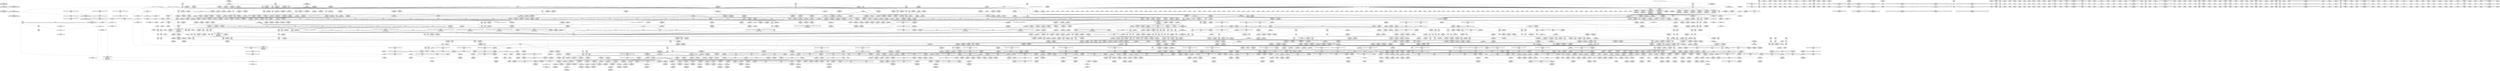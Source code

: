 digraph {
	CE0x5665e60 [shape=record,shape=Mrecord,label="{CE0x5665e60|tomoyo_mount_acl:tmp83|security/tomoyo/mount.c,132|*SummSource*}"]
	CE0x4502060 [shape=record,shape=Mrecord,label="{CE0x4502060|tomoyo_mount_acl:need_dev.0}"]
	CE0x425f3f0 [shape=record,shape=Mrecord,label="{CE0x425f3f0|i64*_getelementptr_inbounds_(_63_x_i64_,_63_x_i64_*___llvm_gcov_ctr1275,_i64_0,_i64_43)|*Constant*|*SummSource*}"]
	CE0x43360b0 [shape=record,shape=Mrecord,label="{CE0x43360b0|tomoyo_mount_acl:need_dev.3|*SummSink*}"]
	CE0x509aad0 [shape=record,shape=Mrecord,label="{CE0x509aad0|i32_51|*Constant*|*SummSink*}"]
	CE0x60a3870 [shape=record,shape=Mrecord,label="{CE0x60a3870|tomoyo_const_part_length:while.cond}"]
	CE0x358d520 [shape=record,shape=Mrecord,label="{CE0x358d520|tomoyo_mount_acl:tmp134|security/tomoyo/mount.c,171|*SummSource*}"]
	CE0x509fad0 [shape=record,shape=Mrecord,label="{CE0x509fad0|i64_40|*Constant*|*SummSink*}"]
	CE0x5622bd0 [shape=record,shape=Mrecord,label="{CE0x5622bd0|tomoyo_mount_acl:tmp68|security/tomoyo/mount.c,126|*SummSink*}"]
	CE0x5451af0 [shape=record,shape=Mrecord,label="{CE0x5451af0|VOIDTB_TE:_CE_318,319_}"]
	CE0x37ebbb0 [shape=record,shape=Mrecord,label="{CE0x37ebbb0|i8*_getelementptr_inbounds_(_7_x_i8_,_7_x_i8_*_.str60,_i32_0,_i32_0)|*Constant*|*SummSource*}"]
	CE0x6d80c80 [shape=record,shape=Mrecord,label="{CE0x6d80c80|tomoyo_mount_acl:if.end29|*SummSink*}"]
	CE0x565b650 [shape=record,shape=Mrecord,label="{CE0x565b650|VOIDTB_TE:_CE_218,219_}"]
	CE0x5221ec0 [shape=record,shape=Mrecord,label="{CE0x5221ec0|tomoyo_const_part_length:tmp45|security/tomoyo/util.c,645}"]
	CE0x51dbf00 [shape=record,shape=Mrecord,label="{CE0x51dbf00|tomoyo_mount_acl:if.end30|*SummSink*}"]
	CE0x6d80a80 [shape=record,shape=Mrecord,label="{CE0x6d80a80|tomoyo_mount_acl:do.cond|*SummSource*}"]
	CE0x6ccd530 [shape=record,shape=Mrecord,label="{CE0x6ccd530|tomoyo_mount_acl:tmp14|security/tomoyo/mount.c,102}"]
	CE0x53e8830 [shape=record,shape=Mrecord,label="{CE0x53e8830|i64*_getelementptr_inbounds_(_63_x_i64_,_63_x_i64_*___llvm_gcov_ctr1275,_i64_0,_i64_39)|*Constant*}"]
	CE0x5627c40 [shape=record,shape=Mrecord,label="{CE0x5627c40|tomoyo_mount_acl:tmp141|security/tomoyo/mount.c,174|*SummSource*}"]
	CE0x6dbb910 [shape=record,shape=Mrecord,label="{CE0x6dbb910|VOIDTB_TE:_CE_16,24_}"]
	CE0x3795c00 [shape=record,shape=Mrecord,label="{CE0x3795c00|_call_void_mcount()_#3|*SummSink*}"]
	CE0x425c8f0 [shape=record,shape=Mrecord,label="{CE0x425c8f0|tomoyo_audit_mount_log:r|Function::tomoyo_audit_mount_log&Arg::r::}"]
	CE0x6d09a80 [shape=record,shape=Mrecord,label="{CE0x6d09a80|tomoyo_mount_acl:tmp28|security/tomoyo/mount.c,112|*SummSink*}"]
	CE0x53860a0 [shape=record,shape=Mrecord,label="{CE0x53860a0|tomoyo_mount_acl:tmp87|security/tomoyo/mount.c,132|*SummSource*}"]
	CE0x45675b0 [shape=record,shape=Mrecord,label="{CE0x45675b0|tomoyo_mount_acl:tmp121|security/tomoyo/mount.c,163|*SummSource*}"]
	CE0x52c1880 [shape=record,shape=Mrecord,label="{CE0x52c1880|tomoyo_mount_acl:tmp74|*SummSink*}"]
	CE0x6b01410 [shape=record,shape=Mrecord,label="{CE0x6b01410|i64*_getelementptr_inbounds_(_63_x_i64_,_63_x_i64_*___llvm_gcov_ctr1275,_i64_0,_i64_39)|*Constant*|*SummSource*}"]
	CE0x53dafa0 [shape=record,shape=Mrecord,label="{CE0x53dafa0|tomoyo_mount_acl:tmp77|*SummSink*}"]
	CE0x6d824d0 [shape=record,shape=Mrecord,label="{CE0x6d824d0|tomoyo_mount_acl:if.else20|*SummSink*}"]
	CE0x4ff7820 [shape=record,shape=Mrecord,label="{CE0x4ff7820|tomoyo_audit_mount_log:call|security/tomoyo/mount.c,30}"]
	CE0x50a2b60 [shape=record,shape=Mrecord,label="{CE0x50a2b60|tomoyo_mount_acl:tmp129|security/tomoyo/mount.c,167|*SummSource*}"]
	CE0x6b93a50 [shape=record,shape=Mrecord,label="{CE0x6b93a50|tomoyo_const_part_length:filename|Function::tomoyo_const_part_length&Arg::filename::|*SummSource*}"]
	CE0x6aeb120 [shape=record,shape=Mrecord,label="{CE0x6aeb120|tomoyo_mount_acl:tobool40|security/tomoyo/mount.c,138}"]
	CE0x429bff0 [shape=record,shape=Mrecord,label="{CE0x429bff0|tomoyo_const_part_length:tmp35|security/tomoyo/util.c,643|*SummSource*}"]
	CE0x4527a60 [shape=record,shape=Mrecord,label="{CE0x4527a60|tomoyo_const_part_length:tmp1|*SummSink*}"]
	CE0x42bde80 [shape=record,shape=Mrecord,label="{CE0x42bde80|__llvm_gcov_indirect_counter_increment114:bb|*SummSource*}"]
	CE0x60982c0 [shape=record,shape=Mrecord,label="{CE0x60982c0|tomoyo_const_part_length:lor.lhs.false23|*SummSink*}"]
	CE0x50bd1b0 [shape=record,shape=Mrecord,label="{CE0x50bd1b0|tomoyo_mount_acl:bb}"]
	CE0x6acc640 [shape=record,shape=Mrecord,label="{CE0x6acc640|i64*_getelementptr_inbounds_(_63_x_i64_,_63_x_i64_*___llvm_gcov_ctr1275,_i64_0,_i64_50)|*Constant*|*SummSource*}"]
	CE0x362c9d0 [shape=record,shape=Mrecord,label="{CE0x362c9d0|GLOBAL:path_put|*Constant*}"]
	CE0x4525cf0 [shape=record,shape=Mrecord,label="{CE0x4525cf0|i64_2|*Constant*}"]
	CE0x5518000 [shape=record,shape=Mrecord,label="{CE0x5518000|tomoyo_fill_path_info:call|security/tomoyo/util.c,664}"]
	CE0x36130d0 [shape=record,shape=Mrecord,label="{CE0x36130d0|tomoyo_const_part_length:bb|*SummSource*}"]
	CE0x6c23a10 [shape=record,shape=Mrecord,label="{CE0x6c23a10|tomoyo_mount_acl:tobool36|security/tomoyo/mount.c,132|*SummSink*}"]
	CE0x5658160 [shape=record,shape=Mrecord,label="{CE0x5658160|tomoyo_mount_acl:tmp6|security/tomoyo/mount.c,94}"]
	CE0x4507280 [shape=record,shape=Mrecord,label="{CE0x4507280|i64_1|*Constant*|*SummSink*}"]
	CE0x5393850 [shape=record,shape=Mrecord,label="{CE0x5393850|0:_i8*,_8:_i32,_12:_i16,_14:_i8,_15:_i8,_:_SCMRE_0,8_|*MultipleSource*|security/tomoyo/mount.c, 87|security/tomoyo/mount.c, 85|security/tomoyo/mount.c, 86|security/tomoyo/mount.c,96}"]
	CE0x6d1a560 [shape=record,shape=Mrecord,label="{CE0x6d1a560|tomoyo_mount_acl:cmp11|security/tomoyo/mount.c,114}"]
	CE0x44c9520 [shape=record,shape=Mrecord,label="{CE0x44c9520|VOIDTB_TE:_CE_155,156_}"]
	CE0x6aeafd0 [shape=record,shape=Mrecord,label="{CE0x6aeafd0|tomoyo_mount_acl:call39|security/tomoyo/mount.c,137|*SummSink*}"]
	CE0x507b4f0 [shape=record,shape=Mrecord,label="{CE0x507b4f0|tomoyo_mount_acl:mount|security/tomoyo/mount.c,155|*SummSink*}"]
	CE0x6ccf950 [shape=record,shape=Mrecord,label="{CE0x6ccf950|tomoyo_mount_acl:tmp15|security/tomoyo/mount.c,102|*SummSink*}"]
	CE0x50b4460 [shape=record,shape=Mrecord,label="{CE0x50b4460|__llvm_gcov_indirect_counter_increment114:predecessor|Function::__llvm_gcov_indirect_counter_increment114&Arg::predecessor::}"]
	CE0x6dbee40 [shape=record,shape=Mrecord,label="{CE0x6dbee40|16:_%struct.dentry*,_:_SCMRE_32,40_|*MultipleSource*|security/tomoyo/mount.c,79|security/tomoyo/mount.c, 79|security/tomoyo/mount.c, 80|security/tomoyo/mount.c,79}"]
	CE0x6da2890 [shape=record,shape=Mrecord,label="{CE0x6da2890|tomoyo_mount_acl:if.end46|*SummSource*}"]
	CE0x507bb40 [shape=record,shape=Mrecord,label="{CE0x507bb40|tomoyo_mount_acl:dev|security/tomoyo/mount.c,156}"]
	CE0x56277f0 [shape=record,shape=Mrecord,label="{CE0x56277f0|tomoyo_const_part_length:entry}"]
	CE0x6d3a500 [shape=record,shape=Mrecord,label="{CE0x6d3a500|i64_34|*Constant*}"]
	CE0x6db4d40 [shape=record,shape=Mrecord,label="{CE0x6db4d40|i8_0|*Constant*|*SummSource*}"]
	CE0x50edf40 [shape=record,shape=Mrecord,label="{CE0x50edf40|__llvm_gcov_indirect_counter_increment114:tmp2|*SummSource*}"]
	CE0x516cc70 [shape=record,shape=Mrecord,label="{CE0x516cc70|_call_void_tomoyo_fill_path_info(%struct.tomoyo_path_info*_%rdir)_#9,_!dbg_!38940|security/tomoyo/mount.c,107}"]
	CE0x60a8040 [shape=record,shape=Mrecord,label="{CE0x60a8040|tomoyo_fill_path_info:tmp|*SummSource*}"]
	CE0x6d7b220 [shape=record,shape=Mrecord,label="{CE0x6d7b220|tomoyo_mount_acl:if.then23}"]
	CE0x546e330 [shape=record,shape=Mrecord,label="{CE0x546e330|tomoyo_mount_acl:tmp6|security/tomoyo/mount.c,94|*SummSource*}"]
	CE0x4365b10 [shape=record,shape=Mrecord,label="{CE0x4365b10|tomoyo_const_part_length:len.0|*SummSource*}"]
	CE0x3532390 [shape=record,shape=Mrecord,label="{CE0x3532390|tomoyo_mount_acl:tmp123|security/tomoyo/mount.c,163}"]
	CE0x509ac30 [shape=record,shape=Mrecord,label="{CE0x509ac30|tomoyo_mount_acl:if.end30}"]
	CE0x43abef0 [shape=record,shape=Mrecord,label="{CE0x43abef0|tomoyo_audit_mount_log:mount|security/tomoyo/mount.c,31}"]
	CE0x44f2c80 [shape=record,shape=Mrecord,label="{CE0x44f2c80|i64_54|*Constant*|*SummSource*}"]
	CE0x44fc6b0 [shape=record,shape=Mrecord,label="{CE0x44fc6b0|i64*_getelementptr_inbounds_(_63_x_i64_,_63_x_i64_*___llvm_gcov_ctr1275,_i64_0,_i64_42)|*Constant*|*SummSink*}"]
	CE0x507a8a0 [shape=record,shape=Mrecord,label="{CE0x507a8a0|_call_void___llvm_gcov_indirect_counter_increment114(i32*___llvm_gcov_global_state_pred45,_i64**_getelementptr_inbounds_(_3_x_i64*_,_3_x_i64*_*___llvm_gcda_edge_table44,_i64_0,_i64_1)),_!dbg_!38927|security/tomoyo/util.c,634|*SummSink*}"]
	CE0x36a4a10 [shape=record,shape=Mrecord,label="{CE0x36a4a10|i64_24|*Constant*|*SummSource*}"]
	CE0x52bf760 [shape=record,shape=Mrecord,label="{CE0x52bf760|VOIDTB_TE:_CE_149,150_}"]
	CE0x5122280 [shape=record,shape=Mrecord,label="{CE0x5122280|tomoyo_mount_acl:mount|security/tomoyo/mount.c,155|*SummSource*}"]
	CE0x56a7aa0 [shape=record,shape=Mrecord,label="{CE0x56a7aa0|VOIDTB_TE:_CE_199,200_}"]
	CE0x523ddf0 [shape=record,shape=Mrecord,label="{CE0x523ddf0|_call_void___llvm_gcov_indirect_counter_increment114(i32*___llvm_gcov_global_state_pred45,_i64**_getelementptr_inbounds_(_3_x_i64*_,_3_x_i64*_*___llvm_gcda_edge_table44,_i64_0,_i64_0)),_!dbg_!38954|security/tomoyo/util.c,649}"]
	CE0x6d630b0 [shape=record,shape=Mrecord,label="{CE0x6d630b0|tomoyo_mount_acl:cmp16|security/tomoyo/mount.c,117|*SummSink*}"]
	CE0x3592eb0 [shape=record,shape=Mrecord,label="{CE0x3592eb0|tomoyo_audit_mount_log:dev|security/tomoyo/mount.c,31|*SummSource*}"]
	CE0x44c2fb0 [shape=record,shape=Mrecord,label="{CE0x44c2fb0|tomoyo_mount_acl:if.end69}"]
	CE0x5436530 [shape=record,shape=Mrecord,label="{CE0x5436530|VOIDTB_TE:_CE_184,185_}"]
	CE0x362abe0 [shape=record,shape=Mrecord,label="{CE0x362abe0|tomoyo_mount_acl:tmp60|security/tomoyo/mount.c,122|*SummSink*}"]
	CE0x4425920 [shape=record,shape=Mrecord,label="{CE0x4425920|tomoyo_mount_acl:tmp104|security/tomoyo/mount.c,144|*SummSource*}"]
	CE0x450fd80 [shape=record,shape=Mrecord,label="{CE0x450fd80|tomoyo_const_part_length:tmp5|security/tomoyo/util.c,624}"]
	CE0x5610ea0 [shape=record,shape=Mrecord,label="{CE0x5610ea0|GLOBAL:put_filesystem|*Constant*|*SummSource*}"]
	CE0x5698a40 [shape=record,shape=Mrecord,label="{CE0x5698a40|tomoyo_mount_acl:tmp85|security/tomoyo/mount.c,132|*SummSource*}"]
	CE0x5457f10 [shape=record,shape=Mrecord,label="{CE0x5457f10|i32_8|*Constant*}"]
	CE0x51dba70 [shape=record,shape=Mrecord,label="{CE0x51dba70|tomoyo_const_part_length:cmp25|security/tomoyo/util.c,644}"]
	CE0x51768e0 [shape=record,shape=Mrecord,label="{CE0x51768e0|tomoyo_mount_acl:tmp32|security/tomoyo/mount.c,113}"]
	CE0x42a2f70 [shape=record,shape=Mrecord,label="{CE0x42a2f70|i64_44|*Constant*}"]
	CE0x51043a0 [shape=record,shape=Mrecord,label="{CE0x51043a0|tomoyo_fill_path_info:tmp4|security/tomoyo/util.c,667|*SummSink*}"]
	CE0x4526470 [shape=record,shape=Mrecord,label="{CE0x4526470|i32_1|*Constant*}"]
	CE0x6a05800 [shape=record,shape=Mrecord,label="{CE0x6a05800|tomoyo_audit_mount_log:tmp9|security/tomoyo/mount.c,33}"]
	CE0x6d9cde0 [shape=record,shape=Mrecord,label="{CE0x6d9cde0|tomoyo_mount_acl:lor.lhs.false17|*SummSink*}"]
	CE0x6d14350 [shape=record,shape=Mrecord,label="{CE0x6d14350|tomoyo_mount_acl:tmp34|security/tomoyo/mount.c,113|*SummSink*}"]
	CE0x6ba48a0 [shape=record,shape=Mrecord,label="{CE0x6ba48a0|0:_%struct.tomoyo_obj_info*,_24:_%struct.tomoyo_path_info*,_32:_%struct.tomoyo_path_info*,_40:_%struct.tomoyo_path_info*,_48:_i64,_56:_i32,_72:_i8,_:_CMRE_62,63_}"]
	CE0x5656ae0 [shape=record,shape=Mrecord,label="{CE0x5656ae0|tomoyo_mount_acl:name|security/tomoyo/mount.c,96}"]
	CE0x50dc390 [shape=record,shape=Mrecord,label="{CE0x50dc390|VOIDTB_TE:_CE_182,183_}"]
	CE0x37eb730 [shape=record,shape=Mrecord,label="{CE0x37eb730|tomoyo_mount_acl:tmp107|security/tomoyo/mount.c,145|*SummSource*}"]
	CE0x5387c80 [shape=record,shape=Mrecord,label="{CE0x5387c80|tomoyo_mount_acl:flags64|security/tomoyo/mount.c,159}"]
	CE0x6da32f0 [shape=record,shape=Mrecord,label="{CE0x6da32f0|tomoyo_mount_acl:out}"]
	CE0x6a44cb0 [shape=record,shape=Mrecord,label="{CE0x6a44cb0|i8*_getelementptr_inbounds_(_27_x_i8_,_27_x_i8_*_.str870,_i32_0,_i32_0)|*Constant*|*SummSource*}"]
	CE0x6cd0b60 [shape=record,shape=Mrecord,label="{CE0x6cd0b60|tomoyo_mount_acl:tmp14|security/tomoyo/mount.c,102|*SummSink*}"]
	CE0x543c1b0 [shape=record,shape=Mrecord,label="{CE0x543c1b0|tomoyo_mount_acl:tmp105|security/tomoyo/mount.c,144|*SummSource*}"]
	CE0x44f3040 [shape=record,shape=Mrecord,label="{CE0x44f3040|tomoyo_mount_acl:fstype.3}"]
	CE0x6a6bc90 [shape=record,shape=Mrecord,label="{CE0x6a6bc90|tomoyo_mount_acl:tmp133|security/tomoyo/mount.c,171|*SummSink*}"]
	CE0x53d8390 [shape=record,shape=Mrecord,label="{CE0x53d8390|tomoyo_mount_acl:need_dev.1|*SummSink*}"]
	CE0x6a03f00 [shape=record,shape=Mrecord,label="{CE0x6a03f00|i8*_getelementptr_inbounds_(_27_x_i8_,_27_x_i8_*_.str870,_i32_0,_i32_0)|*Constant*}"]
	CE0x6da0300 [shape=record,shape=Mrecord,label="{CE0x6da0300|tomoyo_mount_acl:if.end27|*SummSource*}"]
	CE0x520b8a0 [shape=record,shape=Mrecord,label="{CE0x520b8a0|tomoyo_const_part_length:tmp44|security/tomoyo/util.c,645}"]
	CE0x52f1130 [shape=record,shape=Mrecord,label="{CE0x52f1130|tomoyo_audit_mount_log:tmp7|security/tomoyo/mount.c,32|*SummSink*}"]
	CE0x420b780 [shape=record,shape=Mrecord,label="{CE0x420b780|tomoyo_fill_path_info:conv3|security/tomoyo/util.c,666}"]
	CE0x3613720 [shape=record,shape=Mrecord,label="{CE0x3613720|i64_5|*Constant*}"]
	CE0x4493990 [shape=record,shape=Mrecord,label="{CE0x4493990|tomoyo_const_part_length:tmp21|security/tomoyo/util.c,631|*SummSource*}"]
	CE0x562a010 [shape=record,shape=Mrecord,label="{CE0x562a010|tomoyo_audit_mount_log:bb|*SummSource*}"]
	CE0x52351c0 [shape=record,shape=Mrecord,label="{CE0x52351c0|tomoyo_mount_acl:tmp72|*SummSource*}"]
	CE0x6da6d70 [shape=record,shape=Mrecord,label="{CE0x6da6d70|tomoyo_mount_acl:rtype|security/tomoyo/mount.c, 85|*SummSource*}"]
	CE0x53aa260 [shape=record,shape=Mrecord,label="{CE0x53aa260|0:_%struct.tomoyo_obj_info*,_24:_%struct.tomoyo_path_info*,_32:_%struct.tomoyo_path_info*,_40:_%struct.tomoyo_path_info*,_48:_i64,_56:_i32,_72:_i8,_:_CMRE_27,28_}"]
	CE0x546f440 [shape=record,shape=Mrecord,label="{CE0x546f440|tomoyo_mount_acl:tmp4|security/tomoyo/mount.c,94|*SummSource*}"]
	CE0x517a6c0 [shape=record,shape=Mrecord,label="{CE0x517a6c0|i8**_getelementptr_inbounds_(_7_x_i8*_,_7_x_i8*_*_tomoyo_mounts,_i32_0,_i64_3)|*Constant*}"]
	CE0x455d710 [shape=record,shape=Mrecord,label="{CE0x455d710|_call_void_mcount()_#3}"]
	CE0x5215de0 [shape=record,shape=Mrecord,label="{CE0x5215de0|0:_%struct.tomoyo_obj_info*,_24:_%struct.tomoyo_path_info*,_32:_%struct.tomoyo_path_info*,_40:_%struct.tomoyo_path_info*,_48:_i64,_56:_i32,_72:_i8,_:_CMRE_51,52_}"]
	CE0x38ae0e0 [shape=record,shape=Mrecord,label="{CE0x38ae0e0|i32_48|*Constant*|*SummSource*}"]
	CE0x5229d80 [shape=record,shape=Mrecord,label="{CE0x5229d80|tomoyo_const_part_length:tmp46|security/tomoyo/util.c,646|*SummSource*}"]
	CE0x4336860 [shape=record,shape=Mrecord,label="{CE0x4336860|tomoyo_mount_acl:tmp124|security/tomoyo/mount.c,163|*SummSink*}"]
	CE0x6cf3a30 [shape=record,shape=Mrecord,label="{CE0x6cf3a30|tomoyo_mount_acl:tmp31|security/tomoyo/mount.c,113}"]
	CE0x6ba4050 [shape=record,shape=Mrecord,label="{CE0x6ba4050|tomoyo_mount_acl:tmp64|security/tomoyo/mount.c,123|*SummSink*}"]
	CE0x42bcf00 [shape=record,shape=Mrecord,label="{CE0x42bcf00|_call_void_mcount()_#3|*SummSource*}"]
	CE0x42e72b0 [shape=record,shape=Mrecord,label="{CE0x42e72b0|tomoyo_mount_acl:tmp100|security/tomoyo/mount.c,142}"]
	CE0x42bdf40 [shape=record,shape=Mrecord,label="{CE0x42bdf40|__llvm_gcov_indirect_counter_increment114:bb|*SummSink*}"]
	CE0x43d8780 [shape=record,shape=Mrecord,label="{CE0x43d8780|tomoyo_const_part_length:add29|security/tomoyo/util.c,646|*SummSink*}"]
	CE0x5456bc0 [shape=record,shape=Mrecord,label="{CE0x5456bc0|tomoyo_mount_acl:obj1|security/tomoyo/mount.c,90|*SummSource*}"]
	CE0x46382b0 [shape=record,shape=Mrecord,label="{CE0x46382b0|tomoyo_audit_mount_log:name3|security/tomoyo/mount.c,32}"]
	CE0x6ce5840 [shape=record,shape=Mrecord,label="{CE0x6ce5840|tomoyo_mount_acl:fs_flags|security/tomoyo/mount.c,126|*SummSink*}"]
	CE0x5177e50 [shape=record,shape=Mrecord,label="{CE0x5177e50|tomoyo_mount_acl:tmp11|security/tomoyo/mount.c,100}"]
	CE0x522a230 [shape=record,shape=Mrecord,label="{CE0x522a230|tomoyo_const_part_length:tmp46|security/tomoyo/util.c,646|*SummSink*}"]
	CE0x546b170 [shape=record,shape=Mrecord,label="{CE0x546b170|i64_2|*Constant*}"]
	CE0x545fe10 [shape=record,shape=Mrecord,label="{CE0x545fe10|tomoyo_fill_path_info:tmp1|*SummSink*}"]
	CE0x6dbb770 [shape=record,shape=Mrecord,label="{CE0x6dbb770|tomoyo_mount_acl:if.end5|*SummSink*}"]
	CE0x5393550 [shape=record,shape=Mrecord,label="{CE0x5393550|0:_i8*,_8:_i32,_12:_i16,_14:_i8,_15:_i8,_:_SCMRE_8,12_|*MultipleSource*|security/tomoyo/mount.c, 87|security/tomoyo/mount.c, 85|security/tomoyo/mount.c, 86|security/tomoyo/mount.c,96}"]
	CE0x5327930 [shape=record,shape=Mrecord,label="{CE0x5327930|tomoyo_mount_acl:call65|security/tomoyo/mount.c,162|*SummSink*}"]
	CE0x5367b40 [shape=record,shape=Mrecord,label="{CE0x5367b40|i64_57|*Constant*|*SummSink*}"]
	CE0x4593e60 [shape=record,shape=Mrecord,label="{CE0x4593e60|tomoyo_mount_acl:flags|Function::tomoyo_mount_acl&Arg::flags::|*SummSink*}"]
	CE0x438d670 [shape=record,shape=Mrecord,label="{CE0x438d670|VOIDTB_TE:_CE_64,72_}"]
	CE0x6d7b120 [shape=record,shape=Mrecord,label="{CE0x6d7b120|tomoyo_mount_acl:if.then23|*SummSource*}"]
	CE0x53866b0 [shape=record,shape=Mrecord,label="{CE0x53866b0|VOIDTB_TE:_CE_206,207_}"]
	CE0x552f010 [shape=record,shape=Mrecord,label="{CE0x552f010|tomoyo_mount_acl:tmp68|security/tomoyo/mount.c,126}"]
	CE0x51b92f0 [shape=record,shape=Mrecord,label="{CE0x51b92f0|tomoyo_const_part_length:tmp37|security/tomoyo/util.c,644}"]
	CE0x6da0690 [shape=record,shape=Mrecord,label="{CE0x6da0690|tomoyo_mount_acl:if.then49|*SummSource*}"]
	CE0x6ce7a80 [shape=record,shape=Mrecord,label="{CE0x6ce7a80|tomoyo_mount_acl:cmp|security/tomoyo/mount.c,110}"]
	CE0x6a45360 [shape=record,shape=Mrecord,label="{CE0x6a45360|_ret_void|*SummSink*}"]
	CE0x438c320 [shape=record,shape=Mrecord,label="{CE0x438c320|i64**_getelementptr_inbounds_(_3_x_i64*_,_3_x_i64*_*___llvm_gcda_edge_table44,_i64_0,_i64_0)|*Constant*|*SummSource*}"]
	CE0x36138a0 [shape=record,shape=Mrecord,label="{CE0x36138a0|tomoyo_fill_path_info:land.rhs}"]
	CE0x6ab6ec0 [shape=record,shape=Mrecord,label="{CE0x6ab6ec0|tomoyo_fill_path_info:bb|*SummSource*}"]
	CE0x6cfb0b0 [shape=record,shape=Mrecord,label="{CE0x6cfb0b0|tomoyo_mount_acl:tmp22|security/tomoyo/mount.c,110}"]
	CE0x6ce5520 [shape=record,shape=Mrecord,label="{CE0x6ce5520|GLOBAL:tomoyo_const_part_length|*Constant*}"]
	CE0x6dc06b0 [shape=record,shape=Mrecord,label="{CE0x6dc06b0|tomoyo_mount_acl:if.then32|*SummSink*}"]
	CE0x5470b10 [shape=record,shape=Mrecord,label="{CE0x5470b10|GLOBAL:__llvm_gcov_ctr1275|Global_var:__llvm_gcov_ctr1275}"]
	CE0x4311e60 [shape=record,shape=Mrecord,label="{CE0x4311e60|i32_1|*Constant*|*SummSink*}"]
	CE0x42bafa0 [shape=record,shape=Mrecord,label="{CE0x42bafa0|tomoyo_const_part_length:tmp53|security/tomoyo/util.c,652|*SummSource*}"]
	CE0x4541320 [shape=record,shape=Mrecord,label="{CE0x4541320|i64_0|*Constant*}"]
	CE0x4ff71d0 [shape=record,shape=Mrecord,label="{CE0x4ff71d0|tomoyo_audit_mount_log:flags|security/tomoyo/mount.c,34|*SummSink*}"]
	CE0x451c450 [shape=record,shape=Mrecord,label="{CE0x451c450|tomoyo_mount_acl:tmp61|security/tomoyo/mount.c,122|*SummSink*}"]
	CE0x545f800 [shape=record,shape=Mrecord,label="{CE0x545f800|tomoyo_audit_mount_log:param1|security/tomoyo/mount.c,32|*SummSource*}"]
	CE0x42b3dc0 [shape=record,shape=Mrecord,label="{CE0x42b3dc0|tomoyo_mount_acl:dev_name|Function::tomoyo_mount_acl&Arg::dev_name::}"]
	CE0x51817b0 [shape=record,shape=Mrecord,label="{CE0x51817b0|GLOBAL:tomoyo_realpath_from_path|*Constant*|*SummSource*}"]
	CE0x52c1a70 [shape=record,shape=Mrecord,label="{CE0x52c1a70|tomoyo_mount_acl:tmp75|*SummSource*}"]
	CE0x5610d50 [shape=record,shape=Mrecord,label="{CE0x5610d50|_call_void_kfree(i8*_%call)_#9,_!dbg_!39063|security/tomoyo/mount.c,169}"]
	CE0x6da46f0 [shape=record,shape=Mrecord,label="{CE0x6da46f0|tomoyo_mount_acl:tmp|*SummSource*}"]
	CE0x6d0b830 [shape=record,shape=Mrecord,label="{CE0x6d0b830|tomoyo_mount_acl:tmp27|security/tomoyo/mount.c,112|*SummSource*}"]
	CE0x6b0a5e0 [shape=record,shape=Mrecord,label="{CE0x6b0a5e0|i64*_getelementptr_inbounds_(_63_x_i64_,_63_x_i64_*___llvm_gcov_ctr1275,_i64_0,_i64_30)|*Constant*|*SummSink*}"]
	CE0x432fdc0 [shape=record,shape=Mrecord,label="{CE0x432fdc0|tomoyo_const_part_length:tmp15|security/tomoyo/util.c,627}"]
	CE0x44034c0 [shape=record,shape=Mrecord,label="{CE0x44034c0|tomoyo_const_part_length:tmp9|security/tomoyo/util.c,626|*SummSink*}"]
	CE0x509a820 [shape=record,shape=Mrecord,label="{CE0x509a820|GLOBAL:__llvm_gcov_indirect_counter_increment114|*Constant*|*SummSink*}"]
	CE0x6d5ee40 [shape=record,shape=Mrecord,label="{CE0x6d5ee40|tomoyo_mount_acl:tmp46|security/tomoyo/mount.c,117}"]
	CE0x50fb320 [shape=record,shape=Mrecord,label="{CE0x50fb320|tomoyo_const_part_length:tmp31|security/tomoyo/util.c,641|*SummSink*}"]
	CE0x50742b0 [shape=record,shape=Mrecord,label="{CE0x50742b0|_call_void___llvm_gcov_indirect_counter_increment114(i32*___llvm_gcov_global_state_pred45,_i64**_getelementptr_inbounds_(_3_x_i64*_,_3_x_i64*_*___llvm_gcda_edge_table44,_i64_0,_i64_1)),_!dbg_!38927|security/tomoyo/util.c,634}"]
	CE0x6ce5b70 [shape=record,shape=Mrecord,label="{CE0x6ce5b70|tomoyo_mount_acl:entry|*SummSink*}"]
	CE0x3727980 [shape=record,shape=Mrecord,label="{CE0x3727980|i64*_getelementptr_inbounds_(_5_x_i64_,_5_x_i64_*___llvm_gcov_ctr28130,_i64_0,_i64_4)|*Constant*|*SummSink*}"]
	CE0x6d12370 [shape=record,shape=Mrecord,label="{CE0x6d12370|i64_11|*Constant*}"]
	CE0x50d6410 [shape=record,shape=Mrecord,label="{CE0x50d6410|tomoyo_const_part_length:cmp12|security/tomoyo/util.c,641|*SummSink*}"]
	CE0x538ad20 [shape=record,shape=Mrecord,label="{CE0x538ad20|VOIDTB_TE:_CE_212,213_}"]
	CE0x44a7bf0 [shape=record,shape=Mrecord,label="{CE0x44a7bf0|tomoyo_mount_acl:entry}"]
	CE0x6cf3f90 [shape=record,shape=Mrecord,label="{CE0x6cf3f90|tomoyo_mount_acl:tmp24|security/tomoyo/mount.c,112|*SummSource*}"]
	CE0x359e020 [shape=record,shape=Mrecord,label="{CE0x359e020|__llvm_gcov_indirect_counter_increment114:tmp1|*SummSource*}"]
	CE0x51c8550 [shape=record,shape=Mrecord,label="{CE0x51c8550|tomoyo_const_part_length:tmp39|security/tomoyo/util.c,644}"]
	CE0x44a8ab0 [shape=record,shape=Mrecord,label="{CE0x44a8ab0|i64_1|*Constant*}"]
	CE0x6d6be60 [shape=record,shape=Mrecord,label="{CE0x6d6be60|i8**_getelementptr_inbounds_(_7_x_i8*_,_7_x_i8*_*_tomoyo_mounts,_i32_0,_i64_0)|*Constant*|*SummSink*}"]
	CE0x4462f30 [shape=record,shape=Mrecord,label="{CE0x4462f30|tomoyo_const_part_length:tmp5|security/tomoyo/util.c,624|*SummSink*}"]
	CE0x4546e50 [shape=record,shape=Mrecord,label="{CE0x4546e50|tomoyo_mount_acl:lor.lhs.false}"]
	CE0x35aa720 [shape=record,shape=Mrecord,label="{CE0x35aa720|tomoyo_mount_acl:and|security/tomoyo/mount.c,126|*SummSource*}"]
	CE0x42be100 [shape=record,shape=Mrecord,label="{CE0x42be100|__llvm_gcov_indirect_counter_increment114:exit|*SummSource*}"]
	CE0x55f9380 [shape=record,shape=Mrecord,label="{CE0x55f9380|VOIDTB_TE:_CE_310,311_}"]
	CE0x6d7b360 [shape=record,shape=Mrecord,label="{CE0x6d7b360|tomoyo_mount_acl:if.end29|*SummSource*}"]
	CE0x42c82b0 [shape=record,shape=Mrecord,label="{CE0x42c82b0|tomoyo_const_part_length:filename.addr.0}"]
	CE0x50f4d40 [shape=record,shape=Mrecord,label="{CE0x50f4d40|tomoyo_const_part_length:tmp29|security/tomoyo/util.c,641|*SummSink*}"]
	CE0x359e2b0 [shape=record,shape=Mrecord,label="{CE0x359e2b0|__llvm_gcov_indirect_counter_increment114:tmp2}"]
	CE0x454c4d0 [shape=record,shape=Mrecord,label="{CE0x454c4d0|tomoyo_fill_path_info:cmp8|security/tomoyo/util.c,668|*SummSink*}"]
	CE0x51f6930 [shape=record,shape=Mrecord,label="{CE0x51f6930|VOIDTB_TE:_CE_72,80_}"]
	CE0x438cb20 [shape=record,shape=Mrecord,label="{CE0x438cb20|tomoyo_const_part_length:tmp49|security/tomoyo/util.c,649}"]
	CE0x4ff6f10 [shape=record,shape=Mrecord,label="{CE0x4ff6f10|tomoyo_audit_mount_log:flags|security/tomoyo/mount.c,34}"]
	CE0x53db240 [shape=record,shape=Mrecord,label="{CE0x53db240|tomoyo_mount_acl:fstype.2}"]
	CE0x5351250 [shape=record,shape=Mrecord,label="{CE0x5351250|tomoyo_mount_acl:tmp109|security/tomoyo/mount.c,147|*SummSource*}"]
	CE0x5698b50 [shape=record,shape=Mrecord,label="{CE0x5698b50|tomoyo_mount_acl:tmp85|security/tomoyo/mount.c,132|*SummSink*}"]
	CE0x53a7530 [shape=record,shape=Mrecord,label="{CE0x53a7530|0:_%struct.tomoyo_obj_info*,_24:_%struct.tomoyo_path_info*,_32:_%struct.tomoyo_path_info*,_40:_%struct.tomoyo_path_info*,_48:_i64,_56:_i32,_72:_i8,_:_CMRE_24,25_}"]
	CE0x6cd4ca0 [shape=record,shape=Mrecord,label="{CE0x6cd4ca0|tomoyo_mount_acl:tmp13|security/tomoyo/mount.c,102}"]
	CE0x35aa940 [shape=record,shape=Mrecord,label="{CE0x35aa940|tomoyo_mount_acl:and|security/tomoyo/mount.c,126|*SummSink*}"]
	CE0x4336c80 [shape=record,shape=Mrecord,label="{CE0x4336c80|tomoyo_mount_acl:tmp125|security/tomoyo/mount.c,163|*SummSink*}"]
	CE0x42c1640 [shape=record,shape=Mrecord,label="{CE0x42c1640|tomoyo_const_part_length:retval.0|*SummSink*}"]
	CE0x44bfe10 [shape=record,shape=Mrecord,label="{CE0x44bfe10|i64*_null|*Constant*|*SummSink*}"]
	CE0x546e430 [shape=record,shape=Mrecord,label="{CE0x546e430|tomoyo_mount_acl:tmp5|security/tomoyo/mount.c,94|*SummSink*}"]
	CE0x43abf60 [shape=record,shape=Mrecord,label="{CE0x43abf60|tomoyo_audit_mount_log:mount|security/tomoyo/mount.c,31|*SummSource*}"]
	CE0x45233f0 [shape=record,shape=Mrecord,label="{CE0x45233f0|tomoyo_const_part_length:tmp2|security/tomoyo/util.c,624|*SummSink*}"]
	CE0x6cf6610 [shape=record,shape=Mrecord,label="{CE0x6cf6610|tomoyo_mount_acl:tmp31|security/tomoyo/mount.c,113|*SummSource*}"]
	CE0x6d60790 [shape=record,shape=Mrecord,label="{CE0x6d60790|tomoyo_mount_acl:tmp40|security/tomoyo/mount.c,115}"]
	CE0x6d1ff50 [shape=record,shape=Mrecord,label="{CE0x6d1ff50|tomoyo_mount_acl:tmp37|security/tomoyo/mount.c,114|*SummSource*}"]
	CE0x6dbf360 [shape=record,shape=Mrecord,label="{CE0x6dbf360|16:_%struct.dentry*,_:_SCMRE_40,168_|*MultipleSource*|security/tomoyo/mount.c,79|security/tomoyo/mount.c, 79|security/tomoyo/mount.c, 80|security/tomoyo/mount.c,79}"]
	CE0x539fc10 [shape=record,shape=Mrecord,label="{CE0x539fc10|0:_%struct.tomoyo_obj_info*,_24:_%struct.tomoyo_path_info*,_32:_%struct.tomoyo_path_info*,_40:_%struct.tomoyo_path_info*,_48:_i64,_56:_i32,_72:_i8,_:_CMRE_47,48_}"]
	CE0x6ce15a0 [shape=record,shape=Mrecord,label="{CE0x6ce15a0|i8**_getelementptr_inbounds_(_7_x_i8*_,_7_x_i8*_*_tomoyo_mounts,_i32_0,_i64_2)|*Constant*|*SummSource*}"]
	CE0x5183c00 [shape=record,shape=Mrecord,label="{CE0x5183c00|tomoyo_mount_acl:dev_name.addr.0|*SummSource*}"]
	CE0x5273f00 [shape=record,shape=Mrecord,label="{CE0x5273f00|tomoyo_const_part_length:tmp48|security/tomoyo/util.c,649}"]
	CE0x6d7f4c0 [shape=record,shape=Mrecord,label="{CE0x6d7f4c0|tomoyo_mount_acl:tmp42|security/tomoyo/mount.c,112|*SummSink*}"]
	CE0x4326210 [shape=record,shape=Mrecord,label="{CE0x4326210|tomoyo_const_part_length:tmp3|security/tomoyo/util.c,624|*SummSource*}"]
	CE0x6dbae00 [shape=record,shape=Mrecord,label="{CE0x6dbae00|tomoyo_mount_acl:if.then|*SummSink*}"]
	CE0x6d5e860 [shape=record,shape=Mrecord,label="{CE0x6d5e860|i64_20|*Constant*}"]
	CE0x46388d0 [shape=record,shape=Mrecord,label="{CE0x46388d0|tomoyo_const_part_length:tmp14|security/tomoyo/util.c,626|*SummSource*}"]
	CE0x4340af0 [shape=record,shape=Mrecord,label="{CE0x4340af0|tomoyo_fill_path_info:const_len|security/tomoyo/util.c,666|*SummSource*}"]
	CE0x36301e0 [shape=record,shape=Mrecord,label="{CE0x36301e0|tomoyo_mount_acl:tmp140|security/tomoyo/mount.c,173|*SummSink*}"]
	CE0x44bfda0 [shape=record,shape=Mrecord,label="{CE0x44bfda0|i64*_null|*Constant*|*SummSource*}"]
	CE0x546b370 [shape=record,shape=Mrecord,label="{CE0x546b370|i64_2|*Constant*|*SummSink*}"]
	CE0x5312f20 [shape=record,shape=Mrecord,label="{CE0x5312f20|i64_28|*Constant*|*SummSource*}"]
	CE0x389a780 [shape=record,shape=Mrecord,label="{CE0x389a780|0:_%struct.tomoyo_obj_info*,_24:_%struct.tomoyo_path_info*,_32:_%struct.tomoyo_path_info*,_40:_%struct.tomoyo_path_info*,_48:_i64,_56:_i32,_72:_i8,_:_CMRE_54,55_}"]
	CE0x42c1f30 [shape=record,shape=Mrecord,label="{CE0x42c1f30|i64_1|*Constant*|*SummSource*}"]
	CE0x50b5550 [shape=record,shape=Mrecord,label="{CE0x50b5550|tomoyo_const_part_length:sw.epilog|*SummSink*}"]
	CE0x5076d70 [shape=record,shape=Mrecord,label="{CE0x5076d70|tomoyo_const_part_length:sw.bb9|*SummSink*}"]
	CE0x5095040 [shape=record,shape=Mrecord,label="{CE0x5095040|tomoyo_mount_acl:tmp1|*SummSource*}"]
	CE0x6aaffc0 [shape=record,shape=Mrecord,label="{CE0x6aaffc0|i64_53|*Constant*|*SummSource*}"]
	CE0x3632270 [shape=record,shape=Mrecord,label="{CE0x3632270|i64*_getelementptr_inbounds_(_63_x_i64_,_63_x_i64_*___llvm_gcov_ctr1275,_i64_0,_i64_61)|*Constant*|*SummSink*}"]
	CE0x5203b40 [shape=record,shape=Mrecord,label="{CE0x5203b40|tomoyo_const_part_length:tmp41|security/tomoyo/util.c,644|*SummSink*}"]
	CE0x6cf17a0 [shape=record,shape=Mrecord,label="{CE0x6cf17a0|tomoyo_mount_acl:tmp24|security/tomoyo/mount.c,112}"]
	CE0x6d7ab20 [shape=record,shape=Mrecord,label="{CE0x6d7ab20|tomoyo_mount_acl:if.then7|*SummSink*}"]
	CE0x5611500 [shape=record,shape=Mrecord,label="{CE0x5611500|GLOBAL:put_filesystem|*Constant*}"]
	CE0x6dbf260 [shape=record,shape=Mrecord,label="{CE0x6dbf260|VOIDTB_TE:_CE_0,4_}"]
	CE0x34efdb0 [shape=record,shape=Mrecord,label="{CE0x34efdb0|tomoyo_mount_acl:tmp126|security/tomoyo/mount.c,167|*SummSource*}"]
	CE0x6d15d60 [shape=record,shape=Mrecord,label="{CE0x6d15d60|i8**_getelementptr_inbounds_(_7_x_i8*_,_7_x_i8*_*_tomoyo_mounts,_i32_0,_i64_5)|*Constant*|*SummSink*}"]
	CE0x42b1650 [shape=record,shape=Mrecord,label="{CE0x42b1650|_call_void_kfree(i8*_%requested_dir_name.0)_#9,_!dbg_!39057|security/tomoyo/mount.c,166}"]
	CE0x50f6a20 [shape=record,shape=Mrecord,label="{CE0x50f6a20|__llvm_gcov_indirect_counter_increment114:counters|Function::__llvm_gcov_indirect_counter_increment114&Arg::counters::}"]
	CE0x6098160 [shape=record,shape=Mrecord,label="{CE0x6098160|tomoyo_const_part_length:lor.lhs.false23|*SummSource*}"]
	"CONST[source:2(external),value:2(dynamic)][purpose:{operation}][SrcIdx:17]"
	CE0x5532710 [shape=record,shape=Mrecord,label="{CE0x5532710|tomoyo_mount_acl:requested_dev_name.0|*SummSource*}"]
	CE0x52df350 [shape=record,shape=Mrecord,label="{CE0x52df350|VOIDTB_TE:_CE_176,177_}"]
	CE0x42eed80 [shape=record,shape=Mrecord,label="{CE0x42eed80|tomoyo_mount_acl:tobool48|security/tomoyo/mount.c,147|*SummSource*}"]
	CE0x51042a0 [shape=record,shape=Mrecord,label="{CE0x51042a0|tomoyo_fill_path_info:tmp5|security/tomoyo/util.c,667}"]
	CE0x51c7d80 [shape=record,shape=Mrecord,label="{CE0x51c7d80|tomoyo_const_part_length:tmp37|security/tomoyo/util.c,644|*SummSource*}"]
	"CONST[source:0(mediator),value:2(dynamic)][purpose:{subject}][SnkIdx:0]"
	CE0x522a1c0 [shape=record,shape=Mrecord,label="{CE0x522a1c0|i64*_getelementptr_inbounds_(_31_x_i64_,_31_x_i64_*___llvm_gcov_ctr43150,_i64_0,_i64_27)|*Constant*|*SummSink*}"]
	CE0x34efb10 [shape=record,shape=Mrecord,label="{CE0x34efb10|tomoyo_mount_acl:tmp126|security/tomoyo/mount.c,167|*SummSink*}"]
	CE0x42be5d0 [shape=record,shape=Mrecord,label="{CE0x42be5d0|tomoyo_mount_acl:if.then32}"]
	CE0x51fcc40 [shape=record,shape=Mrecord,label="{CE0x51fcc40|tomoyo_const_part_length:cmp21|security/tomoyo/util.c,644}"]
	CE0x55de710 [shape=record,shape=Mrecord,label="{CE0x55de710|tomoyo_mount_acl:mount57|security/tomoyo/mount.c,157}"]
	CE0x5313810 [shape=record,shape=Mrecord,label="{CE0x5313810|tomoyo_mount_acl:if.then4|*SummSink*}"]
	CE0x6d07530 [shape=record,shape=Mrecord,label="{CE0x6d07530|i64_10|*Constant*|*SummSink*}"]
	CE0x5659630 [shape=record,shape=Mrecord,label="{CE0x5659630|tomoyo_mount_acl:tmp7|security/tomoyo/mount.c,94|*SummSource*}"]
	CE0x450fcc0 [shape=record,shape=Mrecord,label="{CE0x450fcc0|tomoyo_const_part_length:tmp4|security/tomoyo/util.c,624|*SummSink*}"]
	CE0x44d4260 [shape=record,shape=Mrecord,label="{CE0x44d4260|VOIDTB_TE:_CE_162,163_}"]
	CE0x438c400 [shape=record,shape=Mrecord,label="{CE0x438c400|i64*_getelementptr_inbounds_(_31_x_i64_,_31_x_i64_*___llvm_gcov_ctr43150,_i64_0,_i64_28)|*Constant*}"]
	CE0x35aacc0 [shape=record,shape=Mrecord,label="{CE0x35aacc0|tomoyo_audit_mount_log:dir|security/tomoyo/mount.c,32|*SummSource*}"]
	CE0x5532470 [shape=record,shape=Mrecord,label="{CE0x5532470|tomoyo_mount_acl:requested_dev_name.0}"]
	CE0x6da31d0 [shape=record,shape=Mrecord,label="{CE0x6da31d0|tomoyo_mount_acl:out|*SummSource*}"]
	CE0x4593d50 [shape=record,shape=Mrecord,label="{CE0x4593d50|tomoyo_mount_acl:flags|Function::tomoyo_mount_acl&Arg::flags::|*SummSource*}"]
	CE0x42a25a0 [shape=record,shape=Mrecord,label="{CE0x42a25a0|tomoyo_fill_path_info:hash|security/tomoyo/util.c,669|*SummSource*}"]
	CE0x5356800 [shape=record,shape=Mrecord,label="{CE0x5356800|VOIDTB_TE:_CE_304,305_}"]
	CE0x4463810 [shape=record,shape=Mrecord,label="{CE0x4463810|tomoyo_const_part_length:tmp18|security/tomoyo/util.c,627}"]
	CE0x51db410 [shape=record,shape=Mrecord,label="{CE0x51db410|tomoyo_const_part_length:conv24|security/tomoyo/util.c,644}"]
	CE0x6a6b070 [shape=record,shape=Mrecord,label="{CE0x6a6b070|tomoyo_mount_acl:tmp111|security/tomoyo/mount.c,147|*SummSource*}"]
	CE0x53f4550 [shape=record,shape=Mrecord,label="{CE0x53f4550|i64*_getelementptr_inbounds_(_31_x_i64_,_31_x_i64_*___llvm_gcov_ctr43150,_i64_0,_i64_16)|*Constant*}"]
	CE0x552f280 [shape=record,shape=Mrecord,label="{CE0x552f280|tomoyo_mount_acl:tmp68|security/tomoyo/mount.c,126|*SummSource*}"]
	CE0x52744e0 [shape=record,shape=Mrecord,label="{CE0x52744e0|i64**_getelementptr_inbounds_(_3_x_i64*_,_3_x_i64*_*___llvm_gcda_edge_table44,_i64_0,_i64_0)|*Constant*}"]
	CE0x51833d0 [shape=record,shape=Mrecord,label="{CE0x51833d0|tomoyo_mount_acl:tobool3|security/tomoyo/mount.c,102}"]
	CE0x45f3350 [shape=record,shape=Mrecord,label="{CE0x45f3350|tomoyo_const_part_length:tmp23|security/tomoyo/util.c,634|*SummSource*}"]
	CE0x5647250 [shape=record,shape=Mrecord,label="{CE0x5647250|VOIDTB_TE:_CE_151,152_}"]
	CE0x4493920 [shape=record,shape=Mrecord,label="{CE0x4493920|tomoyo_const_part_length:tmp21|security/tomoyo/util.c,631|*SummSink*}"]
	CE0x6dbc5c0 [shape=record,shape=Mrecord,label="{CE0x6dbc5c0|tomoyo_mount_acl:cmp18|security/tomoyo/mount.c,118|*SummSource*}"]
	CE0x381fe80 [shape=record,shape=Mrecord,label="{CE0x381fe80|tomoyo_audit_mount_log:param|security/tomoyo/mount.c,31|*SummSource*}"]
	CE0x5665df0 [shape=record,shape=Mrecord,label="{CE0x5665df0|tomoyo_mount_acl:tmp83|security/tomoyo/mount.c,132}"]
	CE0x50740e0 [shape=record,shape=Mrecord,label="{CE0x50740e0|i32_49|*Constant*|*SummSource*}"]
	CE0x543d360 [shape=record,shape=Mrecord,label="{CE0x543d360|tomoyo_mount_acl:tmp132|security/tomoyo/mount.c,171|*SummSource*}"]
	CE0x6d1dde0 [shape=record,shape=Mrecord,label="{CE0x6d1dde0|i64_15|*Constant*|*SummSink*}"]
	CE0x6cf9560 [shape=record,shape=Mrecord,label="{CE0x6cf9560|tomoyo_mount_acl:param62|security/tomoyo/mount.c,159|*SummSource*}"]
	CE0x43ee490 [shape=record,shape=Mrecord,label="{CE0x43ee490|i64*_getelementptr_inbounds_(_31_x_i64_,_31_x_i64_*___llvm_gcov_ctr43150,_i64_0,_i64_4)|*Constant*|*SummSink*}"]
	CE0x373c7a0 [shape=record,shape=Mrecord,label="{CE0x373c7a0|i32_47|*Constant*}"]
	CE0x6cf88a0 [shape=record,shape=Mrecord,label="{CE0x6cf88a0|tomoyo_mount_acl:tmp23|security/tomoyo/mount.c,112|*SummSource*}"]
	CE0x6ba4200 [shape=record,shape=Mrecord,label="{CE0x6ba4200|__llvm_gcov_indirect_counter_increment114:tmp|*SummSource*}"]
	CE0x5386200 [shape=record,shape=Mrecord,label="{CE0x5386200|tomoyo_mount_acl:tmp87|security/tomoyo/mount.c,132|*SummSink*}"]
	CE0x42fe960 [shape=record,shape=Mrecord,label="{CE0x42fe960|tomoyo_audit_mount_log:name|security/tomoyo/mount.c,31|*SummSink*}"]
	CE0x358d680 [shape=record,shape=Mrecord,label="{CE0x358d680|tomoyo_mount_acl:tmp134|security/tomoyo/mount.c,171|*SummSink*}"]
	CE0x44a70c0 [shape=record,shape=Mrecord,label="{CE0x44a70c0|0:_%struct.tomoyo_obj_info*,_24:_%struct.tomoyo_path_info*,_32:_%struct.tomoyo_path_info*,_40:_%struct.tomoyo_path_info*,_48:_i64,_56:_i32,_72:_i8,_:_CMRE_64,72_|*MultipleSource*|security/tomoyo/mount.c,90|Function::tomoyo_mount_acl&Arg::r::}"]
	CE0x50f7d60 [shape=record,shape=Mrecord,label="{CE0x50f7d60|tomoyo_mount_acl:tmp127|security/tomoyo/mount.c,167|*SummSource*}"]
	CE0x3897820 [shape=record,shape=Mrecord,label="{CE0x3897820|VOIDTB_TE:_CE_171,172_}"]
	CE0x45234f0 [shape=record,shape=Mrecord,label="{CE0x45234f0|tomoyo_const_part_length:tmp2|security/tomoyo/util.c,624|*SummSource*}"]
	CE0x6d07730 [shape=record,shape=Mrecord,label="{CE0x6d07730|tomoyo_mount_acl:tmp26|security/tomoyo/mount.c,112|*SummSink*}"]
	CE0x6d06560 [shape=record,shape=Mrecord,label="{CE0x6d06560|tomoyo_mount_acl:tmp25|security/tomoyo/mount.c,112|*SummSink*}"]
	CE0x545ade0 [shape=record,shape=Mrecord,label="{CE0x545ade0|i32_5|*Constant*|*SummSource*}"]
	CE0x6ce5690 [shape=record,shape=Mrecord,label="{CE0x6ce5690|GLOBAL:tomoyo_const_part_length|*Constant*|*SummSink*}"]
	CE0x6da07c0 [shape=record,shape=Mrecord,label="{CE0x6da07c0|tomoyo_mount_acl:if.then49|*SummSink*}"]
	CE0x53a8070 [shape=record,shape=Mrecord,label="{CE0x53a8070|0:_%struct.tomoyo_obj_info*,_24:_%struct.tomoyo_path_info*,_32:_%struct.tomoyo_path_info*,_40:_%struct.tomoyo_path_info*,_48:_i64,_56:_i32,_72:_i8,_:_CMRE_38,39_}"]
	CE0x516d990 [shape=record,shape=Mrecord,label="{CE0x516d990|tomoyo_mount_acl:param_type|security/tomoyo/mount.c,154}"]
	CE0x6cfefc0 [shape=record,shape=Mrecord,label="{CE0x6cfefc0|tomoyo_mount_acl:cmp8|security/tomoyo/mount.c,112}"]
	CE0x3631e60 [shape=record,shape=Mrecord,label="{CE0x3631e60|tomoyo_mount_acl:tmp137|security/tomoyo/mount.c,172}"]
	CE0x6d6ee30 [shape=record,shape=Mrecord,label="{CE0x6d6ee30|i64_17|*Constant*|*SummSink*}"]
	CE0x5382b00 [shape=record,shape=Mrecord,label="{CE0x5382b00|VOIDTB_TE:_CE_202,203_}"]
	CE0x38ae370 [shape=record,shape=Mrecord,label="{CE0x38ae370|tomoyo_mount_acl:if.end42}"]
	CE0x6da34f0 [shape=record,shape=Mrecord,label="{CE0x6da34f0|tomoyo_mount_acl:lor.lhs.false34|*SummSource*}"]
	CE0x52c1bf0 [shape=record,shape=Mrecord,label="{CE0x52c1bf0|tomoyo_mount_acl:tmp75|*SummSink*}"]
	CE0x53874c0 [shape=record,shape=Mrecord,label="{CE0x53874c0|tomoyo_mount_acl:tmp58|security/tomoyo/mount.c,119|*SummSource*}"]
	CE0x6d08ee0 [shape=record,shape=Mrecord,label="{CE0x6d08ee0|tomoyo_mount_acl:tmp29|security/tomoyo/mount.c,112|*SummSource*}"]
	CE0x6b32760 [shape=record,shape=Mrecord,label="{CE0x6b32760|i64*_getelementptr_inbounds_(_63_x_i64_,_63_x_i64_*___llvm_gcov_ctr1275,_i64_0,_i64_55)|*Constant*}"]
	CE0x43eee00 [shape=record,shape=Mrecord,label="{CE0x43eee00|tomoyo_const_part_length:tmp18|security/tomoyo/util.c,627|*SummSink*}"]
	CE0x6d20050 [shape=record,shape=Mrecord,label="{CE0x6d20050|i8**_getelementptr_inbounds_(_7_x_i8*_,_7_x_i8*_*_tomoyo_mounts,_i32_0,_i64_1)|*Constant*|*SummSource*}"]
	CE0x6cfbdb0 [shape=record,shape=Mrecord,label="{CE0x6cfbdb0|tomoyo_fill_path_info:tmp8|security/tomoyo/util.c,667|*SummSink*}"]
	CE0x6accf70 [shape=record,shape=Mrecord,label="{CE0x6accf70|tomoyo_mount_acl:tmp66|security/tomoyo/mount.c,126|*SummSource*}"]
	CE0x530dec0 [shape=record,shape=Mrecord,label="{CE0x530dec0|tomoyo_fill_path_info:conv|security/tomoyo/util.c,664|*SummSource*}"]
	CE0x5203a80 [shape=record,shape=Mrecord,label="{CE0x5203a80|tomoyo_const_part_length:tmp41|security/tomoyo/util.c,644|*SummSource*}"]
	CE0x362dce0 [shape=record,shape=Mrecord,label="{CE0x362dce0|_call_void_put_filesystem(%struct.file_system_type*_%fstype.3)_#9,_!dbg_!39062|security/tomoyo/mount.c,168|*SummSource*}"]
	CE0x35f3920 [shape=record,shape=Mrecord,label="{CE0x35f3920|i64_22|*Constant*}"]
	CE0x53dabc0 [shape=record,shape=Mrecord,label="{CE0x53dabc0|i64*_getelementptr_inbounds_(_63_x_i64_,_63_x_i64_*___llvm_gcov_ctr1275,_i64_0,_i64_32)|*Constant*|*SummSink*}"]
	CE0x42c8150 [shape=record,shape=Mrecord,label="{CE0x42c8150|tomoyo_const_part_length:incdec.ptr7|security/tomoyo/util.c,631|*SummSink*}"]
	CE0x5141ca0 [shape=record,shape=Mrecord,label="{CE0x5141ca0|tomoyo_mount_acl:tmp102|security/tomoyo/mount.c,144|*SummSink*}"]
	CE0x558f7f0 [shape=record,shape=Mrecord,label="{CE0x558f7f0|tomoyo_mount_acl:param59|security/tomoyo/mount.c,158}"]
	CE0x44a87f0 [shape=record,shape=Mrecord,label="{CE0x44a87f0|tomoyo_const_part_length:tmp6|security/tomoyo/util.c,625|*SummSink*}"]
	CE0x5384680 [shape=record,shape=Mrecord,label="{CE0x5384680|VOIDTB_TE:_CE_208,209_}"]
	CE0x6cd2df0 [shape=record,shape=Mrecord,label="{CE0x6cd2df0|tomoyo_mount_acl:tmp13|security/tomoyo/mount.c,102|*SummSource*}"]
	CE0x5388660 [shape=record,shape=Mrecord,label="{CE0x5388660|VOIDTB_TE:_CE_220,221_}"]
	CE0x436a480 [shape=record,shape=Mrecord,label="{CE0x436a480|tomoyo_const_part_length:tmp16|security/tomoyo/util.c,627|*SummSource*}"]
	CE0x389a4f0 [shape=record,shape=Mrecord,label="{CE0x389a4f0|__llvm_gcov_indirect_counter_increment114:tmp|*SummSink*}"]
	CE0x43ee500 [shape=record,shape=Mrecord,label="{CE0x43ee500|tomoyo_const_part_length:tmp8|security/tomoyo/util.c,626|*SummSink*}"]
	CE0x50ee0a0 [shape=record,shape=Mrecord,label="{CE0x50ee0a0|__llvm_gcov_indirect_counter_increment114:tmp2|*SummSink*}"]
	CE0x42f5ee0 [shape=record,shape=Mrecord,label="{CE0x42f5ee0|tomoyo_const_part_length:tmp11|security/tomoyo/util.c,626}"]
	CE0x56974d0 [shape=record,shape=Mrecord,label="{CE0x56974d0|tomoyo_audit_mount_log:name3|security/tomoyo/mount.c,32|*SummSource*}"]
	CE0x53d86d0 [shape=record,shape=Mrecord,label="{CE0x53d86d0|i64*_getelementptr_inbounds_(_63_x_i64_,_63_x_i64_*___llvm_gcov_ctr1275,_i64_0,_i64_31)|*Constant*}"]
	CE0x4327e20 [shape=record,shape=Mrecord,label="{CE0x4327e20|__llvm_gcov_indirect_counter_increment114:predecessor|Function::__llvm_gcov_indirect_counter_increment114&Arg::predecessor::|*SummSource*}"]
	CE0x51b4fa0 [shape=record,shape=Mrecord,label="{CE0x51b4fa0|tomoyo_const_part_length:conv20|security/tomoyo/util.c,644}"]
	CE0x6d53a00 [shape=record,shape=Mrecord,label="{CE0x6d53a00|tomoyo_mount_acl:tmp37|security/tomoyo/mount.c,114|*SummSink*}"]
	CE0x346add0 [shape=record,shape=Mrecord,label="{CE0x346add0|tomoyo_fill_path_info:arrayidx|security/tomoyo/util.c,667|*SummSink*}"]
	CE0x5386840 [shape=record,shape=Mrecord,label="{CE0x5386840|VOIDTB_TE:_CE_213,214_}"]
	CE0x45d7720 [shape=record,shape=Mrecord,label="{CE0x45d7720|i32_0|*Constant*}"]
	CE0x6da2790 [shape=record,shape=Mrecord,label="{CE0x6da2790|tomoyo_mount_acl:if.end46|*SummSink*}"]
	CE0x507a2b0 [shape=record,shape=Mrecord,label="{CE0x507a2b0|i64_1|*Constant*}"]
	CE0x6d01490 [shape=record,shape=Mrecord,label="{CE0x6d01490|tomoyo_mount_acl:tmp22|security/tomoyo/mount.c,110|*SummSink*}"]
	CE0x420a8e0 [shape=record,shape=Mrecord,label="{CE0x420a8e0|i64*_getelementptr_inbounds_(_63_x_i64_,_63_x_i64_*___llvm_gcov_ctr1275,_i64_0,_i64_51)|*Constant*|*SummSink*}"]
	CE0x6dafc50 [shape=record,shape=Mrecord,label="{CE0x6dafc50|tomoyo_mount_acl:do.end|*SummSource*}"]
	CE0x5221cf0 [shape=record,shape=Mrecord,label="{CE0x5221cf0|i64*_getelementptr_inbounds_(_31_x_i64_,_31_x_i64_*___llvm_gcov_ctr43150,_i64_0,_i64_26)|*Constant*|*SummSink*}"]
	CE0x5385d20 [shape=record,shape=Mrecord,label="{CE0x5385d20|tomoyo_mount_acl:tmp86|security/tomoyo/mount.c,132|*SummSink*}"]
	CE0x4506c80 [shape=record,shape=Mrecord,label="{CE0x4506c80|tomoyo_const_part_length:tmp20|security/tomoyo/util.c,628|*SummSink*}"]
	CE0x5348350 [shape=record,shape=Mrecord,label="{CE0x5348350|i64_35|*Constant*|*SummSource*}"]
	CE0x50f4e30 [shape=record,shape=Mrecord,label="{CE0x50f4e30|tomoyo_mount_acl:if.end30|*SummSource*}"]
	CE0x56637b0 [shape=record,shape=Mrecord,label="{CE0x56637b0|tomoyo_mount_acl:tmp9|security/tomoyo/mount.c,95}"]
	CE0x38be330 [shape=record,shape=Mrecord,label="{CE0x38be330|tomoyo_mount_acl:tmp80|security/tomoyo/mount.c,130|*SummSink*}"]
	CE0x36666b0 [shape=record,shape=Mrecord,label="{CE0x36666b0|tomoyo_mount_acl:tmp71|security/tomoyo/mount.c,128}"]
	CE0x3613c00 [shape=record,shape=Mrecord,label="{CE0x3613c00|i64*_getelementptr_inbounds_(_5_x_i64_,_5_x_i64_*___llvm_gcov_ctr28130,_i64_0,_i64_0)|*Constant*|*SummSink*}"]
	CE0x36139e0 [shape=record,shape=Mrecord,label="{CE0x36139e0|tomoyo_fill_path_info:land.rhs|*SummSink*}"]
	CE0x6cf87a0 [shape=record,shape=Mrecord,label="{CE0x6cf87a0|tomoyo_mount_acl:tmp51|security/tomoyo/mount.c,117|*SummSink*}"]
	CE0x6d9d010 [shape=record,shape=Mrecord,label="{CE0x6d9d010|tomoyo_mount_acl:if.end24|*SummSource*}"]
	CE0x50d6c80 [shape=record,shape=Mrecord,label="{CE0x50d6c80|tomoyo_const_part_length:tmp25|security/tomoyo/util.c,641|*SummSource*}"]
	CE0x4525c50 [shape=record,shape=Mrecord,label="{CE0x4525c50|tomoyo_const_part_length:tobool|security/tomoyo/util.c,624|*SummSource*}"]
	CE0x51762c0 [shape=record,shape=Mrecord,label="{CE0x51762c0|tomoyo_mount_acl:dir|Function::tomoyo_mount_acl&Arg::dir::|*SummSink*}"]
	CE0x509fbe0 [shape=record,shape=Mrecord,label="{CE0x509fbe0|i64_41|*Constant*|*SummSink*}"]
	CE0x4340e80 [shape=record,shape=Mrecord,label="{CE0x4340e80|tomoyo_mount_acl:path170|security/tomoyo/mount.c,171|*SummSink*}"]
	CE0x42bd0e0 [shape=record,shape=Mrecord,label="{CE0x42bd0e0|tomoyo_fill_path_info:name1|security/tomoyo/util.c,663|*SummSink*}"]
	CE0x6d3e820 [shape=record,shape=Mrecord,label="{CE0x6d3e820|tomoyo_mount_acl:tmp39|security/tomoyo/mount.c,114|*SummSource*}"]
	CE0x53daca0 [shape=record,shape=Mrecord,label="{CE0x53daca0|tomoyo_mount_acl:tmp77}"]
	CE0x51890a0 [shape=record,shape=Mrecord,label="{CE0x51890a0|tomoyo_mount_acl:tmp99|security/tomoyo/mount.c,139|*SummSource*}"]
	CE0x45360b0 [shape=record,shape=Mrecord,label="{CE0x45360b0|i64_45|*Constant*|*SummSource*}"]
	CE0x6d85dc0 [shape=record,shape=Mrecord,label="{CE0x6d85dc0|tomoyo_mount_acl:tmp44|security/tomoyo/mount.c,112}"]
	CE0x50b5f20 [shape=record,shape=Mrecord,label="{CE0x50b5f20|GLOBAL:__llvm_gcov_indirect_counter_increment114|*Constant*}"]
	CE0x444c0a0 [shape=record,shape=Mrecord,label="{CE0x444c0a0|tomoyo_const_part_length:cmp3|security/tomoyo/util.c,627|*SummSource*}"]
	CE0x6da0430 [shape=record,shape=Mrecord,label="{CE0x6da0430|tomoyo_mount_acl:if.end27|*SummSink*}"]
	CE0x51290e0 [shape=record,shape=Mrecord,label="{CE0x51290e0|tomoyo_const_part_length:tmp33|security/tomoyo/util.c,642}"]
	CE0x451c100 [shape=record,shape=Mrecord,label="{CE0x451c100|__llvm_gcov_indirect_counter_increment114:pred}"]
	CE0x6dba6e0 [shape=record,shape=Mrecord,label="{CE0x6dba6e0|tomoyo_mount_acl:rtype|security/tomoyo/mount.c, 85|*SummSink*}"]
	CE0x523dd80 [shape=record,shape=Mrecord,label="{CE0x523dd80|i32_4|*Constant*}"]
	CE0x50bae40 [shape=record,shape=Mrecord,label="{CE0x50bae40|__llvm_gcov_indirect_counter_increment114:counter|*SummSource*}"]
	CE0x4ff7320 [shape=record,shape=Mrecord,label="{CE0x4ff7320|tomoyo_audit_mount_log:tmp10|security/tomoyo/mount.c,34}"]
	CE0x430ead0 [shape=record,shape=Mrecord,label="{CE0x430ead0|i64*_getelementptr_inbounds_(_63_x_i64_,_63_x_i64_*___llvm_gcov_ctr1275,_i64_0,_i64_46)|*Constant*|*SummSink*}"]
	CE0x5662b30 [shape=record,shape=Mrecord,label="{CE0x5662b30|tomoyo_mount_acl:tmp9|security/tomoyo/mount.c,95|*SummSource*}"]
	CE0x6cdbc20 [shape=record,shape=Mrecord,label="{CE0x6cdbc20|tomoyo_mount_acl:tmp17|security/tomoyo/mount.c,103|*SummSource*}"]
	CE0x381fde0 [shape=record,shape=Mrecord,label="{CE0x381fde0|tomoyo_audit_mount_log:param|security/tomoyo/mount.c,31}"]
	CE0x6aad0b0 [shape=record,shape=Mrecord,label="{CE0x6aad0b0|i32_-19|*Constant*|*SummSink*}"]
	CE0x44c02a0 [shape=record,shape=Mrecord,label="{CE0x44c02a0|tomoyo_const_part_length:conv2|security/tomoyo/util.c,627|*SummSink*}"]
	CE0x52c18f0 [shape=record,shape=Mrecord,label="{CE0x52c18f0|tomoyo_mount_acl:tmp75}"]
	CE0x6d9ccb0 [shape=record,shape=Mrecord,label="{CE0x6d9ccb0|tomoyo_mount_acl:lor.lhs.false17|*SummSource*}"]
	CE0x42bae00 [shape=record,shape=Mrecord,label="{CE0x42bae00|tomoyo_const_part_length:tmp53|security/tomoyo/util.c,652}"]
	CE0x5347f60 [shape=record,shape=Mrecord,label="{CE0x5347f60|i64_36|*Constant*|*SummSink*}"]
	CE0x53a5120 [shape=record,shape=Mrecord,label="{CE0x53a5120|VOIDTB_TE:_CE:_elem_0:default:}"]
	CE0x42c8360 [shape=record,shape=Mrecord,label="{CE0x42c8360|__llvm_gcov_indirect_counter_increment114:tmp3}"]
	CE0x42bdb00 [shape=record,shape=Mrecord,label="{CE0x42bdb00|i64_6|*Constant*}"]
	CE0x3586f70 [shape=record,shape=Mrecord,label="{CE0x3586f70|tomoyo_mount_acl:tmp63|security/tomoyo/mount.c,123|*SummSource*}"]
	CE0x451e050 [shape=record,shape=Mrecord,label="{CE0x451e050|tomoyo_const_part_length:tmp20|security/tomoyo/util.c,628}"]
	CE0x6d985f0 [shape=record,shape=Mrecord,label="{CE0x6d985f0|tomoyo_mount_acl:if.then14|*SummSink*}"]
	CE0x38ada20 [shape=record,shape=Mrecord,label="{CE0x38ada20|COLLAPSED:_GCMRE___llvm_gcov_ctr43150_internal_global_31_x_i64_zeroinitializer:_elem_0:default:}"]
	CE0x4311c00 [shape=record,shape=Mrecord,label="{CE0x4311c00|__llvm_gcov_indirect_counter_increment114:tmp6|*SummSource*}"]
	CE0x6db04a0 [shape=record,shape=Mrecord,label="{CE0x6db04a0|tomoyo_mount_acl:if.then72}"]
	CE0x69ee9e0 [shape=record,shape=Mrecord,label="{CE0x69ee9e0|_call_void_mcount()_#3}"]
	CE0x3653770 [shape=record,shape=Mrecord,label="{CE0x3653770|tomoyo_fill_path_info:conv3|security/tomoyo/util.c,666|*SummSource*}"]
	CE0x52959e0 [shape=record,shape=Mrecord,label="{CE0x52959e0|VOIDTB_TE:_CE_280,288_}"]
	CE0x6d7ae30 [shape=record,shape=Mrecord,label="{CE0x6d7ae30|tomoyo_mount_acl:if.then7|*SummSource*}"]
	CE0x60a7f60 [shape=record,shape=Mrecord,label="{CE0x60a7f60|tomoyo_fill_path_info:tmp}"]
	CE0x6cf9b10 [shape=record,shape=Mrecord,label="{CE0x6cf9b10|i64*_getelementptr_inbounds_(_63_x_i64_,_63_x_i64_*___llvm_gcov_ctr1275,_i64_0,_i64_52)|*Constant*|*SummSource*}"]
	CE0x6cf0780 [shape=record,shape=Mrecord,label="{CE0x6cf0780|tomoyo_mount_acl:tmp21|security/tomoyo/mount.c,110}"]
	CE0x5174c10 [shape=record,shape=Mrecord,label="{CE0x5174c10|i64*_getelementptr_inbounds_(_63_x_i64_,_63_x_i64_*___llvm_gcov_ctr1275,_i64_0,_i64_18)|*Constant*}"]
	CE0x44a7460 [shape=record,shape=Mrecord,label="{CE0x44a7460|tomoyo_fill_path_info:tobool|security/tomoyo/util.c,667|*SummSink*}"]
	CE0x6d50990 [shape=record,shape=Mrecord,label="{CE0x6d50990|tomoyo_mount_acl:tmp50|security/tomoyo/mount.c,117|*SummSource*}"]
	CE0x6da66f0 [shape=record,shape=Mrecord,label="{CE0x6da66f0|tomoyo_mount_acl:rdev|security/tomoyo/mount.c, 86}"]
	CE0x425cc80 [shape=record,shape=Mrecord,label="{CE0x425cc80|_ret_i32_%call,_!dbg_!38919|security/tomoyo/mount.c,30|*SummSink*}"]
	CE0x5313580 [shape=record,shape=Mrecord,label="{CE0x5313580|tomoyo_fill_path_info:tmp3|security/tomoyo/util.c,667|*SummSource*}"]
	CE0x43ac9d0 [shape=record,shape=Mrecord,label="{CE0x43ac9d0|tomoyo_fill_path_info:tmp6|security/tomoyo/util.c,667|*SummSource*}"]
	CE0x51c8820 [shape=record,shape=Mrecord,label="{CE0x51c8820|tomoyo_const_part_length:tmp39|security/tomoyo/util.c,644|*SummSource*}"]
	CE0x5348450 [shape=record,shape=Mrecord,label="{CE0x5348450|tomoyo_mount_acl:tmp82|security/tomoyo/mount.c,132|*SummSink*}"]
	CE0x560de20 [shape=record,shape=Mrecord,label="{CE0x560de20|tomoyo_audit_mount_log:tmp1|*SummSource*}"]
	CE0x6d9c5b0 [shape=record,shape=Mrecord,label="{CE0x6d9c5b0|tomoyo_mount_acl:if.end50|*SummSource*}"]
	CE0x5627960 [shape=record,shape=Mrecord,label="{CE0x5627960|tomoyo_const_part_length:entry|*SummSink*}"]
	CE0x51de260 [shape=record,shape=Mrecord,label="{CE0x51de260|tomoyo_const_part_length:cmp25|security/tomoyo/util.c,644|*SummSink*}"]
	CE0x4311460 [shape=record,shape=Mrecord,label="{CE0x4311460|__llvm_gcov_indirect_counter_increment114:tmp6|*SummSink*}"]
	CE0x3727c30 [shape=record,shape=Mrecord,label="{CE0x3727c30|tomoyo_fill_path_info:tmp11|security/tomoyo/util.c,667|*SummSource*}"]
	CE0x4593970 [shape=record,shape=Mrecord,label="{CE0x4593970|tomoyo_mount_acl:flags64|security/tomoyo/mount.c,159|*SummSink*}"]
	CE0x562a2c0 [shape=record,shape=Mrecord,label="{CE0x562a2c0|i64*_getelementptr_inbounds_(_2_x_i64_,_2_x_i64_*___llvm_gcov_ctr1469,_i64_0,_i64_0)|*Constant*}"]
	CE0x539aed0 [shape=record,shape=Mrecord,label="{CE0x539aed0|i32_3|*Constant*|*SummSink*}"]
	CE0x420b570 [shape=record,shape=Mrecord,label="{CE0x420b570|_ret_i32_%retval.0,_!dbg_!38957|security/tomoyo/util.c,652|*SummSource*}"]
	CE0x6cffbc0 [shape=record,shape=Mrecord,label="{CE0x6cffbc0|tomoyo_mount_acl:cmp9|security/tomoyo/mount.c,113|*SummSink*}"]
	CE0x50e43c0 [shape=record,shape=Mrecord,label="{CE0x50e43c0|GLOBAL:kfree|*Constant*|*SummSink*}"]
	CE0x5364950 [shape=record,shape=Mrecord,label="{CE0x5364950|VOIDTB_TE:_CE_192,193_}"]
	CE0x53984b0 [shape=record,shape=Mrecord,label="{CE0x53984b0|GLOBAL:tomoyo_fill_path_info|*Constant*|*SummSink*}"]
	CE0x50f4840 [shape=record,shape=Mrecord,label="{CE0x50f4840|i64_20|*Constant*}"]
	CE0x426d2b0 [shape=record,shape=Mrecord,label="{CE0x426d2b0|tomoyo_mount_acl:tmp114|*SummSource*}"]
	CE0x373c3b0 [shape=record,shape=Mrecord,label="{CE0x373c3b0|tomoyo_fill_path_info:conv4|security/tomoyo/util.c,667}"]
	CE0x6d06860 [shape=record,shape=Mrecord,label="{CE0x6d06860|i8**_getelementptr_inbounds_(_7_x_i8*_,_7_x_i8*_*_tomoyo_mounts,_i32_0,_i64_4)|*Constant*|*SummSource*}"]
	CE0x538b4b0 [shape=record,shape=Mrecord,label="{CE0x538b4b0|VOIDTB_TE:_CE_214,215_}"]
	CE0x43daba0 [shape=record,shape=Mrecord,label="{CE0x43daba0|_call_void___llvm_gcov_indirect_counter_increment114(i32*___llvm_gcov_global_state_pred45,_i64**_getelementptr_inbounds_(_3_x_i64*_,_3_x_i64*_*___llvm_gcda_edge_table44,_i64_0,_i64_2)),_!dbg_!38930|security/tomoyo/util.c,640|*SummSink*}"]
	CE0x44d24f0 [shape=record,shape=Mrecord,label="{CE0x44d24f0|tomoyo_mount_acl:mount55|security/tomoyo/mount.c,156|*SummSource*}"]
	CE0x5227440 [shape=record,shape=Mrecord,label="{CE0x5227440|tomoyo_const_part_length:tmp45|security/tomoyo/util.c,645|*SummSink*}"]
	CE0x6da3b10 [shape=record,shape=Mrecord,label="{CE0x6da3b10|tomoyo_mount_acl:lor.lhs.false10}"]
	CE0x359a5c0 [shape=record,shape=Mrecord,label="{CE0x359a5c0|VOIDTB_TE:_CE_165,166_}"]
	CE0x538afb0 [shape=record,shape=Mrecord,label="{CE0x538afb0|VOIDTB_TE:_CE_315,316_}"]
	CE0x56a0fa0 [shape=record,shape=Mrecord,label="{CE0x56a0fa0|tomoyo_mount_acl:tmp62|security/tomoyo/mount.c,122|*SummSink*}"]
	CE0x6d9fd90 [shape=record,shape=Mrecord,label="{CE0x6d9fd90|tomoyo_mount_acl:if.end51|*SummSource*}"]
	CE0x54a18c0 [shape=record,shape=Mrecord,label="{CE0x54a18c0|tomoyo_mount_acl:tmp118|security/tomoyo/mount.c,161}"]
	CE0x43368d0 [shape=record,shape=Mrecord,label="{CE0x43368d0|tomoyo_mount_acl:tmp125|security/tomoyo/mount.c,163}"]
	CE0x438c4f0 [shape=record,shape=Mrecord,label="{CE0x438c4f0|tomoyo_const_part_length:tmp48|security/tomoyo/util.c,649|*SummSource*}"]
	CE0x51b9a90 [shape=record,shape=Mrecord,label="{CE0x51b9a90|tomoyo_mount_acl:if.then41|*SummSource*}"]
	CE0x44350b0 [shape=record,shape=Mrecord,label="{CE0x44350b0|tomoyo_const_part_length:tmp16|security/tomoyo/util.c,627|*SummSink*}"]
	CE0x50dc970 [shape=record,shape=Mrecord,label="{CE0x50dc970|VOIDTB_TE:_CE_181,182_}"]
	CE0x6cf19c0 [shape=record,shape=Mrecord,label="{CE0x6cf19c0|i64_12|*Constant*|*SummSource*}"]
	CE0x6cda530 [shape=record,shape=Mrecord,label="{CE0x6cda530|VOIDTB_TE:_CE_112,144_}"]
	CE0x5698900 [shape=record,shape=Mrecord,label="{CE0x5698900|tomoyo_mount_acl:tmp85|security/tomoyo/mount.c,132}"]
	CE0x6a6be10 [shape=record,shape=Mrecord,label="{CE0x6a6be10|i64_60|*Constant*}"]
	CE0x6a03db0 [shape=record,shape=Mrecord,label="{CE0x6a03db0|GLOBAL:tomoyo_supervisor|*Constant*|*SummSource*}"]
	CE0x50a1fe0 [shape=record,shape=Mrecord,label="{CE0x50a1fe0|i32_2|*Constant*}"]
	CE0x6d61950 [shape=record,shape=Mrecord,label="{CE0x6d61950|tomoyo_mount_acl:tmp48|security/tomoyo/mount.c,117|*SummSink*}"]
	CE0x4527c10 [shape=record,shape=Mrecord,label="{CE0x4527c10|_call_void_mcount()_#3|*SummSource*}"]
	CE0x540e1c0 [shape=record,shape=Mrecord,label="{CE0x540e1c0|tomoyo_mount_acl:tmp58|security/tomoyo/mount.c,119|*SummSink*}"]
	CE0x539dc10 [shape=record,shape=Mrecord,label="{CE0x539dc10|0:_%struct.tomoyo_obj_info*,_24:_%struct.tomoyo_path_info*,_32:_%struct.tomoyo_path_info*,_40:_%struct.tomoyo_path_info*,_48:_i64,_56:_i32,_72:_i8,_:_CMRE_46,47_}"]
	CE0x50f8280 [shape=record,shape=Mrecord,label="{CE0x50f8280|tomoyo_mount_acl:tmp128|security/tomoyo/mount.c,167|*SummSource*}"]
	CE0x358d7d0 [shape=record,shape=Mrecord,label="{CE0x358d7d0|tomoyo_mount_acl:tmp135|security/tomoyo/mount.c,171}"]
	CE0x51de410 [shape=record,shape=Mrecord,label="{CE0x51de410|i64_24|*Constant*}"]
	CE0x43865f0 [shape=record,shape=Mrecord,label="{CE0x43865f0|VOIDTB_TE:_CE_56,64_}"]
	CE0x52786e0 [shape=record,shape=Mrecord,label="{CE0x52786e0|tomoyo_mount_acl:if.then41}"]
	CE0x60a3ac0 [shape=record,shape=Mrecord,label="{CE0x60a3ac0|tomoyo_fill_path_info:idxprom|security/tomoyo/util.c,667|*SummSink*}"]
	CE0x6d80b80 [shape=record,shape=Mrecord,label="{CE0x6d80b80|tomoyo_mount_acl:do.cond}"]
	CE0x544d370 [shape=record,shape=Mrecord,label="{CE0x544d370|VOIDTB_TE:_CE_209,210_}"]
	CE0x546b270 [shape=record,shape=Mrecord,label="{CE0x546b270|tomoyo_mount_acl:tobool|security/tomoyo/mount.c,94|*SummSource*}"]
	CE0x6dafd50 [shape=record,shape=Mrecord,label="{CE0x6dafd50|tomoyo_mount_acl:tmp16|security/tomoyo/mount.c,103|*SummSink*}"]
	CE0x42c1e80 [shape=record,shape=Mrecord,label="{CE0x42c1e80|tomoyo_const_part_length:tmp52|security/tomoyo/util.c,652|*SummSource*}"]
	CE0x6b209b0 [shape=record,shape=Mrecord,label="{CE0x6b209b0|tomoyo_mount_acl:tobool71|security/tomoyo/mount.c,171|*SummSink*}"]
	CE0x56a1270 [shape=record,shape=Mrecord,label="{CE0x56a1270|0:_%struct.tomoyo_obj_info*,_24:_%struct.tomoyo_path_info*,_32:_%struct.tomoyo_path_info*,_40:_%struct.tomoyo_path_info*,_48:_i64,_56:_i32,_72:_i8,_:_CMRE_31,32_}"]
	CE0x5391f50 [shape=record,shape=Mrecord,label="{CE0x5391f50|GLOBAL:tomoyo_encode|*Constant*}"]
	CE0x44d4160 [shape=record,shape=Mrecord,label="{CE0x44d4160|VOIDTB_TE:_CE_160,161_}"]
	CE0x51fb570 [shape=record,shape=Mrecord,label="{CE0x51fb570|_call_void_put_filesystem(%struct.file_system_type*_%fstype.3)_#9,_!dbg_!39062|security/tomoyo/mount.c,168}"]
	CE0x4341510 [shape=record,shape=Mrecord,label="{CE0x4341510|tomoyo_mount_acl:dentry|security/tomoyo/mount.c,171}"]
	CE0x51fb9f0 [shape=record,shape=Mrecord,label="{CE0x51fb9f0|tomoyo_const_part_length:filename.addr.0|*SummSink*}"]
	CE0x53482a0 [shape=record,shape=Mrecord,label="{CE0x53482a0|i64_35|*Constant*}"]
	CE0x6d16d30 [shape=record,shape=Mrecord,label="{CE0x6d16d30|tomoyo_mount_acl:tmp35|security/tomoyo/mount.c,114}"]
	CE0x43d26b0 [shape=record,shape=Mrecord,label="{CE0x43d26b0|tomoyo_const_part_length:add|security/tomoyo/util.c,634}"]
	CE0x454c410 [shape=record,shape=Mrecord,label="{CE0x454c410|tomoyo_fill_path_info:cmp8|security/tomoyo/util.c,668|*SummSource*}"]
	CE0x6a06030 [shape=record,shape=Mrecord,label="{CE0x6a06030|tomoyo_audit_mount_log:param7|security/tomoyo/mount.c,34|*SummSink*}"]
	CE0x5277d30 [shape=record,shape=Mrecord,label="{CE0x5277d30|tomoyo_const_part_length:tmp50|security/tomoyo/util.c,651|*SummSink*}"]
	CE0x53a6c10 [shape=record,shape=Mrecord,label="{CE0x53a6c10|0:_%struct.tomoyo_obj_info*,_24:_%struct.tomoyo_path_info*,_32:_%struct.tomoyo_path_info*,_40:_%struct.tomoyo_path_info*,_48:_i64,_56:_i32,_72:_i8,_:_CMRE_37,38_}"]
	CE0x5094dc0 [shape=record,shape=Mrecord,label="{CE0x5094dc0|tomoyo_const_part_length:if.then27}"]
	CE0x6dbc020 [shape=record,shape=Mrecord,label="{CE0x6dbc020|i64_21|*Constant*|*SummSink*}"]
	CE0x53513b0 [shape=record,shape=Mrecord,label="{CE0x53513b0|tomoyo_mount_acl:tmp109|security/tomoyo/mount.c,147|*SummSink*}"]
	CE0x42bde10 [shape=record,shape=Mrecord,label="{CE0x42bde10|__llvm_gcov_indirect_counter_increment114:bb}"]
	CE0x42c8700 [shape=record,shape=Mrecord,label="{CE0x42c8700|__llvm_gcov_indirect_counter_increment114:tmp5}"]
	CE0x439be10 [shape=record,shape=Mrecord,label="{CE0x439be10|i32_-1|*Constant*}"]
	CE0x6d50f20 [shape=record,shape=Mrecord,label="{CE0x6d50f20|tomoyo_mount_acl:tmp50|security/tomoyo/mount.c,117|*SummSink*}"]
	CE0x5698ca0 [shape=record,shape=Mrecord,label="{CE0x5698ca0|tomoyo_mount_acl:call35|security/tomoyo/mount.c,132}"]
	CE0x520b360 [shape=record,shape=Mrecord,label="{CE0x520b360|tomoyo_const_part_length:tmp43|security/tomoyo/util.c,644}"]
	CE0x5129590 [shape=record,shape=Mrecord,label="{CE0x5129590|i64*_getelementptr_inbounds_(_31_x_i64_,_31_x_i64_*___llvm_gcov_ctr43150,_i64_0,_i64_21)|*Constant*}"]
	CE0x4493be0 [shape=record,shape=Mrecord,label="{CE0x4493be0|tomoyo_mount_acl:if.then19}"]
	CE0x5310cc0 [shape=record,shape=Mrecord,label="{CE0x5310cc0|tomoyo_mount_acl:param56|security/tomoyo/mount.c,157|*SummSink*}"]
	CE0x35f7e30 [shape=record,shape=Mrecord,label="{CE0x35f7e30|tomoyo_mount_acl:tmp88|security/tomoyo/mount.c,132|*SummSource*}"]
	CE0x6cfdc40 [shape=record,shape=Mrecord,label="{CE0x6cfdc40|tomoyo_mount_acl:tmp19|security/tomoyo/mount.c,110|*SummSource*}"]
	CE0x50f4900 [shape=record,shape=Mrecord,label="{CE0x50f4900|tomoyo_const_part_length:tmp29|security/tomoyo/util.c,641}"]
	CE0x35ba8c0 [shape=record,shape=Mrecord,label="{CE0x35ba8c0|0:_%struct.tomoyo_obj_info*,_24:_%struct.tomoyo_path_info*,_32:_%struct.tomoyo_path_info*,_40:_%struct.tomoyo_path_info*,_48:_i64,_56:_i32,_72:_i8,_:_CMRE_63,64_}"]
	CE0x5389470 [shape=record,shape=Mrecord,label="{CE0x5389470|VOIDTB_TE:_CE_210,211_}"]
	CE0x539e6b0 [shape=record,shape=Mrecord,label="{CE0x539e6b0|tomoyo_mount_acl:call21|security/tomoyo/mount.c,121|*SummSource*}"]
	CE0x4340a00 [shape=record,shape=Mrecord,label="{CE0x4340a00|tomoyo_fill_path_info:const_len|security/tomoyo/util.c,666}"]
	CE0x44c0670 [shape=record,shape=Mrecord,label="{CE0x44c0670|tomoyo_audit_mount_log:tmp3}"]
	CE0x556e6a0 [shape=record,shape=Mrecord,label="{CE0x556e6a0|VOIDTB_TE:_CE_288,296_}"]
	CE0x5104530 [shape=record,shape=Mrecord,label="{CE0x5104530|tomoyo_fill_path_info:tmp5|security/tomoyo/util.c,667|*SummSource*}"]
	CE0x558f2e0 [shape=record,shape=Mrecord,label="{CE0x558f2e0|tomoyo_mount_acl:dir58|security/tomoyo/mount.c,157|*SummSource*}"]
	CE0x44ce560 [shape=record,shape=Mrecord,label="{CE0x44ce560|VOIDTB_TE:_CE_163,164_}"]
	CE0x5663cb0 [shape=record,shape=Mrecord,label="{CE0x5663cb0|i64*_getelementptr_inbounds_(_63_x_i64_,_63_x_i64_*___llvm_gcov_ctr1275,_i64_0,_i64_3)|*Constant*|*SummSink*}"]
	CE0x5132190 [shape=record,shape=Mrecord,label="{CE0x5132190|tomoyo_fill_path_info:frombool10|security/tomoyo/util.c,668|*SummSink*}"]
	CE0x6c42b20 [shape=record,shape=Mrecord,label="{CE0x6c42b20|VOIDTB_TE:_CE_187,188_}"]
	CE0x454c540 [shape=record,shape=Mrecord,label="{CE0x454c540|i32_4|*Constant*}"]
	CE0x53dae20 [shape=record,shape=Mrecord,label="{CE0x53dae20|tomoyo_mount_acl:tmp77|*SummSource*}"]
	CE0x6db4c40 [shape=record,shape=Mrecord,label="{CE0x6db4c40|i8_0|*Constant*}"]
	CE0x511a420 [shape=record,shape=Mrecord,label="{CE0x511a420|tomoyo_mount_acl:tmp93|security/tomoyo/mount.c,136}"]
	CE0x44f2f30 [shape=record,shape=Mrecord,label="{CE0x44f2f30|tomoyo_mount_acl:tmp120|security/tomoyo/mount.c,163|*SummSink*}"]
	CE0x517a4c0 [shape=record,shape=Mrecord,label="{CE0x517a4c0|tomoyo_mount_acl:tobool3|security/tomoyo/mount.c,102|*SummSink*}"]
	CE0x6cd37e0 [shape=record,shape=Mrecord,label="{CE0x6cd37e0|tomoyo_mount_acl:tmp16|security/tomoyo/mount.c,103}"]
	CE0x6d49ca0 [shape=record,shape=Mrecord,label="{CE0x6d49ca0|tomoyo_mount_acl:tmp38|security/tomoyo/mount.c,114|*SummSink*}"]
	CE0x44a78e0 [shape=record,shape=Mrecord,label="{CE0x44a78e0|0:_%struct.tomoyo_obj_info*,_24:_%struct.tomoyo_path_info*,_32:_%struct.tomoyo_path_info*,_40:_%struct.tomoyo_path_info*,_48:_i64,_56:_i32,_72:_i8,_:_CMRE_58,59_}"]
	CE0x50d69e0 [shape=record,shape=Mrecord,label="{CE0x50d69e0|tomoyo_const_part_length:tmp26|security/tomoyo/util.c,641}"]
	CE0x422f470 [shape=record,shape=Mrecord,label="{CE0x422f470|VOIDTB_TE:_CE_145,146_}"]
	CE0x5386ba0 [shape=record,shape=Mrecord,label="{CE0x5386ba0|i64_25|*Constant*|*SummSink*}"]
	CE0x6cfeec0 [shape=record,shape=Mrecord,label="{CE0x6cfeec0|i8**_getelementptr_inbounds_(_7_x_i8*_,_7_x_i8*_*_tomoyo_mounts,_i32_0,_i64_3)|*Constant*|*SummSource*}"]
	CE0x509f6c0 [shape=record,shape=Mrecord,label="{CE0x509f6c0|tomoyo_mount_acl:tmp94|security/tomoyo/mount.c,138|*SummSink*}"]
	CE0x35ef7b0 [shape=record,shape=Mrecord,label="{CE0x35ef7b0|i64_24|*Constant*|*SummSink*}"]
	CE0x42c1d20 [shape=record,shape=Mrecord,label="{CE0x42c1d20|i64*_getelementptr_inbounds_(_31_x_i64_,_31_x_i64_*___llvm_gcov_ctr43150,_i64_0,_i64_30)|*Constant*}"]
	CE0x430ebb0 [shape=record,shape=Mrecord,label="{CE0x430ebb0|tomoyo_mount_acl:tmp106|security/tomoyo/mount.c,145|*SummSink*}"]
	CE0x5451ee0 [shape=record,shape=Mrecord,label="{CE0x5451ee0|0:_%struct.tomoyo_obj_info*,_24:_%struct.tomoyo_path_info*,_32:_%struct.tomoyo_path_info*,_40:_%struct.tomoyo_path_info*,_48:_i64,_56:_i32,_72:_i8,_:_CMRE_26,27_}"]
	CE0x5121e60 [shape=record,shape=Mrecord,label="{CE0x5121e60|tomoyo_mount_acl:need_dev53|security/tomoyo/mount.c,155|*SummSource*}"]
	CE0x50d6830 [shape=record,shape=Mrecord,label="{CE0x50d6830|i64_18|*Constant*|*SummSink*}"]
	CE0x44d2130 [shape=record,shape=Mrecord,label="{CE0x44d2130|tomoyo_mount_acl:mount55|security/tomoyo/mount.c,156|*SummSink*}"]
	CE0x6aad2c0 [shape=record,shape=Mrecord,label="{CE0x6aad2c0|i32_-12|*Constant*|*SummSink*}"]
	CE0x6d65ac0 [shape=record,shape=Mrecord,label="{CE0x6d65ac0|tomoyo_mount_acl:tmp46|security/tomoyo/mount.c,117|*SummSource*}"]
	CE0x5188ac0 [shape=record,shape=Mrecord,label="{CE0x5188ac0|tomoyo_mount_acl:tmp98|security/tomoyo/mount.c,139|*SummSink*}"]
	CE0x6db8fa0 [shape=record,shape=Mrecord,label="{CE0x6db8fa0|tomoyo_mount_acl:rdir|security/tomoyo/mount.c, 87|*SummSource*}"]
	CE0x5212150 [shape=record,shape=Mrecord,label="{CE0x5212150|tomoyo_audit_mount_log:tmp5|security/tomoyo/mount.c,31}"]
	CE0x42c54c0 [shape=record,shape=Mrecord,label="{CE0x42c54c0|tomoyo_mount_acl:tmp138|security/tomoyo/mount.c,172|*SummSink*}"]
	CE0x42b15e0 [shape=record,shape=Mrecord,label="{CE0x42b15e0|tomoyo_mount_acl:tobool67|security/tomoyo/mount.c,167|*SummSource*}"]
	CE0x4305850 [shape=record,shape=Mrecord,label="{CE0x4305850|tomoyo_mount_acl:need_dev53|security/tomoyo/mount.c,155|*SummSink*}"]
	"CONST[source:0(mediator),value:0(static)][purpose:{operation}][SnkIdx:4]"
	CE0x3593210 [shape=record,shape=Mrecord,label="{CE0x3593210|tomoyo_fill_path_info:tmp7|security/tomoyo/util.c,667|*SummSource*}"]
	CE0x35f7f40 [shape=record,shape=Mrecord,label="{CE0x35f7f40|tomoyo_mount_acl:tmp88|security/tomoyo/mount.c,132|*SummSink*}"]
	CE0x345ed30 [shape=record,shape=Mrecord,label="{CE0x345ed30|tomoyo_audit_mount_log:mount2|security/tomoyo/mount.c,32}"]
	CE0x6cf11f0 [shape=record,shape=Mrecord,label="{CE0x6cf11f0|tomoyo_mount_acl:tmp21|security/tomoyo/mount.c,110|*SummSource*}"]
	CE0x56255a0 [shape=record,shape=Mrecord,label="{CE0x56255a0|tomoyo_mount_acl:tmp118|security/tomoyo/mount.c,161|*SummSink*}"]
	CE0x383f030 [shape=record,shape=Mrecord,label="{CE0x383f030|tomoyo_fill_path_info:frombool|security/tomoyo/util.c,667|*SummSource*}"]
	CE0x54c2300 [shape=record,shape=Mrecord,label="{CE0x54c2300|tomoyo_mount_acl:tmp86|security/tomoyo/mount.c,132}"]
	CE0x546a940 [shape=record,shape=Mrecord,label="{CE0x546a940|i64*_getelementptr_inbounds_(_5_x_i64_,_5_x_i64_*___llvm_gcov_ctr28130,_i64_0,_i64_4)|*Constant*}"]
	CE0x5387f80 [shape=record,shape=Mrecord,label="{CE0x5387f80|tomoyo_mount_acl:mount63|security/tomoyo/mount.c,159|*SummSource*}"]
	CE0x45443d0 [shape=record,shape=Mrecord,label="{CE0x45443d0|tomoyo_const_part_length:tmp2|security/tomoyo/util.c,624}"]
	CE0x5094e70 [shape=record,shape=Mrecord,label="{CE0x5094e70|tomoyo_const_part_length:if.then27|*SummSource*}"]
	CE0x51b95f0 [shape=record,shape=Mrecord,label="{CE0x51b95f0|tomoyo_const_part_length:tmp36|security/tomoyo/util.c,644|*SummSource*}"]
	CE0x5178a70 [shape=record,shape=Mrecord,label="{CE0x5178a70|tomoyo_mount_acl:tmp11|security/tomoyo/mount.c,100|*SummSource*}"]
	CE0x42a24a0 [shape=record,shape=Mrecord,label="{CE0x42a24a0|tomoyo_fill_path_info:hash|security/tomoyo/util.c,669}"]
	CE0x50f8010 [shape=record,shape=Mrecord,label="{CE0x50f8010|tomoyo_mount_acl:tmp128|security/tomoyo/mount.c,167}"]
	CE0x6dbacc0 [shape=record,shape=Mrecord,label="{CE0x6dbacc0|tomoyo_mount_acl:if.then|*SummSource*}"]
	CE0x5183d70 [shape=record,shape=Mrecord,label="{CE0x5183d70|i64_47|*Constant*}"]
	CE0x4474b70 [shape=record,shape=Mrecord,label="{CE0x4474b70|tomoyo_mount_acl:tobool36|security/tomoyo/mount.c,132|*SummSource*}"]
	CE0x6cfda40 [shape=record,shape=Mrecord,label="{CE0x6cfda40|i64*_getelementptr_inbounds_(_63_x_i64_,_63_x_i64_*___llvm_gcov_ctr1275,_i64_0,_i64_9)|*Constant*}"]
	CE0x42eec00 [shape=record,shape=Mrecord,label="{CE0x42eec00|tomoyo_mount_acl:call47|security/tomoyo/mount.c,146|*SummSink*}"]
	CE0x41c8a70 [shape=record,shape=Mrecord,label="{CE0x41c8a70|tomoyo_mount_acl:tmp96|security/tomoyo/mount.c,138|*SummSource*}"]
	CE0x4341000 [shape=record,shape=Mrecord,label="{CE0x4341000|tomoyo_mount_acl:path170|security/tomoyo/mount.c,171}"]
	CE0x4305c10 [shape=record,shape=Mrecord,label="{CE0x4305c10|tomoyo_mount_acl:param|security/tomoyo/mount.c,155|*SummSource*}"]
	CE0x5627bd0 [shape=record,shape=Mrecord,label="{CE0x5627bd0|tomoyo_mount_acl:tmp141|security/tomoyo/mount.c,174}"]
	CE0x55327b0 [shape=record,shape=Mrecord,label="{CE0x55327b0|tomoyo_mount_acl:requested_dev_name.0|*SummSink*}"]
	CE0x6a05dd0 [shape=record,shape=Mrecord,label="{CE0x6a05dd0|tomoyo_audit_mount_log:param7|security/tomoyo/mount.c,34}"]
	CE0x546ab90 [shape=record,shape=Mrecord,label="{CE0x546ab90|tomoyo_fill_path_info:tmp10|*SummSource*}"]
	CE0x5222060 [shape=record,shape=Mrecord,label="{CE0x5222060|tomoyo_const_part_length:tmp45|security/tomoyo/util.c,645|*SummSource*}"]
	CE0x6cd25f0 [shape=record,shape=Mrecord,label="{CE0x6cd25f0|tomoyo_mount_acl:tmp12|security/tomoyo/mount.c,102|*SummSink*}"]
	CE0x5666110 [shape=record,shape=Mrecord,label="{CE0x5666110|tomoyo_mount_acl:tmp84|security/tomoyo/mount.c,132}"]
	CE0x43c6880 [shape=record,shape=Mrecord,label="{CE0x43c6880|tomoyo_mount_acl:tmp91|security/tomoyo/mount.c,133|*SummSink*}"]
	CE0x4541140 [shape=record,shape=Mrecord,label="{CE0x4541140|GLOBAL:__llvm_gcov_ctr43150|Global_var:__llvm_gcov_ctr43150}"]
	CE0x6d87dc0 [shape=record,shape=Mrecord,label="{CE0x6d87dc0|VOIDTB_TE:_CE_189,190_}"]
	CE0x4311950 [shape=record,shape=Mrecord,label="{CE0x4311950|i64_8|*Constant*}"]
	CE0x6da01b0 [shape=record,shape=Mrecord,label="{CE0x6da01b0|tomoyo_mount_acl:if.else|*SummSource*}"]
	CE0x51c7e40 [shape=record,shape=Mrecord,label="{CE0x51c7e40|tomoyo_const_part_length:tmp37|security/tomoyo/util.c,644|*SummSink*}"]
	CE0x509a9a0 [shape=record,shape=Mrecord,label="{CE0x509a9a0|i32_51|*Constant*}"]
	CE0x37ffd40 [shape=record,shape=Mrecord,label="{CE0x37ffd40|VOIDTB_TE:_CE_223,224_}"]
	CE0x44a7b50 [shape=record,shape=Mrecord,label="{CE0x44a7b50|0:_%struct.tomoyo_obj_info*,_24:_%struct.tomoyo_path_info*,_32:_%struct.tomoyo_path_info*,_40:_%struct.tomoyo_path_info*,_48:_i64,_56:_i32,_72:_i8,_:_CMRE_59,60_}"]
	CE0x50d4aa0 [shape=record,shape=Mrecord,label="{CE0x50d4aa0|VOIDTB_TE:_CE_178,179_}"]
	CE0x5141f40 [shape=record,shape=Mrecord,label="{CE0x5141f40|tomoyo_mount_acl:tmp102|security/tomoyo/mount.c,144|*SummSource*}"]
	CE0x35bac30 [shape=record,shape=Mrecord,label="{CE0x35bac30|tomoyo_fill_path_info:tobool|security/tomoyo/util.c,667}"]
	CE0x6d52ab0 [shape=record,shape=Mrecord,label="{CE0x6d52ab0|i64*_getelementptr_inbounds_(_63_x_i64_,_63_x_i64_*___llvm_gcov_ctr1275,_i64_0,_i64_18)|*Constant*|*SummSource*}"]
	CE0x4340c60 [shape=record,shape=Mrecord,label="{CE0x4340c60|tomoyo_fill_path_info:const_len|security/tomoyo/util.c,666|*SummSink*}"]
	CE0x4305760 [shape=record,shape=Mrecord,label="{CE0x4305760|i32_4|*Constant*}"]
	CE0x36665b0 [shape=record,shape=Mrecord,label="{CE0x36665b0|tomoyo_mount_acl:tmp70|security/tomoyo/mount.c,128|*SummSink*}"]
	CE0x43268e0 [shape=record,shape=Mrecord,label="{CE0x43268e0|tomoyo_mount_acl:do.body|*SummSource*}"]
	CE0x43ee420 [shape=record,shape=Mrecord,label="{CE0x43ee420|i64*_getelementptr_inbounds_(_31_x_i64_,_31_x_i64_*___llvm_gcov_ctr43150,_i64_0,_i64_4)|*Constant*|*SummSource*}"]
	CE0x6c472b0 [shape=record,shape=Mrecord,label="{CE0x6c472b0|tomoyo_mount_acl:call|security/tomoyo/mount.c,93|*SummSource*}"]
	CE0x547a540 [shape=record,shape=Mrecord,label="{CE0x547a540|tomoyo_mount_acl:tobool40|security/tomoyo/mount.c,138|*SummSink*}"]
	CE0x56280c0 [shape=record,shape=Mrecord,label="{CE0x56280c0|_ret_i32_%error.0,_!dbg_!39072|security/tomoyo/mount.c,174|*SummSink*}"]
	CE0x6a68980 [shape=record,shape=Mrecord,label="{CE0x6a68980|tomoyo_mount_acl:dev_name.addr.0}"]
	CE0x6d86e40 [shape=record,shape=Mrecord,label="{CE0x6d86e40|tomoyo_mount_acl:tmp44|security/tomoyo/mount.c,112|*SummSource*}"]
	CE0x6db28d0 [shape=record,shape=Mrecord,label="{CE0x6db28d0|tomoyo_mount_acl:rdir|security/tomoyo/mount.c, 87|*SummSink*}"]
	CE0x565cf20 [shape=record,shape=Mrecord,label="{CE0x565cf20|GLOBAL:kern_path|*Constant*|*SummSink*}"]
	CE0x5229bd0 [shape=record,shape=Mrecord,label="{CE0x5229bd0|i64*_getelementptr_inbounds_(_31_x_i64_,_31_x_i64_*___llvm_gcov_ctr43150,_i64_0,_i64_27)|*Constant*}"]
	CE0x4350a10 [shape=record,shape=Mrecord,label="{CE0x4350a10|tomoyo_mount_acl:tmp54|security/tomoyo/mount.c,117|*SummSink*}"]
	CE0x51fcf20 [shape=record,shape=Mrecord,label="{CE0x51fcf20|tomoyo_const_part_length:cmp21|security/tomoyo/util.c,644|*SummSink*}"]
	CE0x51c83e0 [shape=record,shape=Mrecord,label="{CE0x51c83e0|tomoyo_const_part_length:tmp38|security/tomoyo/util.c,644|*SummSink*}"]
	CE0x6d63b00 [shape=record,shape=Mrecord,label="{CE0x6d63b00|tomoyo_mount_acl:tmp47|security/tomoyo/mount.c,117|*SummSink*}"]
	CE0x4427630 [shape=record,shape=Mrecord,label="{CE0x4427630|tomoyo_mount_acl:if.end28}"]
	CE0x6ba3f00 [shape=record,shape=Mrecord,label="{CE0x6ba3f00|tomoyo_mount_acl:tmp64|security/tomoyo/mount.c,123|*SummSource*}"]
	CE0x60a3740 [shape=record,shape=Mrecord,label="{CE0x60a3740|tomoyo_const_part_length:if.then17|*SummSource*}"]
	CE0x359dfb0 [shape=record,shape=Mrecord,label="{CE0x359dfb0|__llvm_gcov_indirect_counter_increment114:tmp1}"]
	CE0x546af70 [shape=record,shape=Mrecord,label="{CE0x546af70|i64_2|*Constant*|*SummSource*}"]
	CE0x44256b0 [shape=record,shape=Mrecord,label="{CE0x44256b0|tomoyo_mount_acl:tmp104|security/tomoyo/mount.c,144}"]
	CE0x53f42c0 [shape=record,shape=Mrecord,label="{CE0x53f42c0|tomoyo_const_part_length:tmp22|security/tomoyo/util.c,634}"]
	CE0x6db3e10 [shape=record,shape=Mrecord,label="{CE0x6db3e10|tomoyo_mount_acl:tmp2|security/tomoyo/mount.c,79|*SummSink*}"]
	CE0x56a08f0 [shape=record,shape=Mrecord,label="{CE0x56a08f0|tomoyo_mount_acl:tmp65|security/tomoyo/mount.c,126|*SummSource*}"]
	CE0x55face0 [shape=record,shape=Mrecord,label="{CE0x55face0|VOIDTB_TE:_CE_311,312_}"]
	CE0x451c1b0 [shape=record,shape=Mrecord,label="{CE0x451c1b0|__llvm_gcov_indirect_counter_increment114:pred|*SummSource*}"]
	CE0x452ab90 [shape=record,shape=Mrecord,label="{CE0x452ab90|GLOBAL:__llvm_gcov_global_state_pred45|Global_var:__llvm_gcov_global_state_pred45}"]
	CE0x5470a10 [shape=record,shape=Mrecord,label="{CE0x5470a10|i64_0|*Constant*}"]
	CE0x5627d50 [shape=record,shape=Mrecord,label="{CE0x5627d50|tomoyo_mount_acl:tmp141|security/tomoyo/mount.c,174|*SummSink*}"]
	CE0x6acc910 [shape=record,shape=Mrecord,label="{CE0x6acc910|tomoyo_mount_acl:tmp115|*SummSource*}"]
	CE0x51fb390 [shape=record,shape=Mrecord,label="{CE0x51fb390|i64*_getelementptr_inbounds_(_63_x_i64_,_63_x_i64_*___llvm_gcov_ctr1275,_i64_0,_i64_58)|*Constant*|*SummSink*}"]
	CE0x5386d40 [shape=record,shape=Mrecord,label="{CE0x5386d40|tomoyo_audit_mount_log:param|security/tomoyo/mount.c,31|*SummSink*}"]
	CE0x5072600 [shape=record,shape=Mrecord,label="{CE0x5072600|VOIDTB_TE:_CE_146,147_}"]
	CE0x539b3d0 [shape=record,shape=Mrecord,label="{CE0x539b3d0|tomoyo_mount_acl:type|Function::tomoyo_mount_acl&Arg::type::}"]
	CE0x5122210 [shape=record,shape=Mrecord,label="{CE0x5122210|tomoyo_mount_acl:mount|security/tomoyo/mount.c,155}"]
	CE0x6dbd570 [shape=record,shape=Mrecord,label="{CE0x6dbd570|tomoyo_mount_acl:tmp53|security/tomoyo/mount.c,117|*SummSink*}"]
	CE0x50d6770 [shape=record,shape=Mrecord,label="{CE0x50d6770|i64_18|*Constant*|*SummSource*}"]
	CE0x4335c00 [shape=record,shape=Mrecord,label="{CE0x4335c00|tomoyo_mount_acl:fstype.2|*SummSink*}"]
	CE0x35bd530 [shape=record,shape=Mrecord,label="{CE0x35bd530|tomoyo_audit_mount_log:mount5|security/tomoyo/mount.c,33|*SummSink*}"]
	CE0x6ceee30 [shape=record,shape=Mrecord,label="{CE0x6ceee30|tomoyo_mount_acl:tmp20|security/tomoyo/mount.c,110|*SummSink*}"]
	CE0x543d260 [shape=record,shape=Mrecord,label="{CE0x543d260|tomoyo_mount_acl:tobool71|security/tomoyo/mount.c,171}"]
	CE0x5131fd0 [shape=record,shape=Mrecord,label="{CE0x5131fd0|tomoyo_fill_path_info:frombool10|security/tomoyo/util.c,668|*SummSource*}"]
	CE0x5469a30 [shape=record,shape=Mrecord,label="{CE0x5469a30|0:_%struct.tomoyo_obj_info*,_24:_%struct.tomoyo_path_info*,_32:_%struct.tomoyo_path_info*,_40:_%struct.tomoyo_path_info*,_48:_i64,_56:_i32,_72:_i8,_:_CMRE_8,16_|*MultipleSource*|security/tomoyo/mount.c,90|Function::tomoyo_mount_acl&Arg::r::}"]
	CE0x5456ac0 [shape=record,shape=Mrecord,label="{CE0x5456ac0|tomoyo_mount_acl:obj1|security/tomoyo/mount.c,90}"]
	CE0x6dc1d70 [shape=record,shape=Mrecord,label="{CE0x6dc1d70|tomoyo_mount_acl:if.end|*SummSink*}"]
	CE0x4ff7480 [shape=record,shape=Mrecord,label="{CE0x4ff7480|VOIDTB_TE_array:_GCE_.str870_private_unnamed_addr_constant_27_x_i8_c_file_mount_%s_%s_%s_0x%lX_0A_00_,_align_1:_elem_0:default:}"]
	CE0x362c2f0 [shape=record,shape=Mrecord,label="{CE0x362c2f0|tomoyo_fill_path_info:conv|security/tomoyo/util.c,664}"]
	CE0x6da5aa0 [shape=record,shape=Mrecord,label="{CE0x6da5aa0|tomoyo_mount_acl:tmp}"]
	CE0x5430c30 [shape=record,shape=Mrecord,label="{CE0x5430c30|tomoyo_mount_acl:tmp139|security/tomoyo/mount.c,173}"]
	CE0x389a250 [shape=record,shape=Mrecord,label="{CE0x389a250|0:_i64*,_array:_GCR___llvm_gcda_edge_table44_internal_unnamed_addr_constant_3_x_i64*_i64*_getelementptr_inbounds_(_31_x_i64_,_31_x_i64_*___llvm_gcov_ctr43150,_i64_0,_i64_10),_i64*_getelementptr_inbounds_(_31_x_i64_,_31_x_i64_*___llvm_gcov_ctr43150,_i64_0,_i64_11),_i64*_getelementptr_inbounds_(_31_x_i64_,_31_x_i64_*___llvm_gcov_ctr43150,_i64_0,_i64_15)_:_elem_0::}"]
	CE0x43bc280 [shape=record,shape=Mrecord,label="{CE0x43bc280|i64**_getelementptr_inbounds_(_3_x_i64*_,_3_x_i64*_*___llvm_gcda_edge_table44,_i64_0,_i64_2)|*Constant*}"]
	CE0x565b440 [shape=record,shape=Mrecord,label="{CE0x565b440|tomoyo_mount_acl:tmp7|security/tomoyo/mount.c,94|*SummSink*}"]
	CE0x420ca00 [shape=record,shape=Mrecord,label="{CE0x420ca00|tomoyo_mount_acl:tmp117|security/tomoyo/mount.c,152|*SummSink*}"]
	CE0x53a1900 [shape=record,shape=Mrecord,label="{CE0x53a1900|GLOBAL:get_fs_type|*Constant*|*SummSource*}"]
	CE0x5388160 [shape=record,shape=Mrecord,label="{CE0x5388160|tomoyo_mount_acl:type61|security/tomoyo/mount.c,158|*SummSink*}"]
	CE0x381f690 [shape=record,shape=Mrecord,label="{CE0x381f690|tomoyo_const_part_length:tmp13|security/tomoyo/util.c,626}"]
	CE0x552cb60 [shape=record,shape=Mrecord,label="{CE0x552cb60|VOIDTB_TE:_CE_264,272_}"]
	CE0x3593f30 [shape=record,shape=Mrecord,label="{CE0x3593f30|tomoyo_mount_acl:tmp108|security/tomoyo/mount.c,147|*SummSink*}"]
	CE0x6cf9950 [shape=record,shape=Mrecord,label="{CE0x6cf9950|tomoyo_mount_acl:tmp118|security/tomoyo/mount.c,161|*SummSource*}"]
	CE0x50fad50 [shape=record,shape=Mrecord,label="{CE0x50fad50|tomoyo_const_part_length:tmp30|security/tomoyo/util.c,641|*SummSink*}"]
	CE0x6d196f0 [shape=record,shape=Mrecord,label="{CE0x6d196f0|tomoyo_mount_acl:tmp35|security/tomoyo/mount.c,114|*SummSink*}"]
	CE0x6d7d670 [shape=record,shape=Mrecord,label="{CE0x6d7d670|tomoyo_mount_acl:tmp42|security/tomoyo/mount.c,112}"]
	CE0x50afb40 [shape=record,shape=Mrecord,label="{CE0x50afb40|tomoyo_mount_acl:fstype.1|*SummSink*}"]
	CE0x523d580 [shape=record,shape=Mrecord,label="{CE0x523d580|tomoyo_const_part_length:tmp47|security/tomoyo/util.c,646|*SummSink*}"]
	CE0x6d56850 [shape=record,shape=Mrecord,label="{CE0x6d56850|tomoyo_mount_acl:tmp45|security/tomoyo/mount.c,117|*SummSink*}"]
	CE0x38bde90 [shape=record,shape=Mrecord,label="{CE0x38bde90|tomoyo_mount_acl:tmp79|security/tomoyo/mount.c,130|*SummSink*}"]
	CE0x6b32cf0 [shape=record,shape=Mrecord,label="{CE0x6b32cf0|tomoyo_mount_acl:tmp124|security/tomoyo/mount.c,163|*SummSource*}"]
	CE0x6a6bb30 [shape=record,shape=Mrecord,label="{CE0x6a6bb30|i64_59|*Constant*|*SummSink*}"]
	CE0x50ee340 [shape=record,shape=Mrecord,label="{CE0x50ee340|tomoyo_fill_path_info:tmp8|security/tomoyo/util.c,667}"]
	CE0x5395800 [shape=record,shape=Mrecord,label="{CE0x5395800|0:_i8*,_8:_i32,_12:_i16,_14:_i8,_15:_i8,_:_SCMRE_14,15_|*MultipleSource*|security/tomoyo/mount.c, 87|security/tomoyo/mount.c, 85|security/tomoyo/mount.c, 86|security/tomoyo/mount.c,96}"]
	CE0x541cc00 [shape=record,shape=Mrecord,label="{CE0x541cc00|tomoyo_mount_acl:requested_dir_name.0}"]
	CE0x455d420 [shape=record,shape=Mrecord,label="{CE0x455d420|tomoyo_const_part_length:tmp1|*SummSource*}"]
	CE0x51de130 [shape=record,shape=Mrecord,label="{CE0x51de130|tomoyo_const_part_length:cmp25|security/tomoyo/util.c,644|*SummSource*}"]
	CE0x5177050 [shape=record,shape=Mrecord,label="{CE0x5177050|tomoyo_mount_acl:dir|Function::tomoyo_mount_acl&Arg::dir::|*SummSource*}"]
	CE0x6c236d0 [shape=record,shape=Mrecord,label="{CE0x6c236d0|tomoyo_mount_acl:tobool36|security/tomoyo/mount.c,132}"]
	CE0x455d830 [shape=record,shape=Mrecord,label="{CE0x455d830|tomoyo_mount_acl:if.end28|*SummSink*}"]
	CE0x44a3a60 [shape=record,shape=Mrecord,label="{CE0x44a3a60|tomoyo_audit_mount_log:name6|security/tomoyo/mount.c,33}"]
	CE0x6cf96b0 [shape=record,shape=Mrecord,label="{CE0x6cf96b0|tomoyo_mount_acl:param62|security/tomoyo/mount.c,159|*SummSink*}"]
	CE0x5622ec0 [shape=record,shape=Mrecord,label="{CE0x5622ec0|tomoyo_mount_acl:tmp69|security/tomoyo/mount.c,126|*SummSource*}"]
	CE0x6db52b0 [shape=record,shape=Mrecord,label="{CE0x6db52b0|tomoyo_mount_acl:tmp3|security/tomoyo/mount.c,79|*SummSource*}"]
	CE0x35975f0 [shape=record,shape=Mrecord,label="{CE0x35975f0|tomoyo_mount_acl:tobool22|security/tomoyo/mount.c,122}"]
	CE0x6a06360 [shape=record,shape=Mrecord,label="{CE0x6a06360|tomoyo_audit_mount_log:mount8|security/tomoyo/mount.c,34|*SummSink*}"]
	CE0x4553e30 [shape=record,shape=Mrecord,label="{CE0x4553e30|tomoyo_mount_acl:if.then41|*SummSink*}"]
	CE0x438bd40 [shape=record,shape=Mrecord,label="{CE0x438bd40|VOIDTB_TE:_CE_48,52_}"]
	CE0x42f3700 [shape=record,shape=Mrecord,label="{CE0x42f3700|i32_1|*Constant*}"]
	CE0x6a04710 [shape=record,shape=Mrecord,label="{CE0x6a04710|tomoyo_fill_path_info:tmp12|security/tomoyo/util.c,667}"]
	CE0x35fac90 [shape=record,shape=Mrecord,label="{CE0x35fac90|i64_34|*Constant*|*SummSink*}"]
	CE0x43d3150 [shape=record,shape=Mrecord,label="{CE0x43d3150|tomoyo_mount_acl:tmp1|*SummSink*}"]
	CE0x54a2420 [shape=record,shape=Mrecord,label="{CE0x54a2420|tomoyo_mount_acl:requested_dev_name.1}"]
	CE0x517a8c0 [shape=record,shape=Mrecord,label="{CE0x517a8c0|tomoyo_mount_acl:tobool3|security/tomoyo/mount.c,102|*SummSource*}"]
	CE0x543c7d0 [shape=record,shape=Mrecord,label="{CE0x543c7d0|tomoyo_mount_acl:tmp106|security/tomoyo/mount.c,145}"]
	CE0x6a05ee0 [shape=record,shape=Mrecord,label="{CE0x6a05ee0|tomoyo_audit_mount_log:param7|security/tomoyo/mount.c,34|*SummSource*}"]
	CE0x5177d50 [shape=record,shape=Mrecord,label="{CE0x5177d50|tomoyo_mount_acl:tmp11|security/tomoyo/mount.c,100|*SummSink*}"]
	CE0x51310e0 [shape=record,shape=Mrecord,label="{CE0x51310e0|tomoyo_mount_acl:tmp55|security/tomoyo/mount.c,117|*SummSource*}"]
	CE0x38ac340 [shape=record,shape=Mrecord,label="{CE0x38ac340|tomoyo_const_part_length:conv8|security/tomoyo/util.c,632}"]
	CE0x54553c0 [shape=record,shape=Mrecord,label="{CE0x54553c0|i64_176|*Constant*|*SummSink*}"]
	CE0x4528500 [shape=record,shape=Mrecord,label="{CE0x4528500|tomoyo_const_part_length:tmp19|security/tomoyo/util.c,628|*SummSource*}"]
	CE0x50f6410 [shape=record,shape=Mrecord,label="{CE0x50f6410|_ret_void|*SummSource*}"]
	CE0x6d826d0 [shape=record,shape=Mrecord,label="{CE0x6d826d0|tomoyo_mount_acl:if.else20}"]
	CE0x54a1bb0 [shape=record,shape=Mrecord,label="{CE0x54a1bb0|tomoyo_mount_acl:tmp119|security/tomoyo/mount.c,161}"]
	CE0x6d649c0 [shape=record,shape=Mrecord,label="{CE0x6d649c0|tomoyo_mount_acl:cmp13|security/tomoyo/mount.c,115}"]
	CE0x3587460 [shape=record,shape=Mrecord,label="{CE0x3587460|i64*_getelementptr_inbounds_(_5_x_i64_,_5_x_i64_*___llvm_gcov_ctr28130,_i64_0,_i64_3)|*Constant*}"]
	CE0x37a8f00 [shape=record,shape=Mrecord,label="{CE0x37a8f00|tomoyo_audit_mount_log:dev|security/tomoyo/mount.c,31|*SummSink*}"]
	CE0x6d9e2f0 [shape=record,shape=Mrecord,label="{CE0x6d9e2f0|tomoyo_mount_acl:if.else43|*SummSink*}"]
	CE0x43d2ee0 [shape=record,shape=Mrecord,label="{CE0x43d2ee0|i32_92|*Constant*|*SummSource*}"]
	CE0x6da0b50 [shape=record,shape=Mrecord,label="{CE0x6da0b50|tomoyo_mount_acl:if.then37|*SummSource*}"]
	CE0x53279a0 [shape=record,shape=Mrecord,label="{CE0x53279a0|_call_void_tomoyo_check_acl(%struct.tomoyo_request_info*_%r,_i1_(%struct.tomoyo_request_info*,_%struct.tomoyo_acl_info*)*_tomoyo_check_mount_acl)_#9,_!dbg_!39050|security/tomoyo/mount.c,161|*SummSource*}"]
	CE0x51fb010 [shape=record,shape=Mrecord,label="{CE0x51fb010|i64*_getelementptr_inbounds_(_63_x_i64_,_63_x_i64_*___llvm_gcov_ctr1275,_i64_0,_i64_58)|*Constant*}"]
	CE0x50b5740 [shape=record,shape=Mrecord,label="{CE0x50b5740|tomoyo_const_part_length:if.end18|*SummSource*}"]
	CE0x6db7d80 [shape=record,shape=Mrecord,label="{CE0x6db7d80|16:_%struct.dentry*,_:_SCMRE_1,5_|*MultipleSource*|security/tomoyo/mount.c,79|security/tomoyo/mount.c, 79|security/tomoyo/mount.c, 80|security/tomoyo/mount.c,79}"]
	CE0x6acd2d0 [shape=record,shape=Mrecord,label="{CE0x6acd2d0|tomoyo_const_part_length:while.end|*SummSource*}"]
	CE0x42b0ef0 [shape=record,shape=Mrecord,label="{CE0x42b0ef0|_call_void_kfree(i8*_%requested_dir_name.0)_#9,_!dbg_!39057|security/tomoyo/mount.c,166|*SummSource*}"]
	CE0x35fadf0 [shape=record,shape=Mrecord,label="{CE0x35fadf0|tomoyo_mount_acl:tmp78|security/tomoyo/mount.c,130|*SummSink*}"]
	CE0x3653ee0 [shape=record,shape=Mrecord,label="{CE0x3653ee0|tomoyo_mount_acl:fs_flags|security/tomoyo/mount.c,126|*SummSource*}"]
	CE0x438f5b0 [shape=record,shape=Mrecord,label="{CE0x438f5b0|tomoyo_const_part_length:tmp50|security/tomoyo/util.c,651}"]
	CE0x6c23610 [shape=record,shape=Mrecord,label="{CE0x6c23610|i64_38|*Constant*}"]
	CE0x35fe3c0 [shape=record,shape=Mrecord,label="{CE0x35fe3c0|_call_void_kfree(i8*_%call)_#9,_!dbg_!39063|security/tomoyo/mount.c,169|*SummSource*}"]
	CE0x3795b20 [shape=record,shape=Mrecord,label="{CE0x3795b20|_call_void_mcount()_#3|*SummSource*}"]
	CE0x4ff7610 [shape=record,shape=Mrecord,label="{CE0x4ff7610|tomoyo_audit_mount_log:tmp10|security/tomoyo/mount.c,34|*SummSource*}"]
	CE0x3560620 [shape=record,shape=Mrecord,label="{CE0x3560620|VOIDTB_TE:_CE_153,154_}"]
	CE0x5396e00 [shape=record,shape=Mrecord,label="{CE0x5396e00|tomoyo_fill_path_info:ptr|Function::tomoyo_fill_path_info&Arg::ptr::}"]
	CE0x51b50d0 [shape=record,shape=Mrecord,label="{CE0x51b50d0|tomoyo_const_part_length:conv20|security/tomoyo/util.c,644|*SummSink*}"]
	CE0x5221c40 [shape=record,shape=Mrecord,label="{CE0x5221c40|i64*_getelementptr_inbounds_(_31_x_i64_,_31_x_i64_*___llvm_gcov_ctr43150,_i64_0,_i64_26)|*Constant*|*SummSource*}"]
	CE0x516be20 [shape=record,shape=Mrecord,label="{CE0x516be20|i64_7|*Constant*}"]
	CE0x5073b30 [shape=record,shape=Mrecord,label="{CE0x5073b30|tomoyo_const_part_length:if.end28|*SummSink*}"]
	CE0x4568ea0 [shape=record,shape=Mrecord,label="{CE0x4568ea0|i64*_getelementptr_inbounds_(_63_x_i64_,_63_x_i64_*___llvm_gcov_ctr1275,_i64_0,_i64_23)|*Constant*|*SummSource*}"]
	CE0x6dbc150 [shape=record,shape=Mrecord,label="{CE0x6dbc150|tomoyo_mount_acl:tmp52|security/tomoyo/mount.c,118|*SummSource*}"]
	CE0x4593a70 [shape=record,shape=Mrecord,label="{CE0x4593a70|tomoyo_mount_acl:flags|Function::tomoyo_mount_acl&Arg::flags::}"]
	CE0x6cfbf00 [shape=record,shape=Mrecord,label="{CE0x6cfbf00|i32_1|*Constant*}"]
	CE0x38b6ee0 [shape=record,shape=Mrecord,label="{CE0x38b6ee0|i32_50|*Constant*}"]
	CE0x5397de0 [shape=record,shape=Mrecord,label="{CE0x5397de0|i32_3|*Constant*|*SummSource*}"]
	CE0x53929e0 [shape=record,shape=Mrecord,label="{CE0x53929e0|_call_void_tomoyo_fill_path_info(%struct.tomoyo_path_info*_%rtype)_#9,_!dbg_!38928|security/tomoyo/mount.c,97|*SummSource*}"]
	CE0x50d6ba0 [shape=record,shape=Mrecord,label="{CE0x50d6ba0|i64_17|*Constant*}"]
	CE0x51db800 [shape=record,shape=Mrecord,label="{CE0x51db800|tomoyo_const_part_length:conv24|security/tomoyo/util.c,644|*SummSource*}"]
	CE0x53134c0 [shape=record,shape=Mrecord,label="{CE0x53134c0|tomoyo_fill_path_info:tmp3|security/tomoyo/util.c,667}"]
	CE0x432fea0 [shape=record,shape=Mrecord,label="{CE0x432fea0|tomoyo_const_part_length:tmp16|security/tomoyo/util.c,627}"]
	CE0x42f5d10 [shape=record,shape=Mrecord,label="{CE0x42f5d10|tomoyo_const_part_length:tmp12|security/tomoyo/util.c,626}"]
	CE0x53d8810 [shape=record,shape=Mrecord,label="{CE0x53d8810|tomoyo_mount_acl:tmp74|*SummSource*}"]
	CE0x6cfc5f0 [shape=record,shape=Mrecord,label="{CE0x6cfc5f0|tomoyo_mount_acl:entry|*SummSource*}"]
	CE0x6da6a10 [shape=record,shape=Mrecord,label="{CE0x6da6a10|tomoyo_mount_acl:path|security/tomoyo/mount.c, 80|*SummSource*}"]
	CE0x438c700 [shape=record,shape=Mrecord,label="{CE0x438c700|i64*_getelementptr_inbounds_(_31_x_i64_,_31_x_i64_*___llvm_gcov_ctr43150,_i64_0,_i64_28)|*Constant*|*SummSource*}"]
	CE0x509aa10 [shape=record,shape=Mrecord,label="{CE0x509aa10|i32_51|*Constant*|*SummSource*}"]
	CE0x50d6000 [shape=record,shape=Mrecord,label="{CE0x50d6000|tomoyo_mount_acl:tmp55|security/tomoyo/mount.c,117}"]
	CE0x4593900 [shape=record,shape=Mrecord,label="{CE0x4593900|tomoyo_mount_acl:flags64|security/tomoyo/mount.c,159|*SummSource*}"]
	CE0x55dd770 [shape=record,shape=Mrecord,label="{CE0x55dd770|VOIDTB_TE:_CE_194,195_}"]
	CE0x6d103d0 [shape=record,shape=Mrecord,label="{CE0x6d103d0|GLOBAL:tomoyo_audit_mount_log|*Constant*|*SummSource*}"]
	CE0x3587310 [shape=record,shape=Mrecord,label="{CE0x3587310|tomoyo_fill_path_info:tmp6|security/tomoyo/util.c,667|*SummSink*}"]
	CE0x4462e70 [shape=record,shape=Mrecord,label="{CE0x4462e70|tomoyo_const_part_length:tmp5|security/tomoyo/util.c,624|*SummSource*}"]
	CE0x530e060 [shape=record,shape=Mrecord,label="{CE0x530e060|tomoyo_fill_path_info:call2|security/tomoyo/util.c,666|*SummSource*}"]
	CE0x53719f0 [shape=record,shape=Mrecord,label="{CE0x53719f0|tomoyo_fill_path_info:tmp|*SummSink*}"]
	CE0x6cf3ca0 [shape=record,shape=Mrecord,label="{CE0x6cf3ca0|i64_13|*Constant*|*SummSink*}"]
	CE0x6d06960 [shape=record,shape=Mrecord,label="{CE0x6d06960|tomoyo_mount_acl:tmp29|security/tomoyo/mount.c,112|*SummSink*}"]
	CE0x42c1580 [shape=record,shape=Mrecord,label="{CE0x42c1580|tomoyo_const_part_length:retval.0|*SummSource*}"]
	CE0x42d05b0 [shape=record,shape=Mrecord,label="{CE0x42d05b0|tomoyo_mount_acl:tmp114}"]
	CE0x35aad80 [shape=record,shape=Mrecord,label="{CE0x35aad80|tomoyo_audit_mount_log:dir|security/tomoyo/mount.c,32|*SummSink*}"]
	CE0x5138ba0 [shape=record,shape=Mrecord,label="{CE0x5138ba0|tomoyo_mount_acl:call65|security/tomoyo/mount.c,162}"]
	CE0x6d80960 [shape=record,shape=Mrecord,label="{CE0x6d80960|tomoyo_mount_acl:do.cond|*SummSink*}"]
	CE0x6cd26f0 [shape=record,shape=Mrecord,label="{CE0x6cd26f0|i64_5|*Constant*|*SummSource*}"]
	CE0x6ae2d80 [shape=record,shape=Mrecord,label="{CE0x6ae2d80|tomoyo_mount_acl:tmp76}"]
	CE0x42b1490 [shape=record,shape=Mrecord,label="{CE0x42b1490|i64_57|*Constant*}"]
	CE0x50afee0 [shape=record,shape=Mrecord,label="{CE0x50afee0|tomoyo_mount_acl:need_dev.2|*SummSource*}"]
	CE0x50d4fa0 [shape=record,shape=Mrecord,label="{CE0x50d4fa0|VOIDTB_TE:_CE_177,178_}"]
	CE0x44d9d70 [shape=record,shape=Mrecord,label="{CE0x44d9d70|tomoyo_const_part_length:tmp7|security/tomoyo/util.c,625|*SummSink*}"]
	CE0x6da24a0 [shape=record,shape=Mrecord,label="{CE0x6da24a0|tomoyo_mount_acl:if.else}"]
	CE0x42978c0 [shape=record,shape=Mrecord,label="{CE0x42978c0|tomoyo_const_part_length:tmp34|security/tomoyo/util.c,642|*SummSource*}"]
	CE0x6cec070 [shape=record,shape=Mrecord,label="{CE0x6cec070|i8**_getelementptr_inbounds_(_7_x_i8*_,_7_x_i8*_*_tomoyo_mounts,_i32_0,_i64_1)|*Constant*|*SummSink*}"]
	CE0x552ed10 [shape=record,shape=Mrecord,label="{CE0x552ed10|tomoyo_const_part_length:return|*SummSource*}"]
	CE0x546b870 [shape=record,shape=Mrecord,label="{CE0x546b870|i8*_null|*Constant*}"]
	CE0x6ce5350 [shape=record,shape=Mrecord,label="{CE0x6ce5350|tomoyo_fill_path_info:call2|security/tomoyo/util.c,666}"]
	CE0x6db1f30 [shape=record,shape=Mrecord,label="{CE0x6db1f30|_call_void_mcount()_#3|*SummSource*}"]
	CE0x60a77a0 [shape=record,shape=Mrecord,label="{CE0x60a77a0|tomoyo_audit_mount_log:tmp6|security/tomoyo/mount.c,32|*SummSource*}"]
	CE0x6da4360 [shape=record,shape=Mrecord,label="{CE0x6da4360|COLLAPSED:_GCMRE___llvm_gcov_ctr1275_internal_global_63_x_i64_zeroinitializer:_elem_0:default:}"]
	CE0x535b4e0 [shape=record,shape=Mrecord,label="{CE0x535b4e0|tomoyo_mount_acl:tmp56|security/tomoyo/mount.c,117|*SummSink*}"]
	CE0x53d8230 [shape=record,shape=Mrecord,label="{CE0x53d8230|tomoyo_mount_acl:need_dev.1}"]
	CE0x6db5f80 [shape=record,shape=Mrecord,label="{CE0x6db5f80|tomoyo_mount_acl:tmp3|security/tomoyo/mount.c,79|*SummSink*}"]
	CE0x5517eb0 [shape=record,shape=Mrecord,label="{CE0x5517eb0|tomoyo_fill_path_info:tmp2|*LoadInst*|security/tomoyo/util.c,663}"]
	CE0x522a110 [shape=record,shape=Mrecord,label="{CE0x522a110|i64*_getelementptr_inbounds_(_31_x_i64_,_31_x_i64_*___llvm_gcov_ctr43150,_i64_0,_i64_27)|*Constant*|*SummSource*}"]
	CE0x44bb7e0 [shape=record,shape=Mrecord,label="{CE0x44bb7e0|tomoyo_mount_acl:tmp78|security/tomoyo/mount.c,130|*SummSource*}"]
	CE0x516dd30 [shape=record,shape=Mrecord,label="{CE0x516dd30|i8_4|*Constant*}"]
	CE0x530df30 [shape=record,shape=Mrecord,label="{CE0x530df30|tomoyo_fill_path_info:conv|security/tomoyo/util.c,664|*SummSink*}"]
	CE0x3795620 [shape=record,shape=Mrecord,label="{CE0x3795620|tomoyo_const_part_length:sw.epilog}"]
	CE0x5189cc0 [shape=record,shape=Mrecord,label="{CE0x5189cc0|_call_void_kfree(i8*_%requested_dev_name.1)_#9,_!dbg_!39056|security/tomoyo/mount.c,165|*SummSource*}"]
	CE0x54c2570 [shape=record,shape=Mrecord,label="{CE0x54c2570|i64_38|*Constant*|*SummSource*}"]
	CE0x6dc1960 [shape=record,shape=Mrecord,label="{CE0x6dc1960|tomoyo_mount_acl:if.end|*SummSource*}"]
	CE0x44bde80 [shape=record,shape=Mrecord,label="{CE0x44bde80|tomoyo_const_part_length:incdec.ptr|security/tomoyo/util.c,626|*SummSource*}"]
	CE0x42c8420 [shape=record,shape=Mrecord,label="{CE0x42c8420|__llvm_gcov_indirect_counter_increment114:tmp3|*SummSource*}"]
	CE0x43ada90 [shape=record,shape=Mrecord,label="{CE0x43ada90|tomoyo_const_part_length:tmp12|security/tomoyo/util.c,626|*SummSource*}"]
	CE0x6a06230 [shape=record,shape=Mrecord,label="{CE0x6a06230|tomoyo_audit_mount_log:mount8|security/tomoyo/mount.c,34}"]
	CE0x6da3d10 [shape=record,shape=Mrecord,label="{CE0x6da3d10|tomoyo_mount_acl:lor.lhs.false10|*SummSink*}"]
	CE0x6d9e1f0 [shape=record,shape=Mrecord,label="{CE0x6d9e1f0|tomoyo_mount_acl:if.end50}"]
	CE0x5138600 [shape=record,shape=Mrecord,label="{CE0x5138600|GLOBAL:tomoyo_audit_mount_log|*Constant*}"]
	CE0x4ff7920 [shape=record,shape=Mrecord,label="{CE0x4ff7920|tomoyo_const_part_length:if.end6|*SummSink*}"]
	CE0x45f3870 [shape=record,shape=Mrecord,label="{CE0x45f3870|tomoyo_const_part_length:tmp23|security/tomoyo/util.c,634|*SummSink*}"]
	CE0x5131a90 [shape=record,shape=Mrecord,label="{CE0x5131a90|tomoyo_fill_path_info:is_patterned|security/tomoyo/util.c,668|*SummSource*}"]
	CE0x42f5e70 [shape=record,shape=Mrecord,label="{CE0x42f5e70|i64_6|*Constant*|*SummSink*}"]
	CE0x55a14e0 [shape=record,shape=Mrecord,label="{CE0x55a14e0|VOIDTB_TE:_CE_306,307_}"]
	CE0x6be5a40 [shape=record,shape=Mrecord,label="{CE0x6be5a40|tomoyo_mount_acl:tmp112|security/tomoyo/mount.c,148}"]
	CE0x451c340 [shape=record,shape=Mrecord,label="{CE0x451c340|tomoyo_mount_acl:tmp61|security/tomoyo/mount.c,122}"]
	CE0x36319b0 [shape=record,shape=Mrecord,label="{CE0x36319b0|GLOBAL:__llvm_gcov_ctr28130|Global_var:__llvm_gcov_ctr28130|*SummSink*}"]
	CE0x6d11c70 [shape=record,shape=Mrecord,label="{CE0x6d11c70|tomoyo_mount_acl:tmp38|security/tomoyo/mount.c,114|*SummSource*}"]
	CE0x6cffcc0 [shape=record,shape=Mrecord,label="{CE0x6cffcc0|tomoyo_mount_acl:tmp19|security/tomoyo/mount.c,110}"]
	CE0x5277e90 [shape=record,shape=Mrecord,label="{CE0x5277e90|tomoyo_const_part_length:tmp51|security/tomoyo/util.c,651}"]
	CE0x6d1fe50 [shape=record,shape=Mrecord,label="{CE0x6d1fe50|tomoyo_mount_acl:tmp37|security/tomoyo/mount.c,114}"]
	CE0x5551db0 [shape=record,shape=Mrecord,label="{CE0x5551db0|tomoyo_mount_acl:mount60|security/tomoyo/mount.c,158}"]
	CE0x43ae0f0 [shape=record,shape=Mrecord,label="{CE0x43ae0f0|tomoyo_const_part_length:incdec.ptr19|security/tomoyo/util.c,643}"]
	CE0x438c930 [shape=record,shape=Mrecord,label="{CE0x438c930|tomoyo_const_part_length:tmp48|security/tomoyo/util.c,649|*SummSink*}"]
	CE0x6ce5140 [shape=record,shape=Mrecord,label="{CE0x6ce5140|0:_%struct.tomoyo_obj_info*,_24:_%struct.tomoyo_path_info*,_32:_%struct.tomoyo_path_info*,_40:_%struct.tomoyo_path_info*,_48:_i64,_56:_i32,_72:_i8,_:_CMRE_60,61_}"]
	CE0x35bd880 [shape=record,shape=Mrecord,label="{CE0x35bd880|tomoyo_audit_mount_log:type|security/tomoyo/mount.c,33|*SummSource*}"]
	CE0x444bfd0 [shape=record,shape=Mrecord,label="{CE0x444bfd0|tomoyo_const_part_length:cmp3|security/tomoyo/util.c,627}"]
	CE0x52524e0 [shape=record,shape=Mrecord,label="{CE0x52524e0|_call_void___llvm_gcov_indirect_counter_increment114(i32*___llvm_gcov_global_state_pred45,_i64**_getelementptr_inbounds_(_3_x_i64*_,_3_x_i64*_*___llvm_gcda_edge_table44,_i64_0,_i64_0)),_!dbg_!38954|security/tomoyo/util.c,649|*SummSink*}"]
	CE0x42a2cd0 [shape=record,shape=Mrecord,label="{CE0x42a2cd0|i64_44|*Constant*|*SummSink*}"]
	CE0x6ae3210 [shape=record,shape=Mrecord,label="{CE0x6ae3210|tomoyo_mount_acl:tmp76|*SummSource*}"]
	CE0x5128e70 [shape=record,shape=Mrecord,label="{CE0x5128e70|tomoyo_const_part_length:tmp32|security/tomoyo/util.c,641|*SummSource*}"]
	CE0x6dbaa50 [shape=record,shape=Mrecord,label="{CE0x6dbaa50|tomoyo_mount_acl:if.then45|*SummSink*}"]
	CE0x51835d0 [shape=record,shape=Mrecord,label="{CE0x51835d0|i64_4|*Constant*}"]
	CE0x54701a0 [shape=record,shape=Mrecord,label="{CE0x54701a0|i64_0|*Constant*|*SummSource*}"]
	CE0x5431050 [shape=record,shape=Mrecord,label="{CE0x5431050|_ret_i32_%error.0,_!dbg_!39072|security/tomoyo/mount.c,174}"]
	CE0x5327aa0 [shape=record,shape=Mrecord,label="{CE0x5327aa0|_call_void_tomoyo_check_acl(%struct.tomoyo_request_info*_%r,_i1_(%struct.tomoyo_request_info*,_%struct.tomoyo_acl_info*)*_tomoyo_check_mount_acl)_#9,_!dbg_!39050|security/tomoyo/mount.c,161|*SummSink*}"]
	CE0x5370f60 [shape=record,shape=Mrecord,label="{CE0x5370f60|i64*_getelementptr_inbounds_(_5_x_i64_,_5_x_i64_*___llvm_gcov_ctr28130,_i64_0,_i64_3)|*Constant*|*SummSource*}"]
	CE0x346af50 [shape=record,shape=Mrecord,label="{CE0x346af50|tomoyo_fill_path_info:tmp9|security/tomoyo/util.c,667}"]
	CE0x454c120 [shape=record,shape=Mrecord,label="{CE0x454c120|tomoyo_fill_path_info:conv7|security/tomoyo/util.c,668|*SummSink*}"]
	CE0x5131be0 [shape=record,shape=Mrecord,label="{CE0x5131be0|tomoyo_fill_path_info:frombool10|security/tomoyo/util.c,668}"]
	CE0x42bab80 [shape=record,shape=Mrecord,label="{CE0x42bab80|i64*_getelementptr_inbounds_(_31_x_i64_,_31_x_i64_*___llvm_gcov_ctr43150,_i64_0,_i64_30)|*Constant*|*SummSource*}"]
	CE0x6b20390 [shape=record,shape=Mrecord,label="{CE0x6b20390|tomoyo_mount_acl:tmp132|security/tomoyo/mount.c,171|*SummSink*}"]
	CE0x6d9cf10 [shape=record,shape=Mrecord,label="{CE0x6d9cf10|tomoyo_mount_acl:if.end24}"]
	CE0x5665220 [shape=record,shape=Mrecord,label="{CE0x5665220|tomoyo_mount_acl:name|security/tomoyo/mount.c,96|*SummSink*}"]
	CE0x6be5f70 [shape=record,shape=Mrecord,label="{CE0x6be5f70|tomoyo_mount_acl:tmp112|security/tomoyo/mount.c,148|*SummSink*}"]
	CE0x56b0950 [shape=record,shape=Mrecord,label="{CE0x56b0950|GLOBAL:tomoyo_encode|*Constant*|*SummSink*}"]
	CE0x54520b0 [shape=record,shape=Mrecord,label="{CE0x54520b0|0:_%struct.tomoyo_obj_info*,_24:_%struct.tomoyo_path_info*,_32:_%struct.tomoyo_path_info*,_40:_%struct.tomoyo_path_info*,_48:_i64,_56:_i32,_72:_i8,_:_CMRE_30,31_}"]
	CE0x6d59de0 [shape=record,shape=Mrecord,label="{CE0x6d59de0|i64_20|*Constant*|*SummSource*}"]
	CE0x52f1070 [shape=record,shape=Mrecord,label="{CE0x52f1070|tomoyo_audit_mount_log:tmp7|security/tomoyo/mount.c,32|*SummSource*}"]
	CE0x6d0d580 [shape=record,shape=Mrecord,label="{CE0x6d0d580|tomoyo_mount_acl:tmp26|security/tomoyo/mount.c,112}"]
	CE0x44d2070 [shape=record,shape=Mrecord,label="{CE0x44d2070|tomoyo_mount_acl:mount57|security/tomoyo/mount.c,157|*SummSource*}"]
	CE0x44bb5b0 [shape=record,shape=Mrecord,label="{CE0x44bb5b0|i64_36|*Constant*}"]
	CE0x362dd50 [shape=record,shape=Mrecord,label="{CE0x362dd50|_call_void_put_filesystem(%struct.file_system_type*_%fstype.3)_#9,_!dbg_!39062|security/tomoyo/mount.c,168|*SummSink*}"]
	CE0x509a280 [shape=record,shape=Mrecord,label="{CE0x509a280|tomoyo_const_part_length:lor.lhs.false}"]
	CE0x507a240 [shape=record,shape=Mrecord,label="{CE0x507a240|tomoyo_const_part_length:tmp|*SummSink*}"]
	CE0x5188a50 [shape=record,shape=Mrecord,label="{CE0x5188a50|tomoyo_mount_acl:tmp98|security/tomoyo/mount.c,139|*SummSource*}"]
	CE0x6cf86a0 [shape=record,shape=Mrecord,label="{CE0x6cf86a0|tomoyo_mount_acl:tmp45|security/tomoyo/mount.c,117}"]
	CE0x6ab68d0 [shape=record,shape=Mrecord,label="{CE0x6ab68d0|i64_0|*Constant*}"]
	CE0x3596b20 [shape=record,shape=Mrecord,label="{CE0x3596b20|tomoyo_mount_acl:tmp108|security/tomoyo/mount.c,147|*SummSource*}"]
	CE0x6a44d20 [shape=record,shape=Mrecord,label="{CE0x6a44d20|i8*_getelementptr_inbounds_(_27_x_i8_,_27_x_i8_*_.str870,_i32_0,_i32_0)|*Constant*|*SummSink*}"]
	CE0x522a4b0 [shape=record,shape=Mrecord,label="{CE0x522a4b0|tomoyo_const_part_length:tmp47|security/tomoyo/util.c,646|*SummSource*}"]
	CE0x5490390 [shape=record,shape=Mrecord,label="{CE0x5490390|tomoyo_const_part_length:tmp14|security/tomoyo/util.c,626}"]
	CE0x6dbea50 [shape=record,shape=Mrecord,label="{CE0x6dbea50|tomoyo_mount_acl:tmp52|security/tomoyo/mount.c,118}"]
	CE0x37a9970 [shape=record,shape=Mrecord,label="{CE0x37a9970|tomoyo_fill_path_info:cmp|security/tomoyo/util.c,667|*SummSource*}"]
	CE0x43bc7e0 [shape=record,shape=Mrecord,label="{CE0x43bc7e0|tomoyo_const_part_length:tmp24|security/tomoyo/util.c,640}"]
	CE0x509a050 [shape=record,shape=Mrecord,label="{CE0x509a050|tomoyo_const_part_length:if.then5|*SummSource*}"]
	CE0x3587260 [shape=record,shape=Mrecord,label="{CE0x3587260|tomoyo_mount_acl:tmp64|security/tomoyo/mount.c,123}"]
	CE0x42a2660 [shape=record,shape=Mrecord,label="{CE0x42a2660|tomoyo_fill_path_info:hash|security/tomoyo/util.c,669|*SummSink*}"]
	CE0x4553da0 [shape=record,shape=Mrecord,label="{CE0x4553da0|__llvm_gcov_indirect_counter_increment114:counters|Function::__llvm_gcov_indirect_counter_increment114&Arg::counters::|*SummSource*}"]
	CE0x42d1890 [shape=record,shape=Mrecord,label="{CE0x42d1890|0:_%struct.tomoyo_obj_info*,_24:_%struct.tomoyo_path_info*,_32:_%struct.tomoyo_path_info*,_40:_%struct.tomoyo_path_info*,_48:_i64,_56:_i32,_72:_i8,_:_CMRE_74,75_|*MultipleSource*|security/tomoyo/mount.c,90|Function::tomoyo_mount_acl&Arg::r::}"]
	CE0x44a8960 [shape=record,shape=Mrecord,label="{CE0x44a8960|tomoyo_const_part_length:tmp7|security/tomoyo/util.c,625}"]
	CE0x4335f60 [shape=record,shape=Mrecord,label="{CE0x4335f60|tomoyo_mount_acl:need_dev.3|*SummSource*}"]
	CE0x6ba4630 [shape=record,shape=Mrecord,label="{CE0x6ba4630|0:_%struct.tomoyo_obj_info*,_24:_%struct.tomoyo_path_info*,_32:_%struct.tomoyo_path_info*,_40:_%struct.tomoyo_path_info*,_48:_i64,_56:_i32,_72:_i8,_:_CMRE_61,62_}"]
	CE0x6ae30d0 [shape=record,shape=Mrecord,label="{CE0x6ae30d0|i64*_getelementptr_inbounds_(_63_x_i64_,_63_x_i64_*___llvm_gcov_ctr1275,_i64_0,_i64_32)|*Constant*}"]
	CE0x44d4060 [shape=record,shape=Mrecord,label="{CE0x44d4060|VOIDTB_TE:_CE_158,159_}"]
	CE0x35ef0a0 [shape=record,shape=Mrecord,label="{CE0x35ef0a0|tomoyo_const_part_length:incdec.ptr19|security/tomoyo/util.c,643|*SummSource*}"]
	CE0x4435be0 [shape=record,shape=Mrecord,label="{CE0x4435be0|tomoyo_const_part_length:tmp8|security/tomoyo/util.c,626}"]
	CE0x6a039f0 [shape=record,shape=Mrecord,label="{CE0x6a039f0|tomoyo_audit_mount_log:call|security/tomoyo/mount.c,30|*SummSink*}"]
	CE0x6d50140 [shape=record,shape=Mrecord,label="{CE0x6d50140|0:_%struct.tomoyo_obj_info*,_24:_%struct.tomoyo_path_info*,_32:_%struct.tomoyo_path_info*,_40:_%struct.tomoyo_path_info*,_48:_i64,_56:_i32,_72:_i8,_:_CMRE_48,49_}"]
	CE0x55a2280 [shape=record,shape=Mrecord,label="{CE0x55a2280|VOIDTB_TE:_CE_296,304_}"]
	CE0x3532530 [shape=record,shape=Mrecord,label="{CE0x3532530|tomoyo_mount_acl:tmp123|security/tomoyo/mount.c,163|*SummSource*}"]
	CE0x539e9b0 [shape=record,shape=Mrecord,label="{CE0x539e9b0|tomoyo_mount_acl:call21|security/tomoyo/mount.c,121}"]
	CE0x6da45c0 [shape=record,shape=Mrecord,label="{CE0x6da45c0|i64*_getelementptr_inbounds_(_63_x_i64_,_63_x_i64_*___llvm_gcov_ctr1275,_i64_0,_i64_0)|*Constant*|*SummSink*}"]
	CE0x5385930 [shape=record,shape=Mrecord,label="{CE0x5385930|VOIDTB_TE:_CE_207,208_}"]
	CE0x6da6400 [shape=record,shape=Mrecord,label="{CE0x6da6400|tomoyo_mount_acl:rtype|security/tomoyo/mount.c, 85}"]
	CE0x6d07330 [shape=record,shape=Mrecord,label="{CE0x6d07330|i64_10|*Constant*|*SummSource*}"]
	CE0x35bda90 [shape=record,shape=Mrecord,label="{CE0x35bda90|tomoyo_audit_mount_log:tmp8|security/tomoyo/mount.c,33}"]
	CE0x6d9ffb0 [shape=record,shape=Mrecord,label="{CE0x6d9ffb0|tomoyo_mount_acl:if.then26|*SummSink*}"]
	CE0x6b31930 [shape=record,shape=Mrecord,label="{CE0x6b31930|tomoyo_mount_acl:tmp101|security/tomoyo/mount.c,142|*SummSink*}"]
	CE0x37eb880 [shape=record,shape=Mrecord,label="{CE0x37eb880|tomoyo_mount_acl:tmp107|security/tomoyo/mount.c,145|*SummSink*}"]
	CE0x51b9140 [shape=record,shape=Mrecord,label="{CE0x51b9140|i64_23|*Constant*|*SummSource*}"]
	CE0x53a7b80 [shape=record,shape=Mrecord,label="{CE0x53a7b80|0:_%struct.tomoyo_obj_info*,_24:_%struct.tomoyo_path_info*,_32:_%struct.tomoyo_path_info*,_40:_%struct.tomoyo_path_info*,_48:_i64,_56:_i32,_72:_i8,_:_CMRE_16,24_|*MultipleSource*|security/tomoyo/mount.c,90|Function::tomoyo_mount_acl&Arg::r::}"]
	CE0x6d080d0 [shape=record,shape=Mrecord,label="{CE0x6d080d0|tomoyo_mount_acl:tmp23|security/tomoyo/mount.c,112}"]
	CE0x51fb860 [shape=record,shape=Mrecord,label="{CE0x51fb860|tomoyo_const_part_length:filename.addr.0|*SummSource*}"]
	CE0x35bd680 [shape=record,shape=Mrecord,label="{CE0x35bd680|tomoyo_audit_mount_log:type|security/tomoyo/mount.c,33}"]
	CE0x6d1f550 [shape=record,shape=Mrecord,label="{CE0x6d1f550|tomoyo_mount_acl:tmp36|security/tomoyo/mount.c,114|*SummSink*}"]
	CE0x54a1700 [shape=record,shape=Mrecord,label="{CE0x54a1700|i64*_getelementptr_inbounds_(_63_x_i64_,_63_x_i64_*___llvm_gcov_ctr1275,_i64_0,_i64_52)|*Constant*}"]
	CE0x4425b80 [shape=record,shape=Mrecord,label="{CE0x4425b80|tomoyo_mount_acl:tmp105|security/tomoyo/mount.c,144}"]
	CE0x35f8230 [shape=record,shape=Mrecord,label="{CE0x35f8230|tomoyo_mount_acl:tmp89|security/tomoyo/mount.c,132|*SummSource*}"]
	CE0x523deb0 [shape=record,shape=Mrecord,label="{CE0x523deb0|_call_void___llvm_gcov_indirect_counter_increment114(i32*___llvm_gcov_global_state_pred45,_i64**_getelementptr_inbounds_(_3_x_i64*_,_3_x_i64*_*___llvm_gcda_edge_table44,_i64_0,_i64_0)),_!dbg_!38954|security/tomoyo/util.c,649|*SummSource*}"]
	CE0x523df70 [shape=record,shape=Mrecord,label="{CE0x523df70|tomoyo_mount_acl:if.end42|*SummSink*}"]
	CE0x6cd34f0 [shape=record,shape=Mrecord,label="{CE0x6cd34f0|tomoyo_mount_acl:tmp15|security/tomoyo/mount.c,102}"]
	CE0x5666380 [shape=record,shape=Mrecord,label="{CE0x5666380|tomoyo_mount_acl:tmp84|security/tomoyo/mount.c,132|*SummSource*}"]
	CE0x4305c80 [shape=record,shape=Mrecord,label="{CE0x4305c80|tomoyo_mount_acl:param|security/tomoyo/mount.c,155}"]
	CE0x50bcbb0 [shape=record,shape=Mrecord,label="{CE0x50bcbb0|GLOBAL:__llvm_gcov_indirect_counter_increment114|*Constant*|*SummSource*}"]
	CE0x530dc00 [shape=record,shape=Mrecord,label="{CE0x530dc00|tomoyo_mount_acl:tmp60|security/tomoyo/mount.c,122}"]
	CE0x507a0f0 [shape=record,shape=Mrecord,label="{CE0x507a0f0|i64*_getelementptr_inbounds_(_31_x_i64_,_31_x_i64_*___llvm_gcov_ctr43150,_i64_0,_i64_0)|*Constant*|*SummSink*}"]
	CE0x35faf70 [shape=record,shape=Mrecord,label="{CE0x35faf70|i64_33|*Constant*}"]
	CE0x507b9f0 [shape=record,shape=Mrecord,label="{CE0x507b9f0|tomoyo_mount_acl:need_dev53|security/tomoyo/mount.c,155}"]
	CE0x50f0960 [shape=record,shape=Mrecord,label="{CE0x50f0960|tomoyo_const_part_length:conv14|security/tomoyo/util.c,641|*SummSink*}"]
	CE0x6b94030 [shape=record,shape=Mrecord,label="{CE0x6b94030|tomoyo_mount_acl:tmp67|security/tomoyo/mount.c,126|*SummSource*}"]
	CE0x3567f20 [shape=record,shape=Mrecord,label="{CE0x3567f20|VOIDTB_TE:_CE_144,145_}"]
	CE0x53955d0 [shape=record,shape=Mrecord,label="{CE0x53955d0|tomoyo_mount_acl:tobool22|security/tomoyo/mount.c,122|*SummSink*}"]
	CE0x6b32c80 [shape=record,shape=Mrecord,label="{CE0x6b32c80|i64*_getelementptr_inbounds_(_63_x_i64_,_63_x_i64_*___llvm_gcov_ctr1275,_i64_0,_i64_55)|*Constant*|*SummSink*}"]
	CE0x539f160 [shape=record,shape=Mrecord,label="{CE0x539f160|tomoyo_mount_acl:call21|security/tomoyo/mount.c,121|*SummSink*}"]
	CE0x4378ff0 [shape=record,shape=Mrecord,label="{CE0x4378ff0|__llvm_gcov_indirect_counter_increment114:entry}"]
	CE0x56640b0 [shape=record,shape=Mrecord,label="{CE0x56640b0|tomoyo_mount_acl:tmp9|security/tomoyo/mount.c,95|*SummSink*}"]
	CE0x52350d0 [shape=record,shape=Mrecord,label="{CE0x52350d0|i64*_getelementptr_inbounds_(_63_x_i64_,_63_x_i64_*___llvm_gcov_ctr1275,_i64_0,_i64_30)|*Constant*}"]
	CE0x5665fc0 [shape=record,shape=Mrecord,label="{CE0x5665fc0|tomoyo_mount_acl:tmp83|security/tomoyo/mount.c,132|*SummSink*}"]
	CE0x359e180 [shape=record,shape=Mrecord,label="{CE0x359e180|__llvm_gcov_indirect_counter_increment114:tmp1|*SummSink*}"]
	"CONST[source:1(input),value:2(dynamic)][purpose:{object}][SrcIdx:13]"
	CE0x546ce30 [shape=record,shape=Mrecord,label="{CE0x546ce30|0:_%struct.tomoyo_obj_info*,_24:_%struct.tomoyo_path_info*,_32:_%struct.tomoyo_path_info*,_40:_%struct.tomoyo_path_info*,_48:_i64,_56:_i32,_72:_i8,_:_CMRE_35,36_}"]
	CE0x4574640 [shape=record,shape=Mrecord,label="{CE0x4574640|tomoyo_mount_acl:tmp57|security/tomoyo/mount.c,119|*SummSink*}"]
	CE0x44d2260 [shape=record,shape=Mrecord,label="{CE0x44d2260|tomoyo_mount_acl:dev|security/tomoyo/mount.c,156|*SummSource*}"]
	CE0x38029d0 [shape=record,shape=Mrecord,label="{CE0x38029d0|VOIDTB_TE:_CE_168,169_}"]
	CE0x41c8f80 [shape=record,shape=Mrecord,label="{CE0x41c8f80|tomoyo_mount_acl:tmp97|security/tomoyo/mount.c,138|*SummSink*}"]
	CE0x54714c0 [shape=record,shape=Mrecord,label="{CE0x54714c0|tomoyo_mount_acl:tobool33|security/tomoyo/mount.c,132|*SummSource*}"]
	CE0x5188dc0 [shape=record,shape=Mrecord,label="{CE0x5188dc0|tomoyo_mount_acl:tmp99|security/tomoyo/mount.c,139}"]
	CE0x50f4ab0 [shape=record,shape=Mrecord,label="{CE0x50f4ab0|tomoyo_const_part_length:tmp30|security/tomoyo/util.c,641}"]
	CE0x43d85b0 [shape=record,shape=Mrecord,label="{CE0x43d85b0|tomoyo_const_part_length:add|security/tomoyo/util.c,634|*SummSink*}"]
	CE0x560e1b0 [shape=record,shape=Mrecord,label="{CE0x560e1b0|i64*_getelementptr_inbounds_(_2_x_i64_,_2_x_i64_*___llvm_gcov_ctr1469,_i64_0,_i64_1)|*Constant*|*SummSource*}"]
	CE0x425cc10 [shape=record,shape=Mrecord,label="{CE0x425cc10|_ret_i32_%call,_!dbg_!38919|security/tomoyo/mount.c,30|*SummSource*}"]
	CE0x44937d0 [shape=record,shape=Mrecord,label="{CE0x44937d0|tomoyo_const_part_length:tmp21|security/tomoyo/util.c,631}"]
	CE0x5211ea0 [shape=record,shape=Mrecord,label="{CE0x5211ea0|tomoyo_fill_path_info:land.end|*SummSource*}"]
	CE0x5469ff0 [shape=record,shape=Mrecord,label="{CE0x5469ff0|0:_%struct.tomoyo_obj_info*,_24:_%struct.tomoyo_path_info*,_32:_%struct.tomoyo_path_info*,_40:_%struct.tomoyo_path_info*,_48:_i64,_56:_i32,_72:_i8,_:_CMRE_0,8_|*MultipleSource*|security/tomoyo/mount.c,90|Function::tomoyo_mount_acl&Arg::r::}"]
	CE0x6d13010 [shape=record,shape=Mrecord,label="{CE0x6d13010|tomoyo_mount_acl:tmp34|security/tomoyo/mount.c,113|*SummSource*}"]
	CE0x6b32870 [shape=record,shape=Mrecord,label="{CE0x6b32870|tomoyo_mount_acl:tmp124|security/tomoyo/mount.c,163}"]
	CE0x51a3900 [shape=record,shape=Mrecord,label="{CE0x51a3900|tomoyo_mount_acl:tmp55|security/tomoyo/mount.c,117|*SummSink*}"]
	CE0x45363e0 [shape=record,shape=Mrecord,label="{CE0x45363e0|i64_45|*Constant*|*SummSink*}"]
	CE0x5272c60 [shape=record,shape=Mrecord,label="{CE0x5272c60|i32_5|*Constant*}"]
	CE0x45414c0 [shape=record,shape=Mrecord,label="{CE0x45414c0|tomoyo_const_part_length:tmp3|security/tomoyo/util.c,624}"]
	CE0x6aead60 [shape=record,shape=Mrecord,label="{CE0x6aead60|tomoyo_mount_acl:call39|security/tomoyo/mount.c,137}"]
	CE0x38be480 [shape=record,shape=Mrecord,label="{CE0x38be480|tomoyo_mount_acl:tmp81|security/tomoyo/mount.c,130}"]
	CE0x6dbfca0 [shape=record,shape=Mrecord,label="{CE0x6dbfca0|tomoyo_mount_acl:cmp18|security/tomoyo/mount.c,118|*SummSink*}"]
	CE0x60a7b10 [shape=record,shape=Mrecord,label="{CE0x60a7b10|tomoyo_const_part_length:conv|security/tomoyo/util.c,626|*SummSink*}"]
	CE0x50af850 [shape=record,shape=Mrecord,label="{CE0x50af850|tomoyo_mount_acl:fstype.1}"]
	CE0x5128f30 [shape=record,shape=Mrecord,label="{CE0x5128f30|tomoyo_const_part_length:tmp32|security/tomoyo/util.c,641|*SummSink*}"]
	CE0x563c360 [shape=record,shape=Mrecord,label="{CE0x563c360|tomoyo_mount_acl:tmp95|security/tomoyo/mount.c,138|*SummSink*}"]
	CE0x43e6070 [shape=record,shape=Mrecord,label="{CE0x43e6070|tomoyo_mount_acl:tmp119|security/tomoyo/mount.c,161|*SummSource*}"]
	CE0x6a062a0 [shape=record,shape=Mrecord,label="{CE0x6a062a0|tomoyo_audit_mount_log:mount8|security/tomoyo/mount.c,34|*SummSource*}"]
	CE0x509f7d0 [shape=record,shape=Mrecord,label="{CE0x509f7d0|tomoyo_mount_acl:tmp94|security/tomoyo/mount.c,138}"]
	CE0x6d02d70 [shape=record,shape=Mrecord,label="{CE0x6d02d70|tomoyo_mount_acl:tmp30|security/tomoyo/mount.c,113|*SummSink*}"]
	CE0x5456cc0 [shape=record,shape=Mrecord,label="{CE0x5456cc0|tomoyo_mount_acl:obj1|security/tomoyo/mount.c,90|*SummSink*}"]
	CE0x60a3a50 [shape=record,shape=Mrecord,label="{CE0x60a3a50|tomoyo_fill_path_info:idxprom|security/tomoyo/util.c,667|*SummSource*}"]
	CE0x6ccf460 [shape=record,shape=Mrecord,label="{CE0x6ccf460|tomoyo_mount_acl:name6|security/tomoyo/mount.c,106|*SummSink*}"]
	CE0x45627c0 [shape=record,shape=Mrecord,label="{CE0x45627c0|tomoyo_mount_acl:tmp40|security/tomoyo/mount.c,115|*SummSink*}"]
	CE0x509a180 [shape=record,shape=Mrecord,label="{CE0x509a180|tomoyo_const_part_length:if.then5|*SummSink*}"]
	CE0x50b5650 [shape=record,shape=Mrecord,label="{CE0x50b5650|tomoyo_const_part_length:if.end18}"]
	CE0x43d8cd0 [shape=record,shape=Mrecord,label="{CE0x43d8cd0|tomoyo_mount_acl:lor.lhs.false12|*SummSink*}"]
	CE0x50a2160 [shape=record,shape=Mrecord,label="{CE0x50a2160|i32_2|*Constant*|*SummSink*}"]
	CE0x5094fa0 [shape=record,shape=Mrecord,label="{CE0x5094fa0|tomoyo_const_part_length:if.then27|*SummSink*}"]
	CE0x42f3a40 [shape=record,shape=Mrecord,label="{CE0x42f3a40|tomoyo_const_part_length:tmp10|security/tomoyo/util.c,626}"]
	CE0x508cb90 [shape=record,shape=Mrecord,label="{CE0x508cb90|tomoyo_mount_acl:tmp1}"]
	CE0x5697730 [shape=record,shape=Mrecord,label="{CE0x5697730|tomoyo_audit_mount_log:tmp7|security/tomoyo/mount.c,32}"]
	CE0x5517d90 [shape=record,shape=Mrecord,label="{CE0x5517d90|0:_%struct.tomoyo_obj_info*,_24:_%struct.tomoyo_path_info*,_32:_%struct.tomoyo_path_info*,_40:_%struct.tomoyo_path_info*,_48:_i64,_56:_i32,_72:_i8,_:_CMRE_77,78_|*MultipleSource*|security/tomoyo/mount.c,90|Function::tomoyo_mount_acl&Arg::r::}"]
	CE0x37953f0 [shape=record,shape=Mrecord,label="{CE0x37953f0|tomoyo_const_part_length:while.cond|*SummSource*}"]
	CE0x516ebd0 [shape=record,shape=Mrecord,label="{CE0x516ebd0|i64_8|*Constant*}"]
	CE0x35baa30 [shape=record,shape=Mrecord,label="{CE0x35baa30|%struct.file_system_type*_null|*Constant*|*SummSink*}"]
	CE0x56281d0 [shape=record,shape=Mrecord,label="{CE0x56281d0|tomoyo_fill_path_info:bb|*SummSink*}"]
	CE0x6cfc0f0 [shape=record,shape=Mrecord,label="{CE0x6cfc0f0|tomoyo_fill_path_info:idxprom|security/tomoyo/util.c,667}"]
	CE0x54a2740 [shape=record,shape=Mrecord,label="{CE0x54a2740|tomoyo_mount_acl:requested_dev_name.1|*SummSink*}"]
	CE0x44fc640 [shape=record,shape=Mrecord,label="{CE0x44fc640|i64*_getelementptr_inbounds_(_63_x_i64_,_63_x_i64_*___llvm_gcov_ctr1275,_i64_0,_i64_42)|*Constant*|*SummSource*}"]
	CE0x35bd250 [shape=record,shape=Mrecord,label="{CE0x35bd250|tomoyo_audit_mount_log:param4|security/tomoyo/mount.c,33|*SummSink*}"]
	CE0x50f84e0 [shape=record,shape=Mrecord,label="{CE0x50f84e0|tomoyo_mount_acl:tmp129|security/tomoyo/mount.c,167}"]
	CE0x44c2790 [shape=record,shape=Mrecord,label="{CE0x44c2790|tomoyo_const_part_length:tmp6|security/tomoyo/util.c,625}"]
	CE0x5203cf0 [shape=record,shape=Mrecord,label="{CE0x5203cf0|tomoyo_const_part_length:tmp42|security/tomoyo/util.c,644}"]
	CE0x454bc10 [shape=record,shape=Mrecord,label="{CE0x454bc10|tomoyo_fill_path_info:conv7|security/tomoyo/util.c,668}"]
	CE0x5313450 [shape=record,shape=Mrecord,label="{CE0x5313450|i64_2|*Constant*}"]
	CE0x6daff70 [shape=record,shape=Mrecord,label="{CE0x6daff70|i64*_getelementptr_inbounds_(_63_x_i64_,_63_x_i64_*___llvm_gcov_ctr1275,_i64_0,_i64_6)|*Constant*|*SummSink*}"]
	CE0x4365c90 [shape=record,shape=Mrecord,label="{CE0x4365c90|tomoyo_const_part_length:len.0|*SummSink*}"]
	CE0x6d10440 [shape=record,shape=Mrecord,label="{CE0x6d10440|GLOBAL:tomoyo_audit_mount_log|*Constant*|*SummSink*}"]
	CE0x54c23d0 [shape=record,shape=Mrecord,label="{CE0x54c23d0|tomoyo_mount_acl:tmp86|security/tomoyo/mount.c,132|*SummSource*}"]
	CE0x3806610 [shape=record,shape=Mrecord,label="{CE0x3806610|i64_22|*Constant*|*SummSink*}"]
	CE0x37a95e0 [shape=record,shape=Mrecord,label="{CE0x37a95e0|i32_47|*Constant*|*SummSink*}"]
	CE0x5189e30 [shape=record,shape=Mrecord,label="{CE0x5189e30|_call_void_kfree(i8*_%requested_dev_name.1)_#9,_!dbg_!39056|security/tomoyo/mount.c,165|*SummSink*}"]
	CE0x6d5f9c0 [shape=record,shape=Mrecord,label="{CE0x6d5f9c0|tomoyo_mount_acl:tmp40|security/tomoyo/mount.c,115|*SummSource*}"]
	CE0x429b690 [shape=record,shape=Mrecord,label="{CE0x429b690|tomoyo_const_part_length:tmp34|security/tomoyo/util.c,642|*SummSink*}"]
	CE0x6dbbcf0 [shape=record,shape=Mrecord,label="{CE0x6dbbcf0|i64_21|*Constant*|*SummSource*}"]
	CE0x44c07a0 [shape=record,shape=Mrecord,label="{CE0x44c07a0|tomoyo_audit_mount_log:tmp3|*SummSource*}"]
	CE0x543cad0 [shape=record,shape=Mrecord,label="{CE0x543cad0|tomoyo_const_part_length:if.end|*SummSink*}"]
	CE0x452c4c0 [shape=record,shape=Mrecord,label="{CE0x452c4c0|0:_i32,_:_GCMR___llvm_gcov_global_state_pred45_internal_unnamed_addr_global_i32_-1:_elem_0:default:}"]
	CE0x6cfe9c0 [shape=record,shape=Mrecord,label="{CE0x6cfe9c0|i64_13|*Constant*|*SummSource*}"]
	CE0x6ccd430 [shape=record,shape=Mrecord,label="{CE0x6ccd430|i8**_getelementptr_inbounds_(_7_x_i8*_,_7_x_i8*_*_tomoyo_mounts,_i32_0,_i64_2)|*Constant*}"]
	CE0x54717e0 [shape=record,shape=Mrecord,label="{CE0x54717e0|i64_36|*Constant*|*SummSource*}"]
	CE0x56636b0 [shape=record,shape=Mrecord,label="{CE0x56636b0|tomoyo_mount_acl:tmp8|security/tomoyo/mount.c,95|*SummSink*}"]
	CE0x3897540 [shape=record,shape=Mrecord,label="{CE0x3897540|VOIDTB_TE:_CE_172,173_}"]
	CE0x6cfccd0 [shape=record,shape=Mrecord,label="{CE0x6cfccd0|tomoyo_mount_acl:tmp25|security/tomoyo/mount.c,112}"]
	CE0x6da0560 [shape=record,shape=Mrecord,label="{CE0x6da0560|tomoyo_mount_acl:if.then49}"]
	CE0x6d62ed0 [shape=record,shape=Mrecord,label="{CE0x6d62ed0|tomoyo_mount_acl:cmp16|security/tomoyo/mount.c,117}"]
	CE0x5365a70 [shape=record,shape=Mrecord,label="{CE0x5365a70|VOIDTB_TE:_CE_193,194_}"]
	CE0x37ebc20 [shape=record,shape=Mrecord,label="{CE0x37ebc20|i8*_getelementptr_inbounds_(_7_x_i8_,_7_x_i8_*_.str60,_i32_0,_i32_0)|*Constant*|*SummSink*}"]
	CE0x5698760 [shape=record,shape=Mrecord,label="{CE0x5698760|tomoyo_mount_acl:tmp84|security/tomoyo/mount.c,132|*SummSink*}"]
	CE0x546aa90 [shape=record,shape=Mrecord,label="{CE0x546aa90|tomoyo_fill_path_info:tmp10}"]
	CE0x6dbed40 [shape=record,shape=Mrecord,label="{CE0x6dbed40|16:_%struct.dentry*,_:_SCMRE_24,32_|*MultipleSource*|security/tomoyo/mount.c,79|security/tomoyo/mount.c, 79|security/tomoyo/mount.c, 80|security/tomoyo/mount.c,79}"]
	CE0x38b7200 [shape=record,shape=Mrecord,label="{CE0x38b7200|i32_49|*Constant*}"]
	CE0x42a61b0 [shape=record,shape=Mrecord,label="{CE0x42a61b0|tomoyo_mount_acl:tmp56|security/tomoyo/mount.c,117|*SummSource*}"]
	CE0x44b8eb0 [shape=record,shape=Mrecord,label="{CE0x44b8eb0|tomoyo_const_part_length:tmp28|security/tomoyo/util.c,641|*SummSink*}"]
	CE0x4427400 [shape=record,shape=Mrecord,label="{CE0x4427400|tomoyo_const_part_length:tmp8|security/tomoyo/util.c,626|*SummSource*}"]
	CE0x6acd0e0 [shape=record,shape=Mrecord,label="{CE0x6acd0e0|tomoyo_const_part_length:return|*SummSink*}"]
	CE0x6d98c20 [shape=record,shape=Mrecord,label="{CE0x6d98c20|tomoyo_mount_acl:if.end74|*SummSource*}"]
	CE0x6d03d70 [shape=record,shape=Mrecord,label="{CE0x6d03d70|tomoyo_mount_acl:tmp25|security/tomoyo/mount.c,112|*SummSource*}"]
	CE0x6d98990 [shape=record,shape=Mrecord,label="{CE0x6d98990|tomoyo_mount_acl:if.end74}"]
	CE0x6a6bf10 [shape=record,shape=Mrecord,label="{CE0x6a6bf10|i64_60|*Constant*|*SummSource*}"]
	CE0x5551a00 [shape=record,shape=Mrecord,label="{CE0x5551a00|tomoyo_mount_acl:param56|security/tomoyo/mount.c,157}"]
	CE0x43bc5a0 [shape=record,shape=Mrecord,label="{CE0x43bc5a0|i64**_getelementptr_inbounds_(_3_x_i64*_,_3_x_i64*_*___llvm_gcda_edge_table44,_i64_0,_i64_2)|*Constant*|*SummSource*}"]
	CE0x425f460 [shape=record,shape=Mrecord,label="{CE0x425f460|i64*_getelementptr_inbounds_(_63_x_i64_,_63_x_i64_*___llvm_gcov_ctr1275,_i64_0,_i64_43)|*Constant*|*SummSink*}"]
	CE0x545fce0 [shape=record,shape=Mrecord,label="{CE0x545fce0|_call_void_mcount()_#3}"]
	CE0x541caf0 [shape=record,shape=Mrecord,label="{CE0x541caf0|tomoyo_mount_acl:fstype.3|*SummSink*}"]
	CE0x54907e0 [shape=record,shape=Mrecord,label="{CE0x54907e0|tomoyo_fill_path_info:sub|security/tomoyo/util.c,667|*SummSource*}"]
	CE0x6d10610 [shape=record,shape=Mrecord,label="{CE0x6d10610|tomoyo_audit_mount_log:entry|*SummSource*}"]
	CE0x50f1340 [shape=record,shape=Mrecord,label="{CE0x50f1340|i32_55|*Constant*|*SummSink*}"]
	CE0x6d99a40 [shape=record,shape=Mrecord,label="{CE0x6d99a40|tomoyo_mount_acl:if.end74|*SummSink*}"]
	CE0x508c510 [shape=record,shape=Mrecord,label="{CE0x508c510|tomoyo_const_part_length:while.body|*SummSource*}"]
	CE0x6d62af0 [shape=record,shape=Mrecord,label="{CE0x6d62af0|i64_19|*Constant*|*SummSink*}"]
	CE0x55fb1e0 [shape=record,shape=Mrecord,label="{CE0x55fb1e0|VOIDTB_TE:_CE_309,310_}"]
	CE0x6d3a9a0 [shape=record,shape=Mrecord,label="{CE0x6d3a9a0|i64_34|*Constant*|*SummSource*}"]
	CE0x6db3a30 [shape=record,shape=Mrecord,label="{CE0x6db3a30|tomoyo_mount_acl:tmp2|security/tomoyo/mount.c,79}"]
	CE0x345eda0 [shape=record,shape=Mrecord,label="{CE0x345eda0|tomoyo_audit_mount_log:mount2|security/tomoyo/mount.c,32|*SummSource*}"]
	CE0x6a04a40 [shape=record,shape=Mrecord,label="{CE0x6a04a40|tomoyo_fill_path_info:tmp12|security/tomoyo/util.c,667|*SummSink*}"]
	CE0x6d7c750 [shape=record,shape=Mrecord,label="{CE0x6d7c750|tomoyo_mount_acl:tmp41|security/tomoyo/mount.c,112|*SummSource*}"]
	CE0x42b40c0 [shape=record,shape=Mrecord,label="{CE0x42b40c0|tomoyo_mount_acl:dev_name|Function::tomoyo_mount_acl&Arg::dev_name::|*SummSource*}"]
	CE0x3593280 [shape=record,shape=Mrecord,label="{CE0x3593280|tomoyo_fill_path_info:tmp7|security/tomoyo/util.c,667|*SummSink*}"]
	CE0x50efe40 [shape=record,shape=Mrecord,label="{CE0x50efe40|tomoyo_const_part_length:tmp27|security/tomoyo/util.c,641|*SummSource*}"]
	CE0x35bd470 [shape=record,shape=Mrecord,label="{CE0x35bd470|tomoyo_audit_mount_log:mount5|security/tomoyo/mount.c,33|*SummSource*}"]
	CE0x381f4e0 [shape=record,shape=Mrecord,label="{CE0x381f4e0|tomoyo_const_part_length:tmp12|security/tomoyo/util.c,626|*SummSink*}"]
	CE0x50f0070 [shape=record,shape=Mrecord,label="{CE0x50f0070|tomoyo_const_part_length:tmp28|security/tomoyo/util.c,641}"]
	CE0x44a7330 [shape=record,shape=Mrecord,label="{CE0x44a7330|0:_%struct.tomoyo_obj_info*,_24:_%struct.tomoyo_path_info*,_32:_%struct.tomoyo_path_info*,_40:_%struct.tomoyo_path_info*,_48:_i64,_56:_i32,_72:_i8,_:_CMRE_72,73_|*MultipleSource*|security/tomoyo/mount.c,90|Function::tomoyo_mount_acl&Arg::r::}"]
	CE0x51fb500 [shape=record,shape=Mrecord,label="{CE0x51fb500|tomoyo_mount_acl:tmp130|security/tomoyo/mount.c,168|*SummSink*}"]
	CE0x42f6530 [shape=record,shape=Mrecord,label="{CE0x42f6530|tomoyo_const_part_length:inc|security/tomoyo/util.c,628}"]
	CE0x42bdbc0 [shape=record,shape=Mrecord,label="{CE0x42bdbc0|i64_6|*Constant*|*SummSource*}"]
	CE0x507b5f0 [shape=record,shape=Mrecord,label="{CE0x507b5f0|i32_4|*Constant*|*SummSource*}"]
	CE0x5390e50 [shape=record,shape=Mrecord,label="{CE0x5390e50|0:_i8*,_8:_i32,_12:_i16,_14:_i8,_15:_i8,_:_SCMRE_12,14_|*MultipleSource*|security/tomoyo/mount.c, 87|security/tomoyo/mount.c, 85|security/tomoyo/mount.c, 86|security/tomoyo/mount.c,96}"]
	CE0x3593e60 [shape=record,shape=Mrecord,label="{CE0x3593e60|i64_48|*Constant*|*SummSource*}"]
	CE0x5469830 [shape=record,shape=Mrecord,label="{CE0x5469830|VOIDTB_TE:_CE_317,318_}"]
	CE0x43ac870 [shape=record,shape=Mrecord,label="{CE0x43ac870|tomoyo_fill_path_info:tmp6|security/tomoyo/util.c,667}"]
	CE0x6dae590 [shape=record,shape=Mrecord,label="{CE0x6dae590|tomoyo_mount_acl:tmp16|security/tomoyo/mount.c,103|*SummSource*}"]
	CE0x5313640 [shape=record,shape=Mrecord,label="{CE0x5313640|GLOBAL:__llvm_gcov_ctr28130|Global_var:__llvm_gcov_ctr28130}"]
	CE0x6d9c7f0 [shape=record,shape=Mrecord,label="{CE0x6d9c7f0|tomoyo_mount_acl:if.end38|*SummSource*}"]
	CE0x51deac0 [shape=record,shape=Mrecord,label="{CE0x51deac0|tomoyo_mount_acl:lor.lhs.false|*SummSink*}"]
	CE0x552c2c0 [shape=record,shape=Mrecord,label="{CE0x552c2c0|VOIDTB_TE:_CE_256,264_}"]
	CE0x5396900 [shape=record,shape=Mrecord,label="{CE0x5396900|tomoyo_fill_path_info:entry}"]
	CE0x4659a50 [shape=record,shape=Mrecord,label="{CE0x4659a50|_call_void___llvm_gcov_indirect_counter_increment114(i32*___llvm_gcov_global_state_pred45,_i64**_getelementptr_inbounds_(_3_x_i64*_,_3_x_i64*_*___llvm_gcda_edge_table44,_i64_0,_i64_2)),_!dbg_!38930|security/tomoyo/util.c,640}"]
	CE0x3534980 [shape=record,shape=Mrecord,label="{CE0x3534980|i64*_getelementptr_inbounds_(_63_x_i64_,_63_x_i64_*___llvm_gcov_ctr1275,_i64_0,_i64_29)|*Constant*}"]
	CE0x5430f70 [shape=record,shape=Mrecord,label="{CE0x5430f70|tomoyo_mount_acl:tmp139|security/tomoyo/mount.c,173|*SummSource*}"]
	CE0x3653a80 [shape=record,shape=Mrecord,label="{CE0x3653a80|i32_2|*Constant*}"]
	CE0x362cb90 [shape=record,shape=Mrecord,label="{CE0x362cb90|GLOBAL:path_put|*Constant*|*SummSource*}"]
	CE0x362cb20 [shape=record,shape=Mrecord,label="{CE0x362cb20|GLOBAL:path_put|*Constant*|*SummSink*}"]
	CE0x546b470 [shape=record,shape=Mrecord,label="{CE0x546b470|tomoyo_mount_acl:tobool|security/tomoyo/mount.c,94}"]
	CE0x6a6aed0 [shape=record,shape=Mrecord,label="{CE0x6a6aed0|tomoyo_mount_acl:tmp111|security/tomoyo/mount.c,147}"]
	CE0x35bd940 [shape=record,shape=Mrecord,label="{CE0x35bd940|tomoyo_audit_mount_log:type|security/tomoyo/mount.c,33|*SummSink*}"]
	CE0x50a2680 [shape=record,shape=Mrecord,label="{CE0x50a2680|tomoyo_mount_acl:path1|security/tomoyo/mount.c,136|*SummSource*}"]
	CE0x6cf8b30 [shape=record,shape=Mrecord,label="{CE0x6cf8b30|i8**_getelementptr_inbounds_(_7_x_i8*_,_7_x_i8*_*_tomoyo_mounts,_i32_0,_i64_5)|*Constant*}"]
	CE0x50741b0 [shape=record,shape=Mrecord,label="{CE0x50741b0|i32_49|*Constant*|*SummSink*}"]
	CE0x454bac0 [shape=record,shape=Mrecord,label="{CE0x454bac0|tomoyo_fill_path_info:tmp13|*LoadInst*|security/tomoyo/util.c,668|*SummSink*}"]
	CE0x6d9cbb0 [shape=record,shape=Mrecord,label="{CE0x6d9cbb0|tomoyo_mount_acl:lor.lhs.false17}"]
	CE0x50f44d0 [shape=record,shape=Mrecord,label="{CE0x50f44d0|tomoyo_const_part_length:cmp15|security/tomoyo/util.c,641|*SummSink*}"]
	CE0x6dc1140 [shape=record,shape=Mrecord,label="{CE0x6dc1140|tomoyo_mount_acl:rdev|security/tomoyo/mount.c, 86|*SummSink*}"]
	CE0x43d86c0 [shape=record,shape=Mrecord,label="{CE0x43d86c0|tomoyo_const_part_length:add29|security/tomoyo/util.c,646|*SummSource*}"]
	CE0x4366140 [shape=record,shape=Mrecord,label="{CE0x4366140|tomoyo_mount_acl:if.end69|*SummSink*}"]
	CE0x3727bc0 [shape=record,shape=Mrecord,label="{CE0x3727bc0|tomoyo_fill_path_info:tmp11|security/tomoyo/util.c,667}"]
	CE0x6aafcd0 [shape=record,shape=Mrecord,label="{CE0x6aafcd0|tomoyo_mount_acl:cmp66|security/tomoyo/mount.c,163|*SummSource*}"]
	CE0x46599e0 [shape=record,shape=Mrecord,label="{CE0x46599e0|i32_2|*Constant*}"]
	CE0x43d2fa0 [shape=record,shape=Mrecord,label="{CE0x43d2fa0|i32_92|*Constant*|*SummSink*}"]
	CE0x6b93ac0 [shape=record,shape=Mrecord,label="{CE0x6b93ac0|tomoyo_const_part_length:filename|Function::tomoyo_const_part_length&Arg::filename::|*SummSink*}"]
	CE0x6d1b690 [shape=record,shape=Mrecord,label="{CE0x6d1b690|tomoyo_mount_acl:cmp11|security/tomoyo/mount.c,114|*SummSink*}"]
	CE0x50a30c0 [shape=record,shape=Mrecord,label="{CE0x50a30c0|tomoyo_mount_acl:tmp130|security/tomoyo/mount.c,168}"]
	CE0x6b0a840 [shape=record,shape=Mrecord,label="{CE0x6b0a840|tomoyo_mount_acl:tmp73|*SummSource*}"]
	CE0x6ced4c0 [shape=record,shape=Mrecord,label="{CE0x6ced4c0|i64_21|*Constant*}"]
	CE0x420b5e0 [shape=record,shape=Mrecord,label="{CE0x420b5e0|_ret_i32_%retval.0,_!dbg_!38957|security/tomoyo/util.c,652|*SummSink*}"]
	CE0x6cf7590 [shape=record,shape=Mrecord,label="{CE0x6cf7590|i64*_getelementptr_inbounds_(_63_x_i64_,_63_x_i64_*___llvm_gcov_ctr1275,_i64_0,_i64_9)|*Constant*|*SummSink*}"]
	CE0x6d07630 [shape=record,shape=Mrecord,label="{CE0x6d07630|i64_10|*Constant*}"]
	CE0x51fb670 [shape=record,shape=Mrecord,label="{CE0x51fb670|tomoyo_mount_acl:tmp131|security/tomoyo/mount.c,168}"]
	CE0x6dc0440 [shape=record,shape=Mrecord,label="{CE0x6dc0440|tomoyo_mount_acl:if.then32|*SummSource*}"]
	CE0x5121d70 [shape=record,shape=Mrecord,label="{CE0x5121d70|tomoyo_mount_acl:param54|security/tomoyo/mount.c,156|*SummSource*}"]
	CE0x35ab140 [shape=record,shape=Mrecord,label="{CE0x35ab140|0:_%struct.tomoyo_obj_info*,_24:_%struct.tomoyo_path_info*,_32:_%struct.tomoyo_path_info*,_40:_%struct.tomoyo_path_info*,_48:_i64,_56:_i32,_72:_i8,_:_CMRE_73,74_|*MultipleSource*|security/tomoyo/mount.c,90|Function::tomoyo_mount_acl&Arg::r::}"]
	CE0x5658360 [shape=record,shape=Mrecord,label="{CE0x5658360|i64_0|*Constant*|*SummSink*}"]
	CE0x6cee2c0 [shape=record,shape=Mrecord,label="{CE0x6cee2c0|tomoyo_mount_acl:tmp19|security/tomoyo/mount.c,110|*SummSink*}"]
	CE0x50e4270 [shape=record,shape=Mrecord,label="{CE0x50e4270|GLOBAL:kfree|*Constant*}"]
	CE0x6db1480 [shape=record,shape=Mrecord,label="{CE0x6db1480|tomoyo_mount_acl:if.then72|*SummSink*}"]
	CE0x3586fe0 [shape=record,shape=Mrecord,label="{CE0x3586fe0|tomoyo_mount_acl:tmp63|security/tomoyo/mount.c,123|*SummSink*}"]
	CE0x439be80 [shape=record,shape=Mrecord,label="{CE0x439be80|__llvm_gcov_indirect_counter_increment114:bb4}"]
	CE0x6b32c10 [shape=record,shape=Mrecord,label="{CE0x6b32c10|i64*_getelementptr_inbounds_(_63_x_i64_,_63_x_i64_*___llvm_gcov_ctr1275,_i64_0,_i64_55)|*Constant*|*SummSource*}"]
	CE0x373c260 [shape=record,shape=Mrecord,label="{CE0x373c260|tomoyo_fill_path_info:tmp9|security/tomoyo/util.c,667|*SummSink*}"]
	CE0x42c17f0 [shape=record,shape=Mrecord,label="{CE0x42c17f0|tomoyo_const_part_length:tmp52|security/tomoyo/util.c,652}"]
	CE0x51fcd70 [shape=record,shape=Mrecord,label="{CE0x51fcd70|tomoyo_const_part_length:cmp21|security/tomoyo/util.c,644|*SummSource*}"]
	CE0x42c4e60 [shape=record,shape=Mrecord,label="{CE0x42c4e60|tomoyo_mount_acl:tmp137|security/tomoyo/mount.c,172|*SummSink*}"]
	CE0x45411b0 [shape=record,shape=Mrecord,label="{CE0x45411b0|GLOBAL:__llvm_gcov_ctr43150|Global_var:__llvm_gcov_ctr43150|*SummSource*}"]
	CE0x6db1630 [shape=record,shape=Mrecord,label="{CE0x6db1630|tomoyo_mount_acl:if.then45}"]
	CE0x527dd30 [shape=record,shape=Mrecord,label="{CE0x527dd30|tomoyo_mount_acl:tmp56|security/tomoyo/mount.c,117}"]
	CE0x50fac90 [shape=record,shape=Mrecord,label="{CE0x50fac90|tomoyo_const_part_length:tmp30|security/tomoyo/util.c,641|*SummSource*}"]
	CE0x565caa0 [shape=record,shape=Mrecord,label="{CE0x565caa0|tomoyo_mount_acl:call35|security/tomoyo/mount.c,132|*SummSink*}"]
	CE0x6db1e00 [shape=record,shape=Mrecord,label="{CE0x6db1e00|_call_void_mcount()_#3}"]
	CE0x5204110 [shape=record,shape=Mrecord,label="{CE0x5204110|tomoyo_const_part_length:tmp42|security/tomoyo/util.c,644|*SummSink*}"]
	CE0x5170b70 [shape=record,shape=Mrecord,label="{CE0x5170b70|tomoyo_mount_acl:tmp18|security/tomoyo/mount.c,110|*SummSink*}"]
	CE0x51b96c0 [shape=record,shape=Mrecord,label="{CE0x51b96c0|tomoyo_const_part_length:tmp36|security/tomoyo/util.c,644|*SummSink*}"]
	CE0x439c0f0 [shape=record,shape=Mrecord,label="{CE0x439c0f0|__llvm_gcov_indirect_counter_increment114:bb4|*SummSink*}"]
	CE0x37a98a0 [shape=record,shape=Mrecord,label="{CE0x37a98a0|tomoyo_fill_path_info:cmp|security/tomoyo/util.c,667}"]
	CE0x44bb490 [shape=record,shape=Mrecord,label="{CE0x44bb490|i64_33|*Constant*|*SummSource*}"]
	CE0x42c5370 [shape=record,shape=Mrecord,label="{CE0x42c5370|tomoyo_mount_acl:tmp138|security/tomoyo/mount.c,172|*SummSource*}"]
	CE0x44d99f0 [shape=record,shape=Mrecord,label="{CE0x44d99f0|tomoyo_const_part_length:tmp7|security/tomoyo/util.c,625|*SummSource*}"]
	CE0x54c25e0 [shape=record,shape=Mrecord,label="{CE0x54c25e0|i64_38|*Constant*|*SummSink*}"]
	CE0x36669c0 [shape=record,shape=Mrecord,label="{CE0x36669c0|tomoyo_mount_acl:tmp71|security/tomoyo/mount.c,128|*SummSource*}"]
	CE0x42fe8f0 [shape=record,shape=Mrecord,label="{CE0x42fe8f0|tomoyo_audit_mount_log:name|security/tomoyo/mount.c,31|*SummSource*}"]
	CE0x44bdf50 [shape=record,shape=Mrecord,label="{CE0x44bdf50|tomoyo_const_part_length:incdec.ptr|security/tomoyo/util.c,626|*SummSink*}"]
	CE0x6b0a6c0 [shape=record,shape=Mrecord,label="{CE0x6b0a6c0|tomoyo_mount_acl:tmp73}"]
	CE0x50a2570 [shape=record,shape=Mrecord,label="{CE0x50a2570|tomoyo_mount_acl:path1|security/tomoyo/mount.c,136}"]
	CE0x52c1750 [shape=record,shape=Mrecord,label="{CE0x52c1750|i64*_getelementptr_inbounds_(_63_x_i64_,_63_x_i64_*___llvm_gcov_ctr1275,_i64_0,_i64_31)|*Constant*|*SummSource*}"]
	CE0x6d0e2e0 [shape=record,shape=Mrecord,label="{CE0x6d0e2e0|i64_11|*Constant*|*SummSource*}"]
	CE0x3795520 [shape=record,shape=Mrecord,label="{CE0x3795520|tomoyo_const_part_length:while.cond|*SummSink*}"]
	CE0x44bb540 [shape=record,shape=Mrecord,label="{CE0x44bb540|i64_33|*Constant*|*SummSink*}"]
	CE0x505b070 [shape=record,shape=Mrecord,label="{CE0x505b070|i64_37|*Constant*|*SummSink*}"]
	CE0x6cf8d10 [shape=record,shape=Mrecord,label="{CE0x6cf8d10|tomoyo_mount_acl:tmp23|security/tomoyo/mount.c,112|*SummSink*}"]
	CE0x5622d20 [shape=record,shape=Mrecord,label="{CE0x5622d20|tomoyo_mount_acl:tmp69|security/tomoyo/mount.c,126}"]
	CE0x6cd27f0 [shape=record,shape=Mrecord,label="{CE0x6cd27f0|i64_5|*Constant*}"]
	CE0x4543b80 [shape=record,shape=Mrecord,label="{CE0x4543b80|i32_48|*Constant*}"]
	CE0x6dbb220 [shape=record,shape=Mrecord,label="{CE0x6dbb220|tomoyo_mount_acl:if.end5}"]
	CE0x546ac50 [shape=record,shape=Mrecord,label="{CE0x546ac50|tomoyo_fill_path_info:tmp10|*SummSink*}"]
	CE0x4567ad0 [shape=record,shape=Mrecord,label="{CE0x4567ad0|tomoyo_mount_acl:tmp122|security/tomoyo/mount.c,163|*SummSource*}"]
	CE0x552a3d0 [shape=record,shape=Mrecord,label="{CE0x552a3d0|VOIDTB_TE:_CE_150,151_}"]
	CE0x51de7c0 [shape=record,shape=Mrecord,label="{CE0x51de7c0|tomoyo_const_part_length:tmp40|security/tomoyo/util.c,644}"]
	CE0x5069a70 [shape=record,shape=Mrecord,label="{CE0x5069a70|tomoyo_fill_path_info:tmp13|*LoadInst*|security/tomoyo/util.c,668}"]
	CE0x6d6cd60 [shape=record,shape=Mrecord,label="{CE0x6d6cd60|tomoyo_mount_acl:tmp38|security/tomoyo/mount.c,114}"]
	CE0x6d10760 [shape=record,shape=Mrecord,label="{CE0x6d10760|tomoyo_audit_mount_log:entry|*SummSink*}"]
	CE0x560e030 [shape=record,shape=Mrecord,label="{CE0x560e030|i64*_getelementptr_inbounds_(_2_x_i64_,_2_x_i64_*___llvm_gcov_ctr1469,_i64_0,_i64_1)|*Constant*}"]
	CE0x6cf0060 [shape=record,shape=Mrecord,label="{CE0x6cf0060|tomoyo_mount_acl:tmp32|security/tomoyo/mount.c,113|*SummSink*}"]
	CE0x5183ff0 [shape=record,shape=Mrecord,label="{CE0x5183ff0|tomoyo_mount_acl:call47|security/tomoyo/mount.c,146|*SummSource*}"]
	CE0x54525d0 [shape=record,shape=Mrecord,label="{CE0x54525d0|0:_%struct.tomoyo_obj_info*,_24:_%struct.tomoyo_path_info*,_32:_%struct.tomoyo_path_info*,_40:_%struct.tomoyo_path_info*,_48:_i64,_56:_i32,_72:_i8,_:_CMRE_34,35_}"]
	CE0x4659cc0 [shape=record,shape=Mrecord,label="{CE0x4659cc0|tomoyo_const_part_length:incdec.ptr10|security/tomoyo/util.c,640}"]
	CE0x5451cc0 [shape=record,shape=Mrecord,label="{CE0x5451cc0|0:_%struct.tomoyo_obj_info*,_24:_%struct.tomoyo_path_info*,_32:_%struct.tomoyo_path_info*,_40:_%struct.tomoyo_path_info*,_48:_i64,_56:_i32,_72:_i8,_:_CMRE_28,29_}"]
	CE0x3534560 [shape=record,shape=Mrecord,label="{CE0x3534560|tomoyo_mount_acl:tmp69|security/tomoyo/mount.c,126|*SummSink*}"]
	CE0x50afaa0 [shape=record,shape=Mrecord,label="{CE0x50afaa0|tomoyo_mount_acl:fstype.1|*SummSource*}"]
	CE0x6acca90 [shape=record,shape=Mrecord,label="{CE0x6acca90|tomoyo_mount_acl:tmp115|*SummSink*}"]
	CE0x425f540 [shape=record,shape=Mrecord,label="{CE0x425f540|tomoyo_mount_acl:tmp100|security/tomoyo/mount.c,142|*SummSink*}"]
	CE0x5627a00 [shape=record,shape=Mrecord,label="{CE0x5627a00|tomoyo_const_part_length:filename|Function::tomoyo_const_part_length&Arg::filename::}"]
	CE0x5367710 [shape=record,shape=Mrecord,label="{CE0x5367710|i64_57|*Constant*|*SummSource*}"]
	CE0x50e6b40 [shape=record,shape=Mrecord,label="{CE0x50e6b40|tomoyo_mount_acl:fstype.0|*SummSource*}"]
	CE0x509a370 [shape=record,shape=Mrecord,label="{CE0x509a370|tomoyo_const_part_length:lor.lhs.false|*SummSource*}"]
	CE0x6da6810 [shape=record,shape=Mrecord,label="{CE0x6da6810|tomoyo_mount_acl:path|security/tomoyo/mount.c, 80|*SummSink*}"]
	CE0x4297520 [shape=record,shape=Mrecord,label="{CE0x4297520|i64*_getelementptr_inbounds_(_31_x_i64_,_31_x_i64_*___llvm_gcov_ctr43150,_i64_0,_i64_21)|*Constant*|*SummSource*}"]
	CE0x6d763e0 [shape=record,shape=Mrecord,label="{CE0x6d763e0|tomoyo_const_part_length:bb}"]
	CE0x42be050 [shape=record,shape=Mrecord,label="{CE0x42be050|__llvm_gcov_indirect_counter_increment114:exit}"]
	CE0x55232b0 [shape=record,shape=Mrecord,label="{CE0x55232b0|VOIDTB_TE:_CE_248,256_}"]
	CE0x5658260 [shape=record,shape=Mrecord,label="{CE0x5658260|tomoyo_mount_acl:tmp5|security/tomoyo/mount.c,94}"]
	CE0x54526d0 [shape=record,shape=Mrecord,label="{CE0x54526d0|0:_%struct.tomoyo_obj_info*,_24:_%struct.tomoyo_path_info*,_32:_%struct.tomoyo_path_info*,_40:_%struct.tomoyo_path_info*,_48:_i64,_56:_i32,_72:_i8,_:_CMRE_33,34_}"]
	CE0x4527d10 [shape=record,shape=Mrecord,label="{CE0x4527d10|_call_void_mcount()_#3|*SummSink*}"]
	CE0x52124f0 [shape=record,shape=Mrecord,label="{CE0x52124f0|tomoyo_audit_mount_log:param1|security/tomoyo/mount.c,32}"]
	CE0x55185d0 [shape=record,shape=Mrecord,label="{CE0x55185d0|i64_27|*Constant*|*SummSink*}"]
	CE0x53511e0 [shape=record,shape=Mrecord,label="{CE0x53511e0|tomoyo_mount_acl:tmp109|security/tomoyo/mount.c,147}"]
	CE0x546a770 [shape=record,shape=Mrecord,label="{CE0x546a770|i1_false|*Constant*|*SummSource*}"]
	CE0x53864b0 [shape=record,shape=Mrecord,label="{CE0x53864b0|VOIDTB_TE:_CE_205,206_}"]
	CE0x516cb60 [shape=record,shape=Mrecord,label="{CE0x516cb60|i64_8|*Constant*|*SummSource*}"]
	CE0x6d02e70 [shape=record,shape=Mrecord,label="{CE0x6d02e70|tomoyo_mount_acl:tmp30|security/tomoyo/mount.c,113|*SummSource*}"]
	CE0x52bf2f0 [shape=record,shape=Mrecord,label="{CE0x52bf2f0|VOIDTB_TE:_CE_148,149_}"]
	CE0x5387350 [shape=record,shape=Mrecord,label="{CE0x5387350|0:_%struct.tomoyo_obj_info*,_24:_%struct.tomoyo_path_info*,_32:_%struct.tomoyo_path_info*,_40:_%struct.tomoyo_path_info*,_48:_i64,_56:_i32,_72:_i8,_:_CMRE_57,58_}"]
	CE0x56a0a00 [shape=record,shape=Mrecord,label="{CE0x56a0a00|tomoyo_mount_acl:tmp65|security/tomoyo/mount.c,126|*SummSink*}"]
	CE0x373c190 [shape=record,shape=Mrecord,label="{CE0x373c190|__llvm_gcov_indirect_counter_increment114:counter}"]
	CE0x6d13520 [shape=record,shape=Mrecord,label="{CE0x6d13520|tomoyo_mount_acl:tmp33|security/tomoyo/mount.c,113|*SummSink*}"]
	CE0x50f63a0 [shape=record,shape=Mrecord,label="{CE0x50f63a0|_ret_void}"]
	CE0x44f2fa0 [shape=record,shape=Mrecord,label="{CE0x44f2fa0|i64_54|*Constant*|*SummSink*}"]
	CE0x42bd180 [shape=record,shape=Mrecord,label="{CE0x42bd180|tomoyo_fill_path_info:name1|security/tomoyo/util.c,663|*SummSource*}"]
	CE0x51270e0 [shape=record,shape=Mrecord,label="{CE0x51270e0|tomoyo_const_part_length:tmp22|security/tomoyo/util.c,634|*SummSource*}"]
	CE0x5397ee0 [shape=record,shape=Mrecord,label="{CE0x5397ee0|i32_3|*Constant*}"]
	CE0x6cfafb0 [shape=record,shape=Mrecord,label="{CE0x6cfafb0|i64_12|*Constant*}"]
	CE0x539fd10 [shape=record,shape=Mrecord,label="{CE0x539fd10|0:_%struct.tomoyo_obj_info*,_24:_%struct.tomoyo_path_info*,_32:_%struct.tomoyo_path_info*,_40:_%struct.tomoyo_path_info*,_48:_i64,_56:_i32,_72:_i8,_:_CMRE_50,51_}"]
	CE0x4648550 [shape=record,shape=Mrecord,label="{CE0x4648550|tomoyo_audit_mount_log:tmp2|*SummSink*}"]
	CE0x4567710 [shape=record,shape=Mrecord,label="{CE0x4567710|tomoyo_mount_acl:tmp121|security/tomoyo/mount.c,163|*SummSink*}"]
	CE0x6a05a60 [shape=record,shape=Mrecord,label="{CE0x6a05a60|tomoyo_audit_mount_log:tmp9|security/tomoyo/mount.c,33|*SummSource*}"]
	CE0x42a3020 [shape=record,shape=Mrecord,label="{CE0x42a3020|i64_44|*Constant*|*SummSource*}"]
	CE0x44f3110 [shape=record,shape=Mrecord,label="{CE0x44f3110|tomoyo_mount_acl:tmp120|security/tomoyo/mount.c,163}"]
	CE0x54a2840 [shape=record,shape=Mrecord,label="{CE0x54a2840|i32_-2|*Constant*}"]
	CE0x6b317e0 [shape=record,shape=Mrecord,label="{CE0x6b317e0|tomoyo_mount_acl:tmp101|security/tomoyo/mount.c,142|*SummSource*}"]
	CE0x6ac0fc0 [shape=record,shape=Mrecord,label="{CE0x6ac0fc0|tomoyo_mount_acl:tmp136|security/tomoyo/mount.c,171}"]
	CE0x6d1f650 [shape=record,shape=Mrecord,label="{CE0x6d1f650|i8**_getelementptr_inbounds_(_7_x_i8*_,_7_x_i8*_*_tomoyo_mounts,_i32_0,_i64_6)|*Constant*}"]
	CE0x6d082d0 [shape=record,shape=Mrecord,label="{CE0x6d082d0|tomoyo_mount_acl:cmp8|security/tomoyo/mount.c,112|*SummSource*}"]
	CE0x60a7c60 [shape=record,shape=Mrecord,label="{CE0x60a7c60|tomoyo_const_part_length:cmp|security/tomoyo/util.c,626}"]
	CE0x50eff00 [shape=record,shape=Mrecord,label="{CE0x50eff00|tomoyo_const_part_length:tmp27|security/tomoyo/util.c,641|*SummSink*}"]
	CE0x5396400 [shape=record,shape=Mrecord,label="{CE0x5396400|_call_void_tomoyo_fill_path_info(%struct.tomoyo_path_info*_%rtype)_#9,_!dbg_!38928|security/tomoyo/mount.c,97|*SummSink*}"]
	CE0x6db3b30 [shape=record,shape=Mrecord,label="{CE0x6db3b30|tomoyo_mount_acl:tmp2|security/tomoyo/mount.c,79|*SummSource*}"]
	CE0x6cd0840 [shape=record,shape=Mrecord,label="{CE0x6cd0840|VOIDTB_TE:_CE_188,189_}"]
	CE0x6dbc280 [shape=record,shape=Mrecord,label="{CE0x6dbc280|tomoyo_mount_acl:tmp52|security/tomoyo/mount.c,118|*SummSink*}"]
	CE0x3613af0 [shape=record,shape=Mrecord,label="{CE0x3613af0|i64*_getelementptr_inbounds_(_5_x_i64_,_5_x_i64_*___llvm_gcov_ctr28130,_i64_0,_i64_0)|*Constant*|*SummSource*}"]
	CE0x563c200 [shape=record,shape=Mrecord,label="{CE0x563c200|tomoyo_mount_acl:tmp95|security/tomoyo/mount.c,138|*SummSource*}"]
	CE0x6d9cab0 [shape=record,shape=Mrecord,label="{CE0x6d9cab0|tomoyo_mount_acl:if.end38|*SummSink*}"]
	CE0x42c1510 [shape=record,shape=Mrecord,label="{CE0x42c1510|tomoyo_const_part_length:retval.0}"]
	CE0x44a8780 [shape=record,shape=Mrecord,label="{CE0x44a8780|i64*_getelementptr_inbounds_(_31_x_i64_,_31_x_i64_*___llvm_gcov_ctr43150,_i64_0,_i64_3)|*Constant*|*SummSink*}"]
	CE0x54560c0 [shape=record,shape=Mrecord,label="{CE0x54560c0|tomoyo_mount_acl:r|Function::tomoyo_mount_acl&Arg::r::}"]
	CE0x543cf30 [shape=record,shape=Mrecord,label="{CE0x543cf30|tomoyo_mount_acl:dentry|security/tomoyo/mount.c,171|*SummSink*}"]
	CE0x42f4110 [shape=record,shape=Mrecord,label="{CE0x42f4110|i64*_getelementptr_inbounds_(_2_x_i64_,_2_x_i64_*___llvm_gcov_ctr1469,_i64_0,_i64_1)|*Constant*|*SummSink*}"]
	CE0x6ac0d60 [shape=record,shape=Mrecord,label="{CE0x6ac0d60|tomoyo_mount_acl:tmp135|security/tomoyo/mount.c,171|*SummSource*}"]
	CE0x50f61d0 [shape=record,shape=Mrecord,label="{CE0x50f61d0|i64**_getelementptr_inbounds_(_3_x_i64*_,_3_x_i64*_*___llvm_gcda_edge_table44,_i64_0,_i64_1)|*Constant*|*SummSource*}"]
	CE0x6dc07c0 [shape=record,shape=Mrecord,label="{CE0x6dc07c0|VOIDTB_TE:_CE_8,12_}"]
	CE0x6acc790 [shape=record,shape=Mrecord,label="{CE0x6acc790|tomoyo_mount_acl:tmp115}"]
	CE0x5692d90 [shape=record,shape=Mrecord,label="{CE0x5692d90|VOIDTB_TE:_CE_195,196_}"]
	CE0x4541220 [shape=record,shape=Mrecord,label="{CE0x4541220|GLOBAL:__llvm_gcov_ctr43150|Global_var:__llvm_gcov_ctr43150|*SummSink*}"]
	CE0x6b0a9c0 [shape=record,shape=Mrecord,label="{CE0x6b0a9c0|tomoyo_mount_acl:tmp73|*SummSink*}"]
	CE0x6ccbf20 [shape=record,shape=Mrecord,label="{CE0x6ccbf20|tomoyo_mount_acl:tmp13|security/tomoyo/mount.c,102|*SummSink*}"]
	CE0x4659b10 [shape=record,shape=Mrecord,label="{CE0x4659b10|_call_void___llvm_gcov_indirect_counter_increment114(i32*___llvm_gcov_global_state_pred45,_i64**_getelementptr_inbounds_(_3_x_i64*_,_3_x_i64*_*___llvm_gcda_edge_table44,_i64_0,_i64_2)),_!dbg_!38930|security/tomoyo/util.c,640|*SummSource*}"]
	CE0x5397b30 [shape=record,shape=Mrecord,label="{CE0x5397b30|tomoyo_fill_path_info:ptr|Function::tomoyo_fill_path_info&Arg::ptr::|*SummSource*}"]
	CE0x5148af0 [shape=record,shape=Mrecord,label="{CE0x5148af0|VOIDTB_TE:_CE_221,222_}"]
	CE0x42c5060 [shape=record,shape=Mrecord,label="{CE0x42c5060|tomoyo_mount_acl:tmp138|security/tomoyo/mount.c,172}"]
	CE0x54a2680 [shape=record,shape=Mrecord,label="{CE0x54a2680|tomoyo_mount_acl:requested_dev_name.1|*SummSource*}"]
	CE0x6a05b20 [shape=record,shape=Mrecord,label="{CE0x6a05b20|tomoyo_audit_mount_log:tmp9|security/tomoyo/mount.c,33|*SummSink*}"]
	CE0x5625830 [shape=record,shape=Mrecord,label="{CE0x5625830|i64*_getelementptr_inbounds_(_63_x_i64_,_63_x_i64_*___llvm_gcov_ctr1275,_i64_0,_i64_52)|*Constant*|*SummSink*}"]
	CE0x6cd2af0 [shape=record,shape=Mrecord,label="{CE0x6cd2af0|tomoyo_mount_acl:tmp12|security/tomoyo/mount.c,102}"]
	CE0x3630400 [shape=record,shape=Mrecord,label="{CE0x3630400|tomoyo_const_part_length:tmp10|security/tomoyo/util.c,626|*SummSource*}"]
	CE0x4544560 [shape=record,shape=Mrecord,label="{CE0x4544560|tomoyo_mount_acl:bb|*SummSink*}"]
	CE0x50695c0 [shape=record,shape=Mrecord,label="{CE0x50695c0|tomoyo_fill_path_info:const_len6|security/tomoyo/util.c,668|*SummSink*}"]
	CE0x420a790 [shape=record,shape=Mrecord,label="{CE0x420a790|tomoyo_mount_acl:tmp116|security/tomoyo/mount.c,152}"]
	CE0x425ffa0 [shape=record,shape=Mrecord,label="{CE0x425ffa0|tomoyo_mount_acl:path173|security/tomoyo/mount.c,172}"]
	CE0x6d0d320 [shape=record,shape=Mrecord,label="{CE0x6d0d320|i8**_getelementptr_inbounds_(_7_x_i8*_,_7_x_i8*_*_tomoyo_mounts,_i32_0,_i64_4)|*Constant*}"]
	CE0x42a2220 [shape=record,shape=Mrecord,label="{CE0x42a2220|GLOBAL:full_name_hash|*Constant*|*SummSource*}"]
	CE0x43d2770 [shape=record,shape=Mrecord,label="{CE0x43d2770|tomoyo_const_part_length:add|security/tomoyo/util.c,634|*SummSource*}"]
	CE0x345ee60 [shape=record,shape=Mrecord,label="{CE0x345ee60|tomoyo_audit_mount_log:mount2|security/tomoyo/mount.c,32|*SummSink*}"]
	CE0x3727720 [shape=record,shape=Mrecord,label="{CE0x3727720|i64*_getelementptr_inbounds_(_5_x_i64_,_5_x_i64_*___llvm_gcov_ctr28130,_i64_0,_i64_4)|*Constant*|*SummSource*}"]
	CE0x420b910 [shape=record,shape=Mrecord,label="{CE0x420b910|0:_%struct.tomoyo_obj_info*,_24:_%struct.tomoyo_path_info*,_32:_%struct.tomoyo_path_info*,_40:_%struct.tomoyo_path_info*,_48:_i64,_56:_i32,_72:_i8,_:_CMRE_52,53_}"]
	CE0x6d69f30 [shape=record,shape=Mrecord,label="{CE0x6d69f30|tomoyo_mount_acl:tmp46|security/tomoyo/mount.c,117|*SummSink*}"]
	CE0x43bc770 [shape=record,shape=Mrecord,label="{CE0x43bc770|tomoyo_const_part_length:incdec.ptr10|security/tomoyo/util.c,640|*SummSink*}"]
	CE0x51898f0 [shape=record,shape=Mrecord,label="{CE0x51898f0|tomoyo_mount_acl:error.0|*SummSource*}"]
	CE0x4435240 [shape=record,shape=Mrecord,label="{CE0x4435240|tomoyo_const_part_length:tmp17|security/tomoyo/util.c,627}"]
	CE0x6acc720 [shape=record,shape=Mrecord,label="{CE0x6acc720|tomoyo_mount_acl:tmp114|*SummSink*}"]
	CE0x552eb20 [shape=record,shape=Mrecord,label="{CE0x552eb20|tomoyo_const_part_length:if.then|*SummSink*}"]
	CE0x6d1f950 [shape=record,shape=Mrecord,label="{CE0x6d1f950|tomoyo_mount_acl:tmp36|security/tomoyo/mount.c,114|*SummSource*}"]
	CE0x6d9c2b0 [shape=record,shape=Mrecord,label="{CE0x6d9c2b0|tomoyo_mount_acl:if.else43}"]
	CE0x6d31460 [shape=record,shape=Mrecord,label="{CE0x6d31460|tomoyo_mount_acl:need_dev.0|*SummSink*}"]
	CE0x3593db0 [shape=record,shape=Mrecord,label="{CE0x3593db0|i64_48|*Constant*}"]
	CE0x6aad040 [shape=record,shape=Mrecord,label="{CE0x6aad040|i32_-19|*Constant*|*SummSource*}"]
	CE0x6db5be0 [shape=record,shape=Mrecord,label="{CE0x6db5be0|_call_void_mcount()_#3|*SummSink*}"]
	CE0x4528660 [shape=record,shape=Mrecord,label="{CE0x4528660|tomoyo_mount_acl:if.then19|*SummSource*}"]
	CE0x50d3e90 [shape=record,shape=Mrecord,label="{CE0x50d3e90|VOIDTB_TE:_CE_180,181_}"]
	CE0x3613a50 [shape=record,shape=Mrecord,label="{CE0x3613a50|i64*_getelementptr_inbounds_(_5_x_i64_,_5_x_i64_*___llvm_gcov_ctr28130,_i64_0,_i64_0)|*Constant*}"]
	CE0x6dc23a0 [shape=record,shape=Mrecord,label="{CE0x6dc23a0|tomoyo_mount_acl:if.then14}"]
	CE0x6b208a0 [shape=record,shape=Mrecord,label="{CE0x6b208a0|%struct.dentry*_null|*Constant*|*SummSink*}"]
	CE0x6d13720 [shape=record,shape=Mrecord,label="{CE0x6d13720|tomoyo_mount_acl:tmp34|security/tomoyo/mount.c,113}"]
	CE0x60a7fd0 [shape=record,shape=Mrecord,label="{CE0x60a7fd0|COLLAPSED:_GCMRE___llvm_gcov_ctr28130_internal_global_5_x_i64_zeroinitializer:_elem_0:default:}"]
	CE0x3630500 [shape=record,shape=Mrecord,label="{CE0x3630500|tomoyo_const_part_length:conv|security/tomoyo/util.c,626}"]
	CE0x6d53bd0 [shape=record,shape=Mrecord,label="{CE0x6d53bd0|i64_17|*Constant*}"]
	CE0x51a9910 [shape=record,shape=Mrecord,label="{CE0x51a9910|0:_%struct.tomoyo_obj_info*,_24:_%struct.tomoyo_path_info*,_32:_%struct.tomoyo_path_info*,_40:_%struct.tomoyo_path_info*,_48:_i64,_56:_i32,_72:_i8,_:_CMRE_49,50_}"]
	"CONST[source:1(input),value:2(dynamic)][purpose:{object}][SrcIdx:14]"
	CE0x5371a60 [shape=record,shape=Mrecord,label="{CE0x5371a60|i64_1|*Constant*}"]
	CE0x430ed30 [shape=record,shape=Mrecord,label="{CE0x430ed30|i8*_getelementptr_inbounds_(_7_x_i8_,_7_x_i8_*_.str60,_i32_0,_i32_0)|*Constant*}"]
	CE0x54556c0 [shape=record,shape=Mrecord,label="{CE0x54556c0|i32_0|*Constant*|*SummSource*}"]
	CE0x6cede10 [shape=record,shape=Mrecord,label="{CE0x6cede10|i64*_getelementptr_inbounds_(_63_x_i64_,_63_x_i64_*___llvm_gcov_ctr1275,_i64_0,_i64_9)|*Constant*|*SummSource*}"]
	CE0x6d83b90 [shape=record,shape=Mrecord,label="{CE0x6d83b90|tomoyo_mount_acl:tmp43|security/tomoyo/mount.c,112|*SummSource*}"]
	CE0x6a03b40 [shape=record,shape=Mrecord,label="{CE0x6a03b40|GLOBAL:tomoyo_supervisor|*Constant*}"]
	CE0x43ee670 [shape=record,shape=Mrecord,label="{CE0x43ee670|tomoyo_const_part_length:tmp9|security/tomoyo/util.c,626}"]
	CE0x6d3a610 [shape=record,shape=Mrecord,label="{CE0x6d3a610|tomoyo_mount_acl:tobool31|security/tomoyo/mount.c,130}"]
	CE0x44bbab0 [shape=record,shape=Mrecord,label="{CE0x44bbab0|tomoyo_mount_acl:tmp79|security/tomoyo/mount.c,130}"]
	CE0x42bcfd0 [shape=record,shape=Mrecord,label="{CE0x42bcfd0|_call_void_mcount()_#3|*SummSink*}"]
	CE0x38672f0 [shape=record,shape=Mrecord,label="{CE0x38672f0|tomoyo_mount_acl:call|security/tomoyo/mount.c,93}"]
	CE0x6d31570 [shape=record,shape=Mrecord,label="{CE0x6d31570|tomoyo_mount_acl:tmp72}"]
	CE0x41c8b80 [shape=record,shape=Mrecord,label="{CE0x41c8b80|tomoyo_mount_acl:tmp96|security/tomoyo/mount.c,138|*SummSink*}"]
	CE0x563c4b0 [shape=record,shape=Mrecord,label="{CE0x563c4b0|tomoyo_mount_acl:tmp96|security/tomoyo/mount.c,138}"]
	CE0x42a3360 [shape=record,shape=Mrecord,label="{CE0x42a3360|tomoyo_mount_acl:tmp103|security/tomoyo/mount.c,144|*SummSource*}"]
	CE0x6d9c190 [shape=record,shape=Mrecord,label="{CE0x6d9c190|tomoyo_mount_acl:if.else43|*SummSource*}"]
	CE0x51899d0 [shape=record,shape=Mrecord,label="{CE0x51899d0|tomoyo_mount_acl:error.0|*SummSink*}"]
	CE0x346b1b0 [shape=record,shape=Mrecord,label="{CE0x346b1b0|tomoyo_fill_path_info:tmp9|security/tomoyo/util.c,667|*SummSource*}"]
	CE0x5141e30 [shape=record,shape=Mrecord,label="{CE0x5141e30|tomoyo_mount_acl:tmp102|security/tomoyo/mount.c,144}"]
	CE0x4321d60 [shape=record,shape=Mrecord,label="{CE0x4321d60|tomoyo_const_part_length:conv11|security/tomoyo/util.c,641|*SummSink*}"]
	CE0x50a2050 [shape=record,shape=Mrecord,label="{CE0x50a2050|i32_2|*Constant*|*SummSource*}"]
	CE0x6d98370 [shape=record,shape=Mrecord,label="{CE0x6d98370|tomoyo_mount_acl:if.then14|*SummSource*}"]
	CE0x5522bf0 [shape=record,shape=Mrecord,label="{CE0x5522bf0|VOIDTB_TE:_CE_232,240_}"]
	CE0x34efca0 [shape=record,shape=Mrecord,label="{CE0x34efca0|tomoyo_mount_acl:tmp126|security/tomoyo/mount.c,167}"]
	CE0x4510640 [shape=record,shape=Mrecord,label="{CE0x4510640|tomoyo_mount_acl:lor.lhs.false|*SummSource*}"]
	CE0x43fb920 [shape=record,shape=Mrecord,label="{CE0x43fb920|VOIDTB_TE:_CE_154,155_}"]
	CE0x3593b60 [shape=record,shape=Mrecord,label="{CE0x3593b60|i64_48|*Constant*|*SummSink*}"]
	CE0x543cbd0 [shape=record,shape=Mrecord,label="{CE0x543cbd0|tomoyo_const_part_length:if.then}"]
	CE0x420c8b0 [shape=record,shape=Mrecord,label="{CE0x420c8b0|tomoyo_mount_acl:tmp117|security/tomoyo/mount.c,152|*SummSource*}"]
	CE0x6b2c4e0 [shape=record,shape=Mrecord,label="{CE0x6b2c4e0|tomoyo_mount_acl:name6|security/tomoyo/mount.c,106}"]
	CE0x5183c70 [shape=record,shape=Mrecord,label="{CE0x5183c70|tomoyo_mount_acl:dev_name.addr.0|*SummSink*}"]
	CE0x546b570 [shape=record,shape=Mrecord,label="{CE0x546b570|i8*_null|*Constant*|*SummSink*}"]
	CE0x6d9fbc0 [shape=record,shape=Mrecord,label="{CE0x6d9fbc0|tomoyo_mount_acl:if.end27}"]
	CE0x53d82f0 [shape=record,shape=Mrecord,label="{CE0x53d82f0|tomoyo_mount_acl:need_dev.1|*SummSource*}"]
	CE0x42c7ff0 [shape=record,shape=Mrecord,label="{CE0x42c7ff0|tomoyo_const_part_length:incdec.ptr7|security/tomoyo/util.c,631|*SummSource*}"]
	CE0x5175620 [shape=record,shape=Mrecord,label="{CE0x5175620|tomoyo_mount_acl:tmp18|security/tomoyo/mount.c,110|*SummSource*}"]
	CE0x4501f10 [shape=record,shape=Mrecord,label="{CE0x4501f10|i64*_getelementptr_inbounds_(_63_x_i64_,_63_x_i64_*___llvm_gcov_ctr1275,_i64_0,_i64_29)|*Constant*|*SummSource*}"]
	CE0x6d80fe0 [shape=record,shape=Mrecord,label="{CE0x6d80fe0|tomoyo_mount_acl:if.then68}"]
	CE0x5170160 [shape=record,shape=Mrecord,label="{CE0x5170160|tomoyo_mount_acl:tmp32|security/tomoyo/mount.c,113|*SummSource*}"]
	CE0x43b4900 [shape=record,shape=Mrecord,label="{CE0x43b4900|tomoyo_const_part_length:tmp24|security/tomoyo/util.c,640|*SummSink*}"]
	CE0x60a3d80 [shape=record,shape=Mrecord,label="{CE0x60a3d80|tomoyo_fill_path_info:arrayidx|security/tomoyo/util.c,667|*SummSource*}"]
	CE0x44d1bb0 [shape=record,shape=Mrecord,label="{CE0x44d1bb0|VOIDTB_TE:_CE_164,165_}"]
	CE0x6a6bf80 [shape=record,shape=Mrecord,label="{CE0x6a6bf80|i64_60|*Constant*|*SummSink*}"]
	CE0x3666b10 [shape=record,shape=Mrecord,label="{CE0x3666b10|tomoyo_mount_acl:tmp71|security/tomoyo/mount.c,128|*SummSink*}"]
	CE0x6dba5e0 [shape=record,shape=Mrecord,label="{CE0x6dba5e0|tomoyo_mount_acl:rdev|security/tomoyo/mount.c, 86|*SummSource*}"]
	CE0x439bf40 [shape=record,shape=Mrecord,label="{CE0x439bf40|__llvm_gcov_indirect_counter_increment114:bb4|*SummSource*}"]
	CE0x6d1e0e0 [shape=record,shape=Mrecord,label="{CE0x6d1e0e0|i64_14|*Constant*|*SummSink*}"]
	CE0x4326460 [shape=record,shape=Mrecord,label="{CE0x4326460|tomoyo_const_part_length:tmp3|security/tomoyo/util.c,624|*SummSink*}"]
	CE0x6dbc3b0 [shape=record,shape=Mrecord,label="{CE0x6dbc3b0|tomoyo_mount_acl:cmp18|security/tomoyo/mount.c,118}"]
	CE0x51760c0 [shape=record,shape=Mrecord,label="{CE0x51760c0|i64_16|*Constant*|*SummSink*}"]
	CE0x4335cf0 [shape=record,shape=Mrecord,label="{CE0x4335cf0|tomoyo_mount_acl:need_dev.3}"]
	CE0x42e71a0 [shape=record,shape=Mrecord,label="{CE0x42e71a0|i64*_getelementptr_inbounds_(_63_x_i64_,_63_x_i64_*___llvm_gcov_ctr1275,_i64_0,_i64_43)|*Constant*}"]
	CE0x452bd00 [shape=record,shape=Mrecord,label="{CE0x452bd00|tomoyo_const_part_length:tobool|security/tomoyo/util.c,624}"]
	CE0x6d9feb0 [shape=record,shape=Mrecord,label="{CE0x6d9feb0|tomoyo_mount_acl:if.end51}"]
	CE0x6cf1b80 [shape=record,shape=Mrecord,label="{CE0x6cf1b80|tomoyo_mount_acl:tmp31|security/tomoyo/mount.c,113|*SummSink*}"]
	CE0x37a9730 [shape=record,shape=Mrecord,label="{CE0x37a9730|tomoyo_fill_path_info:cmp|security/tomoyo/util.c,667|*SummSink*}"]
	CE0x6dbec20 [shape=record,shape=Mrecord,label="{CE0x6dbec20|16:_%struct.dentry*,_:_SCMRE_168,176_|*MultipleSource*|security/tomoyo/mount.c,79|security/tomoyo/mount.c, 79|security/tomoyo/mount.c, 80|security/tomoyo/mount.c,79}"]
	CE0x6ac1430 [shape=record,shape=Mrecord,label="{CE0x6ac1430|i64*_getelementptr_inbounds_(_63_x_i64_,_63_x_i64_*___llvm_gcov_ctr1275,_i64_0,_i64_61)|*Constant*}"]
	CE0x5351880 [shape=record,shape=Mrecord,label="{CE0x5351880|tomoyo_mount_acl:tmp110|security/tomoyo/mount.c,147|*SummSink*}"]
	CE0x5211e30 [shape=record,shape=Mrecord,label="{CE0x5211e30|tomoyo_fill_path_info:land.end}"]
	CE0x5662930 [shape=record,shape=Mrecord,label="{CE0x5662930|tomoyo_mount_acl:tmp8|security/tomoyo/mount.c,95}"]
	CE0x454c280 [shape=record,shape=Mrecord,label="{CE0x454c280|tomoyo_fill_path_info:cmp8|security/tomoyo/util.c,668}"]
	CE0x5452e90 [shape=record,shape=Mrecord,label="{CE0x5452e90|i64_53|*Constant*}"]
	CE0x6d1f850 [shape=record,shape=Mrecord,label="{CE0x6d1f850|tomoyo_mount_acl:tmp36|security/tomoyo/mount.c,114}"]
	CE0x451bfd0 [shape=record,shape=Mrecord,label="{CE0x451bfd0|__llvm_gcov_indirect_counter_increment114:exit|*SummSink*}"]
	CE0x6be5e20 [shape=record,shape=Mrecord,label="{CE0x6be5e20|i64*_getelementptr_inbounds_(_63_x_i64_,_63_x_i64_*___llvm_gcov_ctr1275,_i64_0,_i64_49)|*Constant*|*SummSource*}"]
	CE0x50e6fd0 [shape=record,shape=Mrecord,label="{CE0x50e6fd0|i32_-1|*Constant*|*SummSink*}"]
	CE0x52036a0 [shape=record,shape=Mrecord,label="{CE0x52036a0|tomoyo_const_part_length:tmp40|security/tomoyo/util.c,644|*SummSource*}"]
	CE0x50ee4d0 [shape=record,shape=Mrecord,label="{CE0x50ee4d0|tomoyo_fill_path_info:tmp8|security/tomoyo/util.c,667|*SummSource*}"]
	CE0x541d1b0 [shape=record,shape=Mrecord,label="{CE0x541d1b0|tomoyo_mount_acl:requested_dir_name.0|*SummSink*}"]
	CE0x425c990 [shape=record,shape=Mrecord,label="{CE0x425c990|tomoyo_audit_mount_log:r|Function::tomoyo_audit_mount_log&Arg::r::|*SummSource*}"]
	CE0x5212380 [shape=record,shape=Mrecord,label="{CE0x5212380|tomoyo_audit_mount_log:tmp5|security/tomoyo/mount.c,31|*SummSink*}"]
	CE0x44c01e0 [shape=record,shape=Mrecord,label="{CE0x44c01e0|tomoyo_const_part_length:conv2|security/tomoyo/util.c,627|*SummSource*}"]
	CE0x51b5010 [shape=record,shape=Mrecord,label="{CE0x51b5010|tomoyo_const_part_length:conv20|security/tomoyo/util.c,644|*SummSource*}"]
	CE0x530e3a0 [shape=record,shape=Mrecord,label="{CE0x530e3a0|tomoyo_mount_acl:tmp62|security/tomoyo/mount.c,122|*SummSource*}"]
	CE0x430ea60 [shape=record,shape=Mrecord,label="{CE0x430ea60|i64*_getelementptr_inbounds_(_63_x_i64_,_63_x_i64_*___llvm_gcov_ctr1275,_i64_0,_i64_46)|*Constant*|*SummSource*}"]
	CE0x6d15f60 [shape=record,shape=Mrecord,label="{CE0x6d15f60|i64_15|*Constant*}"]
	CE0x42975d0 [shape=record,shape=Mrecord,label="{CE0x42975d0|i64*_getelementptr_inbounds_(_31_x_i64_,_31_x_i64_*___llvm_gcov_ctr43150,_i64_0,_i64_21)|*Constant*|*SummSink*}"]
	CE0x42be340 [shape=record,shape=Mrecord,label="{CE0x42be340|tomoyo_const_part_length:if.end6}"]
	CE0x3630780 [shape=record,shape=Mrecord,label="{CE0x3630780|tomoyo_const_part_length:conv|security/tomoyo/util.c,626|*SummSource*}"]
	CE0x6b014f0 [shape=record,shape=Mrecord,label="{CE0x6b014f0|tomoyo_mount_acl:tmp90|security/tomoyo/mount.c,133|*SummSource*}"]
	CE0x42a1e40 [shape=record,shape=Mrecord,label="{CE0x42a1e40|tomoyo_fill_path_info:call11|security/tomoyo/util.c,669|*SummSink*}"]
	CE0x53555b0 [shape=record,shape=Mrecord,label="{CE0x53555b0|VOIDTB_TE:_CE_80,88_}"]
	CE0x5392050 [shape=record,shape=Mrecord,label="{CE0x5392050|tomoyo_mount_acl:type|Function::tomoyo_mount_acl&Arg::type::|*SummSource*}"]
	CE0x6db0ac0 [shape=record,shape=Mrecord,label="{CE0x6db0ac0|tomoyo_mount_acl:if.then72|*SummSource*}"]
	CE0x5069320 [shape=record,shape=Mrecord,label="{CE0x5069320|tomoyo_fill_path_info:const_len6|security/tomoyo/util.c,668}"]
	CE0x6cce790 [shape=record,shape=Mrecord,label="{CE0x6cce790|_call_void_tomoyo_fill_path_info(%struct.tomoyo_path_info*_%rdir)_#9,_!dbg_!38940|security/tomoyo/mount.c,107|*SummSink*}"]
	CE0x438fa30 [shape=record,shape=Mrecord,label="{CE0x438fa30|tomoyo_mount_acl:do.body}"]
	CE0x5470c10 [shape=record,shape=Mrecord,label="{CE0x5470c10|GLOBAL:__llvm_gcov_ctr1275|Global_var:__llvm_gcov_ctr1275|*SummSource*}"]
	CE0x55fb5d0 [shape=record,shape=Mrecord,label="{CE0x55fb5d0|VOIDTB_TE:_CE_312,313_}"]
	CE0x563b570 [shape=record,shape=Mrecord,label="{CE0x563b570|i64*_getelementptr_inbounds_(_63_x_i64_,_63_x_i64_*___llvm_gcov_ctr1275,_i64_0,_i64_26)|*Constant*|*SummSource*}"]
	CE0x5272a00 [shape=record,shape=Mrecord,label="{CE0x5272a00|_call_void_tomoyo_fill_path_info(%struct.tomoyo_path_info*_%rdev)_#9,_!dbg_!39024|security/tomoyo/mount.c,153|*SummSink*}"]
	CE0x38b70d0 [shape=record,shape=Mrecord,label="{CE0x38b70d0|i32_50|*Constant*|*SummSink*}"]
	CE0x50d71f0 [shape=record,shape=Mrecord,label="{CE0x50d71f0|VOIDTB_TE:_CE_183,184_}"]
	CE0x5490160 [shape=record,shape=Mrecord,label="{CE0x5490160|tomoyo_const_part_length:tmp13|security/tomoyo/util.c,626|*SummSource*}"]
	CE0x3613660 [shape=record,shape=Mrecord,label="{CE0x3613660|tomoyo_const_part_length:cmp|security/tomoyo/util.c,626|*SummSink*}"]
	CE0x6d3a930 [shape=record,shape=Mrecord,label="{CE0x6d3a930|tomoyo_mount_acl:tobool31|security/tomoyo/mount.c,130|*SummSink*}"]
	CE0x44c0410 [shape=record,shape=Mrecord,label="{CE0x44c0410|i32_92|*Constant*}"]
	CE0x6da6910 [shape=record,shape=Mrecord,label="{CE0x6da6910|tomoyo_mount_acl:path|security/tomoyo/mount.c, 80}"]
	CE0x35ef5a0 [shape=record,shape=Mrecord,label="{CE0x35ef5a0|i64*_getelementptr_inbounds_(_63_x_i64_,_63_x_i64_*___llvm_gcov_ctr1275,_i64_0,_i64_26)|*Constant*}"]
	CE0x35aaa50 [shape=record,shape=Mrecord,label="{CE0x35aaa50|i64_27|*Constant*}"]
	CE0x552ec20 [shape=record,shape=Mrecord,label="{CE0x552ec20|tomoyo_const_part_length:return}"]
	CE0x5423060 [shape=record,shape=Mrecord,label="{CE0x5423060|i64*_getelementptr_inbounds_(_63_x_i64_,_63_x_i64_*___llvm_gcov_ctr1275,_i64_0,_i64_23)|*Constant*}"]
	"CONST[source:0(mediator),value:0(static)][purpose:{operation}][SnkIdx:1]"
	CE0x6b01560 [shape=record,shape=Mrecord,label="{CE0x6b01560|tomoyo_mount_acl:tmp90|security/tomoyo/mount.c,133|*SummSink*}"]
	CE0x50743d0 [shape=record,shape=Mrecord,label="{CE0x50743d0|_call_void___llvm_gcov_indirect_counter_increment114(i32*___llvm_gcov_global_state_pred45,_i64**_getelementptr_inbounds_(_3_x_i64*_,_3_x_i64*_*___llvm_gcda_edge_table44,_i64_0,_i64_1)),_!dbg_!38927|security/tomoyo/util.c,634|*SummSource*}"]
	CE0x6d58080 [shape=record,shape=Mrecord,label="{CE0x6d58080|tomoyo_mount_acl:tmp49|security/tomoyo/mount.c,117|*SummSink*}"]
	CE0x6a04f10 [shape=record,shape=Mrecord,label="{CE0x6a04f10|tomoyo_fill_path_info:is_dir|security/tomoyo/util.c,667|*SummSource*}"]
	CE0x6cf6710 [shape=record,shape=Mrecord,label="{CE0x6cf6710|tomoyo_mount_acl:tmp24|security/tomoyo/mount.c,112|*SummSink*}"]
	CE0x538b2b0 [shape=record,shape=Mrecord,label="{CE0x538b2b0|VOIDTB_TE:_CE_196,197_}"]
	CE0x42d0730 [shape=record,shape=Mrecord,label="{CE0x42d0730|tomoyo_mount_acl:tmp113|security/tomoyo/mount.c,148}"]
	CE0x43ac090 [shape=record,shape=Mrecord,label="{CE0x43ac090|tomoyo_audit_mount_log:dev|security/tomoyo/mount.c,31}"]
	CE0x538d0b0 [shape=record,shape=Mrecord,label="{CE0x538d0b0|0:_%struct.tomoyo_obj_info*,_24:_%struct.tomoyo_path_info*,_32:_%struct.tomoyo_path_info*,_40:_%struct.tomoyo_path_info*,_48:_i64,_56:_i32,_72:_i8,_:_CMRE_44,45_}"]
	CE0x5451de0 [shape=record,shape=Mrecord,label="{CE0x5451de0|0:_%struct.tomoyo_obj_info*,_24:_%struct.tomoyo_path_info*,_32:_%struct.tomoyo_path_info*,_40:_%struct.tomoyo_path_info*,_48:_i64,_56:_i32,_72:_i8,_:_CMRE_53,54_}"]
	CE0x6dbf160 [shape=record,shape=Mrecord,label="{CE0x6dbf160|VOIDTB_TE:_CE_24,40_}"]
	CE0x6da08f0 [shape=record,shape=Mrecord,label="{CE0x6da08f0|tomoyo_mount_acl:if.then37}"]
	CE0x42a1c80 [shape=record,shape=Mrecord,label="{CE0x42a1c80|tomoyo_fill_path_info:call11|security/tomoyo/util.c,669|*SummSource*}"]
	CE0x44bbb20 [shape=record,shape=Mrecord,label="{CE0x44bbb20|tomoyo_mount_acl:tmp79|security/tomoyo/mount.c,130|*SummSource*}"]
	CE0x384af60 [shape=record,shape=Mrecord,label="{CE0x384af60|VOIDTB_TE:_CE_169,170_}"]
	CE0x38ad920 [shape=record,shape=Mrecord,label="{CE0x38ad920|i64*_getelementptr_inbounds_(_31_x_i64_,_31_x_i64_*___llvm_gcov_ctr43150,_i64_0,_i64_0)|*Constant*}"]
	CE0x5551b50 [shape=record,shape=Mrecord,label="{CE0x5551b50|tomoyo_mount_acl:param56|security/tomoyo/mount.c,157|*SummSource*}"]
	CE0x5235290 [shape=record,shape=Mrecord,label="{CE0x5235290|i64*_getelementptr_inbounds_(_63_x_i64_,_63_x_i64_*___llvm_gcov_ctr1275,_i64_0,_i64_30)|*Constant*|*SummSource*}"]
	CE0x516d690 [shape=record,shape=Mrecord,label="{CE0x516d690|i32_5|*Constant*|*SummSink*}"]
	CE0x5517f90 [shape=record,shape=Mrecord,label="{CE0x5517f90|tomoyo_fill_path_info:tmp2|*LoadInst*|security/tomoyo/util.c,663|*SummSink*}"]
	CE0x6da2670 [shape=record,shape=Mrecord,label="{CE0x6da2670|tomoyo_mount_acl:lor.lhs.false34}"]
	CE0x55de870 [shape=record,shape=Mrecord,label="{CE0x55de870|tomoyo_mount_acl:dev|security/tomoyo/mount.c,156|*SummSink*}"]
	CE0x50bb340 [shape=record,shape=Mrecord,label="{CE0x50bb340|tomoyo_const_part_length:sw.bb|*SummSource*}"]
	CE0x42c4f60 [shape=record,shape=Mrecord,label="{CE0x42c4f60|_call_void_path_put(%struct.path*_%path173)_#9,_!dbg_!39070|security/tomoyo/mount.c,172|*SummSource*}"]
	CE0x6dafe70 [shape=record,shape=Mrecord,label="{CE0x6dafe70|i64*_getelementptr_inbounds_(_63_x_i64_,_63_x_i64_*___llvm_gcov_ctr1275,_i64_0,_i64_6)|*Constant*|*SummSource*}"]
	CE0x6a6b180 [shape=record,shape=Mrecord,label="{CE0x6a6b180|tomoyo_mount_acl:tmp111|security/tomoyo/mount.c,147|*SummSink*}"]
	CE0x552e970 [shape=record,shape=Mrecord,label="{CE0x552e970|tomoyo_mount_acl:tmp59|security/tomoyo/mount.c,122}"]
	CE0x545faf0 [shape=record,shape=Mrecord,label="{CE0x545faf0|tomoyo_fill_path_info:tmp1|*SummSource*}"]
	CE0x6d44820 [shape=record,shape=Mrecord,label="{CE0x6d44820|tomoyo_mount_acl:tmp51|security/tomoyo/mount.c,117|*SummSource*}"]
	CE0x362fea0 [shape=record,shape=Mrecord,label="{CE0x362fea0|tomoyo_mount_acl:tmp140|security/tomoyo/mount.c,173}"]
	CE0x6da57b0 [shape=record,shape=Mrecord,label="{CE0x6da57b0|tomoyo_mount_acl:lor.lhs.false10|*SummSource*}"]
	CE0x55a17e0 [shape=record,shape=Mrecord,label="{CE0x55a17e0|VOIDTB_TE:_CE_305,306_}"]
	CE0x3630090 [shape=record,shape=Mrecord,label="{CE0x3630090|tomoyo_mount_acl:tmp140|security/tomoyo/mount.c,173|*SummSource*}"]
	CE0x5659530 [shape=record,shape=Mrecord,label="{CE0x5659530|tomoyo_mount_acl:tmp7|security/tomoyo/mount.c,94}"]
	CE0x546f540 [shape=record,shape=Mrecord,label="{CE0x546f540|tomoyo_mount_acl:tmp4|security/tomoyo/mount.c,94|*SummSink*}"]
	CE0x6d56720 [shape=record,shape=Mrecord,label="{CE0x6d56720|tomoyo_mount_acl:tmp49|security/tomoyo/mount.c,117}"]
	CE0x6c475f0 [shape=record,shape=Mrecord,label="{CE0x6c475f0|tomoyo_mount_acl:lor.lhs.false12|*SummSource*}"]
	CE0x420a870 [shape=record,shape=Mrecord,label="{CE0x420a870|i64*_getelementptr_inbounds_(_63_x_i64_,_63_x_i64_*___llvm_gcov_ctr1275,_i64_0,_i64_51)|*Constant*|*SummSource*}"]
	CE0x509f8c0 [shape=record,shape=Mrecord,label="{CE0x509f8c0|tomoyo_mount_acl:tmp94|security/tomoyo/mount.c,138|*SummSource*}"]
	CE0x6d770b0 [shape=record,shape=Mrecord,label="{CE0x6d770b0|i64_17|*Constant*|*SummSource*}"]
	CE0x389a170 [shape=record,shape=Mrecord,label="{CE0x389a170|__llvm_gcov_indirect_counter_increment114:pred|*SummSink*}"]
	CE0x4570d40 [shape=record,shape=Mrecord,label="{CE0x4570d40|tomoyo_mount_acl:tmp57|security/tomoyo/mount.c,119|*SummSource*}"]
	CE0x60a3680 [shape=record,shape=Mrecord,label="{CE0x60a3680|tomoyo_const_part_length:if.then17}"]
	CE0x51b51d0 [shape=record,shape=Mrecord,label="{CE0x51b51d0|tomoyo_mount_acl:if.end42|*SummSource*}"]
	CE0x4535f60 [shape=record,shape=Mrecord,label="{CE0x4535f60|tomoyo_mount_acl:tobool44|security/tomoyo/mount.c,144|*SummSink*}"]
	CE0x53a9750 [shape=record,shape=Mrecord,label="{CE0x53a9750|0:_%struct.tomoyo_obj_info*,_24:_%struct.tomoyo_path_info*,_32:_%struct.tomoyo_path_info*,_40:_%struct.tomoyo_path_info*,_48:_i64,_56:_i32,_72:_i8,_:_CMRE_39,40_}"]
	CE0x56a7980 [shape=record,shape=Mrecord,label="{CE0x56a7980|VOIDTB_TE:_CE_313,314_}"]
	CE0x538fca0 [shape=record,shape=Mrecord,label="{CE0x538fca0|GLOBAL:tomoyo_encode|*Constant*|*SummSource*}"]
	CE0x6d89120 [shape=record,shape=Mrecord,label="{CE0x6d89120|tomoyo_mount_acl:tmp44|security/tomoyo/mount.c,112|*SummSink*}"]
	CE0x43bc610 [shape=record,shape=Mrecord,label="{CE0x43bc610|i64**_getelementptr_inbounds_(_3_x_i64*_,_3_x_i64*_*___llvm_gcda_edge_table44,_i64_0,_i64_2)|*Constant*|*SummSink*}"]
	CE0x4340ef0 [shape=record,shape=Mrecord,label="{CE0x4340ef0|%struct.dentry*_null|*Constant*}"]
	CE0x44d1a90 [shape=record,shape=Mrecord,label="{CE0x44d1a90|VOIDTB_TE:_CE_157,158_}"]
	CE0x455d490 [shape=record,shape=Mrecord,label="{CE0x455d490|tomoyo_const_part_length:tmp1}"]
	CE0x5397fe0 [shape=record,shape=Mrecord,label="{CE0x5397fe0|_ret_void,_!dbg_!38929|security/tomoyo/util.c,670|*SummSink*}"]
	CE0x6d14550 [shape=record,shape=Mrecord,label="{CE0x6d14550|i8**_getelementptr_inbounds_(_7_x_i8*_,_7_x_i8*_*_tomoyo_mounts,_i32_0,_i64_5)|*Constant*|*SummSource*}"]
	CE0x53e8940 [shape=record,shape=Mrecord,label="{CE0x53e8940|tomoyo_mount_acl:tmp90|security/tomoyo/mount.c,133}"]
	CE0x6d0aa90 [shape=record,shape=Mrecord,label="{CE0x6d0aa90|tomoyo_mount_acl:cmp8|security/tomoyo/mount.c,112|*SummSink*}"]
	CE0x546efb0 [shape=record,shape=Mrecord,label="{CE0x546efb0|tomoyo_mount_acl:tmp4|security/tomoyo/mount.c,94}"]
	CE0x6cd2bf0 [shape=record,shape=Mrecord,label="{CE0x6cd2bf0|tomoyo_mount_acl:tmp12|security/tomoyo/mount.c,102|*SummSource*}"]
	CE0x6cff5c0 [shape=record,shape=Mrecord,label="{CE0x6cff5c0|i8**_getelementptr_inbounds_(_7_x_i8*_,_7_x_i8*_*_tomoyo_mounts,_i32_0,_i64_3)|*Constant*|*SummSink*}"]
	CE0x53a5bf0 [shape=record,shape=Mrecord,label="{CE0x53a5bf0|tomoyo_mount_acl:r|Function::tomoyo_mount_acl&Arg::r::|*SummSink*}"]
	CE0x42f65a0 [shape=record,shape=Mrecord,label="{CE0x42f65a0|tomoyo_const_part_length:inc|security/tomoyo/util.c,628|*SummSource*}"]
	CE0x6a03ca0 [shape=record,shape=Mrecord,label="{CE0x6a03ca0|GLOBAL:tomoyo_supervisor|*Constant*|*SummSink*}"]
	CE0x44d2560 [shape=record,shape=Mrecord,label="{CE0x44d2560|tomoyo_mount_acl:mount55|security/tomoyo/mount.c,156}"]
	CE0x50f08a0 [shape=record,shape=Mrecord,label="{CE0x50f08a0|tomoyo_const_part_length:conv14|security/tomoyo/util.c,641}"]
	CE0x451def0 [shape=record,shape=Mrecord,label="{CE0x451def0|tomoyo_const_part_length:tmp19|security/tomoyo/util.c,628|*SummSink*}"]
	CE0x42c7cc0 [shape=record,shape=Mrecord,label="{CE0x42c7cc0|i64_1|*Constant*}"]
	CE0x511a2d0 [shape=record,shape=Mrecord,label="{CE0x511a2d0|tomoyo_mount_acl:tmp92|security/tomoyo/mount.c,136|*SummSink*}"]
	CE0x6a05060 [shape=record,shape=Mrecord,label="{CE0x6a05060|tomoyo_fill_path_info:frombool|security/tomoyo/util.c,667}"]
	CE0x50f7ec0 [shape=record,shape=Mrecord,label="{CE0x50f7ec0|tomoyo_mount_acl:tmp127|security/tomoyo/mount.c,167|*SummSink*}"]
	CE0x53711c0 [shape=record,shape=Mrecord,label="{CE0x53711c0|i64*_getelementptr_inbounds_(_5_x_i64_,_5_x_i64_*___llvm_gcov_ctr28130,_i64_0,_i64_3)|*Constant*|*SummSink*}"]
	CE0x4638ad0 [shape=record,shape=Mrecord,label="{CE0x4638ad0|i64*_getelementptr_inbounds_(_2_x_i64_,_2_x_i64_*___llvm_gcov_ctr1469,_i64_0,_i64_0)|*Constant*|*SummSink*}"]
	CE0x432f630 [shape=record,shape=Mrecord,label="{CE0x432f630|tomoyo_const_part_length:tmp9|security/tomoyo/util.c,626|*SummSource*}"]
	CE0x51b9010 [shape=record,shape=Mrecord,label="{CE0x51b9010|i64_22|*Constant*}"]
	CE0x6aeac10 [shape=record,shape=Mrecord,label="{CE0x6aeac10|tomoyo_mount_acl:tmp93|security/tomoyo/mount.c,136|*SummSink*}"]
	CE0x56278f0 [shape=record,shape=Mrecord,label="{CE0x56278f0|tomoyo_const_part_length:entry|*SummSource*}"]
	CE0x5068f50 [shape=record,shape=Mrecord,label="{CE0x5068f50|tomoyo_fill_path_info:frombool|security/tomoyo/util.c,667|*SummSink*}"]
	CE0x452c650 [shape=record,shape=Mrecord,label="{CE0x452c650|i32_1|*Constant*|*SummSource*}"]
	CE0x6d55410 [shape=record,shape=Mrecord,label="{CE0x6d55410|i8**_getelementptr_inbounds_(_7_x_i8*_,_7_x_i8*_*_tomoyo_mounts,_i32_0,_i64_0)|*Constant*}"]
	CE0x50fb490 [shape=record,shape=Mrecord,label="{CE0x50fb490|tomoyo_const_part_length:tmp32|security/tomoyo/util.c,641}"]
	CE0x4260010 [shape=record,shape=Mrecord,label="{CE0x4260010|tomoyo_mount_acl:path173|security/tomoyo/mount.c,172|*SummSource*}"]
	CE0x42bf160 [shape=record,shape=Mrecord,label="{CE0x42bf160|tomoyo_mount_acl:tmp54|security/tomoyo/mount.c,117|*SummSource*}"]
	CE0x362c450 [shape=record,shape=Mrecord,label="{CE0x362c450|_call_void_path_put(%struct.path*_%path173)_#9,_!dbg_!39070|security/tomoyo/mount.c,172|*SummSink*}"]
	CE0x4525de0 [shape=record,shape=Mrecord,label="{CE0x4525de0|tomoyo_const_part_length:tobool|security/tomoyo/util.c,624|*SummSink*}"]
	CE0x5127250 [shape=record,shape=Mrecord,label="{CE0x5127250|i64*_getelementptr_inbounds_(_31_x_i64_,_31_x_i64_*___llvm_gcov_ctr43150,_i64_0,_i64_16)|*Constant*|*SummSource*}"]
	CE0x44fc190 [shape=record,shape=Mrecord,label="{CE0x44fc190|i64*_getelementptr_inbounds_(_63_x_i64_,_63_x_i64_*___llvm_gcov_ctr1275,_i64_0,_i64_42)|*Constant*}"]
	CE0x546b770 [shape=record,shape=Mrecord,label="{CE0x546b770|tomoyo_mount_acl:tobool|security/tomoyo/mount.c,94|*SummSink*}"]
	CE0x44a4390 [shape=record,shape=Mrecord,label="{CE0x44a4390|tomoyo_audit_mount_log:name6|security/tomoyo/mount.c,33|*SummSink*}"]
	CE0x5073910 [shape=record,shape=Mrecord,label="{CE0x5073910|tomoyo_const_part_length:if.end28}"]
	CE0x4260120 [shape=record,shape=Mrecord,label="{CE0x4260120|tomoyo_mount_acl:path173|security/tomoyo/mount.c,172|*SummSink*}"]
	CE0x5274700 [shape=record,shape=Mrecord,label="{CE0x5274700|tomoyo_mount_acl:do.end}"]
	CE0x51221a0 [shape=record,shape=Mrecord,label="{CE0x51221a0|tomoyo_mount_acl:param|security/tomoyo/mount.c,155|*SummSink*}"]
	CE0x5365060 [shape=record,shape=Mrecord,label="{CE0x5365060|VOIDTB_TE:_CE_191,192_}"]
	CE0x45f3240 [shape=record,shape=Mrecord,label="{CE0x45f3240|tomoyo_const_part_length:tmp23|security/tomoyo/util.c,634}"]
	CE0x51758b0 [shape=record,shape=Mrecord,label="{CE0x51758b0|i64_16|*Constant*|*SummSource*}"]
	CE0x3534a90 [shape=record,shape=Mrecord,label="{CE0x3534a90|tomoyo_mount_acl:tmp70|security/tomoyo/mount.c,128}"]
	CE0x4330130 [shape=record,shape=Mrecord,label="{CE0x4330130|tomoyo_const_part_length:tmp15|security/tomoyo/util.c,627|*SummSink*}"]
	CE0x50b1fc0 [shape=record,shape=Mrecord,label="{CE0x50b1fc0|VOIDTB_TE:_CE_174,175_}"]
	CE0x44b8df0 [shape=record,shape=Mrecord,label="{CE0x44b8df0|tomoyo_const_part_length:tmp28|security/tomoyo/util.c,641|*SummSource*}"]
	CE0x42baca0 [shape=record,shape=Mrecord,label="{CE0x42baca0|tomoyo_const_part_length:tmp52|security/tomoyo/util.c,652|*SummSink*}"]
	CE0x6ac1160 [shape=record,shape=Mrecord,label="{CE0x6ac1160|tomoyo_mount_acl:tmp136|security/tomoyo/mount.c,171|*SummSource*}"]
	CE0x516da30 [shape=record,shape=Mrecord,label="{CE0x516da30|tomoyo_mount_acl:param_type|security/tomoyo/mount.c,154|*SummSource*}"]
	CE0x51272e0 [shape=record,shape=Mrecord,label="{CE0x51272e0|i64*_getelementptr_inbounds_(_31_x_i64_,_31_x_i64_*___llvm_gcov_ctr43150,_i64_0,_i64_16)|*Constant*|*SummSink*}"]
	CE0x35bdbf0 [shape=record,shape=Mrecord,label="{CE0x35bdbf0|tomoyo_audit_mount_log:tmp8|security/tomoyo/mount.c,33|*SummSource*}"]
	CE0x44635e0 [shape=record,shape=Mrecord,label="{CE0x44635e0|tomoyo_const_part_length:tmp17|security/tomoyo/util.c,627|*SummSource*}"]
	CE0x6ccc370 [shape=record,shape=Mrecord,label="{CE0x6ccc370|i64_4|*Constant*|*SummSink*}"]
	CE0x35aaac0 [shape=record,shape=Mrecord,label="{CE0x35aaac0|tomoyo_mount_acl:tobool25|security/tomoyo/mount.c,126}"]
	CE0x6acd1e0 [shape=record,shape=Mrecord,label="{CE0x6acd1e0|tomoyo_const_part_length:while.end}"]
	CE0x5692bb0 [shape=record,shape=Mrecord,label="{CE0x5692bb0|VOIDTB_TE:_CE_314,315_}"]
	"CONST[source:1(input),value:2(dynamic)][purpose:{object}][SrcIdx:15]"
	CE0x54564c0 [shape=record,shape=Mrecord,label="{CE0x54564c0|VOIDTB_TE:_CE_316,317_}"]
	CE0x507a160 [shape=record,shape=Mrecord,label="{CE0x507a160|tomoyo_const_part_length:tmp|*SummSource*}"]
	CE0x6cfebc0 [shape=record,shape=Mrecord,label="{CE0x6cfebc0|i64_13|*Constant*}"]
	CE0x6d4e160 [shape=record,shape=Mrecord,label="{CE0x6d4e160|i8**_getelementptr_inbounds_(_7_x_i8*_,_7_x_i8*_*_tomoyo_mounts,_i32_0,_i64_6)|*Constant*|*SummSource*}"]
	CE0x6dbab90 [shape=record,shape=Mrecord,label="{CE0x6dbab90|tomoyo_mount_acl:if.then}"]
	CE0x6b8eb40 [shape=record,shape=Mrecord,label="{CE0x6b8eb40|VOIDTB_TE:_CE_308,309_}"]
	CE0x52784d0 [shape=record,shape=Mrecord,label="{CE0x52784d0|tomoyo_const_part_length:tmp51|security/tomoyo/util.c,651|*SummSink*}"]
	CE0x6d04170 [shape=record,shape=Mrecord,label="{CE0x6d04170|i8**_getelementptr_inbounds_(_7_x_i8*_,_7_x_i8*_*_tomoyo_mounts,_i32_0,_i64_4)|*Constant*|*SummSink*}"]
	CE0x5518300 [shape=record,shape=Mrecord,label="{CE0x5518300|tomoyo_mount_acl:tobool25|security/tomoyo/mount.c,126|*SummSource*}"]
	CE0x50e6ee0 [shape=record,shape=Mrecord,label="{CE0x50e6ee0|i32_-1|*Constant*|*SummSource*}"]
	CE0x5386030 [shape=record,shape=Mrecord,label="{CE0x5386030|tomoyo_mount_acl:tmp87|security/tomoyo/mount.c,132}"]
	CE0x541cd50 [shape=record,shape=Mrecord,label="{CE0x541cd50|tomoyo_mount_acl:requested_dir_name.0|*SummSource*}"]
	CE0x522a310 [shape=record,shape=Mrecord,label="{CE0x522a310|tomoyo_const_part_length:tmp47|security/tomoyo/util.c,646}"]
	CE0x6aacf80 [shape=record,shape=Mrecord,label="{CE0x6aacf80|i32_-19|*Constant*}"]
	CE0x5490220 [shape=record,shape=Mrecord,label="{CE0x5490220|tomoyo_const_part_length:tmp13|security/tomoyo/util.c,626|*SummSink*}"]
	CE0x6d7b020 [shape=record,shape=Mrecord,label="{CE0x6d7b020|tomoyo_mount_acl:if.then23|*SummSink*}"]
	CE0x37a7650 [shape=record,shape=Mrecord,label="{CE0x37a7650|i64_22|*Constant*|*SummSource*}"]
	CE0x46484e0 [shape=record,shape=Mrecord,label="{CE0x46484e0|tomoyo_audit_mount_log:tmp2|*SummSource*}"]
	CE0x442af80 [shape=record,shape=Mrecord,label="{CE0x442af80|tomoyo_const_part_length:tmp6|security/tomoyo/util.c,625|*SummSource*}"]
	CE0x565a4b0 [shape=record,shape=Mrecord,label="{CE0x565a4b0|tomoyo_mount_acl:tmp6|security/tomoyo/mount.c,94|*SummSink*}"]
	CE0x5512220 [shape=record,shape=Mrecord,label="{CE0x5512220|VOIDTB_TE:_CE_88,96_}"]
	CE0x44636a0 [shape=record,shape=Mrecord,label="{CE0x44636a0|tomoyo_const_part_length:tmp17|security/tomoyo/util.c,627|*SummSink*}"]
	CE0x50f4430 [shape=record,shape=Mrecord,label="{CE0x50f4430|tomoyo_const_part_length:cmp15|security/tomoyo/util.c,641|*SummSource*}"]
	CE0x543ce20 [shape=record,shape=Mrecord,label="{CE0x543ce20|tomoyo_mount_acl:dentry|security/tomoyo/mount.c,171|*SummSource*}"]
	CE0x35ef2e0 [shape=record,shape=Mrecord,label="{CE0x35ef2e0|tomoyo_const_part_length:incdec.ptr|security/tomoyo/util.c,626}"]
	CE0x6d7bf00 [shape=record,shape=Mrecord,label="{CE0x6d7bf00|tomoyo_mount_acl:tmp41|security/tomoyo/mount.c,112}"]
	CE0x545fa80 [shape=record,shape=Mrecord,label="{CE0x545fa80|tomoyo_fill_path_info:tmp1}"]
	CE0x6acd7d0 [shape=record,shape=Mrecord,label="{CE0x6acd7d0|tomoyo_mount_acl:tmp59|security/tomoyo/mount.c,122|*SummSink*}"]
	CE0x420a660 [shape=record,shape=Mrecord,label="{CE0x420a660|i64*_getelementptr_inbounds_(_63_x_i64_,_63_x_i64_*___llvm_gcov_ctr1275,_i64_0,_i64_51)|*Constant*}"]
	CE0x389a390 [shape=record,shape=Mrecord,label="{CE0x389a390|__llvm_gcov_indirect_counter_increment114:tmp}"]
	CE0x6da25a0 [shape=record,shape=Mrecord,label="{CE0x6da25a0|tomoyo_mount_acl:if.end51|*SummSink*}"]
	CE0x507b790 [shape=record,shape=Mrecord,label="{CE0x507b790|i32_4|*Constant*|*SummSink*}"]
	CE0x425ce70 [shape=record,shape=Mrecord,label="{CE0x425ce70|tomoyo_mount_acl:cmp66|security/tomoyo/mount.c,163}"]
	CE0x429c1a0 [shape=record,shape=Mrecord,label="{CE0x429c1a0|tomoyo_const_part_length:tmp35|security/tomoyo/util.c,643|*SummSink*}"]
	CE0x6b525a0 [shape=record,shape=Mrecord,label="{CE0x6b525a0|tomoyo_mount_acl:mount63|security/tomoyo/mount.c,159}"]
	CE0x37179e0 [shape=record,shape=Mrecord,label="{CE0x37179e0|VOIDTB_TE:_CE_166,167_}"]
	CE0x6d7d8e0 [shape=record,shape=Mrecord,label="{CE0x6d7d8e0|tomoyo_mount_acl:tmp42|security/tomoyo/mount.c,112|*SummSource*}"]
	CE0x53484c0 [shape=record,shape=Mrecord,label="{CE0x53484c0|GLOBAL:kern_path|*Constant*}"]
	CE0x425f6c0 [shape=record,shape=Mrecord,label="{CE0x425f6c0|i64_45|*Constant*}"]
	CE0x6d17030 [shape=record,shape=Mrecord,label="{CE0x6d17030|tomoyo_mount_acl:tmp35|security/tomoyo/mount.c,114|*SummSource*}"]
	CE0x517a5c0 [shape=record,shape=Mrecord,label="{CE0x517a5c0|tomoyo_mount_acl:call2|security/tomoyo/mount.c,101|*SummSink*}"]
	CE0x6d0a5b0 [shape=record,shape=Mrecord,label="{CE0x6d0a5b0|tomoyo_mount_acl:tmp28|security/tomoyo/mount.c,112|*SummSource*}"]
	CE0x539c290 [shape=record,shape=Mrecord,label="{CE0x539c290|%struct.file_system_type*_null|*Constant*}"]
	CE0x36135a0 [shape=record,shape=Mrecord,label="{CE0x36135a0|tomoyo_const_part_length:cmp|security/tomoyo/util.c,626|*SummSource*}"]
	CE0x53995f0 [shape=record,shape=Mrecord,label="{CE0x53995f0|_ret_void,_!dbg_!38929|security/tomoyo/util.c,670|*SummSource*}"]
	CE0x6db82c0 [shape=record,shape=Mrecord,label="{CE0x6db82c0|i8_0|*Constant*|*SummSink*}"]
	CE0x4501ff0 [shape=record,shape=Mrecord,label="{CE0x4501ff0|tomoyo_mount_acl:tmp70|security/tomoyo/mount.c,128|*SummSource*}"]
	CE0x565c990 [shape=record,shape=Mrecord,label="{CE0x565c990|tomoyo_mount_acl:call35|security/tomoyo/mount.c,132|*SummSource*}"]
	CE0x4543a10 [shape=record,shape=Mrecord,label="{CE0x4543a10|tomoyo_const_part_length:conv8|security/tomoyo/util.c,632|*SummSink*}"]
	CE0x43abfd0 [shape=record,shape=Mrecord,label="{CE0x43abfd0|tomoyo_audit_mount_log:mount|security/tomoyo/mount.c,31|*SummSink*}"]
	CE0x35931a0 [shape=record,shape=Mrecord,label="{CE0x35931a0|tomoyo_fill_path_info:tmp7|security/tomoyo/util.c,667}"]
	CE0x55a12e0 [shape=record,shape=Mrecord,label="{CE0x55a12e0|VOIDTB_TE:_CE_307,308_}"]
	CE0x3532640 [shape=record,shape=Mrecord,label="{CE0x3532640|tomoyo_mount_acl:tmp123|security/tomoyo/mount.c,163|*SummSink*}"]
	CE0x53981d0 [shape=record,shape=Mrecord,label="{CE0x53981d0|tomoyo_fill_path_info:entry|*SummSink*}"]
	CE0x438f6e0 [shape=record,shape=Mrecord,label="{CE0x438f6e0|i64*_getelementptr_inbounds_(_31_x_i64_,_31_x_i64_*___llvm_gcov_ctr43150,_i64_0,_i64_29)|*Constant*}"]
	CE0x6d03570 [shape=record,shape=Mrecord,label="{CE0x6d03570|tomoyo_mount_acl:tmp30|security/tomoyo/mount.c,113}"]
	CE0x50f8390 [shape=record,shape=Mrecord,label="{CE0x50f8390|tomoyo_mount_acl:tmp128|security/tomoyo/mount.c,167|*SummSink*}"]
	CE0x389b760 [shape=record,shape=Mrecord,label="{CE0x389b760|tomoyo_mount_acl:name52|security/tomoyo/mount.c,152|*SummSource*}"]
	CE0x6d762e0 [shape=record,shape=Mrecord,label="{CE0x6d762e0|tomoyo_const_part_length:sw.bb|*SummSink*}"]
	CE0x36a4af0 [shape=record,shape=Mrecord,label="{CE0x36a4af0|i64_24|*Constant*}"]
	CE0x516ee70 [shape=record,shape=Mrecord,label="{CE0x516ee70|i64_8|*Constant*|*SummSink*}"]
	CE0x6d03b70 [shape=record,shape=Mrecord,label="{CE0x6d03b70|tomoyo_mount_acl:cmp9|security/tomoyo/mount.c,113}"]
	CE0x6aacd10 [shape=record,shape=Mrecord,label="{CE0x6aacd10|i32_-2|*Constant*|*SummSource*}"]
	CE0x6db1770 [shape=record,shape=Mrecord,label="{CE0x6db1770|tomoyo_mount_acl:if.then45|*SummSource*}"]
	CE0x6cce4e0 [shape=record,shape=Mrecord,label="{CE0x6cce4e0|i8**_getelementptr_inbounds_(_7_x_i8*_,_7_x_i8*_*_tomoyo_mounts,_i32_0,_i64_2)|*Constant*|*SummSink*}"]
	CE0x435a940 [shape=record,shape=Mrecord,label="{CE0x435a940|tomoyo_mount_acl:tmp82|security/tomoyo/mount.c,132|*SummSource*}"]
	CE0x6aad120 [shape=record,shape=Mrecord,label="{CE0x6aad120|i32_-12|*Constant*}"]
	CE0x520b6f0 [shape=record,shape=Mrecord,label="{CE0x520b6f0|tomoyo_const_part_length:tmp43|security/tomoyo/util.c,644|*SummSink*}"]
	CE0x34efa70 [shape=record,shape=Mrecord,label="{CE0x34efa70|i64_56|*Constant*|*SummSource*}"]
	CE0x51c7ff0 [shape=record,shape=Mrecord,label="{CE0x51c7ff0|tomoyo_const_part_length:tmp38|security/tomoyo/util.c,644}"]
	CE0x56a0bf0 [shape=record,shape=Mrecord,label="{CE0x56a0bf0|tomoyo_audit_mount_log:tmp4|security/tomoyo/mount.c,31|*SummSource*}"]
	CE0x508c640 [shape=record,shape=Mrecord,label="{CE0x508c640|tomoyo_const_part_length:while.body|*SummSink*}"]
	CE0x51c2ab0 [shape=record,shape=Mrecord,label="{CE0x51c2ab0|VOIDTB_TE:_CE_272,280_}"]
	CE0x5221d60 [shape=record,shape=Mrecord,label="{CE0x5221d60|tomoyo_const_part_length:tmp44|security/tomoyo/util.c,645|*SummSink*}"]
	CE0x558f900 [shape=record,shape=Mrecord,label="{CE0x558f900|tomoyo_mount_acl:param59|security/tomoyo/mount.c,158|*SummSource*}"]
	CE0x53994f0 [shape=record,shape=Mrecord,label="{CE0x53994f0|_ret_void,_!dbg_!38929|security/tomoyo/util.c,670}"]
	CE0x36132c0 [shape=record,shape=Mrecord,label="{CE0x36132c0|tomoyo_const_part_length:if.end|*SummSource*}"]
	CE0x452acc0 [shape=record,shape=Mrecord,label="{CE0x452acc0|GLOBAL:__llvm_gcov_global_state_pred45|Global_var:__llvm_gcov_global_state_pred45|*SummSink*}"]
	CE0x5392ae0 [shape=record,shape=Mrecord,label="{CE0x5392ae0|_call_void_tomoyo_fill_path_info(%struct.tomoyo_path_info*_%rtype)_#9,_!dbg_!38928|security/tomoyo/mount.c,97}"]
	CE0x5204050 [shape=record,shape=Mrecord,label="{CE0x5204050|tomoyo_const_part_length:tmp42|security/tomoyo/util.c,644|*SummSource*}"]
	CE0x516afa0 [shape=record,shape=Mrecord,label="{CE0x516afa0|i64_7|*Constant*|*SummSink*}"]
	CE0x5181e00 [shape=record,shape=Mrecord,label="{CE0x5181e00|tomoyo_mount_acl:name6|security/tomoyo/mount.c,106|*SummSource*}"]
	CE0x44c9220 [shape=record,shape=Mrecord,label="{CE0x44c9220|VOIDTB_TE:_CE_161,162_}"]
	CE0x6aad390 [shape=record,shape=Mrecord,label="{CE0x6aad390|tomoyo_mount_acl:error.0}"]
	CE0x517c8b0 [shape=record,shape=Mrecord,label="{CE0x517c8b0|GLOBAL:tomoyo_realpath_from_path|*Constant*}"]
	CE0x43b4a80 [shape=record,shape=Mrecord,label="{CE0x43b4a80|tomoyo_const_part_length:conv11|security/tomoyo/util.c,641}"]
	CE0x4425a30 [shape=record,shape=Mrecord,label="{CE0x4425a30|tomoyo_mount_acl:tmp104|security/tomoyo/mount.c,144|*SummSink*}"]
	CE0x5312e20 [shape=record,shape=Mrecord,label="{CE0x5312e20|i64_28|*Constant*}"]
	CE0x6db7e80 [shape=record,shape=Mrecord,label="{CE0x6db7e80|16:_%struct.dentry*,_:_SCMRE_16,24_|*MultipleSource*|security/tomoyo/mount.c,79|security/tomoyo/mount.c, 79|security/tomoyo/mount.c, 80|security/tomoyo/mount.c,79}"]
	CE0x362aaf0 [shape=record,shape=Mrecord,label="{CE0x362aaf0|tomoyo_mount_acl:tmp60|security/tomoyo/mount.c,122|*SummSource*}"]
	CE0x5470d10 [shape=record,shape=Mrecord,label="{CE0x5470d10|GLOBAL:__llvm_gcov_ctr1275|Global_var:__llvm_gcov_ctr1275|*SummSink*}"]
	CE0x6d0a3f0 [shape=record,shape=Mrecord,label="{CE0x6d0a3f0|tomoyo_mount_acl:tmp28|security/tomoyo/mount.c,112}"]
	CE0x5229b10 [shape=record,shape=Mrecord,label="{CE0x5229b10|tomoyo_const_part_length:tmp46|security/tomoyo/util.c,646}"]
	CE0x42c7be0 [shape=record,shape=Mrecord,label="{CE0x42c7be0|__llvm_gcov_indirect_counter_increment114:tmp3|*SummSink*}"]
	CE0x35badf0 [shape=record,shape=Mrecord,label="{CE0x35badf0|tomoyo_fill_path_info:tobool|security/tomoyo/util.c,667|*SummSource*}"]
	CE0x5627ea0 [shape=record,shape=Mrecord,label="{CE0x5627ea0|_ret_i32_%error.0,_!dbg_!39072|security/tomoyo/mount.c,174|*SummSource*}"]
	CE0x5351770 [shape=record,shape=Mrecord,label="{CE0x5351770|tomoyo_mount_acl:tmp110|security/tomoyo/mount.c,147|*SummSource*}"]
	CE0x6db3cf0 [shape=record,shape=Mrecord,label="{CE0x6db3cf0|tomoyo_mount_acl:tmp3|security/tomoyo/mount.c,79}"]
	CE0x6d558c0 [shape=record,shape=Mrecord,label="{CE0x6d558c0|i8**_getelementptr_inbounds_(_7_x_i8*_,_7_x_i8*_*_tomoyo_mounts,_i32_0,_i64_6)|*Constant*|*SummSink*}"]
	CE0x42b0ff0 [shape=record,shape=Mrecord,label="{CE0x42b0ff0|_call_void_kfree(i8*_%requested_dir_name.0)_#9,_!dbg_!39057|security/tomoyo/mount.c,166|*SummSink*}"]
	CE0x6d80540 [shape=record,shape=Mrecord,label="{CE0x6d80540|tomoyo_mount_acl:tmp43|security/tomoyo/mount.c,112}"]
	CE0x6ae32f0 [shape=record,shape=Mrecord,label="{CE0x6ae32f0|i64*_getelementptr_inbounds_(_63_x_i64_,_63_x_i64_*___llvm_gcov_ctr1275,_i64_0,_i64_32)|*Constant*|*SummSource*}"]
	CE0x50afc70 [shape=record,shape=Mrecord,label="{CE0x50afc70|tomoyo_mount_acl:need_dev.2}"]
	CE0x6cee0c0 [shape=record,shape=Mrecord,label="{CE0x6cee0c0|tomoyo_mount_acl:tmp33|security/tomoyo/mount.c,113}"]
	CE0x42bd040 [shape=record,shape=Mrecord,label="{CE0x42bd040|tomoyo_fill_path_info:name1|security/tomoyo/util.c,663}"]
	CE0x543c6c0 [shape=record,shape=Mrecord,label="{CE0x543c6c0|i64*_getelementptr_inbounds_(_63_x_i64_,_63_x_i64_*___llvm_gcov_ctr1275,_i64_0,_i64_46)|*Constant*}"]
	CE0x42b7500 [shape=record,shape=Mrecord,label="{CE0x42b7500|tomoyo_mount_acl:tmp54|security/tomoyo/mount.c,117}"]
	CE0x420c540 [shape=record,shape=Mrecord,label="{CE0x420c540|tomoyo_mount_acl:tmp117|security/tomoyo/mount.c,152}"]
	CE0x5170060 [shape=record,shape=Mrecord,label="{CE0x5170060|tomoyo_mount_acl:tmp10|security/tomoyo/mount.c,100|*SummSink*}"]
	CE0x50d6db0 [shape=record,shape=Mrecord,label="{CE0x50d6db0|tomoyo_const_part_length:tmp25|security/tomoyo/util.c,641|*SummSink*}"]
	CE0x6d4f9f0 [shape=record,shape=Mrecord,label="{CE0x6d4f9f0|tomoyo_mount_acl:tmp51|security/tomoyo/mount.c,117}"]
	CE0x5178140 [shape=record,shape=Mrecord,label="{CE0x5178140|tomoyo_mount_acl:tmp10|security/tomoyo/mount.c,100}"]
	CE0x454bff0 [shape=record,shape=Mrecord,label="{CE0x454bff0|tomoyo_fill_path_info:conv7|security/tomoyo/util.c,668|*SummSource*}"]
	CE0x6b52420 [shape=record,shape=Mrecord,label="{CE0x6b52420|tomoyo_mount_acl:mount63|security/tomoyo/mount.c,159|*SummSink*}"]
	CE0x454b990 [shape=record,shape=Mrecord,label="{CE0x454b990|tomoyo_fill_path_info:tmp13|*LoadInst*|security/tomoyo/util.c,668|*SummSource*}"]
	CE0x6d11f70 [shape=record,shape=Mrecord,label="{CE0x6d11f70|tomoyo_mount_acl:tmp39|security/tomoyo/mount.c,114|*SummSink*}"]
	CE0x514f0b0 [shape=record,shape=Mrecord,label="{CE0x514f0b0|VOIDTB_TE:_CE_96,104_}"]
	CE0x5180a60 [shape=record,shape=Mrecord,label="{CE0x5180a60|tomoyo_mount_acl:call2|security/tomoyo/mount.c,101|*SummSource*}"]
	CE0x6d590e0 [shape=record,shape=Mrecord,label="{CE0x6d590e0|tomoyo_mount_acl:tmp49|security/tomoyo/mount.c,117|*SummSource*}"]
	CE0x50e70f0 [shape=record,shape=Mrecord,label="{CE0x50e70f0|tomoyo_mount_acl:tmp74}"]
	CE0x50faf00 [shape=record,shape=Mrecord,label="{CE0x50faf00|tomoyo_const_part_length:tmp31|security/tomoyo/util.c,641}"]
	CE0x6ab6d40 [shape=record,shape=Mrecord,label="{CE0x6ab6d40|tomoyo_fill_path_info:bb}"]
	CE0x5478f60 [shape=record,shape=Mrecord,label="{CE0x5478f60|tomoyo_mount_acl:tmp5|security/tomoyo/mount.c,94|*SummSource*}"]
	CE0x547a430 [shape=record,shape=Mrecord,label="{CE0x547a430|tomoyo_mount_acl:tobool40|security/tomoyo/mount.c,138|*SummSource*}"]
	CE0x5131980 [shape=record,shape=Mrecord,label="{CE0x5131980|tomoyo_fill_path_info:is_patterned|security/tomoyo/util.c,668}"]
	CE0x538c250 [shape=record,shape=Mrecord,label="{CE0x538c250|VOIDTB_TE:_CE_215,216_}"]
	CE0x41c8cd0 [shape=record,shape=Mrecord,label="{CE0x41c8cd0|tomoyo_mount_acl:tmp97|security/tomoyo/mount.c,138}"]
	CE0x4524020 [shape=record,shape=Mrecord,label="{CE0x4524020|tomoyo_mount_acl:obj|security/tomoyo/mount.c, 79|*SummSink*}"]
	CE0x5069470 [shape=record,shape=Mrecord,label="{CE0x5069470|tomoyo_fill_path_info:const_len6|security/tomoyo/util.c,668|*SummSource*}"]
	CE0x543d080 [shape=record,shape=Mrecord,label="{CE0x543d080|tomoyo_mount_acl:tmp132|security/tomoyo/mount.c,171}"]
	CE0x6d9c4b0 [shape=record,shape=Mrecord,label="{CE0x6d9c4b0|tomoyo_mount_acl:if.then68|*SummSource*}"]
	CE0x3653dd0 [shape=record,shape=Mrecord,label="{CE0x3653dd0|tomoyo_mount_acl:fs_flags|security/tomoyo/mount.c,126}"]
	CE0x3613250 [shape=record,shape=Mrecord,label="{CE0x3613250|tomoyo_const_part_length:if.end}"]
	CE0x36322e0 [shape=record,shape=Mrecord,label="{CE0x36322e0|tomoyo_mount_acl:tmp137|security/tomoyo/mount.c,172|*SummSource*}"]
	CE0x560de90 [shape=record,shape=Mrecord,label="{CE0x560de90|tomoyo_audit_mount_log:tmp1|*SummSink*}"]
	CE0x420c3c0 [shape=record,shape=Mrecord,label="{CE0x420c3c0|_call_void_tomoyo_fill_path_info(%struct.tomoyo_path_info*_%rdev)_#9,_!dbg_!39024|security/tomoyo/mount.c,153}"]
	CE0x44d3f60 [shape=record,shape=Mrecord,label="{CE0x44d3f60|VOIDTB_TE:_CE_159,160_}"]
	CE0x509f650 [shape=record,shape=Mrecord,label="{CE0x509f650|i64_41|*Constant*|*SummSource*}"]
	CE0x5629fa0 [shape=record,shape=Mrecord,label="{CE0x5629fa0|tomoyo_audit_mount_log:bb}"]
	CE0x4638990 [shape=record,shape=Mrecord,label="{CE0x4638990|tomoyo_const_part_length:tmp14|security/tomoyo/util.c,626|*SummSink*}"]
	CE0x438ccc0 [shape=record,shape=Mrecord,label="{CE0x438ccc0|tomoyo_const_part_length:tmp49|security/tomoyo/util.c,649|*SummSource*}"]
	CE0x5430e90 [shape=record,shape=Mrecord,label="{CE0x5430e90|i64*_getelementptr_inbounds_(_63_x_i64_,_63_x_i64_*___llvm_gcov_ctr1275,_i64_0,_i64_62)|*Constant*|*SummSource*}"]
	CE0x563c190 [shape=record,shape=Mrecord,label="{CE0x563c190|tomoyo_mount_acl:tmp95|security/tomoyo/mount.c,138}"]
	CE0x6d313f0 [shape=record,shape=Mrecord,label="{CE0x6d313f0|tomoyo_mount_acl:need_dev.0|*SummSource*}"]
	CE0x558f3f0 [shape=record,shape=Mrecord,label="{CE0x558f3f0|tomoyo_mount_acl:dir58|security/tomoyo/mount.c,157|*SummSink*}"]
	CE0x562a170 [shape=record,shape=Mrecord,label="{CE0x562a170|tomoyo_audit_mount_log:bb|*SummSink*}"]
	CE0x55de460 [shape=record,shape=Mrecord,label="{CE0x55de460|tomoyo_mount_acl:dir58|security/tomoyo/mount.c,157}"]
	CE0x6d10550 [shape=record,shape=Mrecord,label="{CE0x6d10550|tomoyo_audit_mount_log:entry}"]
	CE0x5212310 [shape=record,shape=Mrecord,label="{CE0x5212310|tomoyo_audit_mount_log:tmp5|security/tomoyo/mount.c,31|*SummSource*}"]
	CE0x358d960 [shape=record,shape=Mrecord,label="{CE0x358d960|tomoyo_const_part_length:if.end6|*SummSource*}"]
	CE0x53979c0 [shape=record,shape=Mrecord,label="{CE0x53979c0|tomoyo_fill_path_info:ptr|Function::tomoyo_fill_path_info&Arg::ptr::|*SummSink*}"]
	CE0x6b94190 [shape=record,shape=Mrecord,label="{CE0x6b94190|tomoyo_mount_acl:tmp67|security/tomoyo/mount.c,126|*SummSink*}"]
	CE0x50e4430 [shape=record,shape=Mrecord,label="{CE0x50e4430|GLOBAL:kfree|*Constant*|*SummSource*}"]
	CE0x44a4280 [shape=record,shape=Mrecord,label="{CE0x44a4280|tomoyo_audit_mount_log:name6|security/tomoyo/mount.c,33|*SummSource*}"]
	CE0x44d17d0 [shape=record,shape=Mrecord,label="{CE0x44d17d0|VOIDTB_TE:_CE_156,157_}"]
	CE0x4305590 [shape=record,shape=Mrecord,label="{CE0x4305590|i8_4|*Constant*|*SummSource*}"]
	CE0x54521d0 [shape=record,shape=Mrecord,label="{CE0x54521d0|0:_%struct.tomoyo_obj_info*,_24:_%struct.tomoyo_path_info*,_32:_%struct.tomoyo_path_info*,_40:_%struct.tomoyo_path_info*,_48:_i64,_56:_i32,_72:_i8,_:_CMRE_29,30_}"]
	CE0x54554c0 [shape=record,shape=Mrecord,label="{CE0x54554c0|i32_0|*Constant*}"]
	CE0x50f4220 [shape=record,shape=Mrecord,label="{CE0x50f4220|i64_19|*Constant*}"]
	CE0x6d80670 [shape=record,shape=Mrecord,label="{CE0x6d80670|tomoyo_mount_acl:if.else15}"]
	CE0x42f5fb0 [shape=record,shape=Mrecord,label="{CE0x42f5fb0|tomoyo_const_part_length:tmp11|security/tomoyo/util.c,626|*SummSource*}"]
	CE0x51db8c0 [shape=record,shape=Mrecord,label="{CE0x51db8c0|tomoyo_const_part_length:conv24|security/tomoyo/util.c,644|*SummSink*}"]
	CE0x566d440 [shape=record,shape=Mrecord,label="{CE0x566d440|VOIDTB_TE:_CE_203,204_}"]
	CE0x5175e80 [shape=record,shape=Mrecord,label="{CE0x5175e80|tomoyo_mount_acl:cmp|security/tomoyo/mount.c,110|*SummSink*}"]
	CE0x42d0b40 [shape=record,shape=Mrecord,label="{CE0x42d0b40|tomoyo_mount_acl:tmp113|security/tomoyo/mount.c,148|*SummSink*}"]
	CE0x53878d0 [shape=record,shape=Mrecord,label="{CE0x53878d0|VOIDTB_TE:_CE_204,205_}"]
	CE0x42a57a0 [shape=record,shape=Mrecord,label="{CE0x42a57a0|tomoyo_audit_mount_log:tmp|*SummSink*}"]
	CE0x5367c00 [shape=record,shape=Mrecord,label="{CE0x5367c00|i64_56|*Constant*|*SummSink*}"]
	CE0x50efae0 [shape=record,shape=Mrecord,label="{CE0x50efae0|tomoyo_const_part_length:tmp27|security/tomoyo/util.c,641}"]
	CE0x565d030 [shape=record,shape=Mrecord,label="{CE0x565d030|VOIDTB_TE:_UCE_0,8_|*MultipleSource*|Function::tomoyo_mount_acl&Arg::dev_name::|security/tomoyo/mount.c,110|security/tomoyo/mount.c,115|security/tomoyo/mount.c,113|security/tomoyo/mount.c,114|security/tomoyo/mount.c,112|security/tomoyo/mount.c,117|security/tomoyo/mount.c,118}"]
	CE0x3795300 [shape=record,shape=Mrecord,label="{CE0x3795300|tomoyo_const_part_length:if.then17|*SummSink*}"]
	CE0x42f6120 [shape=record,shape=Mrecord,label="{CE0x42f6120|__llvm_gcov_indirect_counter_increment114:tmp5|*SummSource*}"]
	CE0x36318a0 [shape=record,shape=Mrecord,label="{CE0x36318a0|GLOBAL:__llvm_gcov_ctr28130|Global_var:__llvm_gcov_ctr28130|*SummSource*}"]
	CE0x3727ca0 [shape=record,shape=Mrecord,label="{CE0x3727ca0|tomoyo_fill_path_info:tmp11|security/tomoyo/util.c,667|*SummSink*}"]
	CE0x4638ca0 [shape=record,shape=Mrecord,label="{CE0x4638ca0|COLLAPSED:_GCMRE___llvm_gcov_ctr1469_internal_global_2_x_i64_zeroinitializer:_elem_0:default:}"]
	CE0x50a2c70 [shape=record,shape=Mrecord,label="{CE0x50a2c70|tomoyo_mount_acl:tmp129|security/tomoyo/mount.c,167|*SummSink*}"]
	CE0x55f8080 [shape=record,shape=Mrecord,label="{CE0x55f8080|tomoyo_mount_acl:tmp20|security/tomoyo/mount.c,110|*SummSource*}"]
	CE0x541fce0 [shape=record,shape=Mrecord,label="{CE0x541fce0|tomoyo_mount_acl:tmp92|security/tomoyo/mount.c,136|*SummSource*}"]
	CE0x50f4c70 [shape=record,shape=Mrecord,label="{CE0x50f4c70|tomoyo_const_part_length:tmp29|security/tomoyo/util.c,641|*SummSource*}"]
	CE0x6d53690 [shape=record,shape=Mrecord,label="{CE0x6d53690|i64*_getelementptr_inbounds_(_63_x_i64_,_63_x_i64_*___llvm_gcov_ctr1275,_i64_0,_i64_18)|*Constant*|*SummSink*}"]
	CE0x44d23f0 [shape=record,shape=Mrecord,label="{CE0x44d23f0|tomoyo_mount_acl:param54|security/tomoyo/mount.c,156|*SummSink*}"]
	CE0x60981d0 [shape=record,shape=Mrecord,label="{CE0x60981d0|tomoyo_const_part_length:lor.lhs.false23}"]
	CE0x565cbf0 [shape=record,shape=Mrecord,label="{CE0x565cbf0|GLOBAL:kern_path|*Constant*|*SummSource*}"]
	CE0x516df30 [shape=record,shape=Mrecord,label="{CE0x516df30|tomoyo_mount_acl:tmp20|security/tomoyo/mount.c,110}"]
	CE0x6b01480 [shape=record,shape=Mrecord,label="{CE0x6b01480|i64*_getelementptr_inbounds_(_63_x_i64_,_63_x_i64_*___llvm_gcov_ctr1275,_i64_0,_i64_39)|*Constant*|*SummSink*}"]
	CE0x6d7ac20 [shape=record,shape=Mrecord,label="{CE0x6d7ac20|tomoyo_mount_acl:do.body|*SummSink*}"]
	CE0x6aeaec0 [shape=record,shape=Mrecord,label="{CE0x6aeaec0|tomoyo_mount_acl:call39|security/tomoyo/mount.c,137|*SummSource*}"]
	CE0x54c1f30 [shape=record,shape=Mrecord,label="{CE0x54c1f30|i64_37|*Constant*|*SummSource*}"]
	CE0x50d48a0 [shape=record,shape=Mrecord,label="{CE0x50d48a0|VOIDTB_TE:_CE_179,180_}"]
	CE0x4365970 [shape=record,shape=Mrecord,label="{CE0x4365970|tomoyo_const_part_length:len.0}"]
	CE0x4510360 [shape=record,shape=Mrecord,label="{CE0x4510360|tomoyo_const_part_length:tmp20|security/tomoyo/util.c,628|*SummSource*}"]
	CE0x565d240 [shape=record,shape=Mrecord,label="{CE0x565d240|i64*_getelementptr_inbounds_(_63_x_i64_,_63_x_i64_*___llvm_gcov_ctr1275,_i64_0,_i64_3)|*Constant*}"]
	CE0x358d140 [shape=record,shape=Mrecord,label="{CE0x358d140|tomoyo_mount_acl:tmp133|security/tomoyo/mount.c,171}"]
	CE0x55e4fe0 [shape=record,shape=Mrecord,label="{CE0x55e4fe0|0:_%struct.tomoyo_obj_info*,_24:_%struct.tomoyo_path_info*,_32:_%struct.tomoyo_path_info*,_40:_%struct.tomoyo_path_info*,_48:_i64,_56:_i32,_72:_i8,_:_CMRE_43,44_}"]
	CE0x44bb6d0 [shape=record,shape=Mrecord,label="{CE0x44bb6d0|tomoyo_mount_acl:tmp78|security/tomoyo/mount.c,130}"]
	CE0x6ccca70 [shape=record,shape=Mrecord,label="{CE0x6ccca70|i64*_getelementptr_inbounds_(_63_x_i64_,_63_x_i64_*___llvm_gcov_ctr1275,_i64_0,_i64_6)|*Constant*}"]
	CE0x6a04930 [shape=record,shape=Mrecord,label="{CE0x6a04930|tomoyo_fill_path_info:tmp12|security/tomoyo/util.c,667|*SummSource*}"]
	CE0x5076b50 [shape=record,shape=Mrecord,label="{CE0x5076b50|tomoyo_const_part_length:sw.bb9}"]
	CE0x6ab6a70 [shape=record,shape=Mrecord,label="{CE0x6ab6a70|tomoyo_fill_path_info:tmp4|security/tomoyo/util.c,667}"]
	CE0x373bec0 [shape=record,shape=Mrecord,label="{CE0x373bec0|i64*_null|*Constant*}"]
	CE0x430eeb0 [shape=record,shape=Mrecord,label="{CE0x430eeb0|tomoyo_mount_acl:tmp107|security/tomoyo/mount.c,145}"]
	CE0x5392150 [shape=record,shape=Mrecord,label="{CE0x5392150|COLLAPSED:_CRE:_elem_0:default:}"]
	CE0x5692a70 [shape=record,shape=Mrecord,label="{CE0x5692a70|VOIDTB_TE:_CE_197,198_}"]
	CE0x6d9fac0 [shape=record,shape=Mrecord,label="{CE0x6d9fac0|tomoyo_mount_acl:out|*SummSink*}"]
	CE0x4321c10 [shape=record,shape=Mrecord,label="{CE0x4321c10|tomoyo_const_part_length:conv11|security/tomoyo/util.c,641|*SummSource*}"]
	CE0x51de970 [shape=record,shape=Mrecord,label="{CE0x51de970|tomoyo_const_part_length:tmp41|security/tomoyo/util.c,644}"]
	CE0x38ae1a0 [shape=record,shape=Mrecord,label="{CE0x38ae1a0|i32_48|*Constant*|*SummSink*}"]
	CE0x6b20570 [shape=record,shape=Mrecord,label="{CE0x6b20570|i64_59|*Constant*|*SummSource*}"]
	CE0x4435ce0 [shape=record,shape=Mrecord,label="{CE0x4435ce0|tomoyo_mount_acl:obj|security/tomoyo/mount.c, 79|*SummSource*}"]
	CE0x4322360 [shape=record,shape=Mrecord,label="{CE0x4322360|tomoyo_const_part_length:cmp12|security/tomoyo/util.c,641|*SummSource*}"]
	CE0x3613940 [shape=record,shape=Mrecord,label="{CE0x3613940|tomoyo_fill_path_info:land.rhs|*SummSource*}"]
	CE0x38be220 [shape=record,shape=Mrecord,label="{CE0x38be220|tomoyo_mount_acl:tmp80|security/tomoyo/mount.c,130|*SummSource*}"]
	CE0x5211fd0 [shape=record,shape=Mrecord,label="{CE0x5211fd0|tomoyo_fill_path_info:land.end|*SummSink*}"]
	CE0x6d0d640 [shape=record,shape=Mrecord,label="{CE0x6d0d640|tomoyo_mount_acl:tmp26|security/tomoyo/mount.c,112|*SummSource*}"]
	CE0x34f00b0 [shape=record,shape=Mrecord,label="{CE0x34f00b0|tomoyo_mount_acl:tmp127|security/tomoyo/mount.c,167}"]
	CE0x389b6f0 [shape=record,shape=Mrecord,label="{CE0x389b6f0|tomoyo_mount_acl:name52|security/tomoyo/mount.c,152}"]
	CE0x6d63bc0 [shape=record,shape=Mrecord,label="{CE0x6d63bc0|tomoyo_mount_acl:cmp16|security/tomoyo/mount.c,117|*SummSource*}"]
	CE0x6ac0e70 [shape=record,shape=Mrecord,label="{CE0x6ac0e70|tomoyo_mount_acl:tmp135|security/tomoyo/mount.c,171|*SummSink*}"]
	CE0x5183de0 [shape=record,shape=Mrecord,label="{CE0x5183de0|tomoyo_mount_acl:call47|security/tomoyo/mount.c,146}"]
	CE0x50a2500 [shape=record,shape=Mrecord,label="{CE0x50a2500|i64_40|*Constant*}"]
	CE0x50a22b0 [shape=record,shape=Mrecord,label="{CE0x50a22b0|tomoyo_mount_acl:path1|security/tomoyo/mount.c,136|*SummSink*}"]
	CE0x43bc680 [shape=record,shape=Mrecord,label="{CE0x43bc680|tomoyo_const_part_length:incdec.ptr10|security/tomoyo/util.c,640|*SummSource*}"]
	CE0x4638c30 [shape=record,shape=Mrecord,label="{CE0x4638c30|tomoyo_audit_mount_log:tmp}"]
	CE0x543d470 [shape=record,shape=Mrecord,label="{CE0x543d470|%struct.dentry*_null|*Constant*|*SummSource*}"]
	CE0x5129740 [shape=record,shape=Mrecord,label="{CE0x5129740|tomoyo_const_part_length:tmp33|security/tomoyo/util.c,642|*SummSource*}"]
	CE0x42d09f0 [shape=record,shape=Mrecord,label="{CE0x42d09f0|tomoyo_mount_acl:tmp113|security/tomoyo/mount.c,148|*SummSource*}"]
	CE0x38ac3b0 [shape=record,shape=Mrecord,label="{CE0x38ac3b0|tomoyo_const_part_length:conv8|security/tomoyo/util.c,632|*SummSource*}"]
	CE0x54711d0 [shape=record,shape=Mrecord,label="{CE0x54711d0|tomoyo_mount_acl:tobool33|security/tomoyo/mount.c,132}"]
	CE0x6d825d0 [shape=record,shape=Mrecord,label="{CE0x6d825d0|tomoyo_mount_acl:if.else20|*SummSource*}"]
	CE0x43ac7b0 [shape=record,shape=Mrecord,label="{CE0x43ac7b0|tomoyo_fill_path_info:tmp5|security/tomoyo/util.c,667|*SummSink*}"]
	CE0x6a04e00 [shape=record,shape=Mrecord,label="{CE0x6a04e00|tomoyo_fill_path_info:is_dir|security/tomoyo/util.c,667}"]
	CE0x42f6660 [shape=record,shape=Mrecord,label="{CE0x42f6660|tomoyo_const_part_length:inc|security/tomoyo/util.c,628|*SummSink*}"]
	CE0x43b5b50 [shape=record,shape=Mrecord,label="{CE0x43b5b50|VOIDTB_TE:_CE_40,48_}"]
	CE0x508c400 [shape=record,shape=Mrecord,label="{CE0x508c400|tomoyo_const_part_length:while.body}"]
	CE0x4322230 [shape=record,shape=Mrecord,label="{CE0x4322230|tomoyo_const_part_length:cmp12|security/tomoyo/util.c,641}"]
	CE0x42f6080 [shape=record,shape=Mrecord,label="{CE0x42f6080|tomoyo_const_part_length:tmp11|security/tomoyo/util.c,626|*SummSink*}"]
	CE0x3632200 [shape=record,shape=Mrecord,label="{CE0x3632200|i64*_getelementptr_inbounds_(_63_x_i64_,_63_x_i64_*___llvm_gcov_ctr1275,_i64_0,_i64_61)|*Constant*|*SummSource*}"]
	CE0x5385de0 [shape=record,shape=Mrecord,label="{CE0x5385de0|i64_37|*Constant*}"]
	CE0x6ce8100 [shape=record,shape=Mrecord,label="{CE0x6ce8100|VOIDTB_TE:_CE_152,153_}"]
	CE0x5430f00 [shape=record,shape=Mrecord,label="{CE0x5430f00|i64*_getelementptr_inbounds_(_63_x_i64_,_63_x_i64_*___llvm_gcov_ctr1275,_i64_0,_i64_62)|*Constant*|*SummSink*}"]
	CE0x5385aa0 [shape=record,shape=Mrecord,label="{CE0x5385aa0|VOIDTB_TE:_CE_216,217_}"]
	CE0x53a55b0 [shape=record,shape=Mrecord,label="{CE0x53a55b0|VOIDTB_TE:_CE_319,320_}"]
	CE0x53913c0 [shape=record,shape=Mrecord,label="{CE0x53913c0|tomoyo_mount_acl:type|Function::tomoyo_mount_acl&Arg::type::|*SummSink*}"]
	CE0x51c8950 [shape=record,shape=Mrecord,label="{CE0x51c8950|tomoyo_mount_acl:tmp|*SummSink*}"]
	CE0x38be4f0 [shape=record,shape=Mrecord,label="{CE0x38be4f0|tomoyo_mount_acl:tmp81|security/tomoyo/mount.c,130|*SummSource*}"]
	CE0x50f62b0 [shape=record,shape=Mrecord,label="{CE0x50f62b0|__llvm_gcov_indirect_counter_increment114:counters|Function::__llvm_gcov_indirect_counter_increment114&Arg::counters::|*SummSink*}"]
	CE0x6a6b910 [shape=record,shape=Mrecord,label="{CE0x6a6b910|i64_59|*Constant*}"]
	CE0x53a19f0 [shape=record,shape=Mrecord,label="{CE0x53a19f0|GLOBAL:get_fs_type|*Constant*|*SummSink*}"]
	CE0x50ef930 [shape=record,shape=Mrecord,label="{CE0x50ef930|tomoyo_const_part_length:tmp26|security/tomoyo/util.c,641|*SummSink*}"]
	CE0x50d6700 [shape=record,shape=Mrecord,label="{CE0x50d6700|i64_18|*Constant*}"]
	CE0x44a3910 [shape=record,shape=Mrecord,label="{CE0x44a3910|tomoyo_audit_mount_log:tmp8|security/tomoyo/mount.c,33|*SummSink*}"]
	CE0x5073a00 [shape=record,shape=Mrecord,label="{CE0x5073a00|tomoyo_const_part_length:if.end28|*SummSource*}"]
	CE0x420b400 [shape=record,shape=Mrecord,label="{CE0x420b400|_ret_i32_%retval.0,_!dbg_!38957|security/tomoyo/util.c,652}"]
	CE0x552ea40 [shape=record,shape=Mrecord,label="{CE0x552ea40|tomoyo_mount_acl:tmp59|security/tomoyo/mount.c,122|*SummSource*}"]
	CE0x429bf30 [shape=record,shape=Mrecord,label="{CE0x429bf30|tomoyo_const_part_length:tmp35|security/tomoyo/util.c,643}"]
	CE0x5490450 [shape=record,shape=Mrecord,label="{CE0x5490450|tomoyo_fill_path_info:sub|security/tomoyo/util.c,667}"]
	CE0x362c190 [shape=record,shape=Mrecord,label="{CE0x362c190|tomoyo_fill_path_info:call|security/tomoyo/util.c,664|*SummSink*}"]
	CE0x43e61c0 [shape=record,shape=Mrecord,label="{CE0x43e61c0|tomoyo_mount_acl:tmp119|security/tomoyo/mount.c,161|*SummSink*}"]
	CE0x438f890 [shape=record,shape=Mrecord,label="{CE0x438f890|tomoyo_const_part_length:tmp50|security/tomoyo/util.c,651|*SummSource*}"]
	CE0x6d810b0 [shape=record,shape=Mrecord,label="{CE0x6d810b0|tomoyo_mount_acl:if.else15|*SummSink*}"]
	CE0x438c8c0 [shape=record,shape=Mrecord,label="{CE0x438c8c0|i64*_getelementptr_inbounds_(_31_x_i64_,_31_x_i64_*___llvm_gcov_ctr43150,_i64_0,_i64_28)|*Constant*|*SummSink*}"]
	CE0x4535de0 [shape=record,shape=Mrecord,label="{CE0x4535de0|tomoyo_mount_acl:tobool44|security/tomoyo/mount.c,144}"]
	CE0x4426a60 [shape=record,shape=Mrecord,label="{CE0x4426a60|tomoyo_const_part_length:tmp19|security/tomoyo/util.c,628}"]
	CE0x44fc2a0 [shape=record,shape=Mrecord,label="{CE0x44fc2a0|tomoyo_mount_acl:tmp98|security/tomoyo/mount.c,139}"]
	CE0x42a1f90 [shape=record,shape=Mrecord,label="{CE0x42a1f90|GLOBAL:full_name_hash|*Constant*}"]
	CE0x45f3160 [shape=record,shape=Mrecord,label="{CE0x45f3160|tomoyo_const_part_length:tmp22|security/tomoyo/util.c,634|*SummSink*}"]
	CE0x373c5d0 [shape=record,shape=Mrecord,label="{CE0x373c5d0|tomoyo_fill_path_info:conv4|security/tomoyo/util.c,667|*SummSource*}"]
	CE0x451de80 [shape=record,shape=Mrecord,label="{CE0x451de80|i64*_getelementptr_inbounds_(_31_x_i64_,_31_x_i64_*___llvm_gcov_ctr43150,_i64_0,_i64_9)|*Constant*|*SummSink*}"]
	CE0x56210c0 [shape=record,shape=Mrecord,label="{CE0x56210c0|VOIDTB_TE:_CE_185,186_}"]
	CE0x3593a50 [shape=record,shape=Mrecord,label="{CE0x3593a50|i64_47|*Constant*|*SummSink*}"]
	CE0x3678500 [shape=record,shape=Mrecord,label="{CE0x3678500|tomoyo_mount_acl:tobool22|security/tomoyo/mount.c,122|*SummSource*}"]
	CE0x50f6910 [shape=record,shape=Mrecord,label="{CE0x50f6910|__llvm_gcov_indirect_counter_increment114:predecessor|Function::__llvm_gcov_indirect_counter_increment114&Arg::predecessor::|*SummSink*}"]
	CE0x52a3a20 [shape=record,shape=Mrecord,label="{CE0x52a3a20|VOIDTB_TE:_CE_175,176_}"]
	CE0x545f950 [shape=record,shape=Mrecord,label="{CE0x545f950|tomoyo_audit_mount_log:param1|security/tomoyo/mount.c,32|*SummSink*}"]
	CE0x420a950 [shape=record,shape=Mrecord,label="{CE0x420a950|tomoyo_mount_acl:tmp116|security/tomoyo/mount.c,152|*SummSource*}"]
	CE0x425f4d0 [shape=record,shape=Mrecord,label="{CE0x425f4d0|tomoyo_mount_acl:tmp100|security/tomoyo/mount.c,142|*SummSource*}"]
	CE0x44f2dd0 [shape=record,shape=Mrecord,label="{CE0x44f2dd0|i64_54|*Constant*}"]
	CE0x4336dd0 [shape=record,shape=Mrecord,label="{CE0x4336dd0|tomoyo_mount_acl:fstype.3|*SummSource*}"]
	CE0x53980d0 [shape=record,shape=Mrecord,label="{CE0x53980d0|tomoyo_fill_path_info:entry|*SummSource*}"]
	CE0x362d860 [shape=record,shape=Mrecord,label="{CE0x362d860|tomoyo_mount_acl:tmp131|security/tomoyo/mount.c,168|*SummSource*}"]
	CE0x438f190 [shape=record,shape=Mrecord,label="{CE0x438f190|tomoyo_const_part_length:tmp49|security/tomoyo/util.c,649|*SummSink*}"]
	CE0x6b93fc0 [shape=record,shape=Mrecord,label="{CE0x6b93fc0|tomoyo_mount_acl:tmp67|security/tomoyo/mount.c,126}"]
	CE0x5430bc0 [shape=record,shape=Mrecord,label="{CE0x5430bc0|i64*_getelementptr_inbounds_(_63_x_i64_,_63_x_i64_*___llvm_gcov_ctr1275,_i64_0,_i64_62)|*Constant*}"]
	CE0x509f550 [shape=record,shape=Mrecord,label="{CE0x509f550|i64_41|*Constant*}"]
	CE0x4297d30 [shape=record,shape=Mrecord,label="{CE0x4297d30|i64*_getelementptr_inbounds_(_63_x_i64_,_63_x_i64_*___llvm_gcov_ctr1275,_i64_0,_i64_0)|*Constant*|*SummSource*}"]
	CE0x56975e0 [shape=record,shape=Mrecord,label="{CE0x56975e0|tomoyo_audit_mount_log:name3|security/tomoyo/mount.c,32|*SummSink*}"]
	CE0x35fe500 [shape=record,shape=Mrecord,label="{CE0x35fe500|_call_void_kfree(i8*_%call)_#9,_!dbg_!39063|security/tomoyo/mount.c,169|*SummSink*}"]
	CE0x6ce53f0 [shape=record,shape=Mrecord,label="{CE0x6ce53f0|tomoyo_fill_path_info:call2|security/tomoyo/util.c,666|*SummSink*}"]
	CE0x51b94b0 [shape=record,shape=Mrecord,label="{CE0x51b94b0|i64_23|*Constant*|*SummSink*}"]
	CE0x35ef1a0 [shape=record,shape=Mrecord,label="{CE0x35ef1a0|tomoyo_const_part_length:incdec.ptr19|security/tomoyo/util.c,643|*SummSink*}"]
	CE0x51fb320 [shape=record,shape=Mrecord,label="{CE0x51fb320|i64*_getelementptr_inbounds_(_63_x_i64_,_63_x_i64_*___llvm_gcov_ctr1275,_i64_0,_i64_58)|*Constant*|*SummSource*}"]
	CE0x35aaed0 [shape=record,shape=Mrecord,label="{CE0x35aaed0|tomoyo_audit_mount_log:tmp6|security/tomoyo/mount.c,32}"]
	CE0x373c6e0 [shape=record,shape=Mrecord,label="{CE0x373c6e0|tomoyo_fill_path_info:conv4|security/tomoyo/util.c,667|*SummSink*}"]
	CE0x6b20450 [shape=record,shape=Mrecord,label="{CE0x6b20450|tomoyo_mount_acl:tobool71|security/tomoyo/mount.c,171|*SummSource*}"]
	CE0x6d9d210 [shape=record,shape=Mrecord,label="{CE0x6d9d210|tomoyo_mount_acl:if.then26}"]
	CE0x6d58ca0 [shape=record,shape=Mrecord,label="{CE0x6d58ca0|tomoyo_mount_acl:tmp48|security/tomoyo/mount.c,117}"]
	CE0x444bd60 [shape=record,shape=Mrecord,label="{CE0x444bd60|tomoyo_const_part_length:cmp3|security/tomoyo/util.c,627|*SummSink*}"]
	CE0x547a600 [shape=record,shape=Mrecord,label="{CE0x547a600|i64_40|*Constant*|*SummSource*}"]
	CE0x37a9830 [shape=record,shape=Mrecord,label="{CE0x37a9830|i1_false|*Constant*}"]
	CE0x546b670 [shape=record,shape=Mrecord,label="{CE0x546b670|i8*_null|*Constant*|*SummSource*}"]
	CE0x5277c10 [shape=record,shape=Mrecord,label="{CE0x5277c10|i64*_getelementptr_inbounds_(_31_x_i64_,_31_x_i64_*___llvm_gcov_ctr43150,_i64_0,_i64_29)|*Constant*|*SummSource*}"]
	CE0x6d1ca10 [shape=record,shape=Mrecord,label="{CE0x6d1ca10|i64_15|*Constant*|*SummSource*}"]
	CE0x451e910 [shape=record,shape=Mrecord,label="{CE0x451e910|tomoyo_mount_acl:if.end28|*SummSource*}"]
	CE0x5471680 [shape=record,shape=Mrecord,label="{CE0x5471680|tomoyo_mount_acl:tobool33|security/tomoyo/mount.c,132|*SummSink*}"]
	CE0x6cf1360 [shape=record,shape=Mrecord,label="{CE0x6cf1360|tomoyo_mount_acl:tmp21|security/tomoyo/mount.c,110|*SummSink*}"]
	CE0x5272730 [shape=record,shape=Mrecord,label="{CE0x5272730|_call_void_tomoyo_fill_path_info(%struct.tomoyo_path_info*_%rdev)_#9,_!dbg_!39024|security/tomoyo/mount.c,153|*SummSource*}"]
	CE0x5663bb0 [shape=record,shape=Mrecord,label="{CE0x5663bb0|i64*_getelementptr_inbounds_(_63_x_i64_,_63_x_i64_*___llvm_gcov_ctr1275,_i64_0,_i64_3)|*Constant*|*SummSource*}"]
	CE0x5312cd0 [shape=record,shape=Mrecord,label="{CE0x5312cd0|tomoyo_mount_acl:tmp66|security/tomoyo/mount.c,126|*SummSink*}"]
	CE0x554f390 [shape=record,shape=Mrecord,label="{CE0x554f390|tomoyo_mount_acl:tmp57|security/tomoyo/mount.c,119}"]
	CE0x43ae3e0 [shape=record,shape=Mrecord,label="{CE0x43ae3e0|tomoyo_mount_acl:if.end69|*SummSource*}"]
	CE0x5131ce0 [shape=record,shape=Mrecord,label="{CE0x5131ce0|tomoyo_fill_path_info:is_patterned|security/tomoyo/util.c,668|*SummSink*}"]
	CE0x530e2d0 [shape=record,shape=Mrecord,label="{CE0x530e2d0|tomoyo_mount_acl:tmp62|security/tomoyo/mount.c,122}"]
	CE0x5313740 [shape=record,shape=Mrecord,label="{CE0x5313740|tomoyo_fill_path_info:tmp3|security/tomoyo/util.c,667|*SummSink*}"]
	CE0x5693890 [shape=record,shape=Mrecord,label="{CE0x5693890|VOIDTB_TE:_CE_198,199_}"]
	CE0x530e620 [shape=record,shape=Mrecord,label="{CE0x530e620|0:_%struct.tomoyo_obj_info*,_24:_%struct.tomoyo_path_info*,_32:_%struct.tomoyo_path_info*,_40:_%struct.tomoyo_path_info*,_48:_i64,_56:_i32,_72:_i8,_:_CMRE_32,33_}"]
	CE0x6d9c3b0 [shape=record,shape=Mrecord,label="{CE0x6d9c3b0|tomoyo_mount_acl:if.then68|*SummSink*}"]
	CE0x6ccec80 [shape=record,shape=Mrecord,label="{CE0x6ccec80|_call_void_tomoyo_fill_path_info(%struct.tomoyo_path_info*_%rdir)_#9,_!dbg_!38940|security/tomoyo/mount.c,107|*SummSource*}"]
	CE0x6db7f80 [shape=record,shape=Mrecord,label="{CE0x6db7f80|16:_%struct.dentry*,_:_SCMRE_8,16_|*MultipleSource*|security/tomoyo/mount.c,79|security/tomoyo/mount.c, 79|security/tomoyo/mount.c, 80|security/tomoyo/mount.c,79}"]
	CE0x6d64b80 [shape=record,shape=Mrecord,label="{CE0x6d64b80|tomoyo_mount_acl:tmp47|security/tomoyo/mount.c,117}"]
	CE0x562a520 [shape=record,shape=Mrecord,label="{CE0x562a520|i64*_getelementptr_inbounds_(_2_x_i64_,_2_x_i64_*___llvm_gcov_ctr1469,_i64_0,_i64_0)|*Constant*|*SummSource*}"]
	CE0x5395a00 [shape=record,shape=Mrecord,label="{CE0x5395a00|GLOBAL:tomoyo_fill_path_info|*Constant*}"]
	CE0x6d80770 [shape=record,shape=Mrecord,label="{CE0x6d80770|tomoyo_mount_acl:if.else15|*SummSource*}"]
	CE0x539fe10 [shape=record,shape=Mrecord,label="{CE0x539fe10|0:_%struct.tomoyo_obj_info*,_24:_%struct.tomoyo_path_info*,_32:_%struct.tomoyo_path_info*,_40:_%struct.tomoyo_path_info*,_48:_i64,_56:_i32,_72:_i8,_:_CMRE_45,46_}"]
	CE0x3596a50 [shape=record,shape=Mrecord,label="{CE0x3596a50|tomoyo_mount_acl:tmp108|security/tomoyo/mount.c,147}"]
	CE0x5310a80 [shape=record,shape=Mrecord,label="{CE0x5310a80|tomoyo_mount_acl:mount57|security/tomoyo/mount.c,157|*SummSink*}"]
	CE0x43118e0 [shape=record,shape=Mrecord,label="{CE0x43118e0|i64_7|*Constant*}"]
	CE0x6d76ce0 [shape=record,shape=Mrecord,label="{CE0x6d76ce0|tomoyo_mount_acl:cmp13|security/tomoyo/mount.c,115|*SummSink*}"]
	CE0x552c670 [shape=record,shape=Mrecord,label="{CE0x552c670|VOIDTB_TE:_CE_240,248_}"]
	CE0x4297640 [shape=record,shape=Mrecord,label="{CE0x4297640|tomoyo_const_part_length:tmp33|security/tomoyo/util.c,642|*SummSink*}"]
	CE0x43bc980 [shape=record,shape=Mrecord,label="{CE0x43bc980|tomoyo_const_part_length:tmp24|security/tomoyo/util.c,640|*SummSource*}"]
	CE0x44b9050 [shape=record,shape=Mrecord,label="{CE0x44b9050|tomoyo_const_part_length:conv14|security/tomoyo/util.c,641|*SummSource*}"]
	CE0x6be5e90 [shape=record,shape=Mrecord,label="{CE0x6be5e90|i64*_getelementptr_inbounds_(_63_x_i64_,_63_x_i64_*___llvm_gcov_ctr1275,_i64_0,_i64_49)|*Constant*|*SummSink*}"]
	CE0x539e5b0 [shape=record,shape=Mrecord,label="{CE0x539e5b0|8:_i32,_:_CRE:_elem_0:default:}"]
	CE0x6d09450 [shape=record,shape=Mrecord,label="{CE0x6d09450|tomoyo_mount_acl:tmp29|security/tomoyo/mount.c,112}"]
	CE0x4567860 [shape=record,shape=Mrecord,label="{CE0x4567860|tomoyo_mount_acl:tmp122|security/tomoyo/mount.c,163}"]
	CE0x4ff7110 [shape=record,shape=Mrecord,label="{CE0x4ff7110|tomoyo_audit_mount_log:flags|security/tomoyo/mount.c,34|*SummSource*}"]
	CE0x6d58160 [shape=record,shape=Mrecord,label="{CE0x6d58160|tomoyo_mount_acl:tmp48|security/tomoyo/mount.c,117|*SummSource*}"]
	CE0x3532240 [shape=record,shape=Mrecord,label="{CE0x3532240|tomoyo_mount_acl:tmp122|security/tomoyo/mount.c,163|*SummSink*}"]
	CE0x6aaada0 [shape=record,shape=Mrecord,label="{CE0x6aaada0|VOIDTB_TE:_CE_186,187_}"]
	CE0x5611980 [shape=record,shape=Mrecord,label="{CE0x5611980|tomoyo_mount_acl:if.then4|*SummSource*}"]
	CE0x43223f0 [shape=record,shape=Mrecord,label="{CE0x43223f0|tomoyo_mount_acl:if.end46}"]
	CE0x6cef850 [shape=record,shape=Mrecord,label="{CE0x6cef850|i64_12|*Constant*|*SummSink*}"]
	CE0x4297720 [shape=record,shape=Mrecord,label="{CE0x4297720|tomoyo_const_part_length:tmp34|security/tomoyo/util.c,642}"]
	CE0x6b01860 [shape=record,shape=Mrecord,label="{CE0x6b01860|tomoyo_mount_acl:tmp91|security/tomoyo/mount.c,133}"]
	CE0x6aacf10 [shape=record,shape=Mrecord,label="{CE0x6aacf10|_call_void_kfree(i8*_%requested_dev_name.1)_#9,_!dbg_!39056|security/tomoyo/mount.c,165}"]
	CE0x6d84d40 [shape=record,shape=Mrecord,label="{CE0x6d84d40|tomoyo_mount_acl:tmp43|security/tomoyo/mount.c,112|*SummSink*}"]
	CE0x56a0e00 [shape=record,shape=Mrecord,label="{CE0x56a0e00|tomoyo_audit_mount_log:name|security/tomoyo/mount.c,31}"]
	CE0x60a78b0 [shape=record,shape=Mrecord,label="{CE0x60a78b0|tomoyo_audit_mount_log:tmp6|security/tomoyo/mount.c,32|*SummSink*}"]
	CE0x6acccd0 [shape=record,shape=Mrecord,label="{CE0x6acccd0|i64_28|*Constant*|*SummSink*}"]
	CE0x36d60a0 [shape=record,shape=Mrecord,label="{CE0x36d60a0|tomoyo_mount_acl:call|security/tomoyo/mount.c,93|*SummSink*}"]
	CE0x5278030 [shape=record,shape=Mrecord,label="{CE0x5278030|tomoyo_const_part_length:tmp51|security/tomoyo/util.c,651|*SummSource*}"]
	CE0x56afaf0 [shape=record,shape=Mrecord,label="{CE0x56afaf0|0:_%struct.tomoyo_obj_info*,_24:_%struct.tomoyo_path_info*,_32:_%struct.tomoyo_path_info*,_40:_%struct.tomoyo_path_info*,_48:_i64,_56:_i32,_72:_i8,_:_CMRE_41,42_}"]
	CE0x516d920 [shape=record,shape=Mrecord,label="{CE0x516d920|tomoyo_mount_acl:param_type|security/tomoyo/mount.c,154|*SummSink*}"]
	CE0x44a8710 [shape=record,shape=Mrecord,label="{CE0x44a8710|i64*_getelementptr_inbounds_(_31_x_i64_,_31_x_i64_*___llvm_gcov_ctr43150,_i64_0,_i64_3)|*Constant*|*SummSource*}"]
	CE0x43415e0 [shape=record,shape=Mrecord,label="{CE0x43415e0|tomoyo_mount_acl:lor.lhs.false12}"]
	CE0x6da14c0 [shape=record,shape=Mrecord,label="{CE0x6da14c0|tomoyo_mount_acl:if.then37|*SummSink*}"]
	CE0x42a1b30 [shape=record,shape=Mrecord,label="{CE0x42a1b30|tomoyo_fill_path_info:call11|security/tomoyo/util.c,669}"]
	CE0x53a7f40 [shape=record,shape=Mrecord,label="{CE0x53a7f40|i64_176|*Constant*}"]
	CE0x5396600 [shape=record,shape=Mrecord,label="{CE0x5396600|GLOBAL:tomoyo_fill_path_info|*Constant*|*SummSource*}"]
	CE0x37a9520 [shape=record,shape=Mrecord,label="{CE0x37a9520|i32_47|*Constant*|*SummSource*}"]
	CE0x42bb510 [shape=record,shape=Mrecord,label="{CE0x42bb510|tomoyo_const_part_length:tmp53|security/tomoyo/util.c,652|*SummSink*}"]
	CE0x5076c40 [shape=record,shape=Mrecord,label="{CE0x5076c40|tomoyo_const_part_length:sw.bb9|*SummSource*}"]
	CE0x6cce2c0 [shape=record,shape=Mrecord,label="{CE0x6cce2c0|tomoyo_mount_acl:tmp15|security/tomoyo/mount.c,102|*SummSource*}"]
	CE0x6cfffc0 [shape=record,shape=Mrecord,label="{CE0x6cfffc0|tomoyo_mount_acl:tmp22|security/tomoyo/mount.c,110|*SummSource*}"]
	CE0x4327be0 [shape=record,shape=Mrecord,label="{CE0x4327be0|__llvm_gcov_indirect_counter_increment114:entry|*SummSource*}"]
	CE0x6cf9450 [shape=record,shape=Mrecord,label="{CE0x6cf9450|tomoyo_mount_acl:param62|security/tomoyo/mount.c,159}"]
	CE0x4211910 [shape=record,shape=Mrecord,label="{CE0x4211910|tomoyo_mount_acl:tmp53|security/tomoyo/mount.c,117}"]
	CE0x56a0cb0 [shape=record,shape=Mrecord,label="{CE0x56a0cb0|tomoyo_audit_mount_log:tmp4|security/tomoyo/mount.c,31|*SummSink*}"]
	CE0x54905f0 [shape=record,shape=Mrecord,label="{CE0x54905f0|tomoyo_fill_path_info:sub|security/tomoyo/util.c,667|*SummSink*}"]
	CE0x6d9d110 [shape=record,shape=Mrecord,label="{CE0x6d9d110|tomoyo_mount_acl:if.end24|*SummSink*}"]
	CE0x5076a50 [shape=record,shape=Mrecord,label="{CE0x5076a50|tomoyo_const_part_length:if.end18|*SummSink*}"]
	CE0x456fb90 [shape=record,shape=Mrecord,label="{CE0x456fb90|i64*_getelementptr_inbounds_(_63_x_i64_,_63_x_i64_*___llvm_gcov_ctr1275,_i64_0,_i64_23)|*Constant*|*SummSink*}"]
	CE0x6d7af00 [shape=record,shape=Mrecord,label="{CE0x6d7af00|tomoyo_mount_acl:if.then7}"]
	CE0x42e6e00 [shape=record,shape=Mrecord,label="{CE0x42e6e00|tomoyo_mount_acl:tmp99|security/tomoyo/mount.c,139|*SummSink*}"]
	CE0x6d10820 [shape=record,shape=Mrecord,label="{CE0x6d10820|_ret_i32_%call,_!dbg_!38919|security/tomoyo/mount.c,30}"]
	CE0x53dac30 [shape=record,shape=Mrecord,label="{CE0x53dac30|tomoyo_mount_acl:tmp76|*SummSink*}"]
	CE0x4335b60 [shape=record,shape=Mrecord,label="{CE0x4335b60|tomoyo_mount_acl:fstype.2|*SummSource*}"]
	CE0x5625610 [shape=record,shape=Mrecord,label="{CE0x5625610|_call_void_tomoyo_check_acl(%struct.tomoyo_request_info*_%r,_i1_(%struct.tomoyo_request_info*,_%struct.tomoyo_acl_info*)*_tomoyo_check_mount_acl)_#9,_!dbg_!39050|security/tomoyo/mount.c,161}"]
	CE0x5367780 [shape=record,shape=Mrecord,label="{CE0x5367780|tomoyo_mount_acl:tobool67|security/tomoyo/mount.c,167|*SummSink*}"]
	CE0x6d3a750 [shape=record,shape=Mrecord,label="{CE0x6d3a750|tomoyo_mount_acl:tobool31|security/tomoyo/mount.c,130|*SummSource*}"]
	CE0x4553c10 [shape=record,shape=Mrecord,label="{CE0x4553c10|i64**_getelementptr_inbounds_(_3_x_i64*_,_3_x_i64*_*___llvm_gcda_edge_table44,_i64_0,_i64_1)|*Constant*}"]
	CE0x50ef870 [shape=record,shape=Mrecord,label="{CE0x50ef870|tomoyo_const_part_length:tmp26|security/tomoyo/util.c,641|*SummSource*}"]
	CE0x6cd9a70 [shape=record,shape=Mrecord,label="{CE0x6cd9a70|tomoyo_mount_acl:tmp17|security/tomoyo/mount.c,103}"]
	CE0x41c8e70 [shape=record,shape=Mrecord,label="{CE0x41c8e70|tomoyo_mount_acl:tmp97|security/tomoyo/mount.c,138|*SummSource*}"]
	CE0x4214a70 [shape=record,shape=Mrecord,label="{CE0x4214a70|tomoyo_mount_acl:tmp53|security/tomoyo/mount.c,117|*SummSource*}"]
	CE0x6a04b90 [shape=record,shape=Mrecord,label="{CE0x6a04b90|i32_3|*Constant*}"]
	CE0x435a830 [shape=record,shape=Mrecord,label="{CE0x435a830|tomoyo_mount_acl:tmp82|security/tomoyo/mount.c,132}"]
	CE0x451ddd0 [shape=record,shape=Mrecord,label="{CE0x451ddd0|i64*_getelementptr_inbounds_(_31_x_i64_,_31_x_i64_*___llvm_gcov_ctr43150,_i64_0,_i64_9)|*Constant*|*SummSource*}"]
	CE0x6d10260 [shape=record,shape=Mrecord,label="{CE0x6d10260|tomoyo_mount_acl:call65|security/tomoyo/mount.c,162|*SummSource*}"]
	CE0x51c8320 [shape=record,shape=Mrecord,label="{CE0x51c8320|tomoyo_const_part_length:tmp38|security/tomoyo/util.c,644|*SummSource*}"]
	CE0x56a0880 [shape=record,shape=Mrecord,label="{CE0x56a0880|tomoyo_mount_acl:tmp65|security/tomoyo/mount.c,126}"]
	CE0x55227a0 [shape=record,shape=Mrecord,label="{CE0x55227a0|VOIDTB_TE:_CE_224,232_}"]
	CE0x6d02b70 [shape=record,shape=Mrecord,label="{CE0x6d02b70|tomoyo_mount_acl:cmp9|security/tomoyo/mount.c,113|*SummSource*}"]
	CE0x51b9580 [shape=record,shape=Mrecord,label="{CE0x51b9580|tomoyo_const_part_length:tmp36|security/tomoyo/util.c,644}"]
	CE0x35bd400 [shape=record,shape=Mrecord,label="{CE0x35bd400|tomoyo_audit_mount_log:mount5|security/tomoyo/mount.c,33}"]
	CE0x38bdfe0 [shape=record,shape=Mrecord,label="{CE0x38bdfe0|tomoyo_mount_acl:tmp80|security/tomoyo/mount.c,130}"]
	CE0x6aad1e0 [shape=record,shape=Mrecord,label="{CE0x6aad1e0|i32_-12|*Constant*|*SummSource*}"]
	CE0x358d260 [shape=record,shape=Mrecord,label="{CE0x358d260|tomoyo_mount_acl:tmp133|security/tomoyo/mount.c,171|*SummSource*}"]
	CE0x42f67b0 [shape=record,shape=Mrecord,label="{CE0x42f67b0|i32_0|*Constant*}"]
	CE0x358d4b0 [shape=record,shape=Mrecord,label="{CE0x358d4b0|tomoyo_mount_acl:tmp134|security/tomoyo/mount.c,171}"]
	CE0x53880a0 [shape=record,shape=Mrecord,label="{CE0x53880a0|tomoyo_mount_acl:type61|security/tomoyo/mount.c,158|*SummSource*}"]
	CE0x5181920 [shape=record,shape=Mrecord,label="{CE0x5181920|GLOBAL:tomoyo_realpath_from_path|*Constant*|*SummSink*}"]
	CE0x53a6980 [shape=record,shape=Mrecord,label="{CE0x53a6980|0:_%struct.tomoyo_obj_info*,_24:_%struct.tomoyo_path_info*,_32:_%struct.tomoyo_path_info*,_40:_%struct.tomoyo_path_info*,_48:_i64,_56:_i32,_72:_i8,_:_CMRE_36,37_}"]
	CE0x3653d60 [shape=record,shape=Mrecord,label="{CE0x3653d60|tomoyo_mount_acl:and|security/tomoyo/mount.c,126}"]
	CE0x6cfbd10 [shape=record,shape=Mrecord,label="{CE0x6cfbd10|0:_%struct.tomoyo_obj_info*,_24:_%struct.tomoyo_path_info*,_32:_%struct.tomoyo_path_info*,_40:_%struct.tomoyo_path_info*,_48:_i64,_56:_i32,_72:_i8,_:_CMRE_76,77_|*MultipleSource*|security/tomoyo/mount.c,90|Function::tomoyo_mount_acl&Arg::r::}"]
	CE0x546a250 [shape=record,shape=Mrecord,label="{CE0x546a250|tomoyo_const_part_length:conv2|security/tomoyo/util.c,627}"]
	CE0x6ab6c30 [shape=record,shape=Mrecord,label="{CE0x6ab6c30|tomoyo_fill_path_info:tmp4|security/tomoyo/util.c,667|*SummSource*}"]
	CE0x5175d60 [shape=record,shape=Mrecord,label="{CE0x5175d60|tomoyo_mount_acl:cmp|security/tomoyo/mount.c,110|*SummSource*}"]
	CE0x566d160 [shape=record,shape=Mrecord,label="{CE0x566d160|0:_i8*,_8:_i32,_12:_i16,_14:_i8,_15:_i8,_:_SCMRE_15,16_|*MultipleSource*|security/tomoyo/mount.c, 87|security/tomoyo/mount.c, 85|security/tomoyo/mount.c, 86|security/tomoyo/mount.c,96}"]
	CE0x6c23490 [shape=record,shape=Mrecord,label="{CE0x6c23490|VOIDTB_TE:_UCE_8,16_|*MultipleSource*|Function::tomoyo_mount_acl&Arg::dev_name::|security/tomoyo/mount.c,110|security/tomoyo/mount.c,115|security/tomoyo/mount.c,113|security/tomoyo/mount.c,114|security/tomoyo/mount.c,112|security/tomoyo/mount.c,117|security/tomoyo/mount.c,118}"]
	CE0x6cce990 [shape=record,shape=Mrecord,label="{CE0x6cce990|tomoyo_mount_acl:tmp14|security/tomoyo/mount.c,102|*SummSource*}"]
	CE0x507a080 [shape=record,shape=Mrecord,label="{CE0x507a080|i64*_getelementptr_inbounds_(_31_x_i64_,_31_x_i64_*___llvm_gcov_ctr43150,_i64_0,_i64_0)|*Constant*|*SummSource*}"]
	CE0x6db7c80 [shape=record,shape=Mrecord,label="{CE0x6db7c80|16:_%struct.dentry*,_:_SCMRE_0,1_|*MultipleSource*|security/tomoyo/mount.c,79|security/tomoyo/mount.c, 79|security/tomoyo/mount.c, 80|security/tomoyo/mount.c,79}"]
	"CONST[source:2(external),value:2(dynamic)][purpose:{operation}][SrcIdx:18]"
	CE0x43411a0 [shape=record,shape=Mrecord,label="{CE0x43411a0|tomoyo_mount_acl:path170|security/tomoyo/mount.c,171|*SummSource*}"]
	CE0x38ac890 [shape=record,shape=Mrecord,label="{CE0x38ac890|tomoyo_mount_acl:if.then19|*SummSink*}"]
	CE0x44f2bc0 [shape=record,shape=Mrecord,label="{CE0x44f2bc0|i64_53|*Constant*|*SummSink*}"]
	CE0x5177150 [shape=record,shape=Mrecord,label="{CE0x5177150|i64_16|*Constant*}"]
	CE0x35f8340 [shape=record,shape=Mrecord,label="{CE0x35f8340|tomoyo_mount_acl:tmp89|security/tomoyo/mount.c,132|*SummSink*}"]
	CE0x420a9c0 [shape=record,shape=Mrecord,label="{CE0x420a9c0|tomoyo_mount_acl:tmp116|security/tomoyo/mount.c,152|*SummSink*}"]
	CE0x3613190 [shape=record,shape=Mrecord,label="{CE0x3613190|tomoyo_const_part_length:bb|*SummSink*}"]
	CE0x6dc0d50 [shape=record,shape=Mrecord,label="{CE0x6dc0d50|tomoyo_mount_acl:rdir|security/tomoyo/mount.c, 87}"]
	CE0x44f31e0 [shape=record,shape=Mrecord,label="{CE0x44f31e0|tomoyo_mount_acl:tmp120|security/tomoyo/mount.c,163|*SummSource*}"]
	"CONST[source:0(mediator),value:2(dynamic)][purpose:{object}][SnkIdx:3]"
	CE0x6da4100 [shape=record,shape=Mrecord,label="{CE0x6da4100|i64*_getelementptr_inbounds_(_63_x_i64_,_63_x_i64_*___llvm_gcov_ctr1275,_i64_0,_i64_0)|*Constant*}"]
	CE0x5073c30 [shape=record,shape=Mrecord,label="{CE0x5073c30|tomoyo_const_part_length:if.then5}"]
	CE0x6d7b420 [shape=record,shape=Mrecord,label="{CE0x6d7b420|tomoyo_mount_acl:if.end29}"]
	CE0x4567540 [shape=record,shape=Mrecord,label="{CE0x4567540|tomoyo_mount_acl:tmp121|security/tomoyo/mount.c,163}"]
	CE0x6d1f450 [shape=record,shape=Mrecord,label="{CE0x6d1f450|i64_14|*Constant*|*SummSource*}"]
	CE0x52f13e0 [shape=record,shape=Mrecord,label="{CE0x52f13e0|tomoyo_audit_mount_log:param4|security/tomoyo/mount.c,33}"]
	CE0x6ce5620 [shape=record,shape=Mrecord,label="{CE0x6ce5620|GLOBAL:tomoyo_const_part_length|*Constant*|*SummSource*}"]
	CE0x4427270 [shape=record,shape=Mrecord,label="{CE0x4427270|i64*_getelementptr_inbounds_(_31_x_i64_,_31_x_i64_*___llvm_gcov_ctr43150,_i64_0,_i64_4)|*Constant*}"]
	CE0x50fb260 [shape=record,shape=Mrecord,label="{CE0x50fb260|tomoyo_const_part_length:tmp31|security/tomoyo/util.c,641|*SummSource*}"]
	CE0x42eeee0 [shape=record,shape=Mrecord,label="{CE0x42eeee0|tomoyo_mount_acl:tobool48|security/tomoyo/mount.c,147|*SummSink*}"]
	CE0x56a8e30 [shape=record,shape=Mrecord,label="{CE0x56a8e30|VOIDTB_TE:_CE_200,201_}"]
	CE0x43056a0 [shape=record,shape=Mrecord,label="{CE0x43056a0|i8_4|*Constant*|*SummSink*}"]
	CE0x426d1a0 [shape=record,shape=Mrecord,label="{CE0x426d1a0|i64*_getelementptr_inbounds_(_63_x_i64_,_63_x_i64_*___llvm_gcov_ctr1275,_i64_0,_i64_50)|*Constant*}"]
	CE0x3624e60 [shape=record,shape=Mrecord,label="{CE0x3624e60|VOIDTB_TE:_CE_147,148_}"]
	CE0x6ce0010 [shape=record,shape=Mrecord,label="{CE0x6ce0010|tomoyo_mount_acl:tmp17|security/tomoyo/mount.c,103|*SummSink*}"]
	CE0x4535e50 [shape=record,shape=Mrecord,label="{CE0x4535e50|tomoyo_mount_acl:tobool44|security/tomoyo/mount.c,144|*SummSource*}"]
	CE0x362d9b0 [shape=record,shape=Mrecord,label="{CE0x362d9b0|tomoyo_mount_acl:tmp131|security/tomoyo/mount.c,168|*SummSink*}"]
	CE0x430eb40 [shape=record,shape=Mrecord,label="{CE0x430eb40|tomoyo_mount_acl:tmp106|security/tomoyo/mount.c,145|*SummSource*}"]
	CE0x6dbb350 [shape=record,shape=Mrecord,label="{CE0x6dbb350|tomoyo_mount_acl:if.end5|*SummSource*}"]
	CE0x6d59c20 [shape=record,shape=Mrecord,label="{CE0x6d59c20|i8**_getelementptr_inbounds_(_7_x_i8*_,_7_x_i8*_*_tomoyo_mounts,_i32_0,_i64_1)|*Constant*}"]
	CE0x565de50 [shape=record,shape=Mrecord,label="{CE0x565de50|tomoyo_mount_acl:tmp8|security/tomoyo/mount.c,95|*SummSource*}"]
	CE0x6acc6b0 [shape=record,shape=Mrecord,label="{CE0x6acc6b0|i64*_getelementptr_inbounds_(_63_x_i64_,_63_x_i64_*___llvm_gcov_ctr1275,_i64_0,_i64_50)|*Constant*|*SummSink*}"]
	CE0x520bd50 [shape=record,shape=Mrecord,label="{CE0x520bd50|i64*_getelementptr_inbounds_(_31_x_i64_,_31_x_i64_*___llvm_gcov_ctr43150,_i64_0,_i64_26)|*Constant*}"]
	CE0x345efb0 [shape=record,shape=Mrecord,label="{CE0x345efb0|tomoyo_audit_mount_log:dir|security/tomoyo/mount.c,32}"]
	CE0x5679280 [shape=record,shape=Mrecord,label="{CE0x5679280|tomoyo_mount_acl:type61|security/tomoyo/mount.c,158}"]
	CE0x5517f20 [shape=record,shape=Mrecord,label="{CE0x5517f20|tomoyo_fill_path_info:tmp2|*LoadInst*|security/tomoyo/util.c,663|*SummSource*}"]
	CE0x6d59d00 [shape=record,shape=Mrecord,label="{CE0x6d59d00|i64_20|*Constant*|*SummSink*}"]
	CE0x50b5420 [shape=record,shape=Mrecord,label="{CE0x50b5420|tomoyo_const_part_length:sw.epilog|*SummSource*}"]
	CE0x42a5810 [shape=record,shape=Mrecord,label="{CE0x42a5810|tomoyo_audit_mount_log:tmp1}"]
	CE0x4311ae0 [shape=record,shape=Mrecord,label="{CE0x4311ae0|__llvm_gcov_indirect_counter_increment114:tmp6}"]
	CE0x5348020 [shape=record,shape=Mrecord,label="{CE0x5348020|i64_35|*Constant*|*SummSink*}"]
	CE0x52215b0 [shape=record,shape=Mrecord,label="{CE0x52215b0|tomoyo_const_part_length:tmp44|security/tomoyo/util.c,645|*SummSource*}"]
	CE0x6ceb1f0 [shape=record,shape=Mrecord,label="{CE0x6ceb1f0|0:_i8*,_array:_GCR_tomoyo_mounts_internal_constant_7_x_i8*_i8*_getelementptr_inbounds_(_7_x_i8_,_7_x_i8_*_.str177,_i32_0,_i32_0),_i8*_getelementptr_inbounds_(_7_x_i8_,_7_x_i8_*_.str278,_i32_0,_i32_0),_i8*_getelementptr_inbounds_(_10_x_i8_,_10_x_i8_*_.str379,_i32_0,_i32_0),_i8*_getelementptr_inbounds_(_18_x_i8_,_18_x_i8_*_.str480,_i32_0,_i32_0),_i8*_getelementptr_inbounds_(_15_x_i8_,_15_x_i8_*_.str581,_i32_0,_i32_0),_i8*_getelementptr_inbounds_(_13_x_i8_,_13_x_i8_*_.str682,_i32_0,_i32_0),_i8*_getelementptr_inbounds_(_14_x_i8_,_14_x_i8_*_.str783,_i32_0,_i32_0)_,_align_16:_elem_0:default:}"]
	CE0x5454600 [shape=record,shape=Mrecord,label="{CE0x5454600|i64_176|*Constant*|*SummSource*}"]
	CE0x6acd760 [shape=record,shape=Mrecord,label="{CE0x6acd760|i64_25|*Constant*|*SummSource*}"]
	CE0x5678c70 [shape=record,shape=Mrecord,label="{CE0x5678c70|tomoyo_mount_acl:param59|security/tomoyo/mount.c,158|*SummSink*}"]
	CE0x539c450 [shape=record,shape=Mrecord,label="{CE0x539c450|0:_%struct.tomoyo_obj_info*,_24:_%struct.tomoyo_path_info*,_32:_%struct.tomoyo_path_info*,_40:_%struct.tomoyo_path_info*,_48:_i64,_56:_i32,_72:_i8,_:_CMRE_56,57_}"]
	CE0x4648470 [shape=record,shape=Mrecord,label="{CE0x4648470|tomoyo_audit_mount_log:tmp2}"]
	CE0x516bba0 [shape=record,shape=Mrecord,label="{CE0x516bba0|tomoyo_mount_acl:dir|Function::tomoyo_mount_acl&Arg::dir::}"]
	CE0x541fc70 [shape=record,shape=Mrecord,label="{CE0x541fc70|tomoyo_mount_acl:tmp92|security/tomoyo/mount.c,136}"]
	CE0x6d1a660 [shape=record,shape=Mrecord,label="{CE0x6d1a660|tomoyo_mount_acl:cmp11|security/tomoyo/mount.c,114|*SummSource*}"]
	CE0x6be5f00 [shape=record,shape=Mrecord,label="{CE0x6be5f00|tomoyo_mount_acl:tmp112|security/tomoyo/mount.c,148|*SummSource*}"]
	CE0x51c88e0 [shape=record,shape=Mrecord,label="{CE0x51c88e0|tomoyo_const_part_length:tmp39|security/tomoyo/util.c,644|*SummSink*}"]
	CE0x442adf0 [shape=record,shape=Mrecord,label="{CE0x442adf0|i64*_getelementptr_inbounds_(_31_x_i64_,_31_x_i64_*___llvm_gcov_ctr43150,_i64_0,_i64_3)|*Constant*}"]
	CE0x5121c20 [shape=record,shape=Mrecord,label="{CE0x5121c20|tomoyo_mount_acl:param54|security/tomoyo/mount.c,156}"]
	CE0x5203770 [shape=record,shape=Mrecord,label="{CE0x5203770|tomoyo_const_part_length:tmp40|security/tomoyo/util.c,644|*SummSink*}"]
	CE0x43369d0 [shape=record,shape=Mrecord,label="{CE0x43369d0|tomoyo_mount_acl:tmp125|security/tomoyo/mount.c,163|*SummSource*}"]
	CE0x6d9beb0 [shape=record,shape=Mrecord,label="{CE0x6d9beb0|tomoyo_mount_acl:if.end50|*SummSink*}"]
	CE0x452ba60 [shape=record,shape=Mrecord,label="{CE0x452ba60|i8*_null|*Constant*}"]
	CE0x44be0b0 [shape=record,shape=Mrecord,label="{CE0x44be0b0|tomoyo_const_part_length:incdec.ptr7|security/tomoyo/util.c,631}"]
	CE0x383ed70 [shape=record,shape=Mrecord,label="{CE0x383ed70|tomoyo_fill_path_info:is_dir|security/tomoyo/util.c,667|*SummSink*}"]
	CE0x6d79ec0 [shape=record,shape=Mrecord,label="{CE0x6d79ec0|tomoyo_mount_acl:tmp41|security/tomoyo/mount.c,112|*SummSink*}"]
	CE0x425ca50 [shape=record,shape=Mrecord,label="{CE0x425ca50|tomoyo_audit_mount_log:r|Function::tomoyo_audit_mount_log&Arg::r::|*SummSink*}"]
	CE0x546a7e0 [shape=record,shape=Mrecord,label="{CE0x546a7e0|i1_false|*Constant*|*SummSink*}"]
	CE0x6d6c210 [shape=record,shape=Mrecord,label="{CE0x6d6c210|i8**_getelementptr_inbounds_(_7_x_i8*_,_7_x_i8*_*_tomoyo_mounts,_i32_0,_i64_0)|*Constant*|*SummSource*}"]
	CE0x34ef9c0 [shape=record,shape=Mrecord,label="{CE0x34ef9c0|i64_56|*Constant*}"]
	CE0x6d68130 [shape=record,shape=Mrecord,label="{CE0x6d68130|i64_19|*Constant*}"]
	CE0x50d6c10 [shape=record,shape=Mrecord,label="{CE0x50d6c10|tomoyo_const_part_length:tmp25|security/tomoyo/util.c,641}"]
	CE0x60a3c00 [shape=record,shape=Mrecord,label="{CE0x60a3c00|tomoyo_fill_path_info:arrayidx|security/tomoyo/util.c,667}"]
	CE0x6da00b0 [shape=record,shape=Mrecord,label="{CE0x6da00b0|tomoyo_mount_acl:if.then26|*SummSource*}"]
	CE0x359e6f0 [shape=record,shape=Mrecord,label="{CE0x359e6f0|0:_%struct.tomoyo_obj_info*,_24:_%struct.tomoyo_path_info*,_32:_%struct.tomoyo_path_info*,_40:_%struct.tomoyo_path_info*,_48:_i64,_56:_i32,_72:_i8,_:_CMRE_75,76_|*MultipleSource*|security/tomoyo/mount.c,90|Function::tomoyo_mount_acl&Arg::r::}"]
	CE0x5094cc0 [shape=record,shape=Mrecord,label="{CE0x5094cc0|tomoyo_const_part_length:lor.lhs.false|*SummSink*}"]
	CE0x50f1210 [shape=record,shape=Mrecord,label="{CE0x50f1210|i32_55|*Constant*|*SummSource*}"]
	CE0x5386350 [shape=record,shape=Mrecord,label="{CE0x5386350|tomoyo_mount_acl:tmp88|security/tomoyo/mount.c,132}"]
	CE0x35f8090 [shape=record,shape=Mrecord,label="{CE0x35f8090|tomoyo_mount_acl:tmp89|security/tomoyo/mount.c,132}"]
	CE0x42b41d0 [shape=record,shape=Mrecord,label="{CE0x42b41d0|tomoyo_mount_acl:dev_name|Function::tomoyo_mount_acl&Arg::dev_name::|*SummSink*}"]
	CE0x36305c0 [shape=record,shape=Mrecord,label="{CE0x36305c0|tomoyo_const_part_length:tmp10|security/tomoyo/util.c,626|*SummSink*}"]
	CE0x6d559a0 [shape=record,shape=Mrecord,label="{CE0x6d559a0|tomoyo_mount_acl:tmp45|security/tomoyo/mount.c,117|*SummSource*}"]
	CE0x43d84b0 [shape=record,shape=Mrecord,label="{CE0x43d84b0|tomoyo_const_part_length:add29|security/tomoyo/util.c,646}"]
	CE0x5351500 [shape=record,shape=Mrecord,label="{CE0x5351500|tomoyo_mount_acl:tmp110|security/tomoyo/mount.c,147}"]
	CE0x6cd1ce0 [shape=record,shape=Mrecord,label="{CE0x6cd1ce0|i64_5|*Constant*|*SummSink*}"]
	CE0x6d574f0 [shape=record,shape=Mrecord,label="{CE0x6d574f0|tomoyo_mount_acl:tmp50|security/tomoyo/mount.c,117}"]
	CE0x50bb000 [shape=record,shape=Mrecord,label="{CE0x50bb000|__llvm_gcov_indirect_counter_increment114:counter|*SummSink*}"]
	CE0x5389270 [shape=record,shape=Mrecord,label="{CE0x5389270|VOIDTB_TE:_CE_201,202_}"]
	CE0x516f550 [shape=record,shape=Mrecord,label="{CE0x516f550|tomoyo_mount_acl:path2|security/tomoyo/mount.c,100}"]
	CE0x4420ac0 [shape=record,shape=Mrecord,label="{CE0x4420ac0|VOIDTB_TE:_CE_173,174_}"]
	CE0x53a5dc0 [shape=record,shape=Mrecord,label="{CE0x53a5dc0|i32_8|*Constant*|*SummSink*}"]
	CE0x52f14f0 [shape=record,shape=Mrecord,label="{CE0x52f14f0|tomoyo_audit_mount_log:param4|security/tomoyo/mount.c,33|*SummSource*}"]
	CE0x43eed40 [shape=record,shape=Mrecord,label="{CE0x43eed40|tomoyo_const_part_length:tmp18|security/tomoyo/util.c,627|*SummSource*}"]
	CE0x51743f0 [shape=record,shape=Mrecord,label="{CE0x51743f0|i64_7|*Constant*|*SummSource*}"]
	CE0x53a7c40 [shape=record,shape=Mrecord,label="{CE0x53a7c40|GLOBAL:get_fs_type|*Constant*}"]
	CE0x516f650 [shape=record,shape=Mrecord,label="{CE0x516f650|tomoyo_mount_acl:path2|security/tomoyo/mount.c,100|*SummSource*}"]
	CE0x4501f80 [shape=record,shape=Mrecord,label="{CE0x4501f80|i64*_getelementptr_inbounds_(_63_x_i64_,_63_x_i64_*___llvm_gcov_ctr1275,_i64_0,_i64_29)|*Constant*|*SummSink*}"]
	CE0x51de700 [shape=record,shape=Mrecord,label="{CE0x51de700|i64_25|*Constant*}"]
	CE0x35fe0b0 [shape=record,shape=Mrecord,label="{CE0x35fe0b0|GLOBAL:put_filesystem|*Constant*|*SummSink*}"]
	CE0x38b7000 [shape=record,shape=Mrecord,label="{CE0x38b7000|i32_50|*Constant*|*SummSource*}"]
	CE0x6d64d90 [shape=record,shape=Mrecord,label="{CE0x6d64d90|tomoyo_mount_acl:tmp47|security/tomoyo/mount.c,117|*SummSource*}"]
	CE0x361fb50 [shape=record,shape=Mrecord,label="{CE0x361fb50|VOIDTB_TE:_CE_222,223_}"]
	CE0x4330060 [shape=record,shape=Mrecord,label="{CE0x4330060|tomoyo_const_part_length:tmp15|security/tomoyo/util.c,627|*SummSource*}"]
	CE0x6aeab50 [shape=record,shape=Mrecord,label="{CE0x6aeab50|tomoyo_mount_acl:tmp93|security/tomoyo/mount.c,136|*SummSource*}"]
	CE0x4528350 [shape=record,shape=Mrecord,label="{CE0x4528350|i64*_getelementptr_inbounds_(_31_x_i64_,_31_x_i64_*___llvm_gcov_ctr43150,_i64_0,_i64_9)|*Constant*}"]
	CE0x6ae2c60 [shape=record,shape=Mrecord,label="{CE0x6ae2c60|tomoyo_mount_acl:need_dev.2|*SummSink*}"]
	CE0x42ef030 [shape=record,shape=Mrecord,label="{CE0x42ef030|i64_47|*Constant*|*SummSource*}"]
	CE0x507acb0 [shape=record,shape=Mrecord,label="{CE0x507acb0|tomoyo_mount_acl:bb|*SummSource*}"]
	CE0x5455bc0 [shape=record,shape=Mrecord,label="{CE0x5455bc0|i32_0|*Constant*|*SummSink*}"]
	CE0x42eed10 [shape=record,shape=Mrecord,label="{CE0x42eed10|tomoyo_mount_acl:tobool48|security/tomoyo/mount.c,147}"]
	CE0x6aaff50 [shape=record,shape=Mrecord,label="{CE0x6aaff50|tomoyo_mount_acl:cmp66|security/tomoyo/mount.c,163|*SummSink*}"]
	CE0x53675d0 [shape=record,shape=Mrecord,label="{CE0x53675d0|tomoyo_mount_acl:tobool67|security/tomoyo/mount.c,167}"]
	CE0x6d0ac90 [shape=record,shape=Mrecord,label="{CE0x6d0ac90|tomoyo_mount_acl:tmp27|security/tomoyo/mount.c,112|*SummSink*}"]
	CE0x5385390 [shape=record,shape=Mrecord,label="{CE0x5385390|VOIDTB_TE:_CE_219,220_}"]
	"CONST[source:0(mediator),value:2(dynamic)][purpose:{object}][SnkIdx:2]"
	CE0x452ac00 [shape=record,shape=Mrecord,label="{CE0x452ac00|GLOBAL:__llvm_gcov_global_state_pred45|Global_var:__llvm_gcov_global_state_pred45|*SummSource*}"]
	CE0x6da2990 [shape=record,shape=Mrecord,label="{CE0x6da2990|tomoyo_mount_acl:if.else|*SummSink*}"]
	CE0x54561c0 [shape=record,shape=Mrecord,label="{CE0x54561c0|tomoyo_mount_acl:r|Function::tomoyo_mount_acl&Arg::r::|*SummSource*}"]
	CE0x6d3ea20 [shape=record,shape=Mrecord,label="{CE0x6d3ea20|tomoyo_mount_acl:tmp39|security/tomoyo/mount.c,114}"]
	CE0x6db0070 [shape=record,shape=Mrecord,label="{CE0x6db0070|tomoyo_mount_acl:do.end|*SummSink*}"]
	CE0x50e6cd0 [shape=record,shape=Mrecord,label="{CE0x50e6cd0|i32_-1|*Constant*}"]
	CE0x42a32f0 [shape=record,shape=Mrecord,label="{CE0x42a32f0|tomoyo_mount_acl:tmp103|security/tomoyo/mount.c,144}"]
	CE0x5277cc0 [shape=record,shape=Mrecord,label="{CE0x5277cc0|i64*_getelementptr_inbounds_(_31_x_i64_,_31_x_i64_*___llvm_gcov_ctr43150,_i64_0,_i64_29)|*Constant*|*SummSink*}"]
	CE0x36538f0 [shape=record,shape=Mrecord,label="{CE0x36538f0|tomoyo_fill_path_info:conv3|security/tomoyo/util.c,666|*SummSink*}"]
	CE0x6a03930 [shape=record,shape=Mrecord,label="{CE0x6a03930|tomoyo_audit_mount_log:call|security/tomoyo/mount.c,30|*SummSource*}"]
	CE0x52c1810 [shape=record,shape=Mrecord,label="{CE0x52c1810|i64*_getelementptr_inbounds_(_63_x_i64_,_63_x_i64_*___llvm_gcov_ctr1275,_i64_0,_i64_31)|*Constant*|*SummSink*}"]
	CE0x5180050 [shape=record,shape=Mrecord,label="{CE0x5180050|tomoyo_mount_acl:call2|security/tomoyo/mount.c,101}"]
	CE0x43c6780 [shape=record,shape=Mrecord,label="{CE0x43c6780|tomoyo_mount_acl:tmp91|security/tomoyo/mount.c,133|*SummSource*}"]
	"CONST[source:1(input),value:2(dynamic)][purpose:{object}][SrcIdx:16]"
	CE0x56b0700 [shape=record,shape=Mrecord,label="{CE0x56b0700|0:_%struct.tomoyo_obj_info*,_24:_%struct.tomoyo_path_info*,_32:_%struct.tomoyo_path_info*,_40:_%struct.tomoyo_path_info*,_48:_i64,_56:_i32,_72:_i8,_:_CMRE_40,41_}"]
	CE0x37a9050 [shape=record,shape=Mrecord,label="{CE0x37a9050|tomoyo_audit_mount_log:tmp4|security/tomoyo/mount.c,31}"]
	CE0x538aaa0 [shape=record,shape=Mrecord,label="{CE0x538aaa0|VOIDTB_TE:_CE_217,218_}"]
	CE0x53a5b20 [shape=record,shape=Mrecord,label="{CE0x53a5b20|tomoyo_mount_acl:tmp58|security/tomoyo/mount.c,119}"]
	CE0x42f6280 [shape=record,shape=Mrecord,label="{CE0x42f6280|__llvm_gcov_indirect_counter_increment114:tmp5|*SummSink*}"]
	CE0x3896930 [shape=record,shape=Mrecord,label="{CE0x3896930|VOIDTB_TE:_CE_170,171_}"]
	CE0x55de590 [shape=record,shape=Mrecord,label="{CE0x55de590|tomoyo_mount_acl:mount60|security/tomoyo/mount.c,158|*SummSource*}"]
	CE0x5518450 [shape=record,shape=Mrecord,label="{CE0x5518450|tomoyo_mount_acl:tobool25|security/tomoyo/mount.c,126|*SummSink*}"]
	CE0x50f6240 [shape=record,shape=Mrecord,label="{CE0x50f6240|i64**_getelementptr_inbounds_(_3_x_i64*_,_3_x_i64*_*___llvm_gcda_edge_table44,_i64_0,_i64_1)|*Constant*|*SummSink*}"]
	CE0x543cce0 [shape=record,shape=Mrecord,label="{CE0x543cce0|tomoyo_const_part_length:if.then|*SummSource*}"]
	CE0x6d0b930 [shape=record,shape=Mrecord,label="{CE0x6d0b930|tomoyo_mount_acl:tmp27|security/tomoyo/mount.c,112}"]
	CE0x6ccd630 [shape=record,shape=Mrecord,label="{CE0x6ccd630|i64_4|*Constant*|*SummSource*}"]
	CE0x5628390 [shape=record,shape=Mrecord,label="{CE0x5628390|tomoyo_mount_acl:if.then4}"]
	CE0x538a7a0 [shape=record,shape=Mrecord,label="{CE0x538a7a0|VOIDTB_TE:_CE_211,212_}"]
	CE0x6d1f350 [shape=record,shape=Mrecord,label="{CE0x6d1f350|i64_14|*Constant*}"]
	CE0x520b630 [shape=record,shape=Mrecord,label="{CE0x520b630|tomoyo_const_part_length:tmp43|security/tomoyo/util.c,644|*SummSource*}"]
	CE0x52725e0 [shape=record,shape=Mrecord,label="{CE0x52725e0|tomoyo_mount_acl:name52|security/tomoyo/mount.c,152|*SummSink*}"]
	CE0x5551c70 [shape=record,shape=Mrecord,label="{CE0x5551c70|tomoyo_mount_acl:mount60|security/tomoyo/mount.c,158|*SummSink*}"]
	CE0x6dc1570 [shape=record,shape=Mrecord,label="{CE0x6dc1570|tomoyo_mount_acl:if.end}"]
	CE0x50f0b10 [shape=record,shape=Mrecord,label="{CE0x50f0b10|i32_55|*Constant*}"]
	CE0x51b9080 [shape=record,shape=Mrecord,label="{CE0x51b9080|i64_23|*Constant*}"]
	CE0x5386c80 [shape=record,shape=Mrecord,label="{CE0x5386c80|i64_25|*Constant*}"]
	CE0x6acce60 [shape=record,shape=Mrecord,label="{CE0x6acce60|tomoyo_mount_acl:tmp66|security/tomoyo/mount.c,126}"]
	CE0x5518560 [shape=record,shape=Mrecord,label="{CE0x5518560|i64_27|*Constant*|*SummSource*}"]
	CE0x4520f30 [shape=record,shape=Mrecord,label="{CE0x4520f30|0:_%struct.tomoyo_obj_info*,_24:_%struct.tomoyo_path_info*,_32:_%struct.tomoyo_path_info*,_40:_%struct.tomoyo_path_info*,_48:_i64,_56:_i32,_72:_i8,_:_CMRE_55,56_}"]
	CE0x51b3a90 [shape=record,shape=Mrecord,label="{CE0x51b3a90|VOIDTB_TE:_CE_190,191_}"]
	CE0x6d62750 [shape=record,shape=Mrecord,label="{CE0x6d62750|i64_19|*Constant*|*SummSource*}"]
	CE0x4425560 [shape=record,shape=Mrecord,label="{CE0x4425560|tomoyo_mount_acl:tmp103|security/tomoyo/mount.c,144|*SummSink*}"]
	CE0x53a48a0 [shape=record,shape=Mrecord,label="{CE0x53a48a0|i32_8|*Constant*|*SummSource*}"]
	CE0x53954d0 [shape=record,shape=Mrecord,label="{CE0x53954d0|%struct.file_system_type*_null|*Constant*|*SummSource*}"]
	CE0x4638d10 [shape=record,shape=Mrecord,label="{CE0x4638d10|tomoyo_audit_mount_log:tmp|*SummSource*}"]
	CE0x6d12e10 [shape=record,shape=Mrecord,label="{CE0x6d12e10|tomoyo_mount_acl:tmp33|security/tomoyo/mount.c,113|*SummSource*}"]
	CE0x6ac1270 [shape=record,shape=Mrecord,label="{CE0x6ac1270|tomoyo_mount_acl:tmp136|security/tomoyo/mount.c,171|*SummSink*}"]
	CE0x6aace10 [shape=record,shape=Mrecord,label="{CE0x6aace10|i32_-2|*Constant*|*SummSink*}"]
	CE0x382d2e0 [shape=record,shape=Mrecord,label="{CE0x382d2e0|VOIDTB_TE:_CE_104,112_}"]
	CE0x37c49f0 [shape=record,shape=Mrecord,label="{CE0x37c49f0|VOIDTB_TE:_CE_167,168_}"]
	CE0x6b0ac60 [shape=record,shape=Mrecord,label="{CE0x6b0ac60|tomoyo_mount_acl:fstype.0}"]
	CE0x3586f00 [shape=record,shape=Mrecord,label="{CE0x3586f00|i64*_getelementptr_inbounds_(_63_x_i64_,_63_x_i64_*___llvm_gcov_ctr1275,_i64_0,_i64_26)|*Constant*|*SummSink*}"]
	CE0x35eec30 [shape=record,shape=Mrecord,label="{CE0x35eec30|tomoyo_mount_acl:tmp61|security/tomoyo/mount.c,122|*SummSource*}"]
	CE0x436aa00 [shape=record,shape=Mrecord,label="{CE0x436aa00|tomoyo_mount_acl:obj|security/tomoyo/mount.c, 79}"]
	CE0x6da33f0 [shape=record,shape=Mrecord,label="{CE0x6da33f0|tomoyo_mount_acl:lor.lhs.false34|*SummSink*}"]
	CE0x51fb400 [shape=record,shape=Mrecord,label="{CE0x51fb400|tomoyo_mount_acl:tmp130|security/tomoyo/mount.c,168|*SummSource*}"]
	CE0x425f840 [shape=record,shape=Mrecord,label="{CE0x425f840|tomoyo_mount_acl:tmp101|security/tomoyo/mount.c,142}"]
	CE0x438c390 [shape=record,shape=Mrecord,label="{CE0x438c390|i64**_getelementptr_inbounds_(_3_x_i64*_,_3_x_i64*_*___llvm_gcda_edge_table44,_i64_0,_i64_0)|*Constant*|*SummSink*}"]
	CE0x4327cb0 [shape=record,shape=Mrecord,label="{CE0x4327cb0|__llvm_gcov_indirect_counter_increment114:entry|*SummSink*}"]
	CE0x6abf850 [shape=record,shape=Mrecord,label="{CE0x6abf850|tomoyo_mount_acl:cmp13|security/tomoyo/mount.c,115|*SummSource*}"]
	CE0x44c0880 [shape=record,shape=Mrecord,label="{CE0x44c0880|tomoyo_audit_mount_log:tmp3|*SummSink*}"]
	CE0x539b0d0 [shape=record,shape=Mrecord,label="{CE0x539b0d0|tomoyo_mount_acl:path2|security/tomoyo/mount.c,100|*SummSink*}"]
	CE0x362cc00 [shape=record,shape=Mrecord,label="{CE0x362cc00|_call_void_path_put(%struct.path*_%path173)_#9,_!dbg_!39070|security/tomoyo/mount.c,172}"]
	CE0x42a22e0 [shape=record,shape=Mrecord,label="{CE0x42a22e0|GLOBAL:full_name_hash|*Constant*|*SummSink*}"]
	CE0x38ad740 [shape=record,shape=Mrecord,label="{CE0x38ad740|tomoyo_const_part_length:tmp}"]
	CE0x50bb1f0 [shape=record,shape=Mrecord,label="{CE0x50bb1f0|tomoyo_const_part_length:sw.bb}"]
	CE0x6be5980 [shape=record,shape=Mrecord,label="{CE0x6be5980|i64*_getelementptr_inbounds_(_63_x_i64_,_63_x_i64_*___llvm_gcov_ctr1275,_i64_0,_i64_49)|*Constant*}"]
	CE0x6b0a650 [shape=record,shape=Mrecord,label="{CE0x6b0a650|tomoyo_mount_acl:tmp72|*SummSink*}"]
	CE0x538b890 [shape=record,shape=Mrecord,label="{CE0x538b890|0:_%struct.tomoyo_obj_info*,_24:_%struct.tomoyo_path_info*,_32:_%struct.tomoyo_path_info*,_40:_%struct.tomoyo_path_info*,_48:_i64,_56:_i32,_72:_i8,_:_CMRE_42,43_}"]
	CE0x5430fe0 [shape=record,shape=Mrecord,label="{CE0x5430fe0|tomoyo_mount_acl:tmp139|security/tomoyo/mount.c,173|*SummSink*}"]
	CE0x6acd400 [shape=record,shape=Mrecord,label="{CE0x6acd400|tomoyo_const_part_length:while.end|*SummSink*}"]
	CE0x450fc00 [shape=record,shape=Mrecord,label="{CE0x450fc00|tomoyo_const_part_length:tmp4|security/tomoyo/util.c,624|*SummSource*}"]
	CE0x5665120 [shape=record,shape=Mrecord,label="{CE0x5665120|tomoyo_mount_acl:name|security/tomoyo/mount.c,96|*SummSource*}"]
	CE0x42b3c70 [shape=record,shape=Mrecord,label="{CE0x42b3c70|tomoyo_mount_acl:tmp81|security/tomoyo/mount.c,130|*SummSink*}"]
	CE0x4ff76d0 [shape=record,shape=Mrecord,label="{CE0x4ff76d0|tomoyo_audit_mount_log:tmp10|security/tomoyo/mount.c,34|*SummSink*}"]
	CE0x5669560 [shape=record,shape=Mrecord,label="{CE0x5669560|tomoyo_mount_acl:tmp63|security/tomoyo/mount.c,123}"]
	CE0x6d9bfb0 [shape=record,shape=Mrecord,label="{CE0x6d9bfb0|tomoyo_mount_acl:if.end38}"]
	CE0x4326360 [shape=record,shape=Mrecord,label="{CE0x4326360|tomoyo_const_part_length:tmp4|security/tomoyo/util.c,624}"]
	CE0x50f43c0 [shape=record,shape=Mrecord,label="{CE0x50f43c0|tomoyo_const_part_length:cmp15|security/tomoyo/util.c,641}"]
	CE0x6d0fef0 [shape=record,shape=Mrecord,label="{CE0x6d0fef0|i64_11|*Constant*|*SummSink*}"]
	CE0x55181f0 [shape=record,shape=Mrecord,label="{CE0x55181f0|tomoyo_fill_path_info:call|security/tomoyo/util.c,664|*SummSource*}"]
	CE0x543c270 [shape=record,shape=Mrecord,label="{CE0x543c270|tomoyo_mount_acl:tmp105|security/tomoyo/mount.c,144|*SummSink*}"]
	CE0x50e6be0 [shape=record,shape=Mrecord,label="{CE0x50e6be0|tomoyo_mount_acl:fstype.0|*SummSink*}"]
	CE0x5451640 [shape=record,shape=Mrecord,label="{CE0x5451640|0:_%struct.tomoyo_obj_info*,_24:_%struct.tomoyo_path_info*,_32:_%struct.tomoyo_path_info*,_40:_%struct.tomoyo_path_info*,_48:_i64,_56:_i32,_72:_i8,_:_CMRE_25,26_}"]
	CE0x42bac30 [shape=record,shape=Mrecord,label="{CE0x42bac30|i64*_getelementptr_inbounds_(_31_x_i64_,_31_x_i64_*___llvm_gcov_ctr43150,_i64_0,_i64_30)|*Constant*|*SummSink*}"]
	CE0x516c2d0 [shape=record,shape=Mrecord,label="{CE0x516c2d0|tomoyo_mount_acl:tmp18|security/tomoyo/mount.c,110}"]
	CE0x5178240 [shape=record,shape=Mrecord,label="{CE0x5178240|tomoyo_mount_acl:tmp10|security/tomoyo/mount.c,100|*SummSource*}"]
	CE0x373bec0 -> CE0x42c8360
	"CONST[source:1(input),value:2(dynamic)][purpose:{object}][SrcIdx:14]" -> CE0x359a5c0
	CE0x6dbed40 -> CE0x5698ca0
	CE0x6d649c0 -> CE0x6d7bf00
	CE0x43bc280 -> CE0x50f6a20
	CE0x522a310 -> CE0x38ada20
	CE0x5211e30 -> CE0x5211fd0
	CE0x3630780 -> CE0x3630500
	CE0x436aa00 -> CE0x4341000
	CE0x4541140 -> CE0x50d69e0
	CE0x50f1210 -> CE0x50f0b10
	CE0x6da6400 -> CE0x56a1270
	CE0x51833d0 -> CE0x517a4c0
	CE0x5073a00 -> CE0x5073910
	CE0x6dbab90 -> CE0x6dbae00
	CE0x42c1e80 -> CE0x42c17f0
	CE0x52351c0 -> CE0x6d31570
	CE0x42f6530 -> CE0x4365970
	CE0x6d58ca0 -> CE0x6d61950
	CE0x6da4360 -> CE0x50e70f0
	CE0x4526470 -> CE0x3653dd0
	CE0x454c540 -> CE0x5131980
	CE0x4311950 -> CE0x432fdc0
	CE0x6be5f00 -> CE0x6be5a40
	CE0x6a6b910 -> CE0x6a6bb30
	CE0x6a04b90 -> CE0x52124f0
	CE0x6da4360 -> CE0x6cd37e0
	CE0x6ab6a70 -> CE0x51042a0
	CE0x6c23610 -> CE0x54c2300
	CE0x543c6c0 -> CE0x430ead0
	CE0x44c2790 -> CE0x44a8960
	CE0x44c2790 -> CE0x44a87f0
	CE0x38ada20 -> CE0x4435be0
	CE0x53511e0 -> CE0x5351500
	CE0x6d16d30 -> CE0x6d196f0
	CE0x4474b70 -> CE0x6c236d0
	CE0x6b93a50 -> CE0x5627a00
	CE0x42be340 -> CE0x4ff7920
	CE0x35ef2e0 -> CE0x42c82b0
	CE0x36135a0 -> CE0x60a7c60
	CE0x425f6c0 -> CE0x45363e0
	CE0x455d710 -> CE0x4527d10
	"CONST[source:1(input),value:2(dynamic)][purpose:{object}][SrcIdx:14]" -> CE0x6dbf160
	CE0x6abf850 -> CE0x6d649c0
	CE0x6d3a610 -> CE0x6d3a930
	CE0x5203a80 -> CE0x51de970
	CE0x50f0b10 -> CE0x50f1340
	CE0x5177e50 -> CE0x5177d50
	CE0x3587260 -> CE0x6da4360
	CE0x5278030 -> CE0x5277e90
	CE0x5229b10 -> CE0x522a310
	CE0x5470a10 -> CE0x5386030
	CE0x43ae3e0 -> CE0x44c2fb0
	CE0x546b170 -> CE0x546efb0
	CE0x5222060 -> CE0x5221ec0
	CE0x4340ef0 -> CE0x6b208a0
	CE0x6b2c4e0 -> CE0x6ccf460
	CE0x5470b10 -> CE0x5470d10
	CE0x44a8ab0 -> CE0x56637b0
	CE0x5470b10 -> CE0x4567540
	CE0x450fc00 -> CE0x4326360
	CE0x6db4c40 -> CE0x6db7d80
	CE0x6dbec20 -> CE0x6aead60
	CE0x42eed10 -> CE0x3596a50
	CE0x5386c80 -> CE0x552e970
	CE0x6d53bd0 -> CE0x6d6ee30
	CE0x450fd80 -> CE0x4462f30
	CE0x5470a10 -> CE0x5658260
	CE0x520b8a0 -> CE0x5221d60
	CE0x6ceb1f0 -> CE0x6d03570
	CE0x51de700 -> CE0x51de7c0
	CE0x5211ea0 -> CE0x5211e30
	CE0x543d470 -> CE0x4340ef0
	"CONST[source:1(input),value:2(dynamic)][purpose:{object}][SrcIdx:13]" -> CE0x42b40c0
	CE0x35931a0 -> CE0x3593280
	"CONST[source:1(input),value:2(dynamic)][purpose:{object}][SrcIdx:14]" -> CE0x438d670
	CE0x5393850 -> CE0x5517eb0
	"CONST[source:1(input),value:2(dynamic)][purpose:{object}][SrcIdx:14]" -> CE0x6c42b20
	CE0x54520b0 -> CE0x4ff7820
	CE0x6c23490 -> CE0x5392150
	CE0x50f4840 -> CE0x6d59d00
	CE0x6aacf80 -> CE0x6aad390
	CE0x44a8ab0 -> CE0x38be480
	CE0x6aaffc0 -> CE0x5452e90
	CE0x42f3700 -> CE0x35ef2e0
	CE0x565c990 -> CE0x5698ca0
	CE0x442adf0 -> CE0x44c2790
	CE0x42bafa0 -> CE0x42bae00
	CE0x5611980 -> CE0x5628390
	CE0x5175620 -> CE0x516c2d0
	"CONST[source:1(input),value:2(dynamic)][purpose:{object}][SrcIdx:14]" -> CE0x3567f20
	CE0x51290e0 -> CE0x4297720
	CE0x543cbd0 -> CE0x552eb20
	"CONST[source:1(input),value:2(dynamic)][purpose:{object}][SrcIdx:14]" -> CE0x44ce560
	"CONST[source:1(input),value:2(dynamic)][purpose:{object}][SrcIdx:14]" -> CE0x5647250
	"CONST[source:1(input),value:2(dynamic)][purpose:{object}][SrcIdx:16]" -> CE0x5393850
	CE0x6cf8b30 -> CE0x6d15d60
	CE0x4311ae0 -> CE0x4311460
	CE0x5517d90 -> CE0x4ff7820
	CE0x6ba48a0 -> CE0x4ff7820
	CE0x6d080d0 -> CE0x6cf8d10
	CE0x6da4360 -> CE0x6cf86a0
	CE0x5658260 -> CE0x5658160
	CE0x53dae20 -> CE0x53daca0
	CE0x558f900 -> CE0x558f7f0
	CE0x43d26b0 -> CE0x43d85b0
	CE0x50743d0 -> CE0x50742b0
	CE0x4322230 -> CE0x50d6c10
	CE0x420b780 -> CE0x5390e50
	CE0x509ac30 -> CE0x51dbf00
	"CONST[source:2(external),value:2(dynamic)][purpose:{operation}][SrcIdx:17]" -> CE0x5392050
	CE0x5551a00 -> CE0x5310cc0
	CE0x6cd26f0 -> CE0x6cd27f0
	CE0x516bba0 -> CE0x5392150
	CE0x6ae2d80 -> CE0x53daca0
	"CONST[source:1(input),value:2(dynamic)][purpose:{object}][SrcIdx:14]" -> CE0x44d3f60
	CE0x35bd680 -> CE0x35bd940
	CE0x4510640 -> CE0x4546e50
	CE0x6d31570 -> CE0x6b0a6c0
	CE0x38ad740 -> CE0x455d490
	CE0x562a520 -> CE0x562a2c0
	CE0x4435240 -> CE0x44636a0
	CE0x520b360 -> CE0x520b6f0
	CE0x436aa00 -> CE0x516f550
	CE0x3534a90 -> CE0x36666b0
	CE0x56afaf0 -> CE0x4ff7820
	CE0x38ada20 -> CE0x4435240
	CE0x4593a70 -> CE0x5451de0
	CE0x5518300 -> CE0x35aaac0
	CE0x56637b0 -> CE0x56640b0
	CE0x543d260 -> CE0x6b209b0
	CE0x50f43c0 -> CE0x50f4900
	CE0x51fb400 -> CE0x50a30c0
	CE0x4341000 -> CE0x4340e80
	CE0x565d030 -> CE0x5392150
	CE0x53f4550 -> CE0x51272e0
	CE0x54554c0 -> CE0x5551a00
	CE0x56a0880 -> CE0x56a0a00
	CE0x4553c10 -> CE0x50f6a20
	CE0x6a05800 -> CE0x4ff7820
	CE0x42c1d20 -> CE0x42bac30
	CE0x54554c0 -> CE0x5455bc0
	CE0x38ada20 -> CE0x381f690
	CE0x5131980 -> CE0x5131ce0
	CE0x5452e90 -> CE0x44f2bc0
	CE0x539b3d0 -> CE0x6cfefc0
	CE0x5392150 -> CE0x5518000
	CE0x37a98a0 -> CE0x37a9730
	CE0x6db7c80 -> CE0x6aead60
	CE0x5451de0 -> CE0x4ff7820
	CE0x42a2f70 -> CE0x42a2cd0
	CE0x55de460 -> CE0x558f3f0
	CE0x6ced4c0 -> CE0x4211910
	CE0x44a3a60 -> CE0x6a05800
	CE0x507a160 -> CE0x38ad740
	CE0x359e020 -> CE0x359dfb0
	CE0x4335f60 -> CE0x4335cf0
	CE0x69ee9e0 -> CE0x3795c00
	CE0x523dd80 -> CE0x507b790
	CE0x44a8ab0 -> CE0x6d4f9f0
	CE0x552e970 -> CE0x530dc00
	CE0x38ada20 -> CE0x50efae0
	CE0x5628390 -> CE0x5313810
	CE0x5370f60 -> CE0x3587460
	CE0x53a7530 -> "CONST[source:0(mediator),value:0(static)][purpose:{operation}][SnkIdx:1]"
	CE0x43d86c0 -> CE0x43d84b0
	CE0x4340af0 -> CE0x4340a00
	CE0x3613720 -> CE0x42f5ee0
	CE0x54520b0 -> CE0x35bda90
	CE0x54560c0 -> CE0x5121c20
	CE0x43ac870 -> CE0x3587310
	CE0x55de590 -> CE0x5551db0
	"CONST[source:1(input),value:2(dynamic)][purpose:{object}][SrcIdx:14]" -> CE0x5385930
	CE0x34efa70 -> CE0x34ef9c0
	CE0x42bab80 -> CE0x42c1d20
	CE0x6b317e0 -> CE0x425f840
	CE0x389a780 -> "CONST[source:0(mediator),value:0(static)][purpose:{operation}][SnkIdx:4]"
	CE0x44c01e0 -> CE0x546a250
	CE0x5663bb0 -> CE0x565d240
	CE0x451c100 -> CE0x389a390
	CE0x539c290 -> CE0x53675d0
	CE0x50f4c70 -> CE0x50f4900
	CE0x6dc0d50 -> CE0x54525d0
	"CONST[source:1(input),value:2(dynamic)][purpose:{object}][SrcIdx:14]" -> CE0x50d71f0
	CE0x6d83b90 -> CE0x6d80540
	CE0x44a8ab0 -> CE0x5698900
	CE0x42c1f30 -> CE0x44a8ab0
	CE0x5659530 -> CE0x6da4360
	CE0x5396e00 -> CE0x4340a00
	CE0x4297720 -> CE0x38ada20
	CE0x359dfb0 -> CE0x359e2b0
	CE0x6ac0fc0 -> CE0x6da4360
	CE0x420a950 -> CE0x420a790
	"CONST[source:1(input),value:2(dynamic)][purpose:{object}][SrcIdx:16]" -> CE0x5390e50
	CE0x45d7720 -> CE0x42bd040
	CE0x5658160 -> CE0x565a4b0
	CE0x5451ee0 -> "CONST[source:0(mediator),value:0(static)][purpose:{operation}][SnkIdx:1]"
	CE0x5069320 -> CE0x50695c0
	CE0x60a7c60 -> CE0x42f5ee0
	CE0x5178a70 -> CE0x5177e50
	CE0x5470a10 -> CE0x42b7500
	CE0x43e6070 -> CE0x54a1bb0
	CE0x45d7720 -> CE0x35bd680
	CE0x6d1a660 -> CE0x6d1a560
	CE0x55f8080 -> CE0x516df30
	CE0x389a780 -> CE0x4ff7320
	CE0x54554c0 -> CE0x35aaac0
	CE0x6da4360 -> CE0x5351500
	CE0x44bde80 -> CE0x35ef2e0
	CE0x42bdbc0 -> CE0x42bdb00
	CE0x53db240 -> CE0x4335c00
	CE0x34ef9c0 -> CE0x34efca0
	CE0x5517eb0 -> CE0x60a3c00
	CE0x5397de0 -> CE0x5397ee0
	CE0x4535de0 -> CE0x5141e30
	CE0x5470b10 -> CE0x6d1fe50
	CE0x3534a90 -> CE0x36665b0
	CE0x543cce0 -> CE0x543cbd0
	CE0x451e050 -> CE0x4506c80
	CE0x35bd680 -> CE0x35bda90
	CE0x6d770b0 -> CE0x50d6ba0
	CE0x6db4c40 -> CE0x6dbf360
	CE0x546ab90 -> CE0x546aa90
	CE0x438c700 -> CE0x438c400
	"CONST[source:1(input),value:2(dynamic)][purpose:{object}][SrcIdx:14]" -> CE0x44c9520
	CE0x420b780 -> CE0x36538f0
	CE0x6ceb1f0 -> CE0x6d16d30
	CE0x38ac3b0 -> CE0x38ac340
	CE0x507a2b0 -> CE0x44a8960
	CE0x420a790 -> CE0x420c540
	CE0x563c190 -> CE0x563c360
	CE0x4638ca0 -> CE0x4638c30
	"CONST[source:1(input),value:2(dynamic)][purpose:{object}][SrcIdx:14]" -> CE0x5177050
	CE0x6cd2af0 -> CE0x6cd25f0
	CE0x5371a60 -> CE0x53134c0
	CE0x5470a10 -> CE0x516df30
	CE0x42d09f0 -> CE0x42d0730
	CE0x546aa90 -> CE0x546ac50
	CE0x6d59de0 -> CE0x50f4840
	CE0x6dc0d50 -> CE0x53a6980
	CE0x42c8360 -> CE0x42c7be0
	CE0x558f2e0 -> CE0x55de460
	CE0x51fcd70 -> CE0x51fcc40
	CE0x5470a10 -> CE0x34f00b0
	CE0x44bb490 -> CE0x35faf70
	CE0x5215de0 -> CE0x4ff7820
	CE0x50e70f0 -> CE0x52c18f0
	CE0x44a8ab0 -> CE0x35f8090
	CE0x4426a60 -> CE0x451e050
	CE0x42a5810 -> CE0x4638ca0
	CE0x4541320 -> CE0x50d69e0
	CE0x552ea40 -> CE0x552e970
	CE0x6d3a9a0 -> CE0x6d3a500
	CE0x539c290 -> CE0x6b0ac60
	CE0x6da4100 -> CE0x6da45c0
	CE0x539e5b0 -> CE0x56a0880
	CE0x6d56720 -> CE0x6d58080
	CE0x38ada20 -> CE0x42c8700
	CE0x4336dd0 -> CE0x44f3040
	CE0x565cbf0 -> CE0x53484c0
	CE0x6ac1160 -> CE0x6ac0fc0
	CE0x53a7530 -> CE0x4ff7820
	CE0x51de970 -> CE0x5203b40
	CE0x36a4a10 -> CE0x36a4af0
	CE0x53994f0 -> CE0x420c3c0
	CE0x42978c0 -> CE0x4297720
	CE0x516c2d0 -> CE0x5170b70
	CE0x52c18f0 -> CE0x52c1bf0
	CE0x546b870 -> CE0x546b570
	CE0x6d07630 -> CE0x6d07530
	CE0x6cfbf00 -> CE0x5490450
	CE0x6dbacc0 -> CE0x6dbab90
	CE0x35ef2e0 -> CE0x44bdf50
	CE0x6cdbc20 -> CE0x6cd9a70
	CE0x546b670 -> CE0x546b870
	CE0x6da6910 -> CE0x6da6810
	CE0x6cf9950 -> CE0x54a18c0
	CE0x53675d0 -> CE0x34efca0
	CE0x44a8ab0 -> CE0x53a5b20
	CE0x5129590 -> CE0x51290e0
	CE0x6c23490 -> CE0x5698ca0
	CE0x5470a10 -> CE0x6b93fc0
	CE0x5387f80 -> CE0x6b525a0
	CE0x539e9b0 -> CE0x539f160
	CE0x3532530 -> CE0x3532390
	CE0x44a3a60 -> CE0x44a4390
	CE0x420b910 -> "CONST[source:0(mediator),value:0(static)][purpose:{operation}][SnkIdx:4]"
	CE0x5627c40 -> CE0x5627bd0
	CE0x546b870 -> CE0x51833d0
	CE0x5138ba0 -> CE0x5327930
	CE0x6da4360 -> CE0x358d7d0
	CE0x6a6b910 -> CE0x358d140
	CE0x50f08a0 -> CE0x50f43c0
	"CONST[source:1(input),value:2(dynamic)][purpose:{object}][SrcIdx:14]" -> CE0x552cb60
	CE0x516f550 -> CE0x539b0d0
	CE0x6d68130 -> CE0x6d62af0
	CE0x6db7e80 -> CE0x5698ca0
	CE0x5397ee0 -> CE0x5387c80
	CE0x5551a00 -> CE0x55de710
	CE0x42e72b0 -> CE0x425f840
	"CONST[source:1(input),value:2(dynamic)][purpose:{object}][SrcIdx:14]" -> CE0x6db7d80
	CE0x6db4d40 -> CE0x6db4c40
	CE0x5392150 -> CE0x346af50
	CE0x539b3d0 -> CE0x6d62ed0
	CE0x51042a0 -> CE0x43ac870
	CE0x6aad390 -> CE0x51899d0
	CE0x6cd2af0 -> CE0x6cd4ca0
	CE0x53db240 -> CE0x44f3040
	"CONST[source:1(input),value:2(dynamic)][purpose:{object}][SrcIdx:14]" -> CE0x538b4b0
	CE0x3596b20 -> CE0x3596a50
	CE0x509a280 -> CE0x5094cc0
	CE0x5313640 -> CE0x6ab6a70
	CE0x50bae40 -> CE0x373c190
	CE0x516da30 -> CE0x516d990
	CE0x34ef9c0 -> CE0x5367c00
	CE0x546aa90 -> CE0x6a05060
	CE0x53a7b80 -> CE0x4ff7820
	CE0x530e060 -> CE0x6ce5350
	CE0x6aacf80 -> CE0x6aad0b0
	CE0x45d7720 -> CE0x52f13e0
	CE0x54554c0 -> CE0x507bb40
	CE0x6db3b30 -> CE0x6db3a30
	CE0x53a8070 -> CE0x4ff7820
	CE0x5180050 -> CE0x51833d0
	CE0x6da4360 -> CE0x6cf0780
	CE0x451c340 -> CE0x451c450
	CE0x539fd10 -> "CONST[source:0(mediator),value:0(static)][purpose:{operation}][SnkIdx:4]"
	CE0x42b3dc0 -> CE0x5698ca0
	CE0x6d313f0 -> CE0x4502060
	CE0x454c410 -> CE0x454c280
	CE0x50a2500 -> CE0x509fad0
	CE0x6ccd430 -> CE0x516c2d0
	CE0x42f65a0 -> CE0x42f6530
	CE0x44256b0 -> CE0x4425b80
	CE0x6d98990 -> CE0x6d99a40
	CE0x345ed30 -> CE0x345ee60
	CE0x44a78e0 -> CE0x4ff7820
	CE0x54a2840 -> CE0x6aace10
	"CONST[source:1(input),value:2(dynamic)][purpose:{object}][SrcIdx:14]" -> CE0x55dd770
	CE0x5180050 -> CE0x5393850
	CE0x35bd880 -> CE0x35bd680
	CE0x53a9750 -> CE0x4ff7820
	"CONST[source:1(input),value:2(dynamic)][purpose:{object}][SrcIdx:13]" -> CE0x6c23490
	CE0x5188dc0 -> CE0x6da4360
	CE0x51c8320 -> CE0x51c7ff0
	CE0x53a5b20 -> CE0x540e1c0
	CE0x6d3e820 -> CE0x6d3ea20
	CE0x6d0b930 -> CE0x6d0a3f0
	CE0x5393850 -> CE0x5697730
	CE0x6acc640 -> CE0x426d1a0
	CE0x45d7720 -> CE0x345efb0
	CE0x53e8830 -> CE0x53e8940
	CE0x51b9010 -> CE0x3806610
	CE0x50a2050 -> CE0x3653a80
	"CONST[source:1(input),value:2(dynamic)][purpose:{object}][SrcIdx:14]" -> CE0x44d4260
	CE0x5470a10 -> CE0x6d56720
	CE0x53954d0 -> CE0x539c290
	CE0x432fea0 -> CE0x4435240
	CE0x538fca0 -> CE0x5391f50
	CE0x454bc10 -> CE0x454c280
	CE0x6d0d320 -> CE0x6d04170
	CE0x43abf60 -> CE0x43abef0
	CE0x38b6ee0 -> CE0x38b70d0
	CE0x6a03930 -> CE0x4ff7820
	CE0x38be220 -> CE0x38bdfe0
	CE0x42c1f30 -> CE0x5371a60
	CE0x539e6b0 -> CE0x539e9b0
	CE0x546b670 -> CE0x452ba60
	CE0x362c2f0 -> CE0x454c280
	CE0x6d10260 -> CE0x5138ba0
	CE0x6dafc50 -> CE0x5274700
	CE0x50a2b60 -> CE0x50f84e0
	CE0x5121d70 -> CE0x5121c20
	CE0x4593a70 -> CE0x51a9910
	CE0x5351500 -> CE0x6a6aed0
	CE0x520bd50 -> CE0x5221cf0
	CE0x6d9feb0 -> CE0x6da25a0
	CE0x56a0e00 -> CE0x5212150
	CE0x50ee340 -> CE0x6cfbdb0
	CE0x6ab6c30 -> CE0x6ab6a70
	CE0x5611500 -> CE0x35fe0b0
	CE0x6cd27f0 -> CE0x6cd2af0
	CE0x4214a70 -> CE0x4211910
	CE0x42b3dc0 -> CE0x6a68980
	CE0x539b3d0 -> CE0x6d03b70
	CE0x6ccd530 -> CE0x6cd0b60
	CE0x6a6b070 -> CE0x6a6aed0
	CE0x6ac1430 -> CE0x3631e60
	CE0x5397b30 -> CE0x5396e00
	CE0x6d13720 -> CE0x6d14350
	CE0x5457f10 -> CE0x53a5dc0
	CE0x6d1f950 -> CE0x6d1f850
	CE0x6db3a30 -> CE0x6db3e10
	CE0x50a1fe0 -> CE0x507bb40
	CE0x5073c30 -> CE0x509a180
	CE0x5371a60 -> CE0x4507280
	CE0x362c9d0 -> CE0x362cb20
	CE0x5532470 -> CE0x54a2420
	CE0x50f6a20 -> CE0x359e2b0
	"CONST[source:1(input),value:2(dynamic)][purpose:{object}][SrcIdx:14]" -> CE0x3896930
	CE0x45d7720 -> CE0x6a04e00
	CE0x565d240 -> CE0x5663cb0
	CE0x425c8f0 -> CE0x52124f0
	CE0x6d31570 -> CE0x6b0a650
	CE0x54a1700 -> CE0x54a18c0
	CE0x5622d20 -> CE0x3534560
	CE0x5229b10 -> CE0x522a230
	CE0x51270e0 -> CE0x53f42c0
	CE0x5430e90 -> CE0x5430bc0
	CE0x42c8420 -> CE0x42c8360
	"CONST[source:1(input),value:2(dynamic)][purpose:{object}][SrcIdx:14]" -> CE0x52df350
	CE0x552f280 -> CE0x552f010
	CE0x6da0300 -> CE0x6d9fbc0
	CE0x53d82f0 -> CE0x53d8230
	CE0x507a2b0 -> CE0x45443d0
	CE0x507b5f0 -> CE0x454c540
	CE0x50d69e0 -> CE0x50ef930
	CE0x362c2f0 -> CE0x5490450
	"CONST[source:1(input),value:2(dynamic)][purpose:{object}][SrcIdx:14]" -> CE0x5382b00
	CE0x50ee4d0 -> CE0x50ee340
	CE0x50bd1b0 -> CE0x4544560
	CE0x5470a10 -> CE0x53511e0
	CE0x6d7b420 -> CE0x6d80c80
	CE0x54554c0 -> CE0x6b2c4e0
	CE0x362c2f0 -> CE0x42a1b30
	CE0x54561c0 -> CE0x54560c0
	CE0x41c8a70 -> CE0x563c4b0
	CE0x54554c0 -> CE0x425ffa0
	"CONST[source:1(input),value:2(dynamic)][purpose:{object}][SrcIdx:16]" -> CE0x5395800
	CE0x6a04e00 -> CE0x383ed70
	CE0x42a3360 -> CE0x42a32f0
	CE0x6b01860 -> CE0x43c6880
	CE0x44bb6d0 -> CE0x44bbab0
	CE0x6cf11f0 -> CE0x6cf0780
	CE0x6aad390 -> CE0x5431050
	CE0x5277e90 -> CE0x38ada20
	CE0x53a6c10 -> "CONST[source:0(mediator),value:2(dynamic)][purpose:{object}][SnkIdx:2]"
	CE0x6ccd430 -> CE0x6cce4e0
	CE0x5669560 -> CE0x3586fe0
	CE0x46382b0 -> CE0x5697730
	CE0x6cffcc0 -> CE0x516df30
	CE0x42c5060 -> CE0x6da4360
	CE0x4340a00 -> CE0x4340c60
	CE0x539fc10 -> CE0x37a9050
	CE0x56974d0 -> CE0x46382b0
	CE0x436aa00 -> CE0x5627bd0
	CE0x45234f0 -> CE0x45443d0
	CE0x51b9580 -> CE0x51b96c0
	CE0x4435ce0 -> CE0x436aa00
	CE0x6cfb0b0 -> CE0x6da4360
	CE0x35ab140 -> CE0x4ff7820
	CE0x509a050 -> CE0x5073c30
	CE0x54560c0 -> CE0x53a5bf0
	CE0x6cf6610 -> CE0x6cf3a30
	"CONST[source:1(input),value:2(dynamic)][purpose:{object}][SrcIdx:16]" -> CE0x566d160
	CE0x3653a80 -> CE0x43ac090
	CE0x41c8cd0 -> CE0x6da4360
	CE0x50e70f0 -> CE0x52c1880
	CE0x54a18c0 -> CE0x54a1bb0
	CE0x507a2b0 -> CE0x4297720
	"CONST[source:1(input),value:2(dynamic)][purpose:{object}][SrcIdx:14]" -> CE0x538a7a0
	CE0x6da66f0 -> CE0x6dc1140
	CE0x60a8040 -> CE0x60a7f60
	CE0x3587460 -> CE0x35931a0
	CE0x37a9970 -> CE0x37a98a0
	CE0x5490390 -> CE0x4638990
	CE0x42a1b30 -> CE0x42a1e40
	CE0x6d65ac0 -> CE0x6d5ee40
	CE0x60a3870 -> CE0x3795520
	CE0x6da6400 -> CE0x5451ee0
	CE0x42a61b0 -> CE0x527dd30
	"CONST[source:1(input),value:2(dynamic)][purpose:{object}][SrcIdx:14]" -> CE0x50dc390
	CE0x5180050 -> CE0x517a5c0
	CE0x42b1490 -> CE0x34efca0
	"CONST[source:1(input),value:2(dynamic)][purpose:{object}][SrcIdx:14]" -> CE0x5365a70
	CE0x5451ee0 -> CE0x35bda90
	CE0x6db7e80 -> CE0x5180050
	CE0x5371a60 -> CE0x44c0670
	CE0x425f3f0 -> CE0x42e71a0
	CE0x5470a10 -> CE0x5665df0
	"CONST[source:1(input),value:2(dynamic)][purpose:{object}][SrcIdx:14]" -> CE0x44d1a90
	CE0x543d080 -> CE0x543d260
	CE0x6b20570 -> CE0x6a6b910
	CE0x6da4360 -> CE0x3631e60
	"CONST[source:1(input),value:2(dynamic)][purpose:{object}][SrcIdx:14]" -> CE0x5386840
	CE0x43ada90 -> CE0x42f5d10
	CE0x6d09450 -> CE0x6da4360
	CE0x6cfebc0 -> CE0x6cf3a30
	CE0x6d7af00 -> CE0x6d7ab20
	CE0x539b3d0 -> CE0x6d1a560
	CE0x6d03b70 -> CE0x6cffbc0
	CE0x51042a0 -> CE0x43ac7b0
	CE0x42f67b0 -> CE0x452c4c0
	CE0x51de7c0 -> CE0x5203770
	CE0x6da6910 -> CE0x6aead60
	CE0x51de410 -> CE0x51de7c0
	CE0x51768e0 -> CE0x6cf0060
	CE0x444c0a0 -> CE0x444bfd0
	CE0x42f3a40 -> CE0x546a250
	CE0x6da66f0 -> CE0x56b0700
	CE0x6dbee40 -> CE0x5180050
	"CONST[source:1(input),value:2(dynamic)][purpose:{object}][SrcIdx:14]" -> CE0x51b3a90
	CE0x6cd37e0 -> CE0x6dafd50
	CE0x546e330 -> CE0x5658160
	"CONST[source:1(input),value:2(dynamic)][purpose:{object}][SrcIdx:14]" -> CE0x5692a70
	CE0x5386c80 -> CE0x5386ba0
	CE0x4541320 -> CE0x42f5d10
	CE0x4305c80 -> CE0x5122210
	CE0x42a2220 -> CE0x42a1f90
	CE0x5396600 -> CE0x5395a00
	CE0x51fcc40 -> CE0x51fcf20
	CE0x35f3920 -> CE0x4211910
	CE0x5215de0 -> "CONST[source:0(mediator),value:0(static)][purpose:{operation}][SnkIdx:4]"
	CE0x6cfafb0 -> CE0x6cf3a30
	CE0x6d0d640 -> CE0x6d0d580
	CE0x520b360 -> CE0x38ada20
	CE0x4ff7110 -> CE0x4ff6f10
	CE0x6c475f0 -> CE0x43415e0
	CE0x5431050 -> CE0x56280c0
	CE0x6a06230 -> CE0x6a06360
	CE0x381f690 -> CE0x5490220
	CE0x51c8820 -> CE0x51c8550
	"CONST[source:2(external),value:2(dynamic)][purpose:{operation}][SrcIdx:18]" -> CE0x4593d50
	CE0x44a8ab0 -> CE0x4507280
	CE0x50e4430 -> CE0x50e4270
	CE0x5396900 -> CE0x53981d0
	CE0x38bdfe0 -> CE0x38be480
	CE0x35931a0 -> CE0x50ee340
	CE0x35975f0 -> CE0x53955d0
	CE0x3653dd0 -> CE0x6ce5840
	CE0x42a1c80 -> CE0x42a1b30
	"CONST[source:1(input),value:2(dynamic)][purpose:{object}][SrcIdx:14]" -> CE0x556e6a0
	CE0x4297720 -> CE0x429b690
	CE0x6d98c20 -> CE0x6d98990
	CE0x6ae30d0 -> CE0x6ae2d80
	CE0x54554c0 -> CE0x6d3a610
	CE0x42f67b0 -> CE0x60a7c60
	CE0x6ab68d0 -> CE0x5658360
	CE0x539e9b0 -> CE0x35975f0
	CE0x54554c0 -> CE0x507b9f0
	CE0x42a32f0 -> CE0x44256b0
	CE0x54554c0 -> CE0x516d990
	CE0x6db7e80 -> CE0x543d080
	CE0x5622ec0 -> CE0x5622d20
	CE0x42b3dc0 -> CE0x42b41d0
	CE0x5387c80 -> CE0x4593970
	CE0x54554c0 -> CE0x5387c80
	CE0x5517eb0 -> CE0x42a1b30
	CE0x517a6c0 -> CE0x6cff5c0
	CE0x4528350 -> CE0x451de80
	CE0x6d4e160 -> CE0x6d1f650
	CE0x358d7d0 -> CE0x6ac0fc0
	"CONST[source:1(input),value:2(dynamic)][purpose:{object}][SrcIdx:14]" -> CE0x38029d0
	CE0x541fc70 -> CE0x511a2d0
	CE0x6cee0c0 -> CE0x6d13520
	CE0x6ce5350 -> CE0x420b780
	"CONST[source:1(input),value:2(dynamic)][purpose:{object}][SrcIdx:14]" -> CE0x5522bf0
	CE0x6d80540 -> CE0x6d84d40
	CE0x6da6910 -> CE0x5392150
	CE0x5175d60 -> CE0x6ce7a80
	CE0x6cf86a0 -> CE0x6d5ee40
	CE0x5076b50 -> CE0x5076d70
	CE0x5129590 -> CE0x42975d0
	CE0x4493990 -> CE0x44937d0
	CE0x50e6ee0 -> CE0x439be10
	CE0x507a2b0 -> CE0x50f0070
	"CONST[source:1(input),value:2(dynamic)][purpose:{object}][SrcIdx:15]" -> CE0x5395800
	CE0x538d0b0 -> CE0x37a9050
	CE0x35fe3c0 -> CE0x5610d50
	"CONST[source:1(input),value:2(dynamic)][purpose:{object}][SrcIdx:14]" -> CE0x53866b0
	CE0x4305c80 -> CE0x51221a0
	"CONST[source:1(input),value:2(dynamic)][purpose:{object}][SrcIdx:14]" -> CE0x5148af0
	CE0x6dbee40 -> CE0x5392150
	CE0x425ffa0 -> CE0x4260120
	"CONST[source:1(input),value:2(dynamic)][purpose:{object}][SrcIdx:14]" -> CE0x5385390
	CE0x5456ac0 -> CE0x5456cc0
	CE0x5178140 -> CE0x5170060
	CE0x6cf19c0 -> CE0x6cfafb0
	CE0x42a25a0 -> CE0x42a24a0
	CE0x5181e00 -> CE0x6b2c4e0
	CE0x420b910 -> CE0x4ff7820
	CE0x5656ae0 -> CE0x5665220
	CE0x6a44cb0 -> CE0x6a03f00
	CE0x539e9b0 -> CE0x3653dd0
	CE0x53d8810 -> CE0x50e70f0
	CE0x6dae590 -> CE0x6cd37e0
	CE0x54701a0 -> CE0x6ab68d0
	CE0x5395a00 -> CE0x53984b0
	CE0x6dc0d50 -> CE0x6b2c4e0
	CE0x5204050 -> CE0x5203cf0
	CE0x5470c10 -> CE0x5470b10
	CE0x53daca0 -> CE0x53dafa0
	CE0x452c650 -> CE0x6cfbf00
	CE0x6acc910 -> CE0x6acc790
	CE0x50b5420 -> CE0x3795620
	CE0x389a390 -> CE0x389a4f0
	CE0x37ebbb0 -> CE0x430ed30
	"CONST[source:1(input),value:2(dynamic)][purpose:{object}][SrcIdx:14]" -> CE0x56210c0
	CE0x6d50140 -> "CONST[source:0(mediator),value:0(static)][purpose:{operation}][SnkIdx:4]"
	CE0x53482a0 -> CE0x435a830
	CE0x37eb730 -> CE0x430eeb0
	CE0x6ceb1f0 -> CE0x6dbea50
	CE0x6ba4630 -> CE0x4ff7820
	CE0x6dbec20 -> CE0x5392150
	CE0x6da6400 -> CE0x6dba6e0
	CE0x6db7f80 -> CE0x5698ca0
	CE0x6b0a6c0 -> CE0x6da4360
	CE0x6cd34f0 -> CE0x6da4360
	CE0x54525d0 -> CE0x35aaed0
	CE0x54560c0 -> CE0x4305c80
	CE0x50f4900 -> CE0x50f4d40
	CE0x50bb1f0 -> CE0x6d762e0
	CE0x6d44820 -> CE0x6d4f9f0
	CE0x44a8ab0 -> CE0x53daca0
	CE0x346af50 -> CE0x373c260
	CE0x6d50140 -> CE0x4ff7320
	CE0x6d7b220 -> CE0x6d7b020
	CE0x38ada20 -> CE0x5229b10
	CE0x42c1f30 -> CE0x42c7cc0
	CE0x5177050 -> CE0x516bba0
	CE0x516ebd0 -> CE0x516ee70
	CE0x56b0700 -> CE0x4ff7820
	CE0x5451de0 -> CE0x4ff7320
	CE0x6db4c40 -> CE0x6db82c0
	"CONST[source:1(input),value:2(dynamic)][purpose:{object}][SrcIdx:14]" -> CE0x55a17e0
	CE0x53daca0 -> CE0x6da4360
	CE0x42f5ee0 -> CE0x42f6080
	CE0x5312e20 -> CE0x6acccd0
	CE0x53874c0 -> CE0x53a5b20
	CE0x508cb90 -> CE0x6da4360
	CE0x5122210 -> CE0x507b9f0
	CE0x6d58ca0 -> CE0x6d56720
	CE0x38672f0 -> CE0x5393850
	"CONST[source:1(input),value:2(dynamic)][purpose:{object}][SrcIdx:14]" -> CE0x54564c0
	CE0x373c190 -> CE0x42c8360
	CE0x563c4b0 -> CE0x41c8b80
	CE0x5423060 -> CE0x456fb90
	CE0x420c8b0 -> CE0x420c540
	CE0x530e2d0 -> CE0x6da4360
	CE0x562a2c0 -> CE0x4638ad0
	CE0x6d03570 -> CE0x6d03b70
	CE0x425ce70 -> CE0x44f3110
	CE0x6da46f0 -> CE0x6da5aa0
	CE0x50f63a0 -> CE0x50742b0
	CE0x44d2560 -> CE0x507bb40
	CE0x4311ae0 -> CE0x38ada20
	CE0x5659530 -> CE0x565b440
	CE0x5122280 -> CE0x5122210
	CE0x436aa00 -> CE0x6db3a30
	CE0x35aacc0 -> CE0x345efb0
	CE0x6da0b50 -> CE0x6da08f0
	CE0x5189cc0 -> CE0x6aacf10
	CE0x4648470 -> CE0x4648550
	CE0x6ce5350 -> CE0x6ce53f0
	CE0x51dba70 -> CE0x51de260
	CE0x563c4b0 -> CE0x41c8cd0
	CE0x6da4360 -> CE0x5386350
	CE0x539b3d0 -> CE0x539e5b0
	CE0x35975f0 -> CE0x552e970
	CE0x45414c0 -> CE0x4326360
	CE0x438c400 -> CE0x438c8c0
	"CONST[source:1(input),value:2(dynamic)][purpose:{object}][SrcIdx:13]" -> CE0x565d030
	CE0x50f4ab0 -> CE0x50faf00
	CE0x5094e70 -> CE0x5094dc0
	CE0x5386030 -> CE0x5386350
	CE0x6a05ee0 -> CE0x6a05dd0
	CE0x6db3cf0 -> CE0x6db5f80
	CE0x5430c30 -> CE0x362fea0
	CE0x4378ff0 -> CE0x4327cb0
	CE0x546b870 -> CE0x541cc00
	CE0x565d030 -> CE0x5183de0
	"CONST[source:1(input),value:2(dynamic)][purpose:{object}][SrcIdx:14]" -> CE0x6dbb910
	CE0x53d8230 -> CE0x53d8390
	CE0x6cfbf00 -> CE0x4311e60
	CE0x53a6980 -> CE0x4ff7820
	CE0x4326210 -> CE0x45414c0
	CE0x5392050 -> CE0x539b3d0
	CE0x6cfbf00 -> CE0x345efb0
	CE0x51dba70 -> CE0x51de7c0
	CE0x6d7ae30 -> CE0x6d7af00
	CE0x563b570 -> CE0x35ef5a0
	CE0x38ae370 -> CE0x523df70
	CE0x5272c60 -> CE0x516d990
	CE0x50f4900 -> CE0x50f4ab0
	CE0x55de710 -> CE0x55de460
	CE0x6cd26f0 -> CE0x3613720
	CE0x53995f0 -> CE0x53994f0
	CE0x3593db0 -> CE0x3593b60
	CE0x6cd2bf0 -> CE0x6cd2af0
	CE0x4305c10 -> CE0x4305c80
	CE0x34f00b0 -> CE0x50f7ec0
	CE0x451ddd0 -> CE0x4528350
	CE0x6a062a0 -> CE0x6a06230
	CE0x545ade0 -> CE0x5272c60
	CE0x53a7f40 -> CE0x54553c0
	CE0x507b9f0 -> CE0x4305850
	CE0x44a8ab0 -> CE0x5659530
	CE0x42d05b0 -> CE0x6acc790
	CE0x38ac340 -> CE0x4543a10
	CE0x6acc790 -> CE0x6acca90
	CE0x6d1ca10 -> CE0x6d15f60
	CE0x42a3020 -> CE0x42a2f70
	CE0x546b870 -> CE0x54a2420
	CE0x51833d0 -> CE0x6cd2af0
	CE0x6cfbf00 -> CE0x42a24a0
	CE0x44bb5b0 -> CE0x5347f60
	CE0x539fd10 -> CE0x4ff7820
	CE0x436a480 -> CE0x432fea0
	CE0x38672f0 -> CE0x36d60a0
	CE0x50f8010 -> CE0x50f8390
	CE0x6cfe9c0 -> CE0x6cfebc0
	CE0x6ba4200 -> CE0x389a390
	CE0x45443d0 -> CE0x45233f0
	CE0x54714c0 -> CE0x54711d0
	CE0x425c8f0 -> CE0x425ca50
	"CONST[source:1(input),value:2(dynamic)][purpose:{object}][SrcIdx:14]" -> CE0x5388660
	CE0x5392150 -> CE0x43bc7e0
	CE0x60a7f60 -> CE0x545fa80
	CE0x5069320 -> CE0x5069a70
	CE0x6cf3a30 -> CE0x51768e0
	CE0x429bf30 -> CE0x429c1a0
	CE0x359e2b0 -> CE0x373c190
	CE0x6d825d0 -> CE0x6d826d0
	CE0x6ccd630 -> CE0x51835d0
	CE0x38be480 -> CE0x42b3c70
	CE0x358d140 -> CE0x6a6bc90
	CE0x6cfffc0 -> CE0x6cfb0b0
	CE0x6b0a840 -> CE0x6b0a6c0
	"CONST[source:1(input),value:2(dynamic)][purpose:{object}][SrcIdx:14]" -> CE0x4420ac0
	CE0x42c5370 -> CE0x42c5060
	CE0x43ee420 -> CE0x4427270
	CE0x55e4fe0 -> CE0x37a9050
	CE0x425cc10 -> CE0x6d10820
	CE0x6cfda40 -> CE0x6cf7590
	CE0x43118e0 -> CE0x432fdc0
	CE0x44fc640 -> CE0x44fc190
	CE0x6a68980 -> CE0x5183de0
	CE0x4341510 -> CE0x543cf30
	CE0x6d59de0 -> CE0x6d5e860
	CE0x54711d0 -> CE0x435a830
	CE0x6d62750 -> CE0x50f4220
	CE0x54701a0 -> CE0x5470a10
	CE0x5470a10 -> CE0x6cd4ca0
	CE0x51743f0 -> CE0x516be20
	CE0x4ff7820 -> CE0x6a039f0
	CE0x50efe40 -> CE0x50efae0
	CE0x50f6a20 -> CE0x50f62b0
	CE0x6dbf360 -> CE0x5180050
	CE0x3653d60 -> CE0x35aa940
	CE0x6ae3210 -> CE0x6ae2d80
	CE0x455d490 -> CE0x4527a60
	CE0x43bc7e0 -> CE0x43b4900
	CE0x6db4c40 -> CE0x6dbee40
	CE0x4327be0 -> CE0x4378ff0
	CE0x5698900 -> CE0x6da4360
	CE0x358d520 -> CE0x358d4b0
	"CONST[source:1(input),value:2(dynamic)][purpose:{object}][SrcIdx:16]" -> CE0x5393550
	CE0x50efae0 -> CE0x50f0070
	CE0x46388d0 -> CE0x5490390
	CE0x6da2890 -> CE0x43223f0
	CE0x430eeb0 -> CE0x6da4360
	CE0x438c4f0 -> CE0x5273f00
	CE0x6cfccd0 -> CE0x6cfefc0
	CE0x42f3a40 -> CE0x36305c0
	CE0x6dbec20 -> CE0x5698ca0
	"CONST[source:1(input),value:2(dynamic)][purpose:{object}][SrcIdx:16]" -> CE0x6dba5e0
	CE0x5203cf0 -> CE0x520b360
	CE0x6d14550 -> CE0x6cf8b30
	CE0x42bde10 -> CE0x42bdf40
	CE0x54907e0 -> CE0x5490450
	CE0x508cb90 -> CE0x43d3150
	"CONST[source:1(input),value:2(dynamic)][purpose:{object}][SrcIdx:14]" -> CE0x538c250
	CE0x43ac9d0 -> CE0x43ac870
	CE0x452ba60 -> CE0x452bd00
	CE0x54526d0 -> CE0x35aaed0
	CE0x45443d0 -> CE0x45414c0
	CE0x546f440 -> CE0x546efb0
	CE0x50d6ba0 -> CE0x50d6c10
	CE0x5371a60 -> CE0x43ac870
	CE0x5212150 -> CE0x5212380
	CE0x6aeaec0 -> CE0x6aead60
	CE0x6dbc3b0 -> CE0x6dbfca0
	CE0x5662930 -> CE0x56637b0
	CE0x3630500 -> CE0x60a7c60
	"CONST[source:1(input),value:2(dynamic)][purpose:{object}][SrcIdx:14]" -> CE0x538ad20
	CE0x37a9050 -> CE0x56a0e00
	CE0x4211910 -> CE0x42b7500
	CE0x6cf88a0 -> CE0x6d080d0
	CE0x6da0690 -> CE0x6da0560
	CE0x6da4360 -> CE0x6ae2d80
	CE0x36a4af0 -> CE0x35ef7b0
	CE0x539c290 -> CE0x35975f0
	CE0x6d3a610 -> CE0x44bb6d0
	CE0x5423060 -> CE0x554f390
	CE0x35eec30 -> CE0x451c340
	CE0x54554c0 -> CE0x558f7f0
	CE0x5396e00 -> CE0x6a04e00
	CE0x432f630 -> CE0x43ee670
	CE0x42bae00 -> CE0x42bb510
	"CONST[source:1(input),value:2(dynamic)][purpose:{object}][SrcIdx:14]" -> CE0x5389270
	"CONST[source:1(input),value:2(dynamic)][purpose:{object}][SrcIdx:14]" -> CE0x5451af0
	CE0x438cb20 -> CE0x38ada20
	CE0x6dbf360 -> CE0x5698ca0
	CE0x4526470 -> CE0x3653d60
	CE0x54c2300 -> CE0x5385d20
	CE0x50a2570 -> CE0x50a22b0
	CE0x42e72b0 -> CE0x425f540
	CE0x36138a0 -> CE0x36139e0
	CE0x6d1fe50 -> CE0x6d6cd60
	CE0x5666110 -> CE0x5698900
	CE0x5430c30 -> CE0x5430fe0
	CE0x6d1ff50 -> CE0x6d1fe50
	CE0x38ada20 -> CE0x4326360
	CE0x5312f20 -> CE0x5312e20
	CE0x5698900 -> CE0x5698b50
	CE0x5385de0 -> CE0x54c2300
	CE0x546a940 -> CE0x3727980
	CE0x54554c0 -> CE0x4502060
	CE0x54521d0 -> CE0x4ff7820
	CE0x4568ea0 -> CE0x5423060
	CE0x5351250 -> CE0x53511e0
	"CONST[source:1(input),value:2(dynamic)][purpose:{object}][SrcIdx:14]" -> CE0x44c9220
	CE0x438f6e0 -> CE0x438f5b0
	CE0x546b470 -> CE0x546b770
	CE0x547a600 -> CE0x50a2500
	CE0x539c290 -> CE0x44f3040
	CE0x4528660 -> CE0x4493be0
	CE0x44635e0 -> CE0x4435240
	CE0x6d12e10 -> CE0x6cee0c0
	CE0x4525cf0 -> CE0x45443d0
	CE0x5451de0 -> "CONST[source:0(mediator),value:0(static)][purpose:{operation}][SnkIdx:4]"
	CE0x420b910 -> CE0x4ff7320
	CE0x4ff6f10 -> CE0x4ff71d0
	CE0x50f43c0 -> CE0x50f44d0
	CE0x5138ba0 -> CE0x425ce70
	CE0x4541140 -> CE0x4541220
	CE0x5490390 -> CE0x38ada20
	CE0x50d6700 -> CE0x50d6830
	CE0x6ccca70 -> CE0x6daff70
	CE0x558f7f0 -> CE0x5551db0
	CE0x4260010 -> CE0x425ffa0
	CE0x5627ea0 -> CE0x5431050
	CE0x5551db0 -> CE0x5551c70
	CE0x5551db0 -> CE0x5679280
	CE0x6d10820 -> CE0x5138ba0
	CE0x6d13720 -> CE0x6da4360
	CE0x50b4460 -> CE0x451c100
	CE0x45d7720 -> CE0x42a24a0
	CE0x54525d0 -> "CONST[source:0(mediator),value:2(dynamic)][purpose:{object}][SnkIdx:2]"
	CE0x3534980 -> CE0x3534a90
	CE0x6d1f350 -> CE0x6d1f850
	CE0x362d860 -> CE0x51fb670
	CE0x6d103d0 -> CE0x5138600
	CE0x44a8960 -> CE0x44d9d70
	CE0x4526470 -> CE0x436aa00
	CE0x5469ff0 -> CE0x4ff7820
	CE0x44a8ab0 -> CE0x6d85dc0
	CE0x5470a10 -> CE0x358d4b0
	CE0x6d9ccb0 -> CE0x6d9cbb0
	CE0x5470b10 -> CE0x5658260
	CE0x54554c0 -> CE0x5456ac0
	CE0x54c2570 -> CE0x6c23610
	CE0x38ad920 -> CE0x38ad740
	CE0x6dbee40 -> CE0x5698ca0
	CE0x4541320 -> CE0x5658360
	CE0x4541140 -> CE0x50f4ab0
	CE0x373c5d0 -> CE0x373c3b0
	CE0x42f5fb0 -> CE0x42f5ee0
	CE0x6cf3a30 -> CE0x6cf1b80
	CE0x545fa80 -> CE0x60a7fd0
	CE0x425c8f0 -> CE0x6a05dd0
	CE0x51fb010 -> CE0x50a30c0
	CE0x6dbc150 -> CE0x6dbea50
	CE0x50f7d60 -> CE0x34f00b0
	CE0x6da32f0 -> CE0x6d9fac0
	CE0x51c8550 -> CE0x38ada20
	CE0x60a3740 -> CE0x60a3680
	CE0x6d1f650 -> CE0x6d558c0
	CE0x4335cf0 -> CE0x539c450
	CE0x362cb90 -> CE0x362c9d0
	CE0x51db800 -> CE0x51db410
	CE0x3613af0 -> CE0x3613a50
	CE0x420a660 -> CE0x420a8e0
	CE0x35badf0 -> CE0x35bac30
	CE0x44fc190 -> CE0x44fc2a0
	CE0x46599e0 -> CE0x50a2160
	CE0x6cf0780 -> CE0x6cf1360
	CE0x38ada20 -> CE0x50faf00
	CE0x539dc10 -> CE0x37a9050
	CE0x6cd27f0 -> CE0x6cd1ce0
	CE0x52124f0 -> CE0x345ed30
	CE0x50a1fe0 -> CE0x50a2570
	CE0x6ce15a0 -> CE0x6ccd430
	CE0x54525d0 -> CE0x4ff7820
	CE0x53a5120 -> CE0x539e9b0
	CE0x543c7d0 -> CE0x430ebb0
	CE0x38b7000 -> CE0x38b6ee0
	CE0x5371a60 -> CE0x42a5810
	CE0x6da6400 -> CE0x5396e00
	CE0x5470b10 -> CE0x5386030
	CE0x560e030 -> CE0x4648470
	CE0x6a04710 -> CE0x60a7fd0
	CE0x50f0070 -> CE0x44b8eb0
	CE0x44a8ab0 -> CE0x42c5060
	CE0x5629fa0 -> CE0x562a170
	"CONST[source:1(input),value:2(dynamic)][purpose:{object}][SrcIdx:14]" -> CE0x5385aa0
	CE0x425f840 -> CE0x6da4360
	"CONST[source:1(input),value:2(dynamic)][purpose:{object}][SrcIdx:14]" -> CE0x44d17d0
	CE0x44be0b0 -> CE0x43bc7e0
	CE0x56a0e00 -> CE0x42fe960
	CE0x6d9cf10 -> CE0x6d9d110
	CE0x53a5120 -> CE0x539e5b0
	CE0x6da66f0 -> CE0x539fe10
	CE0x44d2070 -> CE0x55de710
	CE0x359dfb0 -> CE0x359e180
	CE0x6d80540 -> CE0x6d85dc0
	CE0x44a8ab0 -> CE0x5622d20
	CE0x5469a30 -> CE0x4ff7820
	CE0x50d6c80 -> CE0x50d6c10
	CE0x6d58160 -> CE0x6d58ca0
	CE0x6cfeec0 -> CE0x517a6c0
	CE0x42ef030 -> CE0x5183d70
	CE0x6d3a500 -> CE0x35fac90
	CE0x430eb40 -> CE0x543c7d0
	CE0x5697730 -> CE0x4ff7820
	CE0x6da4360 -> CE0x3534a90
	"CONST[source:1(input),value:2(dynamic)][purpose:{object}][SrcIdx:14]" -> CE0x37c49f0
	CE0x6d03d70 -> CE0x6cfccd0
	CE0x46484e0 -> CE0x4648470
	CE0x44be0b0 -> CE0x4659cc0
	CE0x6d0a3f0 -> CE0x6d09a80
	CE0x5470b10 -> CE0x516df30
	CE0x42bae00 -> CE0x38ada20
	CE0x44a8ab0 -> CE0x527dd30
	CE0x42a2f70 -> CE0x5141e30
	CE0x53d8230 -> CE0x50afc70
	CE0x3613940 -> CE0x36138a0
	CE0x6da6400 -> CE0x54521d0
	CE0x44f2dd0 -> CE0x44f2fa0
	CE0x455d420 -> CE0x455d490
	CE0x50fb490 -> CE0x5128f30
	CE0x50a1fe0 -> CE0x425ffa0
	CE0x56a1270 -> CE0x35bda90
	CE0x38672f0 -> CE0x546b470
	CE0x5183de0 -> CE0x42eec00
	CE0x54c2300 -> CE0x5386030
	CE0x3593210 -> CE0x35931a0
	CE0x5470b10 -> CE0x530dc00
	CE0x6d082d0 -> CE0x6cfefc0
	CE0x5392150 -> CE0x429bf30
	CE0x4535de0 -> CE0x4535f60
	CE0x451c100 -> CE0x389a170
	CE0x4543b80 -> CE0x38ae1a0
	CE0x3727bc0 -> CE0x6a04710
	CE0x6d0d580 -> CE0x6d0b930
	CE0x44f3110 -> CE0x4567540
	CE0x4541320 -> CE0x50f4ab0
	CE0x6ae30d0 -> CE0x53dabc0
	CE0x42c7cc0 -> CE0x4311ae0
	CE0x6d16d30 -> CE0x6d1a560
	CE0x5430bc0 -> CE0x5430f00
	CE0x546af70 -> CE0x546b170
	CE0x6accf70 -> CE0x6acce60
	CE0x373c190 -> CE0x50bb000
	CE0x55de710 -> CE0x5310a80
	"CONST[source:1(input),value:2(dynamic)][purpose:{object}][SrcIdx:14]" -> CE0x5384680
	CE0x50a30c0 -> CE0x51fb500
	CE0x523dd80 -> CE0x43d84b0
	CE0x4535e50 -> CE0x4535de0
	CE0x4365970 -> CE0x43d26b0
	CE0x55181f0 -> CE0x5518000
	CE0x45d7720 -> CE0x5131980
	CE0x454c540 -> CE0x507b790
	CE0x4365970 -> CE0x43d84b0
	CE0x50740e0 -> CE0x38b7200
	CE0x50ee340 -> CE0x60a7fd0
	CE0x37953f0 -> CE0x60a3870
	CE0x539b3d0 -> CE0x6dbc3b0
	CE0x51fb860 -> CE0x42c82b0
	CE0x6da0560 -> CE0x6da07c0
	CE0x5470a10 -> CE0x51768e0
	CE0x452ab90 -> CE0x50b4460
	CE0x35bdbf0 -> CE0x35bda90
	CE0x44f2dd0 -> CE0x44f3110
	CE0x6da5aa0 -> CE0x51c8950
	CE0x37a9830 -> CE0x546a7e0
	CE0x54554c0 -> CE0x4341000
	CE0x3653a80 -> CE0x50a2160
	CE0x43d84b0 -> CE0x4365970
	CE0x4427400 -> CE0x4435be0
	CE0x6d080d0 -> CE0x6cf17a0
	CE0x6098160 -> CE0x60981d0
	CE0x425c8f0 -> CE0x4ff7820
	CE0x6d52ab0 -> CE0x5174c10
	CE0x42c1d20 -> CE0x42c17f0
	CE0x5229bd0 -> CE0x522a1c0
	CE0x5622d20 -> CE0x6da4360
	CE0x6d62750 -> CE0x6d68130
	CE0x43bc7e0 -> CE0x43b4a80
	CE0x6da4360 -> CE0x38bdfe0
	"CONST[source:1(input),value:2(dynamic)][purpose:{object}][SrcIdx:14]" -> CE0x538aaa0
	CE0x541cc00 -> CE0x541d1b0
	CE0x6cd34f0 -> CE0x6ccf950
	CE0x389a250 -> CE0x373c190
	CE0x5397ee0 -> CE0x5121c20
	CE0x4525cf0 -> CE0x546b370
	CE0x44a8ab0 -> CE0x54a1bb0
	CE0x44a8ab0 -> CE0x508cb90
	CE0x5452e90 -> CE0x44f3110
	CE0x5203cf0 -> CE0x5204110
	CE0x44bb5b0 -> CE0x435a830
	CE0x3795b20 -> CE0x69ee9e0
	CE0x5451640 -> "CONST[source:0(mediator),value:0(static)][purpose:{operation}][SnkIdx:1]"
	CE0x6d559a0 -> CE0x6cf86a0
	CE0x53e8940 -> CE0x6b01560
	CE0x3653dd0 -> CE0x56a0880
	CE0x53a8070 -> CE0x35aaed0
	CE0x539b3d0 -> CE0x38672f0
	CE0x425f4d0 -> CE0x42e72b0
	CE0x6da4360 -> CE0x451c340
	CE0x6ce5620 -> CE0x6ce5520
	CE0x52c18f0 -> CE0x6da4360
	CE0x52f1070 -> CE0x5697730
	CE0x43411a0 -> CE0x4341000
	CE0x438f890 -> CE0x438f5b0
	CE0x60a77a0 -> CE0x35aaed0
	CE0x4335b60 -> CE0x53db240
	CE0x56a1270 -> CE0x4ff7820
	CE0x42c8700 -> CE0x42f6280
	CE0x454b990 -> CE0x5069a70
	CE0x6d9c2b0 -> CE0x6d9e2f0
	CE0x50f4220 -> CE0x6d62af0
	CE0x51db410 -> CE0x51dba70
	CE0x6da6d70 -> CE0x6da6400
	CE0x6a03b40 -> CE0x6a03ca0
	CE0x44a8ab0 -> CE0x530e2d0
	CE0x4297d30 -> CE0x6da4100
	CE0x6acd1e0 -> CE0x6acd400
	"CONST[source:1(input),value:2(dynamic)][purpose:{object}][SrcIdx:14]" -> CE0x5692d90
	CE0x4526470 -> CE0x4341510
	CE0x6d56720 -> CE0x6d574f0
	CE0x50a2570 -> CE0x541fc70
	CE0x562a2c0 -> CE0x4638c30
	CE0x4322230 -> CE0x50d6410
	CE0x50afc70 -> CE0x6ae2c60
	CE0x5076c40 -> CE0x5076b50
	CE0x60a3680 -> CE0x3795300
	CE0x4553da0 -> CE0x50f6a20
	CE0x51b92f0 -> CE0x51c7ff0
	CE0x5679280 -> CE0x5388160
	CE0x6da3b10 -> CE0x6da3d10
	CE0x5397de0 -> CE0x6a04b90
	CE0x6dbec20 -> CE0x5180050
	CE0x53e8940 -> CE0x6b01860
	CE0x6aacf10 -> CE0x5189e30
	CE0x56a1270 -> "CONST[source:0(mediator),value:0(static)][purpose:{operation}][SnkIdx:1]"
	CE0x5212150 -> CE0x4ff7820
	CE0x507a2b0 -> CE0x5490390
	CE0x42e71a0 -> CE0x425f460
	CE0x44937d0 -> CE0x38ac340
	CE0x6dc0d50 -> CE0x530e620
	CE0x54556c0 -> CE0x54554c0
	CE0x4335cf0 -> CE0x44a7b50
	CE0x5470a10 -> CE0x6d1fe50
	CE0x6cf0780 -> CE0x6cfb0b0
	CE0x44c0670 -> CE0x4638ca0
	CE0x362c2f0 -> CE0x530df30
	CE0x6b93fc0 -> CE0x6b94190
	CE0x6da66f0 -> CE0x5396e00
	CE0x6da66f0 -> CE0x56afaf0
	CE0x539c290 -> CE0x35baa30
	CE0x35bd400 -> CE0x35bd530
	CE0x6cd9a70 -> CE0x6da4360
	CE0x6da4360 -> CE0x6be5a40
	CE0x507b5f0 -> CE0x4305760
	CE0x4ff7610 -> CE0x4ff7320
	CE0x539b3d0 -> CE0x6ce7a80
	CE0x5430f70 -> CE0x5430c30
	CE0x51a9910 -> CE0x4ff7820
	CE0x5451cc0 -> CE0x4ff7820
	CE0x54554c0 -> CE0x6c236d0
	CE0x54560c0 -> CE0x6cf9450
	CE0x6d5f9c0 -> CE0x6d60790
	CE0x507a2b0 -> CE0x455d490
	"CONST[source:1(input),value:2(dynamic)][purpose:{object}][SrcIdx:14]" -> CE0x56a7aa0
	CE0x6da00b0 -> CE0x6d9d210
	CE0x3631e60 -> CE0x42c4e60
	"CONST[source:1(input),value:2(dynamic)][purpose:{object}][SrcIdx:14]" -> CE0x6d87dc0
	CE0x4541320 -> CE0x45414c0
	CE0x5385de0 -> CE0x505b070
	CE0x381fde0 -> CE0x43abef0
	CE0x5451640 -> CE0x35bda90
	CE0x6acd2d0 -> CE0x6acd1e0
	CE0x35f7e30 -> CE0x5386350
	CE0x50e6cd0 -> CE0x53d8230
	CE0x50efae0 -> CE0x50eff00
	CE0x6db1e00 -> CE0x6db5be0
	CE0x420a790 -> CE0x420a9c0
	CE0x44a8ab0 -> CE0x6cfb0b0
	CE0x6dbea50 -> CE0x6dbc3b0
	CE0x6cfb0b0 -> CE0x6d01490
	CE0x6d1fe50 -> CE0x6d53a00
	CE0x509f650 -> CE0x509f550
	CE0x6d85dc0 -> CE0x6d89120
	CE0x6d0d580 -> CE0x6d07730
	CE0x6d55410 -> CE0x6d64b80
	CE0x38be4f0 -> CE0x38be480
	CE0x6cf9450 -> CE0x6cf96b0
	CE0x51310e0 -> CE0x50d6000
	CE0x6d0d320 -> CE0x6d03570
	CE0x43118e0 -> CE0x516afa0
	CE0x6dc0d50 -> CE0x53a6c10
	CE0x38ada20 -> CE0x5203cf0
	CE0x53a9750 -> "CONST[source:0(mediator),value:2(dynamic)][purpose:{object}][SnkIdx:2]"
	CE0x54701a0 -> CE0x4541320
	CE0x36a4af0 -> CE0x552e970
	CE0x44be0b0 -> CE0x42c8150
	CE0x44b8df0 -> CE0x50f0070
	CE0x51b9a90 -> CE0x52786e0
	CE0x5470a10 -> CE0x4567540
	CE0x6acd760 -> CE0x5386c80
	CE0x4567ad0 -> CE0x4567860
	CE0x452c650 -> CE0x42f3700
	CE0x42b1650 -> CE0x42b0ff0
	CE0x45d7720 -> CE0x4340a00
	CE0x6a04b90 -> CE0x539aed0
	CE0x43ac090 -> CE0x37a8f00
	CE0x4435240 -> CE0x4463810
	CE0x53482a0 -> CE0x5348020
	CE0x4311950 -> CE0x516ee70
	CE0x507b5f0 -> CE0x523dd80
	"CONST[source:1(input),value:2(dynamic)][purpose:{object}][SrcIdx:14]" -> CE0x3897540
	CE0x4567860 -> CE0x3532240
	CE0x42c1510 -> CE0x42c1640
	CE0x4526470 -> CE0x4502060
	CE0x6da6400 -> CE0x5451cc0
	CE0x6da4360 -> CE0x50a30c0
	CE0x51de130 -> CE0x51dba70
	CE0x44a8ab0 -> CE0x546efb0
	CE0x6d12370 -> CE0x6d0fef0
	CE0x5478f60 -> CE0x5658260
	CE0x53a9750 -> CE0x35aaed0
	CE0x42a1f90 -> CE0x42a22e0
	CE0x4543b80 -> CE0x4322230
	CE0x35f8230 -> CE0x35f8090
	CE0x5391f50 -> CE0x56b0950
	CE0x6dbf360 -> CE0x6aead60
	CE0x452bd00 -> CE0x45443d0
	CE0x6da2670 -> CE0x6da33f0
	CE0x538b890 -> "CONST[source:0(mediator),value:2(dynamic)][purpose:{object}][SnkIdx:3]"
	CE0x44b9050 -> CE0x50f08a0
	CE0x6d13010 -> CE0x6d13720
	CE0x6cee0c0 -> CE0x6d13720
	CE0x6a6bf10 -> CE0x6a6be10
	CE0x6da4360 -> CE0x6b32870
	CE0x438c320 -> CE0x52744e0
	CE0x6da4360 -> CE0x420a790
	CE0x6dc23a0 -> CE0x6d985f0
	CE0x516cb60 -> CE0x4311950
	CE0x37a9520 -> CE0x373c7a0
	CE0x6a04b90 -> CE0x6a05dd0
	CE0x5397ee0 -> CE0x558f7f0
	CE0x451c1b0 -> CE0x451c100
	CE0x560e1b0 -> CE0x560e030
	CE0x50f4220 -> CE0x50f4900
	CE0x51c8550 -> CE0x51c88e0
	CE0x5470b10 -> CE0x6b93fc0
	CE0x6cffcc0 -> CE0x6cee2c0
	CE0x42c82b0 -> CE0x42f3a40
	"CONST[source:1(input),value:2(dynamic)][purpose:{object}][SrcIdx:14]" -> CE0x43865f0
	CE0x6d7bf00 -> CE0x6d7d670
	CE0x38ada20 -> CE0x42c17f0
	CE0x4510360 -> CE0x451e050
	CE0x52124f0 -> CE0x545f950
	CE0x38ada20 -> CE0x53f42c0
	CE0x52350d0 -> CE0x6b0a5e0
	CE0x5351500 -> CE0x5351880
	CE0x6dbb220 -> CE0x6dbb770
	CE0x452ac00 -> CE0x452ab90
	CE0x5470b10 -> CE0x34f00b0
	CE0x51c7ff0 -> CE0x51c83e0
	CE0x546b870 -> CE0x546b470
	CE0x6cf9560 -> CE0x6cf9450
	"CONST[source:1(input),value:2(dynamic)][purpose:{object}][SrcIdx:14]" -> CE0x514f0b0
	CE0x4528350 -> CE0x4426a60
	"CONST[source:1(input),value:2(dynamic)][purpose:{object}][SrcIdx:14]" -> CE0x37179e0
	CE0x36a4a10 -> CE0x51de410
	CE0x4638d10 -> CE0x4638c30
	CE0x56afaf0 -> CE0x37a9050
	CE0x4567860 -> CE0x3532390
	CE0x50f0070 -> CE0x38ada20
	CE0x44a7bf0 -> CE0x6ce5b70
	CE0x51890a0 -> CE0x5188dc0
	CE0x6d9c5b0 -> CE0x6d9e1f0
	CE0x4567540 -> CE0x4567710
	CE0x5073910 -> CE0x5073b30
	CE0x5371a60 -> CE0x6a04710
	CE0x6da6400 -> CE0x53a7530
	CE0x4526470 -> CE0x6da6910
	CE0x5470b10 -> CE0x44bbab0
	CE0x6db8fa0 -> CE0x6dc0d50
	CE0x6b0ac60 -> CE0x50af850
	CE0x5627a00 -> CE0x6b93ac0
	CE0x5069470 -> CE0x5069320
	CE0x42f5d10 -> CE0x381f4e0
	CE0x558f7f0 -> CE0x5678c70
	CE0x50f84e0 -> CE0x6da4360
	CE0x6cfda40 -> CE0x6d080d0
	CE0x5517eb0 -> CE0x5517f90
	CE0x5273f00 -> CE0x438c930
	CE0x6db7d80 -> CE0x5392150
	CE0x5396e00 -> CE0x5069320
	CE0x539c290 -> CE0x50af850
	CE0x6d08ee0 -> CE0x6d09450
	CE0x6ac1430 -> CE0x3632270
	CE0x38ad920 -> CE0x507a0f0
	CE0x51c7ff0 -> CE0x51c8550
	CE0x54c1f30 -> CE0x5385de0
	CE0x543d360 -> CE0x543d080
	CE0x6cfbd10 -> CE0x4ff7820
	"CONST[source:1(input),value:2(dynamic)][purpose:{object}][SrcIdx:14]" -> CE0x6dbec20
	CE0x6d55410 -> CE0x6d6be60
	CE0x509f550 -> CE0x509fbe0
	CE0x4501f10 -> CE0x3534980
	CE0x43ac090 -> CE0x37a9050
	CE0x6d590e0 -> CE0x6d56720
	CE0x50fb260 -> CE0x50faf00
	CE0x439bf40 -> CE0x439be80
	CE0x42c17f0 -> CE0x42baca0
	CE0x4541320 -> CE0x51de970
	CE0x5451cc0 -> CE0x35bda90
	CE0x383f030 -> CE0x6a05060
	CE0x539dc10 -> "CONST[source:0(mediator),value:2(dynamic)][purpose:{object}][SnkIdx:3]"
	CE0x5312e20 -> CE0x6acce60
	CE0x51b9080 -> CE0x51b9580
	CE0x4365970 -> CE0x42f6530
	CE0x4427270 -> CE0x43ee490
	CE0x6cd37e0 -> CE0x6cd9a70
	CE0x42eed10 -> CE0x42eeee0
	CE0x516df30 -> CE0x6cf0780
	CE0x522a110 -> CE0x5229bd0
	"CONST[source:1(input),value:2(dynamic)][purpose:{object}][SrcIdx:14]" -> CE0x5389470
	CE0x42f3700 -> CE0x4311e60
	CE0x4326360 -> CE0x450fd80
	CE0x6b32870 -> CE0x4336860
	CE0x53a48a0 -> CE0x5457f10
	CE0x5221ec0 -> CE0x38ada20
	CE0x3587460 -> CE0x53711c0
	CE0x4546e50 -> CE0x51deac0
	CE0x541cd50 -> CE0x541cc00
	CE0x543d260 -> CE0x358d140
	CE0x50d6770 -> CE0x50d6700
	CE0x6da4360 -> CE0x6da5aa0
	CE0x546b870 -> CE0x6aeb120
	CE0x6d1f850 -> CE0x6d1f550
	CE0x452ba60 -> CE0x546b570
	CE0x44a8ab0 -> CE0x41c8cd0
	CE0x425ce70 -> CE0x6aaff50
	CE0x4335cf0 -> CE0x43360b0
	CE0x545faf0 -> CE0x545fa80
	CE0x6a6aed0 -> CE0x6da4360
	CE0x439be10 -> CE0x50e6fd0
	CE0x44a8ab0 -> CE0x5188dc0
	CE0x44c2fb0 -> CE0x4366140
	CE0x516bba0 -> CE0x5180050
	CE0x50f84e0 -> CE0x50a2c70
	CE0x6da6400 -> CE0x54520b0
	CE0x4593a70 -> CE0x6d50140
	CE0x5221ec0 -> CE0x5227440
	"CONST[source:1(input),value:2(dynamic)][purpose:{object}][SrcIdx:14]" -> CE0x422f470
	CE0x53880a0 -> CE0x5679280
	CE0x42a5810 -> CE0x560de90
	CE0x4ff7320 -> CE0x4ff7820
	CE0x6d7b360 -> CE0x6d7b420
	CE0x6ccd530 -> CE0x6cd34f0
	CE0x54554c0 -> CE0x50afc70
	CE0x5665120 -> CE0x5656ae0
	CE0x5610d50 -> CE0x35fe500
	"CONST[source:1(input),value:2(dynamic)][purpose:{object}][SrcIdx:14]" -> CE0x50d4aa0
	"CONST[source:1(input),value:2(dynamic)][purpose:{object}][SrcIdx:14]" -> CE0x53864b0
	CE0x547a430 -> CE0x6aeb120
	CE0x35f8090 -> CE0x6da4360
	CE0x516d990 -> CE0x516d920
	CE0x6dbed40 -> CE0x5392150
	CE0x42bde80 -> CE0x42bde10
	CE0x54554c0 -> CE0x5121c20
	CE0x43d26b0 -> CE0x4365970
	CE0x6b32760 -> CE0x6b32c80
	CE0x38ada20 -> CE0x51290e0
	CE0x563c200 -> CE0x563c190
	CE0x6a6aed0 -> CE0x6a6b180
	CE0x56278f0 -> CE0x56277f0
	CE0x42f67b0 -> CE0x5455bc0
	CE0x5470b10 -> CE0x5665df0
	CE0x362dce0 -> CE0x51fb570
	"CONST[source:1(input),value:2(dynamic)][purpose:{object}][SrcIdx:14]" -> CE0x37ffd40
	CE0x546b170 -> CE0x546b370
	CE0x42bd180 -> CE0x42bd040
	"CONST[source:1(input),value:2(dynamic)][purpose:{object}][SrcIdx:14]" -> CE0x50d3e90
	CE0x42be100 -> CE0x42be050
	CE0x5517eb0 -> CE0x5627a00
	CE0x4501ff0 -> CE0x3534a90
	CE0x51a9910 -> "CONST[source:0(mediator),value:0(static)][purpose:{operation}][SnkIdx:4]"
	CE0x53a6980 -> "CONST[source:0(mediator),value:2(dynamic)][purpose:{object}][SnkIdx:2]"
	CE0x6d07330 -> CE0x6d07630
	CE0x3795620 -> CE0x50b5550
	CE0x42f3700 -> CE0x44be0b0
	CE0x560e030 -> CE0x42f4110
	CE0x346b1b0 -> CE0x346af50
	CE0x53a5120 -> CE0x38672f0
	CE0x50b4460 -> CE0x50f6910
	CE0x5470b10 -> CE0x6cd4ca0
	"CONST[source:1(input),value:2(dynamic)][purpose:{object}][SrcIdx:14]" -> CE0x6b8eb40
	CE0x442af80 -> CE0x44c2790
	CE0x546b870 -> CE0x4535de0
	CE0x5122210 -> CE0x507b4f0
	CE0x44a8ab0 -> CE0x43368d0
	CE0x6ac0fc0 -> CE0x6ac1270
	CE0x6ba3f00 -> CE0x3587260
	CE0x54560c0 -> CE0x516d990
	CE0x6da66f0 -> CE0x539fc10
	CE0x6ac0d60 -> CE0x358d7d0
	CE0x5235290 -> CE0x52350d0
	CE0x3613250 -> CE0x543cad0
	CE0x389b760 -> CE0x389b6f0
	CE0x6d09450 -> CE0x6d06960
	CE0x51835d0 -> CE0x6cd2af0
	CE0x44937d0 -> CE0x4493920
	CE0x539fe10 -> CE0x4ff7820
	CE0x53860a0 -> CE0x5386030
	"CONST[source:1(input),value:2(dynamic)][purpose:{object}][SrcIdx:14]" -> CE0x6dbf260
	CE0x6da4360 -> CE0x6cee0c0
	CE0x6a68980 -> CE0x5392150
	CE0x44a8ab0 -> CE0x425f840
	CE0x4311c00 -> CE0x4311ae0
	"CONST[source:1(input),value:2(dynamic)][purpose:{object}][SrcIdx:14]" -> CE0x565b650
	CE0x6da4360 -> CE0x6d31570
	CE0x5351770 -> CE0x5351500
	CE0x53929e0 -> CE0x5392ae0
	CE0x3596a50 -> CE0x53511e0
	CE0x425c990 -> CE0x425c8f0
	CE0x51b5010 -> CE0x51b4fa0
	CE0x4659b10 -> CE0x4659a50
	CE0x37a7650 -> CE0x35f3920
	CE0x44a8ab0 -> CE0x6d3ea20
	CE0x6d64d90 -> CE0x6d64b80
	CE0x451c100 -> CE0x359dfb0
	CE0x53a1900 -> CE0x53a7c40
	CE0x4570d40 -> CE0x554f390
	CE0x51fb670 -> CE0x362d9b0
	CE0x546a770 -> CE0x37a9830
	CE0x539fe10 -> CE0x37a9050
	"CONST[source:1(input),value:2(dynamic)][purpose:{object}][SrcIdx:14]" -> CE0x6dc07c0
	CE0x42be050 -> CE0x451bfd0
	CE0x6d10550 -> CE0x6d10760
	CE0x420a660 -> CE0x420a790
	CE0x6db7e80 -> CE0x6aead60
	CE0x51a9910 -> CE0x4ff7320
	CE0x5183d70 -> CE0x3593a50
	CE0x44a4280 -> CE0x44a3a60
	CE0x6dbb350 -> CE0x6dbb220
	CE0x425c8f0 -> CE0x381fde0
	CE0x6dc0d50 -> CE0x53a8070
	CE0x44256b0 -> CE0x4425a30
	CE0x38ada20 -> CE0x4426a60
	CE0x6d4f9f0 -> CE0x6cf87a0
	CE0x44a8ab0 -> CE0x3587260
	CE0x43b4a80 -> CE0x4322230
	CE0x6da4360 -> CE0x6d080d0
	CE0x562a010 -> CE0x5629fa0
	CE0x44a8ab0 -> CE0x6cf17a0
	CE0x6d3ea20 -> CE0x6da4360
	CE0x5129740 -> CE0x51290e0
	CE0x6d7b120 -> CE0x6d7b220
	CE0x6ce7a80 -> CE0x5175e80
	CE0x530e2d0 -> CE0x56a0fa0
	CE0x5665e60 -> CE0x5665df0
	CE0x50d6700 -> CE0x50d6c10
	CE0x543c6c0 -> CE0x543c7d0
	"CONST[source:1(input),value:2(dynamic)][purpose:{object}][SrcIdx:15]" -> CE0x5393850
	CE0x5392150 -> CE0x44937d0
	CE0x42b1490 -> CE0x5367b40
	CE0x6aeab50 -> CE0x511a420
	CE0x4659cc0 -> CE0x43ae0f0
	CE0x5174c10 -> CE0x6cf86a0
	CE0x50d6ba0 -> CE0x6d6ee30
	CE0x38ada20 -> CE0x438f5b0
	"CONST[source:1(input),value:2(dynamic)][purpose:{object}][SrcIdx:14]" -> CE0x5436530
	CE0x5662930 -> CE0x56636b0
	CE0x6dbbcf0 -> CE0x6ced4c0
	CE0x4593a70 -> CE0x420b910
	CE0x6da4360 -> CE0x4567860
	CE0x373c3b0 -> CE0x373c6e0
	CE0x52036a0 -> CE0x51de7c0
	CE0x6dbea50 -> CE0x6dbc280
	CE0x546ce30 -> CE0x4ff7820
	CE0x42f67b0 -> CE0x42c1510
	CE0x36318a0 -> CE0x5313640
	CE0x41c8cd0 -> CE0x41c8f80
	CE0x5121c20 -> CE0x44d23f0
	CE0x362c2f0 -> CE0x35bac30
	CE0x44a8ab0 -> CE0x6cd9a70
	CE0x53a7530 -> CE0x35bda90
	CE0x4365970 -> CE0x4365c90
	CE0x6d80b80 -> CE0x6d80960
	CE0x6cfebc0 -> CE0x6cf3ca0
	CE0x5518000 -> CE0x362c190
	CE0x436aa00 -> CE0x5469ff0
	CE0x51768e0 -> CE0x6cee0c0
	CE0x56277f0 -> CE0x5627960
	CE0x42a32f0 -> CE0x4425560
	CE0x451e910 -> CE0x4427630
	CE0x53f42c0 -> CE0x45f3160
	CE0x425f6c0 -> CE0x5141e30
	CE0x35aa720 -> CE0x3653d60
	CE0x44a8ab0 -> CE0x36666b0
	CE0x358d260 -> CE0x358d140
	CE0x6d59c20 -> CE0x6cec070
	"CONST[source:1(input),value:2(dynamic)][purpose:{object}][SrcIdx:14]" -> CE0x55a2280
	CE0x4502060 -> CE0x53d8230
	"CONST[source:1(input),value:2(dynamic)][purpose:{object}][SrcIdx:15]" -> CE0x5390e50
	CE0x539b3d0 -> CE0x5392150
	CE0x6cede10 -> CE0x6cfda40
	CE0x6aad1e0 -> CE0x6aad120
	CE0x435a830 -> CE0x5665df0
	CE0x539b3d0 -> CE0x539e9b0
	CE0x53a7b80 -> "CONST[source:0(mediator),value:2(dynamic)][purpose:{subject}][SnkIdx:0]"
	CE0x50e6ee0 -> CE0x50e6cd0
	CE0x43c6780 -> CE0x6b01860
	CE0x35ef5a0 -> CE0x3586f00
	CE0x42b3dc0 -> CE0x54711d0
	CE0x6d4f9f0 -> CE0x6da4360
	CE0x51b9140 -> CE0x51b9080
	CE0x35ba8c0 -> CE0x4ff7820
	CE0x6da4360 -> CE0x42e72b0
	CE0x5396e00 -> CE0x53979c0
	CE0x43d84b0 -> CE0x43d8780
	CE0x509f8c0 -> CE0x509f7d0
	CE0x53279a0 -> CE0x5625610
	CE0x52786e0 -> CE0x4553e30
	CE0x52f14f0 -> CE0x52f13e0
	CE0x34efdb0 -> CE0x34efca0
	CE0x6a04b90 -> CE0x381fde0
	CE0x6acce60 -> CE0x6b93fc0
	CE0x5131be0 -> CE0x566d160
	CE0x6d826d0 -> CE0x6d824d0
	CE0x6db4c40 -> CE0x6dbed40
	CE0x42e71a0 -> CE0x42e72b0
	CE0x6b01860 -> CE0x6da4360
	CE0x6dc1570 -> CE0x6dc1d70
	CE0x45411b0 -> CE0x4541140
	CE0x4493be0 -> CE0x38ac890
	CE0x60a7c60 -> CE0x3613660
	CE0x6b0a6c0 -> CE0x6b0a9c0
	CE0x5141e30 -> CE0x5141ca0
	"CONST[source:1(input),value:2(dynamic)][purpose:{object}][SrcIdx:14]" -> CE0x50d4fa0
	CE0x45d7720 -> CE0x43ac090
	CE0x51b9080 -> CE0x51b94b0
	CE0x543c1b0 -> CE0x4425b80
	CE0x6cd4ca0 -> CE0x6ccbf20
	CE0x50d6c10 -> CE0x50d6db0
	CE0x4425b80 -> CE0x6da4360
	CE0x3592eb0 -> CE0x43ac090
	CE0x516cc70 -> CE0x6cce790
	CE0x5470b10 -> CE0x6d7d670
	CE0x4526470 -> CE0x4311e60
	CE0x42f3700 -> CE0x42f6530
	CE0x6cce990 -> CE0x6ccd530
	CE0x554f390 -> CE0x4574640
	CE0x35bda90 -> CE0x44a3a60
	CE0x5625610 -> CE0x5327aa0
	CE0x438cb20 -> CE0x438f190
	CE0x527dd30 -> CE0x6da4360
	CE0x5387350 -> CE0x4ff7820
	CE0x3613a50 -> CE0x3613c00
	CE0x6ae2d80 -> CE0x53dac30
	CE0x4528500 -> CE0x4426a60
	CE0x42bdb00 -> CE0x42f5ee0
	CE0x6d03b70 -> CE0x6cf3a30
	CE0x6d62ed0 -> CE0x6d630b0
	CE0x50f08a0 -> CE0x50f0960
	"CONST[source:1(input),value:2(dynamic)][purpose:{object}][SrcIdx:14]" -> CE0x55a14e0
	CE0x6a04930 -> CE0x6a04710
	CE0x34f00b0 -> CE0x50f8010
	CE0x42d0730 -> CE0x6da4360
	CE0x6da6400 -> CE0x53aa260
	CE0x50f6410 -> CE0x50f63a0
	CE0x54554c0 -> CE0x5656ae0
	CE0x5665df0 -> CE0x5666110
	CE0x3613a50 -> CE0x60a7f60
	CE0x38ad740 -> CE0x507a240
	CE0x50742b0 -> CE0x507a8a0
	CE0x507a2b0 -> CE0x451e050
	CE0x4541140 -> CE0x42f5d10
	CE0x420c3c0 -> CE0x5272a00
	CE0x6dc0d50 -> CE0x53a9750
	"CONST[source:1(input),value:2(dynamic)][purpose:{object}][SrcIdx:14]" -> CE0x538b2b0
	CE0x6a05dd0 -> CE0x6a06230
	CE0x54717e0 -> CE0x44bb5b0
	CE0x546b470 -> CE0x546efb0
	CE0x6cfccd0 -> CE0x6d06560
	CE0x54a1bb0 -> CE0x43e61c0
	CE0x6da4360 -> CE0x44fc2a0
	CE0x35aaed0 -> CE0x46382b0
	CE0x6aeb120 -> CE0x547a540
	CE0x6db7c80 -> CE0x5180050
	CE0x6d5ee40 -> CE0x6d69f30
	CE0x6dc0d50 -> CE0x546ce30
	CE0x42c4f60 -> CE0x362cc00
	CE0x42d1890 -> CE0x4ff7820
	CE0x43bc980 -> CE0x43bc7e0
	CE0x54554c0 -> CE0x55de460
	CE0x50faf00 -> CE0x50fb320
	CE0x5397ee0 -> CE0x4305c80
	CE0x6d85dc0 -> CE0x6da4360
	CE0x5470a10 -> CE0x5658360
	CE0x53675d0 -> CE0x5367780
	CE0x563c190 -> CE0x563c4b0
	CE0x381fde0 -> CE0x5386d40
	CE0x6d3a750 -> CE0x6d3a610
	CE0x552e970 -> CE0x6acd7d0
	CE0x4593d50 -> CE0x4593a70
	CE0x42bd040 -> CE0x5517eb0
	CE0x60a7fd0 -> CE0x51042a0
	CE0x50f63a0 -> CE0x6a45360
	CE0x5610ea0 -> CE0x5611500
	CE0x5313640 -> CE0x36319b0
	CE0x54554c0 -> CE0x4305c80
	CE0x51b4fa0 -> CE0x51b50d0
	CE0x509a370 -> CE0x509a280
	CE0x43368d0 -> CE0x4336c80
	CE0x6d10820 -> CE0x425cc80
	CE0x4593900 -> CE0x5387c80
	CE0x539e9b0 -> CE0x44f3040
	CE0x6d574f0 -> CE0x6d4f9f0
	CE0x44d99f0 -> CE0x44a8960
	CE0x44a8960 -> CE0x38ada20
	CE0x53aa260 -> CE0x35bda90
	CE0x554f390 -> CE0x53a5b20
	CE0x4593a70 -> CE0x4593e60
	CE0x51898f0 -> CE0x6aad390
	"CONST[source:1(input),value:2(dynamic)][purpose:{object}][SrcIdx:14]" -> CE0x53555b0
	CE0x507a2b0 -> CE0x50fb490
	CE0x436aa00 -> CE0x4524020
	CE0x6aad120 -> CE0x6aad2c0
	CE0x35ef5a0 -> CE0x5669560
	CE0x6da4360 -> CE0x42d05b0
	CE0x51b95f0 -> CE0x51b9580
	CE0x50e6b40 -> CE0x6b0ac60
	CE0x45f3240 -> CE0x38ada20
	CE0x6aead60 -> CE0x6aeb120
	CE0x4365970 -> CE0x42c1510
	CE0x5348350 -> CE0x53482a0
	"CONST[source:1(input),value:2(dynamic)][purpose:{object}][SrcIdx:14]" -> CE0x5365060
	CE0x546af70 -> CE0x4525cf0
	CE0x50f8280 -> CE0x50f8010
	CE0x6d02e70 -> CE0x6d03570
	CE0x438fa30 -> CE0x6d7ac20
	CE0x42d05b0 -> CE0x6acc720
	CE0x6d6cd60 -> CE0x6d49ca0
	CE0x5392150 -> CE0x42a1b30
	CE0x6d10610 -> CE0x6d10550
	CE0x541fce0 -> CE0x541fc70
	CE0x35ef2e0 -> CE0x44937d0
	CE0x5183d70 -> CE0x3596a50
	CE0x4297520 -> CE0x5129590
	CE0x37a9050 -> CE0x56a0cb0
	CE0x420c540 -> CE0x6da4360
	"CONST[source:1(input),value:2(dynamic)][purpose:{object}][SrcIdx:14]" -> CE0x55f9380
	CE0x35bd400 -> CE0x35bd680
	"CONST[source:1(input),value:2(dynamic)][purpose:{object}][SrcIdx:15]" -> CE0x6db8fa0
	CE0x545fa80 -> CE0x545fe10
	CE0x345efb0 -> CE0x35aaed0
	CE0x4541320 -> CE0x432fea0
	CE0x6be5a40 -> CE0x42d0730
	CE0x5392150 -> CE0x42f3a40
	CE0x6d1f350 -> CE0x6d1e0e0
	CE0x42bf160 -> CE0x42b7500
	CE0x6da31d0 -> CE0x6da32f0
	CE0x50f0b10 -> CE0x50f43c0
	CE0x51db410 -> CE0x51db8c0
	CE0x5627bd0 -> CE0x5627d50
	CE0x50b5740 -> CE0x50b5650
	CE0x42be5d0 -> CE0x6dc06b0
	CE0x6be5980 -> CE0x6be5e90
	"CONST[source:2(external),value:2(dynamic)][purpose:{operation}][SrcIdx:17]" -> CE0x53a5120
	CE0x35aaac0 -> CE0x5518450
	CE0x3613720 -> CE0x6cd1ce0
	CE0x6b525a0 -> CE0x5387c80
	CE0x6a6be10 -> CE0x358d140
	CE0x60a7fd0 -> CE0x3727bc0
	CE0x6d60790 -> CE0x45627c0
	CE0x6da6910 -> CE0x5698ca0
	CE0x53484c0 -> CE0x565cf20
	CE0x389a780 -> CE0x4ff7820
	CE0x6aead60 -> CE0x5532470
	CE0x6d770b0 -> CE0x6d53bd0
	CE0x6d7d670 -> CE0x6d80540
	CE0x5069a70 -> CE0x454bc10
	CE0x507a080 -> CE0x38ad920
	CE0x426d2b0 -> CE0x42d05b0
	CE0x5180050 -> CE0x541cc00
	CE0x6d1f450 -> CE0x6d1f350
	CE0x5221c40 -> CE0x520bd50
	CE0x43223f0 -> CE0x6da2790
	CE0x4305760 -> CE0x507b9f0
	CE0x56b0700 -> CE0x37a9050
	CE0x539dc10 -> CE0x4ff7820
	CE0x507a2b0 -> CE0x438cb20
	CE0x6da4360 -> CE0x50d6000
	CE0x432fea0 -> CE0x44350b0
	CE0x6acc790 -> CE0x6da4360
	CE0x6dbee40 -> CE0x6aead60
	"CONST[source:1(input),value:2(dynamic)][purpose:{object}][SrcIdx:14]" -> CE0x51c2ab0
	CE0x6d6c210 -> CE0x6d55410
	CE0x42c5060 -> CE0x42c54c0
	CE0x53d86d0 -> CE0x52c1810
	CE0x6b20450 -> CE0x543d260
	CE0x60a7fd0 -> CE0x35931a0
	CE0x507a2b0 -> CE0x42bae00
	CE0x54520b0 -> "CONST[source:0(mediator),value:0(static)][purpose:{operation}][SnkIdx:1]"
	CE0x507a2b0 -> CE0x520b360
	CE0x43d2770 -> CE0x43d26b0
	CE0x6aeb120 -> CE0x509f7d0
	CE0x6d9c7f0 -> CE0x6d9bfb0
	CE0x53a5120 -> CE0x5392150
	CE0x52f13e0 -> CE0x35bd400
	CE0x60a3d80 -> CE0x60a3c00
	CE0x44c0670 -> CE0x44c0880
	CE0x516dd30 -> CE0x44a7330
	CE0x41c8e70 -> CE0x41c8cd0
	CE0x6aead60 -> CE0x54a2420
	CE0x51de7c0 -> CE0x51de970
	CE0x6cfefc0 -> CE0x6d0aa90
	CE0x6cf86a0 -> CE0x6d56850
	CE0x539fc10 -> CE0x4ff7820
	"CONST[source:1(input),value:2(dynamic)][purpose:{object}][SrcIdx:14]" -> CE0x51f6930
	CE0x507a2b0 -> CE0x4463810
	CE0x546efb0 -> CE0x546f540
	CE0x52c1a70 -> CE0x52c18f0
	"CONST[source:1(input),value:2(dynamic)][purpose:{object}][SrcIdx:14]" -> CE0x55face0
	CE0x4541140 -> CE0x51b92f0
	CE0x4305590 -> CE0x516dd30
	CE0x6d64b80 -> CE0x6d62ed0
	CE0x6a04b90 -> CE0x4ff6f10
	CE0x6d80fe0 -> CE0x6d9c3b0
	CE0x546a250 -> CE0x44c02a0
	"CONST[source:1(input),value:2(dynamic)][purpose:{object}][SrcIdx:14]" -> CE0x44d4060
	CE0x3653d60 -> CE0x35aaac0
	"CONST[source:1(input),value:2(dynamic)][purpose:{object}][SrcIdx:14]" -> CE0x6cda530
	CE0x45d7720 -> CE0x35bac30
	CE0x6aafcd0 -> CE0x425ce70
	CE0x6da66f0 -> CE0x389b6f0
	CE0x6ab6d40 -> CE0x56281d0
	CE0x44a8ab0 -> CE0x42d0730
	CE0x4ff7820 -> CE0x6d10820
	CE0x43bc7e0 -> CE0x50f08a0
	CE0x44bb7e0 -> CE0x44bb6d0
	"CONST[source:1(input),value:2(dynamic)][purpose:{object}][SrcIdx:14]" -> CE0x56a8e30
	CE0x4541140 -> CE0x432fea0
	CE0x6da4360 -> CE0x5666110
	CE0x38ada20 -> CE0x5273f00
	CE0x6db7c80 -> CE0x5392150
	CE0x38be480 -> CE0x6da4360
	CE0x509f7d0 -> CE0x563c190
	CE0x430ed30 -> CE0x37ebc20
	CE0x5272c60 -> CE0x516d690
	CE0x38ada20 -> CE0x520b8a0
	CE0x50fb490 -> CE0x38ada20
	CE0x6da4100 -> CE0x6da5aa0
	CE0x4427270 -> CE0x4435be0
	CE0x454c280 -> CE0x5131be0
	CE0x6db7d80 -> CE0x5698ca0
	CE0x538b890 -> CE0x37a9050
	CE0x5313580 -> CE0x53134c0
	CE0x517c8b0 -> CE0x5181920
	CE0x546af70 -> CE0x5313450
	CE0x444bfd0 -> CE0x444bd60
	CE0x539c450 -> CE0x4ff7820
	CE0x6acce60 -> CE0x5312cd0
	CE0x5393850 -> CE0x5212150
	CE0x53a6c10 -> CE0x35aaed0
	CE0x4520f30 -> "CONST[source:0(mediator),value:0(static)][purpose:{operation}][SnkIdx:4]"
	CE0x6db1770 -> CE0x6db1630
	CE0x4335cf0 -> CE0x44a78e0
	CE0x6d86e40 -> CE0x6d85dc0
	CE0x6d0a3f0 -> CE0x6d09450
	CE0x6da4360 -> CE0x552f010
	CE0x44a8ab0 -> CE0x6a6aed0
	CE0x35f8090 -> CE0x35f8340
	CE0x545fce0 -> CE0x42bcfd0
	CE0x6db7f80 -> CE0x5180050
	CE0x53994f0 -> CE0x5392ae0
	CE0x3532390 -> CE0x6da4360
	CE0x429bff0 -> CE0x429bf30
	CE0x6da4360 -> CE0x563c4b0
	CE0x6d0b830 -> CE0x6d0b930
	CE0x438f6e0 -> CE0x5277cc0
	CE0x44a8ab0 -> CE0x3532390
	CE0x530e620 -> CE0x35aaed0
	CE0x6da4360 -> CE0x44256b0
	CE0x373bec0 -> CE0x44bfe10
	CE0x6db7e80 -> CE0x5392150
	CE0x6cf9450 -> CE0x6b525a0
	CE0x6d59c20 -> CE0x6dbea50
	CE0x42f6120 -> CE0x42c8700
	CE0x50d6000 -> CE0x51a3900
	CE0x3632200 -> CE0x6ac1430
	CE0x373c7a0 -> CE0x37a98a0
	CE0x450fd80 -> CE0x38ada20
	CE0x44c0410 -> CE0x43d2fa0
	CE0x6d02b70 -> CE0x6d03b70
	CE0x6d574f0 -> CE0x6d50f20
	CE0x4326360 -> CE0x450fcc0
	CE0x43bc280 -> CE0x43bc610
	CE0x5178240 -> CE0x5178140
	"CONST[source:1(input),value:2(dynamic)][purpose:{object}][SrcIdx:14]" -> CE0x552c670
	CE0x430ed30 -> CE0x6a68980
	CE0x6a6be10 -> CE0x6a6bf80
	CE0x3586f70 -> CE0x5669560
	CE0x358d960 -> CE0x42be340
	CE0x6d62ed0 -> CE0x6d58ca0
	CE0x6b32c10 -> CE0x6b32760
	CE0x4593a70 -> CE0x539fd10
	CE0x438c400 -> CE0x5273f00
	"CONST[source:1(input),value:2(dynamic)][purpose:{object}][SrcIdx:14]" -> CE0x52959e0
	CE0x6cfdc40 -> CE0x6cffcc0
	CE0x507acb0 -> CE0x50bd1b0
	CE0x6db7d80 -> CE0x6aead60
	CE0x54560c0 -> CE0x425c8f0
	"CONST[source:1(input),value:2(dynamic)][purpose:{object}][SrcIdx:14]" -> CE0x55fb5d0
	CE0x38ae0e0 -> CE0x4543b80
	CE0x552ec20 -> CE0x6acd0e0
	CE0x5386350 -> CE0x35f7f40
	CE0x54a1bb0 -> CE0x6da4360
	CE0x6b32760 -> CE0x6b32870
	CE0x51b51d0 -> CE0x38ae370
	CE0x451c340 -> CE0x530e2d0
	CE0x5456bc0 -> CE0x5456ac0
	CE0x523ddf0 -> CE0x52524e0
	CE0x6d06860 -> CE0x6d0d320
	"CONST[source:1(input),value:2(dynamic)][purpose:{object}][SrcIdx:14]" -> CE0x6db7f80
	CE0x6dbed40 -> CE0x5180050
	CE0x5659630 -> CE0x5659530
	"CONST[source:1(input),value:2(dynamic)][purpose:{object}][SrcIdx:14]" -> CE0x52a3a20
	CE0x436aa00 -> CE0x50a2570
	CE0x42b0ef0 -> CE0x42b1650
	CE0x6da4360 -> CE0x6d6cd60
	CE0x381fe80 -> CE0x381fde0
	CE0x42d0730 -> CE0x42d0b40
	CE0x359e2b0 -> CE0x50ee0a0
	CE0x36322e0 -> CE0x3631e60
	"CONST[source:1(input),value:2(dynamic)][purpose:{object}][SrcIdx:14]" -> CE0x6dbee40
	CE0x3593e60 -> CE0x3593db0
	CE0x45d7720 -> CE0x4ff6f10
	CE0x565de50 -> CE0x5662930
	CE0x6da66f0 -> CE0x538d0b0
	CE0x6dba5e0 -> CE0x6da66f0
	CE0x5183de0 -> CE0x5532470
	CE0x4638ca0 -> CE0x4648470
	CE0x420a870 -> CE0x420a660
	CE0x5131be0 -> CE0x5132190
	CE0x546b270 -> CE0x546b470
	CE0x6d15f60 -> CE0x6d1dde0
	CE0x5104530 -> CE0x51042a0
	CE0x52215b0 -> CE0x520b8a0
	"CONST[source:1(input),value:2(dynamic)][purpose:{object}][SrcIdx:14]" -> CE0x5693890
	CE0x43ae0f0 -> CE0x35ef1a0
	CE0x442adf0 -> CE0x44a8780
	CE0x345ed30 -> CE0x345efb0
	CE0x5551b50 -> CE0x5551a00
	CE0x6da5aa0 -> CE0x508cb90
	CE0x6ceb1f0 -> CE0x6d64b80
	CE0x60a3c00 -> CE0x346add0
	CE0x6db7c80 -> CE0x5698ca0
	CE0x6da4360 -> CE0x6d0a3f0
	CE0x44bbab0 -> CE0x38bde90
	CE0x42fe8f0 -> CE0x56a0e00
	CE0x509f550 -> CE0x509f7d0
	CE0x6cce2c0 -> CE0x6cd34f0
	"CONST[source:1(input),value:2(dynamic)][purpose:{object}][SrcIdx:14]" -> CE0x361fb50
	CE0x6c472b0 -> CE0x38672f0
	CE0x3653a80 -> CE0x4340a00
	CE0x6cd2df0 -> CE0x6cd4ca0
	CE0x35bac30 -> CE0x44a7460
	CE0x6db4c40 -> CE0x6db7e80
	CE0x53a6c10 -> CE0x4ff7820
	CE0x44a70c0 -> CE0x4ff7820
	CE0x5392150 -> CE0x4ff7820
	CE0x60a7f60 -> CE0x53719f0
	CE0x60a7fd0 -> CE0x60a7f60
	CE0x51de410 -> CE0x35ef7b0
	CE0x4648470 -> CE0x44c0670
	CE0x45414c0 -> CE0x4326460
	"CONST[source:1(input),value:2(dynamic)][purpose:{object}][SrcIdx:14]" -> CE0x5692bb0
	CE0x6ae32f0 -> CE0x6ae30d0
	CE0x6b014f0 -> CE0x53e8940
	CE0x51290e0 -> CE0x4297640
	CE0x6b0ac60 -> CE0x50e6be0
	CE0x4659cc0 -> CE0x43bc770
	CE0x507a2b0 -> CE0x4507280
	CE0x6d53bd0 -> CE0x6d7bf00
	CE0x54556c0 -> CE0x45d7720
	CE0x358d7d0 -> CE0x6ac0e70
	"CONST[source:1(input),value:2(dynamic)][purpose:{object}][SrcIdx:14]" -> CE0x5512220
	CE0x35f3920 -> CE0x3806610
	CE0x3653770 -> CE0x420b780
	CE0x44a8ab0 -> CE0x420c540
	CE0x44a7330 -> CE0x4ff7820
	CE0x5470b10 -> CE0x6d0b930
	CE0x6da4360 -> CE0x5662930
	CE0x507a2b0 -> CE0x522a310
	CE0x42bcf00 -> CE0x545fce0
	CE0x6db1f30 -> CE0x6db1e00
	CE0x430eeb0 -> CE0x37eb880
	CE0x381f690 -> CE0x5490390
	CE0x50a2050 -> CE0x46599e0
	CE0x5183ff0 -> CE0x5183de0
	CE0x4341000 -> CE0x4341510
	CE0x44fc2a0 -> CE0x5188ac0
	CE0x5470b10 -> CE0x563c190
	CE0x3727c30 -> CE0x3727bc0
	CE0x6da66f0 -> CE0x539dc10
	"CONST[source:1(input),value:2(dynamic)][purpose:{object}][SrcIdx:14]" -> CE0x55fb1e0
	CE0x6d7c750 -> CE0x6d7bf00
	CE0x546b870 -> CE0x42eed10
	CE0x42bdb00 -> CE0x42f5e70
	CE0x42c82b0 -> CE0x35ef2e0
	CE0x5397ee0 -> CE0x539aed0
	CE0x54560c0 -> CE0x5456ac0
	CE0x5627a00 -> CE0x452bd00
	CE0x6b525a0 -> CE0x6b52420
	CE0x6ceb1f0 -> CE0x516c2d0
	CE0x6da34f0 -> CE0x6da2670
	CE0x6dbed40 -> CE0x6aead60
	CE0x4520f30 -> CE0x4ff7820
	CE0x50a2500 -> CE0x509f7d0
	CE0x6cd9a70 -> CE0x6ce0010
	CE0x5274700 -> CE0x6db0070
	CE0x45d7720 -> CE0x6a05dd0
	CE0x43ee670 -> CE0x44034c0
	CE0x522a4b0 -> CE0x522a310
	CE0x5277c10 -> CE0x438f6e0
	CE0x3630500 -> CE0x60a7b10
	CE0x53f42c0 -> CE0x45f3240
	CE0x50f63a0 -> CE0x523ddf0
	CE0x530e620 -> CE0x4ff7820
	CE0x6a03db0 -> CE0x6a03b40
	CE0x509a9a0 -> CE0x509aad0
	CE0x5131fd0 -> CE0x5131be0
	CE0x539fc10 -> "CONST[source:0(mediator),value:2(dynamic)][purpose:{object}][SnkIdx:3]"
	CE0x6ccec80 -> CE0x516cc70
	CE0x516bba0 -> CE0x5177e50
	CE0x44a8ab0 -> CE0x6d5ee40
	CE0x546efb0 -> CE0x5658260
	CE0x5397ee0 -> CE0x516f550
	CE0x44a8ab0 -> CE0x362fea0
	CE0x43abef0 -> CE0x43abfd0
	CE0x6c23490 -> CE0x5183de0
	CE0x6c236d0 -> CE0x6c23a10
	CE0x53d86d0 -> CE0x50e70f0
	CE0x45d7720 -> CE0x46382b0
	CE0x6da4360 -> CE0x6d80540
	CE0x3630090 -> CE0x362fea0
	CE0x52c1750 -> CE0x53d86d0
	CE0x44a8ab0 -> CE0x6cd34f0
	CE0x6b32870 -> CE0x43368d0
	CE0x44a7b50 -> CE0x4ff7820
	CE0x420c540 -> CE0x420ca00
	CE0x5277e90 -> CE0x52784d0
	CE0x6ceb1f0 -> CE0x6cfccd0
	CE0x6d7d8e0 -> CE0x6d7d670
	CE0x455d490 -> CE0x38ada20
	CE0x6cfefc0 -> CE0x6d0d580
	CE0x345efb0 -> CE0x35aad80
	CE0x565d240 -> CE0x5662930
	CE0x5188a50 -> CE0x44fc2a0
	CE0x5665df0 -> CE0x5665fc0
	CE0x522a310 -> CE0x523d580
	CE0x5451ee0 -> CE0x4ff7820
	CE0x37a9830 -> CE0x546aa90
	CE0x6b01410 -> CE0x53e8830
	CE0x42c1580 -> CE0x42c1510
	CE0x5183c00 -> CE0x6a68980
	CE0x5470b10 -> CE0x6d56720
	"CONST[source:1(input),value:2(dynamic)][purpose:{object}][SrcIdx:14]" -> CE0x552c2c0
	CE0x53980d0 -> CE0x5396900
	CE0x6db7d80 -> CE0x5180050
	CE0x42a1b30 -> CE0x5393550
	CE0x60a3a50 -> CE0x6cfc0f0
	CE0x42f5d10 -> CE0x381f690
	CE0x56b0700 -> "CONST[source:0(mediator),value:2(dynamic)][purpose:{object}][SnkIdx:3]"
	CE0x6d9d010 -> CE0x6d9cf10
	CE0x6cf17a0 -> CE0x6da4360
	CE0x362fea0 -> CE0x36301e0
	CE0x53134c0 -> CE0x5313740
	CE0x42c17f0 -> CE0x42bae00
	CE0x420b570 -> CE0x420b400
	CE0x50f8010 -> CE0x50f84e0
	CE0x6d60790 -> CE0x6d649c0
	CE0x4335cf0 -> CE0x5387350
	CE0x5658160 -> CE0x5659530
	CE0x4ff6f10 -> CE0x4ff7320
	CE0x530dc00 -> CE0x362abe0
	CE0x44fc2a0 -> CE0x5188dc0
	CE0x35bac30 -> CE0x53134c0
	CE0x6da4360 -> CE0x5658160
	CE0x425c8f0 -> CE0x52f13e0
	CE0x6be5980 -> CE0x6be5a40
	"CONST[source:1(input),value:2(dynamic)][purpose:{object}][SrcIdx:14]" -> CE0x544d370
	CE0x4541140 -> CE0x45414c0
	CE0x53134c0 -> CE0x6ab6a70
	CE0x44a8ab0 -> CE0x6d13720
	CE0x3631e60 -> CE0x42c5060
	CE0x516ebd0 -> CE0x6cffcc0
	CE0x6db1630 -> CE0x6dbaa50
	CE0x54521d0 -> CE0x35bda90
	CE0x34efca0 -> CE0x34f00b0
	CE0x6da57b0 -> CE0x6da3b10
	CE0x6da4360 -> CE0x54a18c0
	CE0x5313450 -> CE0x546b370
	CE0x3727bc0 -> CE0x3727ca0
	CE0x4593a70 -> CE0x389a780
	CE0x546a250 -> CE0x444bfd0
	CE0x6da4360 -> CE0x6d574f0
	CE0x44a8ab0 -> CE0x50f84e0
	CE0x6d9d210 -> CE0x6d9ffb0
	CE0x36666b0 -> CE0x3666b10
	CE0x42bd040 -> CE0x42bd0e0
	CE0x6be5e20 -> CE0x6be5980
	CE0x4340ef0 -> CE0x543d260
	CE0x54560c0 -> CE0x5551a00
	CE0x359e6f0 -> CE0x4ff7820
	CE0x4526470 -> CE0x425ce70
	CE0x54526d0 -> "CONST[source:0(mediator),value:2(dynamic)][purpose:{object}][SnkIdx:2]"
	CE0x44d24f0 -> CE0x44d2560
	CE0x54526d0 -> CE0x4ff7820
	CE0x54711d0 -> CE0x5471680
	"CONST[source:1(input),value:2(dynamic)][purpose:{object}][SrcIdx:14]" -> CE0x3624e60
	"CONST[source:1(input),value:2(dynamic)][purpose:{object}][SrcIdx:14]" -> CE0x56a7980
	CE0x5390e50 -> CE0x5069a70
	CE0x50faf00 -> CE0x50fb490
	CE0x4327e20 -> CE0x50b4460
	"CONST[source:1(input),value:2(dynamic)][purpose:{object}][SrcIdx:14]" -> CE0x44d1bb0
	CE0x42f3700 -> CE0x43ae0f0
	CE0x6cfc0f0 -> CE0x60a3ac0
	CE0x530dc00 -> CE0x451c340
	CE0x538b890 -> CE0x4ff7820
	CE0x35aaa50 -> CE0x55185d0
	CE0x50a2680 -> CE0x50a2570
	CE0x3630400 -> CE0x42f3a40
	CE0x56a08f0 -> CE0x56a0880
	CE0x6cfc5f0 -> CE0x44a7bf0
	CE0x43eed40 -> CE0x4463810
	CE0x4593a70 -> CE0x4520f30
	CE0x51b4fa0 -> CE0x51fcc40
	"CONST[source:1(input),value:2(dynamic)][purpose:{object}][SrcIdx:14]" -> CE0x6db7e80
	CE0x358d4b0 -> CE0x358d680
	CE0x516be20 -> CE0x6cffcc0
	CE0x5627a00 -> CE0x42c82b0
	CE0x4638c30 -> CE0x42a5810
	CE0x45d7720 -> CE0x381fde0
	CE0x51fb670 -> CE0x6da4360
	CE0x454bc10 -> CE0x454c120
	CE0x5430bc0 -> CE0x5430c30
	CE0x6ce5520 -> CE0x6ce5690
	CE0x42c7ff0 -> CE0x44be0b0
	CE0x50e6cd0 -> CE0x50e6fd0
	CE0x44a8710 -> CE0x442adf0
	CE0x517a8c0 -> CE0x51833d0
	CE0x44bbab0 -> CE0x38bdfe0
	CE0x35aaac0 -> CE0x6acce60
	CE0x50edf40 -> CE0x359e2b0
	CE0x6d80770 -> CE0x6d80670
	CE0x346af50 -> CE0x373c3b0
	CE0x5177150 -> CE0x51760c0
	CE0x543ce20 -> CE0x4341510
	CE0x42f67b0 -> CE0x4365970
	CE0x6d7d670 -> CE0x6d7f4c0
	"CONST[source:1(input),value:2(dynamic)][purpose:{object}][SrcIdx:14]" -> CE0x50b1fc0
	CE0x44a8ab0 -> CE0x4425b80
	CE0x3587260 -> CE0x6ba4050
	"CONST[source:1(input),value:2(dynamic)][purpose:{object}][SrcIdx:14]" -> CE0x53878d0
	CE0x44a8ab0 -> CE0x52c18f0
	CE0x42f5ee0 -> CE0x42f5d10
	CE0x4435be0 -> CE0x43ee670
	CE0x4463810 -> CE0x38ada20
	CE0x5669560 -> CE0x3587260
	CE0x6d1a560 -> CE0x6d1f850
	CE0x452ab90 -> CE0x452acc0
	CE0x5397ee0 -> CE0x5551a00
	CE0x420b400 -> CE0x420b5e0
	CE0x358d4b0 -> CE0x358d7d0
	CE0x4341510 -> CE0x543d080
	CE0x516f650 -> CE0x516f550
	CE0x5121c20 -> CE0x44d2560
	CE0x35aaa50 -> CE0x6acce60
	CE0x44be0b0 -> CE0x42c82b0
	CE0x439be10 -> CE0x389a390
	"CONST[source:1(input),value:2(dynamic)][purpose:{object}][SrcIdx:14]" -> CE0x438bd40
	CE0x6ce5140 -> CE0x4ff7820
	CE0x438f5b0 -> CE0x5277d30
	CE0x6ab6ec0 -> CE0x6ab6d40
	CE0x4553c10 -> CE0x50f6240
	CE0x5141e30 -> CE0x42a32f0
	CE0x44fc190 -> CE0x44fc6b0
	CE0x50afc70 -> CE0x4335cf0
	CE0x45f3240 -> CE0x45f3870
	CE0x539e9b0 -> CE0x6b0ac60
	CE0x373c3b0 -> CE0x37a98a0
	CE0x6da6400 -> CE0x5451640
	CE0x50bb340 -> CE0x50bb1f0
	CE0x35faf70 -> CE0x44bb6d0
	CE0x38b7200 -> CE0x50741b0
	CE0x362aaf0 -> CE0x530dc00
	CE0x42f3700 -> CE0x4659cc0
	CE0x53994f0 -> CE0x5397fe0
	CE0x44f3040 -> CE0x541caf0
	CE0x45d7720 -> CE0x5069320
	CE0x6ab68d0 -> CE0x6ab6a70
	CE0x517a6c0 -> CE0x6cfccd0
	CE0x42eed80 -> CE0x42eed10
	"CONST[source:1(input),value:2(dynamic)][purpose:{object}][SrcIdx:14]" -> CE0x538afb0
	CE0x51b9010 -> CE0x51b9580
	CE0x545f800 -> CE0x52124f0
	CE0x6d3ea20 -> CE0x6d11f70
	CE0x50ef870 -> CE0x50d69e0
	CE0x6db4c40 -> CE0x6db7f80
	CE0x51817b0 -> CE0x517c8b0
	CE0x5490450 -> CE0x6cfc0f0
	CE0x45d7720 -> CE0x56a0e00
	CE0x5470a10 -> CE0x44bbab0
	CE0x4330060 -> CE0x432fdc0
	CE0x4543b80 -> CE0x51fcc40
	CE0x6da6a10 -> CE0x6da6910
	CE0x54a2840 -> CE0x6aad390
	CE0x37a98a0 -> CE0x546aa90
	CE0x46382b0 -> CE0x56975e0
	CE0x6d763e0 -> CE0x3613190
	CE0x50d69e0 -> CE0x50efae0
	CE0x507a2b0 -> CE0x5221ec0
	CE0x6cf17a0 -> CE0x6cf6710
	CE0x345eda0 -> CE0x345ed30
	CE0x5532710 -> CE0x5532470
	CE0x373c7a0 -> CE0x37a95e0
	CE0x5517f20 -> CE0x5517eb0
	CE0x44f31e0 -> CE0x44f3110
	CE0x6d9bfb0 -> CE0x6d9cab0
	"CONST[source:1(input),value:2(dynamic)][purpose:{object}][SrcIdx:14]" -> CE0x5469830
	CE0x44f3040 -> CE0x53675d0
	CE0x6dbc3b0 -> CE0x4211910
	CE0x5454600 -> CE0x53a7f40
	CE0x50b5f20 -> CE0x509a820
	CE0x5212310 -> CE0x5212150
	CE0x5170160 -> CE0x51768e0
	CE0x6aad040 -> CE0x6aacf80
	CE0x54a2680 -> CE0x54a2420
	CE0x50d6000 -> CE0x527dd30
	CE0x50a1fe0 -> CE0x4341000
	CE0x6dc0d50 -> CE0x54526d0
	CE0x35faf70 -> CE0x44bb540
	CE0x6d649c0 -> CE0x6d76ce0
	CE0x6cfafb0 -> CE0x6cef850
	CE0x53aa260 -> CE0x4ff7820
	CE0x6d1f650 -> CE0x6d60790
	CE0x6da01b0 -> CE0x6da24a0
	CE0x6a04b90 -> CE0x6a04e00
	CE0x6cf3f90 -> CE0x6cf17a0
	CE0x5069a70 -> CE0x454bac0
	CE0x43bc680 -> CE0x4659cc0
	CE0x426d1a0 -> CE0x6acc6b0
	CE0x43ac870 -> CE0x60a7fd0
	CE0x50f63a0 -> CE0x4659a50
	CE0x6aead60 -> CE0x6aeafd0
	CE0x3653ee0 -> CE0x3653dd0
	CE0x36666b0 -> CE0x6da4360
	CE0x4305760 -> CE0x507b790
	CE0x6a04710 -> CE0x6a04a40
	CE0x53a6980 -> CE0x35aaed0
	CE0x507bb40 -> CE0x55de870
	CE0x539b3d0 -> CE0x6d649c0
	CE0x6d63bc0 -> CE0x6d62ed0
	CE0x55e4fe0 -> CE0x4ff7820
	CE0x42b7500 -> CE0x4350a10
	CE0x4659cc0 -> CE0x429bf30
	CE0x6d11c70 -> CE0x6d6cd60
	CE0x4322360 -> CE0x4322230
	CE0x6da4360 -> CE0x6ccd530
	CE0x6da4360 -> CE0x5669560
	"CONST[source:1(input),value:2(dynamic)][purpose:{object}][SrcIdx:15]" -> CE0x5393550
	CE0x4526470 -> CE0x55de460
	CE0x5490450 -> CE0x54905f0
	CE0x454c280 -> CE0x454c4d0
	CE0x5666380 -> CE0x5666110
	CE0x5658260 -> CE0x546e430
	CE0x6a05800 -> CE0x6a05b20
	CE0x44bbb20 -> CE0x44bbab0
	CE0x5386350 -> CE0x35f8090
	CE0x546ce30 -> CE0x35aaed0
	CE0x6d0e2e0 -> CE0x6d12370
	CE0x50af850 -> CE0x50afb40
	CE0x52744e0 -> CE0x438c390
	CE0x389b6f0 -> CE0x52725e0
	CE0x52f13e0 -> CE0x35bd250
	CE0x6a06230 -> CE0x4ff6f10
	CE0x42a24a0 -> CE0x42a2660
	CE0x45675b0 -> CE0x4567540
	CE0x54554c0 -> CE0x4335cf0
	CE0x6d98370 -> CE0x6dc23a0
	CE0x5127250 -> CE0x53f4550
	CE0x546b870 -> CE0x54711d0
	CE0x50a30c0 -> CE0x51fb670
	CE0x5183de0 -> CE0x54a2420
	CE0x44a8ab0 -> CE0x6d09450
	CE0x6acd760 -> CE0x51de700
	CE0x50f4430 -> CE0x50f43c0
	CE0x430ea60 -> CE0x543c6c0
	CE0x6be5a40 -> CE0x6be5f70
	CE0x6dafe70 -> CE0x6ccca70
	CE0x43abef0 -> CE0x43ac090
	CE0x6db04a0 -> CE0x6db1480
	CE0x50f4e30 -> CE0x509ac30
	CE0x54a1700 -> CE0x5625830
	"CONST[source:1(input),value:2(dynamic)][purpose:{object}][SrcIdx:15]" -> CE0x566d160
	CE0x516dd30 -> CE0x43056a0
	CE0x4335cf0 -> CE0x6d3a610
	CE0x5371a60 -> CE0x50ee340
	CE0x4ff7320 -> CE0x4ff76d0
	CE0x451e050 -> CE0x38ada20
	CE0x35bd470 -> CE0x35bd400
	CE0x3534980 -> CE0x4501f80
	CE0x5392ae0 -> CE0x5396400
	CE0x5697730 -> CE0x52f1130
	CE0x6b93fc0 -> CE0x552f010
	CE0x43369d0 -> CE0x43368d0
	CE0x362cc00 -> CE0x362c450
	CE0x429bf30 -> CE0x51db410
	CE0x435a940 -> CE0x435a830
	"CONST[source:1(input),value:2(dynamic)][purpose:{object}][SrcIdx:14]" -> CE0x55232b0
	CE0x6cf8b30 -> CE0x6d16d30
	CE0x4526470 -> CE0x5698ca0
	CE0x54554c0 -> CE0x5679280
	CE0x6a05a60 -> CE0x6a05800
	CE0x35aaed0 -> CE0x60a78b0
	CE0x5470b10 -> CE0x42b7500
	CE0x42b7500 -> CE0x50d6000
	CE0x44c07a0 -> CE0x44c0670
	CE0x5229d80 -> CE0x5229b10
	CE0x50a2050 -> CE0x50a1fe0
	"CONST[source:1(input),value:2(dynamic)][purpose:{object}][SrcIdx:14]" -> CE0x55227a0
	CE0x5451640 -> CE0x4ff7820
	CE0x6db4c40 -> CE0x6db7c80
	CE0x6d50990 -> CE0x6d574f0
	CE0x6a05060 -> CE0x5395800
	CE0x5273f00 -> CE0x438cb20
	"CONST[source:1(input),value:2(dynamic)][purpose:{object}][SrcIdx:14]" -> CE0x53a55b0
	CE0x5470a10 -> CE0x42a32f0
	CE0x53a8070 -> "CONST[source:0(mediator),value:2(dynamic)][purpose:{object}][SnkIdx:2]"
	CE0x509f7d0 -> CE0x509f6c0
	CE0x6aacd10 -> CE0x54a2840
	CE0x5229bd0 -> CE0x5229b10
	CE0x530e620 -> "CONST[source:0(mediator),value:2(dynamic)][purpose:{object}][SnkIdx:2]"
	CE0x5138600 -> CE0x6d10440
	CE0x454bff0 -> CE0x454bc10
	CE0x6da24a0 -> CE0x6da2990
	CE0x6da4360 -> CE0x554f390
	CE0x6da4360 -> CE0x53e8940
	CE0x539b3d0 -> CE0x53913c0
	CE0x42c1f30 -> CE0x507a2b0
	CE0x53f4550 -> CE0x53f42c0
	"CONST[source:1(input),value:2(dynamic)][purpose:{object}][SrcIdx:14]" -> CE0x6cd0840
	CE0x50e4270 -> CE0x50e43c0
	CE0x42c7cc0 -> CE0x4507280
	CE0x6d20050 -> CE0x6d59c20
	CE0x6d9c4b0 -> CE0x6d80fe0
	CE0x37a7650 -> CE0x51b9010
	CE0x3727720 -> CE0x546a940
	CE0x42c82b0 -> CE0x51fb9f0
	"CONST[source:1(input),value:2(dynamic)][purpose:{object}][SrcIdx:14]" -> CE0x5356800
	CE0x5174c10 -> CE0x6d53690
	CE0x373c190 -> CE0x42c8700
	CE0x4520f30 -> CE0x4ff7320
	CE0x438f5b0 -> CE0x5277e90
	CE0x4321c10 -> CE0x43b4a80
	CE0x56637b0 -> CE0x6da4360
	CE0x4211910 -> CE0x6dbd570
	CE0x6ce7a80 -> CE0x6cffcc0
	CE0x44a8ab0 -> CE0x6b0a6c0
	CE0x4526470 -> CE0x6da66f0
	CE0x5470a10 -> CE0x6d0b930
	CE0x60a3c00 -> CE0x346af50
	CE0x60981d0 -> CE0x60982c0
	CE0x4427630 -> CE0x455d830
	CE0x452c4c0 -> CE0x451c100
	CE0x6ceb1f0 -> CE0x6d60790
	CE0x6d07630 -> CE0x6d0d580
	CE0x516f550 -> CE0x5178140
	CE0x516cb60 -> CE0x516ebd0
	CE0x6dc0d50 -> CE0x5396e00
	CE0x51835d0 -> CE0x6ccc370
	CE0x6da4360 -> CE0x50f8010
	CE0x54560c0 -> CE0x558f7f0
	CE0x6dc1960 -> CE0x6dc1570
	CE0x51c7d80 -> CE0x51b92f0
	CE0x51fb320 -> CE0x51fb010
	CE0x51b9580 -> CE0x51b92f0
	CE0x6d0a5b0 -> CE0x6d0a3f0
	CE0x439be80 -> CE0x439c0f0
	CE0x53a5b20 -> CE0x6da4360
	CE0x6b32cf0 -> CE0x6b32870
	CE0x43415e0 -> CE0x43d8cd0
	CE0x552f010 -> CE0x5622d20
	CE0x539fd10 -> CE0x4ff7320
	CE0x6da4360 -> CE0x5430c30
	CE0x530dec0 -> CE0x362c2f0
	CE0x5215de0 -> CE0x4ff7320
	CE0x44a8ab0 -> CE0x6ac0fc0
	"CONST[source:1(input),value:2(dynamic)][purpose:{object}][SrcIdx:14]" -> CE0x52bf2f0
	CE0x435a830 -> CE0x5348450
	CE0x44c0410 -> CE0x444bfd0
	CE0x420b400 -> CE0x6ce5350
	CE0x511a420 -> CE0x6aeac10
	CE0x4426a60 -> CE0x451def0
	CE0x6dc0440 -> CE0x42be5d0
	CE0x43ee670 -> CE0x38ada20
	CE0x51b92f0 -> CE0x51c7e40
	CE0x516c2d0 -> CE0x6ce7a80
	CE0x4527c10 -> CE0x455d710
	CE0x516df30 -> CE0x6ceee30
	"CONST[source:1(input),value:2(dynamic)][purpose:{object}][SrcIdx:14]" -> CE0x566d440
	CE0x6d17030 -> CE0x6d16d30
	CE0x5490160 -> CE0x381f690
	CE0x5470b10 -> CE0x53511e0
	"CONST[source:1(input),value:2(dynamic)][purpose:{object}][SrcIdx:14]" -> CE0x44d4160
	CE0x6db4c40 -> CE0x6dbec20
	"CONST[source:1(input),value:2(dynamic)][purpose:{object}][SrcIdx:14]" -> CE0x55a12e0
	CE0x42c1510 -> CE0x420b400
	CE0x6d9e1f0 -> CE0x6d9beb0
	CE0x56afaf0 -> "CONST[source:0(mediator),value:2(dynamic)][purpose:{object}][SnkIdx:3]"
	CE0x44d2260 -> CE0x507bb40
	CE0x54a18c0 -> CE0x56255a0
	CE0x43bc5a0 -> CE0x43bc280
	CE0x5396e00 -> CE0x42a24a0
	CE0x4638c30 -> CE0x42a57a0
	CE0x6a05dd0 -> CE0x6a06030
	CE0x6c23610 -> CE0x54c25e0
	"CONST[source:1(input),value:2(dynamic)][purpose:{object}][SrcIdx:14]" -> CE0x6db7c80
	"CONST[source:1(input),value:2(dynamic)][purpose:{object}][SrcIdx:14]" -> CE0x3897820
	CE0x50afaa0 -> CE0x50af850
	CE0x6d80a80 -> CE0x6d80b80
	CE0x44f2c80 -> CE0x44f2dd0
	CE0x51fb570 -> CE0x362dd50
	CE0x5188dc0 -> CE0x42e6e00
	"CONST[source:1(input),value:2(dynamic)][purpose:{object}][SrcIdx:14]" -> CE0x6dbf360
	CE0x5451cc0 -> "CONST[source:0(mediator),value:0(static)][purpose:{operation}][SnkIdx:1]"
	CE0x38ada20 -> CE0x44c2790
	CE0x4567540 -> CE0x4567860
	CE0x45d7720 -> CE0x5455bc0
	CE0x44d2560 -> CE0x44d2130
	CE0x436aa00 -> CE0x425ffa0
	CE0x3653a80 -> CE0x5069320
	CE0x530e3a0 -> CE0x530e2d0
	CE0x5532470 -> CE0x55327b0
	CE0x50afee0 -> CE0x50afc70
	CE0x54c23d0 -> CE0x54c2300
	CE0x432fdc0 -> CE0x432fea0
	CE0x543c7d0 -> CE0x430eeb0
	CE0x436aa00 -> CE0x6db3cf0
	CE0x54a2420 -> CE0x54a2740
	CE0x38bdfe0 -> CE0x38be330
	CE0x4463810 -> CE0x43eee00
	CE0x42b40c0 -> CE0x42b3dc0
	CE0x43ae0f0 -> CE0x42c82b0
	CE0x6b94030 -> CE0x6b93fc0
	CE0x452bd00 -> CE0x4525de0
	CE0x6d50140 -> CE0x4ff7820
	CE0x6d5ee40 -> CE0x6da4360
	CE0x5131a90 -> CE0x5131980
	CE0x6da4360 -> CE0x543c7d0
	CE0x50a1fe0 -> CE0x50a2160
	CE0x6c236d0 -> CE0x54c2300
	CE0x508c400 -> CE0x508c640
	CE0x6d15f60 -> CE0x6d1f850
	"CONST[source:1(input),value:2(dynamic)][purpose:{object}][SrcIdx:14]" -> CE0x50dc970
	CE0x6d9cbb0 -> CE0x6d9cde0
	CE0x6d3a500 -> CE0x44bb6d0
	CE0x5470b10 -> CE0x51768e0
	CE0x5698ca0 -> CE0x6c236d0
	CE0x4425b80 -> CE0x543c270
	CE0x43368d0 -> CE0x6da4360
	CE0x50d6c10 -> CE0x50d69e0
	CE0x565d030 -> CE0x5698ca0
	CE0x5396e00 -> CE0x42bd040
	"CONST[source:1(input),value:2(dynamic)][purpose:{object}][SrcIdx:14]" -> CE0x5364950
	CE0x552f010 -> CE0x5622bd0
	CE0x38ada20 -> CE0x38ad740
	CE0x36130d0 -> CE0x6d763e0
	CE0x5386030 -> CE0x5386200
	CE0x523deb0 -> CE0x523ddf0
	CE0x36132c0 -> CE0x3613250
	CE0x38ada20 -> CE0x51c7ff0
	CE0x5095040 -> CE0x508cb90
	CE0x50f61d0 -> CE0x4553c10
	CE0x5396e00 -> CE0x5131980
	CE0x6da08f0 -> CE0x6da14c0
	CE0x520b630 -> CE0x520b360
	CE0x3593db0 -> CE0x3596a50
	CE0x50b5650 -> CE0x5076a50
	CE0x438ccc0 -> CE0x438cb20
	CE0x4525c50 -> CE0x452bd00
	CE0x6ccca70 -> CE0x6cd37e0
	CE0x51de970 -> CE0x5203cf0
	CE0x51de700 -> CE0x5386ba0
	CE0x54554c0 -> CE0x3653dd0
	CE0x5272730 -> CE0x420c3c0
	CE0x46599e0 -> CE0x43d26b0
	CE0x426d1a0 -> CE0x42d05b0
	CE0x6d5e860 -> CE0x6d58ca0
	CE0x42b3dc0 -> CE0x4535de0
	CE0x5367710 -> CE0x42b1490
	CE0x509aa10 -> CE0x509a9a0
	CE0x6a03f00 -> CE0x6a44d20
	"CONST[source:1(input),value:2(dynamic)][purpose:{object}][SrcIdx:14]" -> CE0x6aaada0
	CE0x6dc0d50 -> CE0x6db28d0
	CE0x56a0bf0 -> CE0x37a9050
	CE0x50f0b10 -> CE0x51dba70
	CE0x543d080 -> CE0x6b20390
	CE0x54521d0 -> "CONST[source:0(mediator),value:0(static)][purpose:{operation}][SnkIdx:1]"
	CE0x56a0880 -> CE0x3653d60
	CE0x5470a10 -> CE0x563c190
	CE0x4526470 -> CE0x6dc0d50
	CE0x6dbc5c0 -> CE0x6dbc3b0
	CE0x6a04b90 -> CE0x52f13e0
	CE0x35ef0a0 -> CE0x43ae0f0
	CE0x4502060 -> CE0x6d31460
	"CONST[source:1(input),value:2(dynamic)][purpose:{object}][SrcIdx:14]" -> CE0x52bf760
	CE0x507a2b0 -> CE0x45f3240
	CE0x45d7720 -> CE0x52124f0
	CE0x6d9c190 -> CE0x6d9c2b0
	CE0x6d7bf00 -> CE0x6d79ec0
	CE0x6a05060 -> CE0x5068f50
	CE0x6d1a560 -> CE0x6d1b690
	CE0x4462e70 -> CE0x450fd80
	CE0x51fb010 -> CE0x51fb390
	CE0x6a03f00 -> CE0x4ff7820
	CE0x432fdc0 -> CE0x4330130
	CE0x6db7f80 -> CE0x5392150
	CE0x34efca0 -> CE0x34efb10
	CE0x4ff7480 -> CE0x4ff7820
	CE0x507a2b0 -> CE0x51c8550
	CE0x6d6cd60 -> CE0x6d3ea20
	CE0x5371a60 -> CE0x545fa80
	CE0x425f840 -> CE0x6b31930
	CE0x5138ba0 -> CE0x6aad390
	CE0x4365b10 -> CE0x4365970
	CE0x44a8ab0 -> CE0x51fb670
	CE0x50bcbb0 -> CE0x50b5f20
	CE0x45d7720 -> CE0x44a3a60
	"CONST[source:1(input),value:2(dynamic)][purpose:{object}][SrcIdx:14]" -> CE0x382d2e0
	CE0x35ef2e0 -> CE0x44be0b0
	CE0x51758b0 -> CE0x5177150
	CE0x5177150 -> CE0x6d7bf00
	CE0x6da66f0 -> CE0x538b890
	"CONST[source:1(input),value:2(dynamic)][purpose:{object}][SrcIdx:14]" -> CE0x43fb920
	CE0x5518000 -> CE0x362c2f0
	CE0x538d0b0 -> "CONST[source:0(mediator),value:2(dynamic)][purpose:{object}][SnkIdx:3]"
	CE0x546a940 -> CE0x3727bc0
	CE0x539c290 -> CE0x53db240
	CE0x444bfd0 -> CE0x432fdc0
	CE0x54554c0 -> CE0x50a2570
	CE0x6ced4c0 -> CE0x6dbc020
	CE0x55e4fe0 -> "CONST[source:0(mediator),value:2(dynamic)][purpose:{object}][SnkIdx:3]"
	CE0x5470a10 -> CE0x530dc00
	CE0x6da6400 -> CE0x5656ae0
	CE0x44a8ab0 -> CE0x430eeb0
	CE0x538d0b0 -> CE0x4ff7820
	CE0x358d140 -> CE0x358d4b0
	CE0x6d5e860 -> CE0x6d59d00
	"CONST[source:1(input),value:2(dynamic)][purpose:{object}][SrcIdx:14]" -> CE0x43b5b50
	CE0x3596a50 -> CE0x3593f30
	CE0x35bda90 -> CE0x44a3910
	CE0x6d64b80 -> CE0x6d63b00
	CE0x53e8830 -> CE0x6b01480
	CE0x546ce30 -> "CONST[source:0(mediator),value:2(dynamic)][purpose:{object}][SnkIdx:2]"
	CE0x54554c0 -> CE0x389b6f0
	CE0x44a8ab0 -> CE0x6b01860
	CE0x44bb6d0 -> CE0x35fadf0
	CE0x5470a10 -> CE0x6d7d670
	CE0x6d12370 -> CE0x6d0d580
	CE0x452c650 -> CE0x4526470
	CE0x539fe10 -> "CONST[source:0(mediator),value:2(dynamic)][purpose:{object}][SnkIdx:3]"
	CE0x6dbf360 -> CE0x5392150
	CE0x5313450 -> CE0x53134c0
	CE0x42f3a40 -> CE0x3630500
	CE0x50f4840 -> CE0x50f4900
	"CONST[source:1(input),value:2(dynamic)][purpose:{object}][SrcIdx:14]" -> CE0x552a3d0
	CE0x5393850 -> CE0x6a05800
	CE0x54556c0 -> CE0x42f67b0
	"CONST[source:1(input),value:2(dynamic)][purpose:{object}][SrcIdx:14]" -> CE0x6ce8100
	CE0x44a8ab0 -> CE0x6acc790
	CE0x4541140 -> CE0x51de970
	CE0x6cfc0f0 -> CE0x60a3c00
	CE0x42f6530 -> CE0x42f6660
	CE0x6da66f0 -> CE0x55e4fe0
	CE0x552ed10 -> CE0x552ec20
	CE0x50af850 -> CE0x53db240
	CE0x6aad120 -> CE0x6aad390
	CE0x6ab6a70 -> CE0x51043a0
	CE0x5470b10 -> CE0x358d4b0
	CE0x429bf30 -> CE0x51b4fa0
	CE0x6d9fd90 -> CE0x6d9feb0
	CE0x6a04f10 -> CE0x6a04e00
	CE0x560de20 -> CE0x42a5810
	"CONST[source:1(input),value:2(dynamic)][purpose:{object}][SrcIdx:14]" -> CE0x3560620
	CE0x5518560 -> CE0x35aaa50
	CE0x5094dc0 -> CE0x5094fa0
	CE0x5698a40 -> CE0x5698900
	CE0x5666110 -> CE0x5698760
	CE0x6db0ac0 -> CE0x6db04a0
	CE0x4541320 -> CE0x51b92f0
	CE0x520bd50 -> CE0x520b8a0
	CE0x43d2ee0 -> CE0x44c0410
	CE0x5141f40 -> CE0x5141e30
	CE0x6d03570 -> CE0x6d02d70
	CE0x508c510 -> CE0x508c400
	CE0x44bfda0 -> CE0x373bec0
	CE0x527dd30 -> CE0x535b4e0
	CE0x42c8700 -> CE0x4311ae0
	CE0x52350d0 -> CE0x6d31570
	CE0x5698ca0 -> CE0x565caa0
	CE0x52744e0 -> CE0x50f6a20
	CE0x50fac90 -> CE0x50f4ab0
	CE0x51fcc40 -> CE0x51b9580
	CE0x43268e0 -> CE0x438fa30
	CE0x5532470 -> CE0x5393850
	CE0x6cf9b10 -> CE0x54a1700
	CE0x507a2b0 -> CE0x5277e90
	CE0x4425920 -> CE0x44256b0
	CE0x45360b0 -> CE0x425f6c0
	CE0x36669c0 -> CE0x36666b0
	CE0x4593a70 -> CE0x5215de0
	CE0x4435be0 -> CE0x43ee500
	CE0x42b15e0 -> CE0x53675d0
	CE0x43b4a80 -> CE0x4321d60
	CE0x6d80670 -> CE0x6d810b0
	CE0x6db7f80 -> CE0x6aead60
	"CONST[source:1(input),value:2(dynamic)][purpose:{object}][SrcIdx:14]" -> CE0x6dbed40
	CE0x516be20 -> CE0x516afa0
	CE0x6db52b0 -> CE0x6db3cf0
	CE0x6d0b930 -> CE0x6d0ac90
	CE0x5470b10 -> CE0x42a32f0
	CE0x51743f0 -> CE0x43118e0
	CE0x4659a50 -> CE0x43daba0
	CE0x53aa260 -> "CONST[source:0(mediator),value:0(static)][purpose:{operation}][SnkIdx:1]"
	CE0x53994f0 -> CE0x516cc70
	CE0x507a2b0 -> CE0x43ee670
	CE0x520b8a0 -> CE0x5221ec0
	CE0x5121e60 -> CE0x507b9f0
	"CONST[source:1(input),value:2(dynamic)][purpose:{object}][SrcIdx:14]" -> CE0x5072600
	CE0x44f3110 -> CE0x44f2f30
	CE0x5397ee0 -> CE0x6cf9450
	CE0x45f3350 -> CE0x45f3240
	CE0x6da6910 -> CE0x511a420
	CE0x53511e0 -> CE0x53513b0
	"CONST[source:1(input),value:2(dynamic)][purpose:{object}][SrcIdx:14]" -> CE0x50d48a0
	CE0x54554c0 -> CE0x6cf9450
	CE0x53a7c40 -> CE0x53a19f0
	CE0x5128e70 -> CE0x50fb490
	CE0x6a68980 -> CE0x5183c70
	CE0x6cd4ca0 -> CE0x6ccd530
	CE0x50f4ab0 -> CE0x50fad50
	CE0x6d9fbc0 -> CE0x6da0430
	CE0x3532390 -> CE0x3532640
	CE0x507a2b0 -> CE0x450fd80
	CE0x54554c0 -> CE0x4341510
	CE0x3678500 -> CE0x35975f0
	CE0x5183de0 -> CE0x42eed10
	CE0x516bba0 -> CE0x51762c0
	CE0x362fea0 -> CE0x6da4360
	CE0x54554c0 -> CE0x516f550
	"CONST[source:1(input),value:2(dynamic)][purpose:{object}][SrcIdx:14]" -> CE0x384af60
	CE0x6d68130 -> CE0x6d58ca0
	CE0x5180a60 -> CE0x5180050
	CE0x5662b30 -> CE0x56637b0
	CE0x6d1f850 -> CE0x6d1fe50
	CE0x4526470 -> CE0x6da6400
}